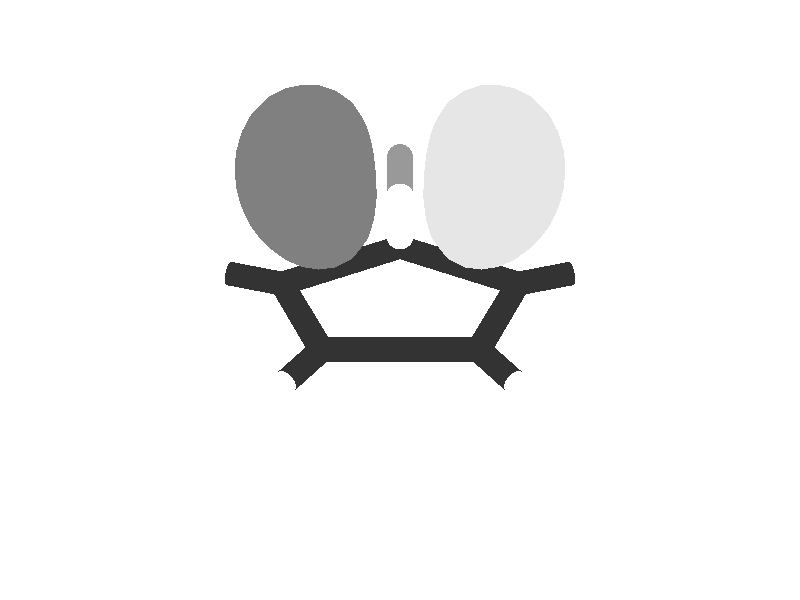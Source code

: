 camera {
 location <0.0, -3.0, -1.5>
 look_at <0.0, -0.04, 0.0>
 sky <0.0, 0.1, 0.0>
 angle 15
}
 light_source { <0, -9, 0> color rgb<0.7, 0.7, 0.7> shadowless}
 light_source { <0, 0, -9> color rgb<0.7, 0.7, 0.7> shadowless}
 background {<1, 1, 1>}
 #declare MeshRed = texture {
 pigment { color rgb<0.9, 0.9, 0.9> }
 finish { ambient 0.2 diffuse 0.6 specular 0.9}
 }
 #declare MeshBlue = texture {
 pigment { color rgb<0.5, 0.5, 0.5> }
 finish { ambient 0.2 diffuse 0.6 specular 0.9}
 }
 #declare BSAMBI = 0.2;
 #declare BSDIFF = 0.8;
 #declare BSSPEC = 0.8;
#declare colorA = 
 texture { 
 pigment { rgb<  1.0000  0.0000  0.0000 >}
 finish {ambient BSAMBI diffuse BSDIFF specular BSSPEC}
 }
#declare colorK = 
 texture { 
 pigment { rgb<  0.6  0.6  0.6 >}
 finish {ambient BSAMBI diffuse BSDIFF specular BSSPEC}
 }
#declare colorN = 
 texture { 
 pigment { rgb<  0.2  0.2  0.2 >}
 finish {ambient BSAMBI diffuse BSDIFF specular BSSPEC}
 }
#declare colorO = 
 texture { 
 pigment { rgb<  1.0  1.0  1.0 >}
 finish {ambient BSAMBI diffuse BSDIFF specular BSSPEC}
 }
 # declare molecule = union { 
 mesh {
 smooth_triangle {
< -0.116667, -0.200000, -0.288028>, < -0.471186, -0.319429, -0.822161>,
< -0.116667, -0.209943, -0.283333>, < -0.478386, -0.405601, -0.778867>,
< -0.127284, -0.200000, -0.283333>, < -0.608553, -0.307513, -0.731504>
 }
 smooth_triangle {
< -0.116667, -0.200000, -0.288028>, < -0.471186, -0.319429, -0.822161>,
< -0.100000, -0.200000, -0.290367>, < -0.231740, -0.330885, -0.914774>,
< -0.100000, -0.215483, -0.283333>, < -0.245147, -0.468077, -0.849003>
 }
 smooth_triangle {
< -0.116667, -0.209943, -0.283333>, < -0.478386, -0.405601, -0.778867>,
< -0.116667, -0.200000, -0.288028>, < -0.471186, -0.319429, -0.822161>,
< -0.100000, -0.215483, -0.283333>, < -0.245147, -0.468077, -0.849003>
 }
 smooth_triangle {
< -0.100000, -0.200000, -0.290367>, < -0.231740, -0.330885, -0.914774>,
< -0.083333, -0.200000, -0.288347>, < -0.007543, -0.333608, -0.942682>,
< -0.083333, -0.211416, -0.283333>, < -0.016522, -0.429441, -0.902944>
 }
 smooth_triangle {
< -0.100000, -0.215483, -0.283333>, < -0.245147, -0.468077, -0.849003>,
< -0.100000, -0.200000, -0.290367>, < -0.231740, -0.330885, -0.914774>,
< -0.083333, -0.211416, -0.283333>, < -0.016522, -0.429441, -0.902944>
 }
 smooth_triangle {
< -0.083333, -0.211416, -0.283333>, < -0.016522, -0.429441, -0.902944>,
< -0.083333, -0.200000, -0.288347>, < -0.007543, -0.333608, -0.942682>,
< -0.070906, -0.200000, -0.283333>, <  0.151037, -0.334439, -0.930236>
 }
 smooth_triangle {
< -0.133333, -0.183333, -0.285463>, < -0.687211, -0.150050, -0.710792>,
< -0.133333, -0.190177, -0.283333>, < -0.688748, -0.208801, -0.694282>,
< -0.136220, -0.183333, -0.283333>, < -0.717037, -0.147315, -0.681290>
 }
 smooth_triangle {
< -0.127284, -0.200000, -0.283333>, < -0.608553, -0.307513, -0.731504>,
< -0.133333, -0.190177, -0.283333>, < -0.688748, -0.208801, -0.694282>,
< -0.133333, -0.183333, -0.285463>, < -0.687211, -0.150050, -0.710792>
 }
 smooth_triangle {
< -0.127284, -0.200000, -0.283333>, < -0.608553, -0.307513, -0.731504>,
< -0.133333, -0.183333, -0.285463>, < -0.687211, -0.150050, -0.710792>,
< -0.116667, -0.200000, -0.288028>, < -0.471186, -0.319429, -0.822161>
 }
 smooth_triangle {
< -0.116667, -0.200000, -0.288028>, < -0.471186, -0.319429, -0.822161>,
< -0.133333, -0.183333, -0.285463>, < -0.687211, -0.150050, -0.710792>,
< -0.116667, -0.183333, -0.292781>, < -0.467039, -0.169224, -0.867893>
 }
 smooth_triangle {
< -0.100000, -0.200000, -0.290367>, < -0.231740, -0.330885, -0.914774>,
< -0.116667, -0.200000, -0.288028>, < -0.471186, -0.319429, -0.822161>,
< -0.100000, -0.183333, -0.294833>, < -0.225323, -0.183447, -0.956858>
 }
 smooth_triangle {
< -0.100000, -0.183333, -0.294833>, < -0.225323, -0.183447, -0.956858>,
< -0.116667, -0.200000, -0.288028>, < -0.471186, -0.319429, -0.822161>,
< -0.116667, -0.183333, -0.292781>, < -0.467039, -0.169224, -0.867893>
 }
 smooth_triangle {
< -0.083333, -0.200000, -0.288347>, < -0.007543, -0.333608, -0.942682>,
< -0.100000, -0.200000, -0.290367>, < -0.231740, -0.330885, -0.914774>,
< -0.083333, -0.183333, -0.292899>, < -0.003020, -0.192616, -0.981270>
 }
 smooth_triangle {
< -0.083333, -0.183333, -0.292899>, < -0.003020, -0.192616, -0.981270>,
< -0.100000, -0.200000, -0.290367>, < -0.231740, -0.330885, -0.914774>,
< -0.100000, -0.183333, -0.294833>, < -0.225323, -0.183447, -0.956858>
 }
 smooth_triangle {
< -0.066667, -0.194708, -0.283333>, <  0.201519, -0.288008, -0.936185>,
< -0.070906, -0.200000, -0.283333>, <  0.151037, -0.334439, -0.930236>,
< -0.083333, -0.200000, -0.288347>, < -0.007543, -0.333608, -0.942682>
 }
 smooth_triangle {
< -0.066667, -0.194708, -0.283333>, <  0.201519, -0.288008, -0.936185>,
< -0.083333, -0.200000, -0.288347>, < -0.007543, -0.333608, -0.942682>,
< -0.066667, -0.183333, -0.286671>, <  0.203701, -0.198292, -0.958742>
 }
 smooth_triangle {
< -0.066667, -0.183333, -0.286671>, <  0.203701, -0.198292, -0.958742>,
< -0.083333, -0.200000, -0.288347>, < -0.007543, -0.333608, -0.942682>,
< -0.083333, -0.183333, -0.292899>, < -0.003020, -0.192616, -0.981270>
 }
 smooth_triangle {
< -0.066667, -0.194708, -0.283333>, <  0.201519, -0.288008, -0.936185>,
< -0.066667, -0.183333, -0.286671>, <  0.203701, -0.198292, -0.958742>,
< -0.062222, -0.183333, -0.283333>, <  0.266761, -0.199517, -0.942885>
 }
 smooth_triangle {
< -0.133333, -0.166667, -0.287455>, < -0.691056, -0.001650, -0.722800>,
< -0.133333, -0.183333, -0.285463>, < -0.687211, -0.150050, -0.710792>,
< -0.136220, -0.183333, -0.283333>, < -0.717037, -0.147315, -0.681290>
 }
 smooth_triangle {
< -0.138802, -0.166667, -0.283333>, < -0.746907,  0.001795, -0.664926>,
< -0.133333, -0.166667, -0.287455>, < -0.691056, -0.001650, -0.722800>,
< -0.136220, -0.183333, -0.283333>, < -0.717037, -0.147315, -0.681290>
 }
 smooth_triangle {
< -0.116667, -0.183333, -0.292781>, < -0.467039, -0.169224, -0.867893>,
< -0.133333, -0.183333, -0.285463>, < -0.687211, -0.150050, -0.710792>,
< -0.116667, -0.166667, -0.294716>, < -0.471853, -0.017759, -0.881498>
 }
 smooth_triangle {
< -0.116667, -0.166667, -0.294716>, < -0.471853, -0.017759, -0.881498>,
< -0.133333, -0.183333, -0.285463>, < -0.687211, -0.150050, -0.710792>,
< -0.133333, -0.166667, -0.287455>, < -0.691056, -0.001650, -0.722800>
 }
 smooth_triangle {
< -0.100000, -0.183333, -0.294833>, < -0.225323, -0.183447, -0.956858>,
< -0.116667, -0.183333, -0.292781>, < -0.467039, -0.169224, -0.867893>,
< -0.100000, -0.166667, -0.296816>, < -0.231035, -0.035914, -0.972282>
 }
 smooth_triangle {
< -0.100000, -0.166667, -0.296816>, < -0.231035, -0.035914, -0.972282>,
< -0.116667, -0.183333, -0.292781>, < -0.467039, -0.169224, -0.867893>,
< -0.116667, -0.166667, -0.294716>, < -0.471853, -0.017759, -0.881498>
 }
 smooth_triangle {
< -0.083333, -0.183333, -0.292899>, < -0.003020, -0.192616, -0.981270>,
< -0.100000, -0.183333, -0.294833>, < -0.225323, -0.183447, -0.956858>,
< -0.083333, -0.166667, -0.295044>, < -0.008624, -0.051410, -0.998640>
 }
 smooth_triangle {
< -0.083333, -0.166667, -0.295044>, < -0.008624, -0.051410, -0.998640>,
< -0.100000, -0.183333, -0.294833>, < -0.225323, -0.183447, -0.956858>,
< -0.100000, -0.166667, -0.296816>, < -0.231035, -0.035914, -0.972282>
 }
 smooth_triangle {
< -0.066667, -0.183333, -0.286671>, <  0.203701, -0.198292, -0.958742>,
< -0.083333, -0.183333, -0.292899>, < -0.003020, -0.192616, -0.981270>,
< -0.066667, -0.166667, -0.289141>, <  0.200155, -0.061540, -0.977830>
 }
 smooth_triangle {
< -0.066667, -0.166667, -0.289141>, <  0.200155, -0.061540, -0.977830>,
< -0.083333, -0.183333, -0.292899>, < -0.003020, -0.192616, -0.981270>,
< -0.083333, -0.166667, -0.295044>, < -0.008624, -0.051410, -0.998640>
 }
 smooth_triangle {
< -0.058780, -0.166667, -0.283333>, <  0.315017, -0.064398, -0.946899>,
< -0.062222, -0.183333, -0.283333>, <  0.266761, -0.199517, -0.942885>,
< -0.066667, -0.183333, -0.286671>, <  0.203701, -0.198292, -0.958742>
 }
 smooth_triangle {
< -0.066667, -0.166667, -0.289141>, <  0.200155, -0.061540, -0.977830>,
< -0.058780, -0.166667, -0.283333>, <  0.315017, -0.064398, -0.946899>,
< -0.066667, -0.183333, -0.286671>, <  0.203701, -0.198292, -0.958742>
 }
 smooth_triangle {
< -0.133333, -0.150000, -0.286223>, < -0.697939,  0.147339, -0.700837>,
< -0.133333, -0.166667, -0.287455>, < -0.691056, -0.001650, -0.722800>,
< -0.138802, -0.166667, -0.283333>, < -0.746907,  0.001795, -0.664926>
 }
 smooth_triangle {
< -0.137075, -0.150000, -0.283333>, < -0.734702,  0.148171, -0.662011>,
< -0.133333, -0.150000, -0.286223>, < -0.697939,  0.147339, -0.700837>,
< -0.138802, -0.166667, -0.283333>, < -0.746907,  0.001795, -0.664926>
 }
 smooth_triangle {
< -0.116667, -0.166667, -0.294716>, < -0.471853, -0.017759, -0.881498>,
< -0.133333, -0.166667, -0.287455>, < -0.691056, -0.001650, -0.722800>,
< -0.116667, -0.150000, -0.294029>, < -0.486836,  0.136397, -0.862778>
 }
 smooth_triangle {
< -0.116667, -0.150000, -0.294029>, < -0.486836,  0.136397, -0.862778>,
< -0.133333, -0.166667, -0.287455>, < -0.691056, -0.001650, -0.722800>,
< -0.133333, -0.150000, -0.286223>, < -0.697939,  0.147339, -0.700837>
 }
 smooth_triangle {
< -0.100000, -0.166667, -0.296816>, < -0.231035, -0.035914, -0.972282>,
< -0.116667, -0.166667, -0.294716>, < -0.471853, -0.017759, -0.881498>,
< -0.100000, -0.150000, -0.296506>, < -0.249947,  0.116922, -0.961174>
 }
 smooth_triangle {
< -0.100000, -0.150000, -0.296506>, < -0.249947,  0.116922, -0.961174>,
< -0.116667, -0.166667, -0.294716>, < -0.471853, -0.017759, -0.881498>,
< -0.116667, -0.150000, -0.294029>, < -0.486836,  0.136397, -0.862778>
 }
 smooth_triangle {
< -0.083333, -0.166667, -0.295044>, < -0.008624, -0.051410, -0.998640>,
< -0.100000, -0.166667, -0.296816>, < -0.231035, -0.035914, -0.972282>,
< -0.083333, -0.150000, -0.294977>, < -0.024845,  0.097339, -0.994941>
 }
 smooth_triangle {
< -0.083333, -0.150000, -0.294977>, < -0.024845,  0.097339, -0.994941>,
< -0.100000, -0.166667, -0.296816>, < -0.231035, -0.035914, -0.972282>,
< -0.100000, -0.150000, -0.296506>, < -0.249947,  0.116922, -0.961174>
 }
 smooth_triangle {
< -0.066667, -0.166667, -0.289141>, <  0.200155, -0.061540, -0.977830>,
< -0.083333, -0.166667, -0.295044>, < -0.008624, -0.051410, -0.998640>,
< -0.066667, -0.150000, -0.289253>, <  0.189486,  0.084780, -0.978217>
 }
 smooth_triangle {
< -0.066667, -0.150000, -0.289253>, <  0.189486,  0.084780, -0.978217>,
< -0.083333, -0.166667, -0.295044>, < -0.008624, -0.051410, -0.998640>,
< -0.083333, -0.150000, -0.294977>, < -0.024845,  0.097339, -0.994941>
 }
 smooth_triangle {
< -0.058485, -0.150000, -0.283333>, <  0.310320,  0.081672, -0.947117>,
< -0.058780, -0.166667, -0.283333>, <  0.315017, -0.064398, -0.946899>,
< -0.066667, -0.166667, -0.289141>, <  0.200155, -0.061540, -0.977830>
 }
 smooth_triangle {
< -0.066667, -0.150000, -0.289253>, <  0.189486,  0.084780, -0.978217>,
< -0.058485, -0.150000, -0.283333>, <  0.310320,  0.081672, -0.947117>,
< -0.066667, -0.166667, -0.289141>, <  0.200155, -0.061540, -0.977830>
 }
 smooth_triangle {
< -0.133333, -0.150000, -0.286223>, < -0.697939,  0.147339, -0.700837>,
< -0.137075, -0.150000, -0.283333>, < -0.734702,  0.148171, -0.662011>,
< -0.133333, -0.139703, -0.283333>, < -0.704523,  0.238130, -0.668537>
 }
 smooth_triangle {
< -0.133333, -0.139703, -0.283333>, < -0.704523,  0.238130, -0.668537>,
< -0.130360, -0.133333, -0.283333>, < -0.670733,  0.296193, -0.679991>,
< -0.116667, -0.133333, -0.290419>, < -0.508192,  0.293814, -0.809576>
 }
 smooth_triangle {
< -0.133333, -0.139703, -0.283333>, < -0.704523,  0.238130, -0.668537>,
< -0.116667, -0.133333, -0.290419>, < -0.508192,  0.293814, -0.809576>,
< -0.133333, -0.150000, -0.286223>, < -0.697939,  0.147339, -0.700837>
 }
 smooth_triangle {
< -0.133333, -0.150000, -0.286223>, < -0.697939,  0.147339, -0.700837>,
< -0.116667, -0.133333, -0.290419>, < -0.508192,  0.293814, -0.809576>,
< -0.116667, -0.150000, -0.294029>, < -0.486836,  0.136397, -0.862778>
 }
 smooth_triangle {
< -0.100000, -0.150000, -0.296506>, < -0.249947,  0.116922, -0.961174>,
< -0.116667, -0.150000, -0.294029>, < -0.486836,  0.136397, -0.862778>,
< -0.100000, -0.133333, -0.293635>, < -0.279187,  0.279265, -0.918731>
 }
 smooth_triangle {
< -0.100000, -0.133333, -0.293635>, < -0.279187,  0.279265, -0.918731>,
< -0.116667, -0.150000, -0.294029>, < -0.486836,  0.136397, -0.862778>,
< -0.116667, -0.133333, -0.290419>, < -0.508192,  0.293814, -0.809576>
 }
 smooth_triangle {
< -0.083333, -0.150000, -0.294977>, < -0.024845,  0.097339, -0.994941>,
< -0.100000, -0.150000, -0.296506>, < -0.249947,  0.116922, -0.961174>,
< -0.083333, -0.133333, -0.292445>, < -0.050494,  0.260285, -0.964211>
 }
 smooth_triangle {
< -0.083333, -0.133333, -0.292445>, < -0.050494,  0.260285, -0.964211>,
< -0.100000, -0.150000, -0.296506>, < -0.249947,  0.116922, -0.961174>,
< -0.100000, -0.133333, -0.293635>, < -0.279187,  0.279265, -0.918731>
 }
 smooth_triangle {
< -0.066667, -0.150000, -0.289253>, <  0.189486,  0.084780, -0.978217>,
< -0.083333, -0.150000, -0.294977>, < -0.024845,  0.097339, -0.994941>,
< -0.066667, -0.133333, -0.286715>, <  0.172677,  0.247128, -0.953473>
 }
 smooth_triangle {
< -0.066667, -0.133333, -0.286715>, <  0.172677,  0.247128, -0.953473>,
< -0.083333, -0.150000, -0.294977>, < -0.024845,  0.097339, -0.994941>,
< -0.083333, -0.133333, -0.292445>, < -0.050494,  0.260285, -0.964211>
 }
 smooth_triangle {
< -0.061996, -0.133333, -0.283333>, <  0.242978,  0.246147, -0.938282>,
< -0.058485, -0.150000, -0.283333>, <  0.310320,  0.081672, -0.947117>,
< -0.066667, -0.150000, -0.289253>, <  0.189486,  0.084780, -0.978217>
 }
 smooth_triangle {
< -0.066667, -0.133333, -0.286715>, <  0.172677,  0.247128, -0.953473>,
< -0.061996, -0.133333, -0.283333>, <  0.242978,  0.246147, -0.938282>,
< -0.066667, -0.150000, -0.289253>, <  0.189486,  0.084780, -0.978217>
 }
 smooth_triangle {
< -0.116667, -0.133333, -0.290419>, < -0.508192,  0.293814, -0.809576>,
< -0.130360, -0.133333, -0.283333>, < -0.670733,  0.296193, -0.679991>,
< -0.116667, -0.117255, -0.283333>, < -0.527648,  0.444807, -0.723695>
 }
 smooth_triangle {
< -0.116667, -0.117255, -0.283333>, < -0.527648,  0.444807, -0.723695>,
< -0.115717, -0.116667, -0.283333>, < -0.515367,  0.451146, -0.728605>,
< -0.100000, -0.116667, -0.287418>, < -0.311503,  0.448437, -0.837777>
 }
 smooth_triangle {
< -0.116667, -0.117255, -0.283333>, < -0.527648,  0.444807, -0.723695>,
< -0.100000, -0.116667, -0.287418>, < -0.311503,  0.448437, -0.837777>,
< -0.116667, -0.133333, -0.290419>, < -0.508192,  0.293814, -0.809576>
 }
 smooth_triangle {
< -0.116667, -0.133333, -0.290419>, < -0.508192,  0.293814, -0.809576>,
< -0.100000, -0.116667, -0.287418>, < -0.311503,  0.448437, -0.837777>,
< -0.100000, -0.133333, -0.293635>, < -0.279187,  0.279265, -0.918731>
 }
 smooth_triangle {
< -0.083333, -0.133333, -0.292445>, < -0.050494,  0.260285, -0.964211>,
< -0.100000, -0.133333, -0.293635>, < -0.279187,  0.279265, -0.918731>,
< -0.083333, -0.116667, -0.286685>, < -0.081719,  0.436638, -0.895918>
 }
 smooth_triangle {
< -0.083333, -0.116667, -0.286685>, < -0.081719,  0.436638, -0.895918>,
< -0.100000, -0.133333, -0.293635>, < -0.279187,  0.279265, -0.918731>,
< -0.100000, -0.116667, -0.287418>, < -0.311503,  0.448437, -0.837777>
 }
 smooth_triangle {
< -0.074064, -0.116667, -0.283333>, <  0.052576,  0.432473, -0.900113>,
< -0.066667, -0.123448, -0.283333>, <  0.160500,  0.349321, -0.923155>,
< -0.066667, -0.133333, -0.286715>, <  0.172677,  0.247128, -0.953473>
 }
 smooth_triangle {
< -0.074064, -0.116667, -0.283333>, <  0.052576,  0.432473, -0.900113>,
< -0.066667, -0.133333, -0.286715>, <  0.172677,  0.247128, -0.953473>,
< -0.083333, -0.116667, -0.286685>, < -0.081719,  0.436638, -0.895918>
 }
 smooth_triangle {
< -0.083333, -0.116667, -0.286685>, < -0.081719,  0.436638, -0.895918>,
< -0.066667, -0.133333, -0.286715>, <  0.172677,  0.247128, -0.953473>,
< -0.083333, -0.133333, -0.292445>, < -0.050494,  0.260285, -0.964211>
 }
 smooth_triangle {
< -0.061996, -0.133333, -0.283333>, <  0.242978,  0.246147, -0.938282>,
< -0.066667, -0.133333, -0.286715>, <  0.172677,  0.247128, -0.953473>,
< -0.066667, -0.123448, -0.283333>, <  0.160500,  0.349321, -0.923155>
 }
 smooth_triangle {
< -0.100000, -0.116667, -0.287418>, < -0.311503,  0.448437, -0.837777>,
< -0.115717, -0.116667, -0.283333>, < -0.515367,  0.451146, -0.728605>,
< -0.100000, -0.109817, -0.283333>, < -0.324826,  0.514457, -0.793613>
 }
 smooth_triangle {
< -0.083333, -0.116667, -0.286685>, < -0.081719,  0.436638, -0.895918>,
< -0.100000, -0.116667, -0.287418>, < -0.311503,  0.448437, -0.837777>,
< -0.100000, -0.109817, -0.283333>, < -0.324826,  0.514457, -0.793613>
 }
 smooth_triangle {
< -0.083333, -0.110649, -0.283333>, < -0.093862,  0.498340, -0.861886>,
< -0.083333, -0.116667, -0.286685>, < -0.081719,  0.436638, -0.895918>,
< -0.100000, -0.109817, -0.283333>, < -0.324826,  0.514457, -0.793613>
 }
 smooth_triangle {
< -0.074064, -0.116667, -0.283333>, <  0.052576,  0.432473, -0.900113>,
< -0.083333, -0.116667, -0.286685>, < -0.081719,  0.436638, -0.895918>,
< -0.083333, -0.110649, -0.283333>, < -0.093862,  0.498340, -0.861886>
 }
 smooth_triangle {
< -0.116667, -0.233333, -0.267453>, < -0.511005, -0.619471, -0.595927>,
< -0.116667, -0.234144, -0.266667>, < -0.512296, -0.625596, -0.588373>,
< -0.118017, -0.233333, -0.266667>, < -0.526814, -0.617507, -0.584082>
 }
 smooth_triangle {
< -0.116667, -0.233333, -0.267453>, < -0.511005, -0.619471, -0.595927>,
< -0.100000, -0.233333, -0.271712>, < -0.283463, -0.641960, -0.712415>,
< -0.100000, -0.238903, -0.266667>, < -0.296172, -0.689370, -0.661099>
 }
 smooth_triangle {
< -0.116667, -0.234144, -0.266667>, < -0.512296, -0.625596, -0.588373>,
< -0.116667, -0.233333, -0.267453>, < -0.511005, -0.619471, -0.595927>,
< -0.100000, -0.238903, -0.266667>, < -0.296172, -0.689370, -0.661099>
 }
 smooth_triangle {
< -0.100000, -0.233333, -0.271712>, < -0.283463, -0.641960, -0.712415>,
< -0.083333, -0.233333, -0.270267>, < -0.054320, -0.648195, -0.759535>,
< -0.083333, -0.237538, -0.266667>, < -0.063674, -0.685555, -0.725231>
 }
 smooth_triangle {
< -0.100000, -0.238903, -0.266667>, < -0.296172, -0.689370, -0.661099>,
< -0.100000, -0.233333, -0.271712>, < -0.283463, -0.641960, -0.712415>,
< -0.083333, -0.237538, -0.266667>, < -0.063674, -0.685555, -0.725231>
 }
 smooth_triangle {
< -0.083333, -0.237538, -0.266667>, < -0.063674, -0.685555, -0.725231>,
< -0.083333, -0.233333, -0.270267>, < -0.054320, -0.648195, -0.759535>,
< -0.075055, -0.233333, -0.266667>, <  0.060519, -0.652547, -0.755328>
 }
 smooth_triangle {
< -0.133333, -0.216667, -0.270773>, < -0.702204, -0.442186, -0.558015>,
< -0.133333, -0.221710, -0.266667>, < -0.705793, -0.481528, -0.519602>,
< -0.137712, -0.216667, -0.266667>, < -0.745258, -0.434113, -0.506100>
 }
 smooth_triangle {
< -0.118017, -0.233333, -0.266667>, < -0.526814, -0.617507, -0.584082>,
< -0.133333, -0.221710, -0.266667>, < -0.705793, -0.481528, -0.519602>,
< -0.133333, -0.216667, -0.270773>, < -0.702204, -0.442186, -0.558015>
 }
 smooth_triangle {
< -0.118017, -0.233333, -0.266667>, < -0.526814, -0.617507, -0.584082>,
< -0.133333, -0.216667, -0.270773>, < -0.702204, -0.442186, -0.558015>,
< -0.116667, -0.233333, -0.267453>, < -0.511005, -0.619471, -0.595927>
 }
 smooth_triangle {
< -0.116667, -0.233333, -0.267453>, < -0.511005, -0.619471, -0.595927>,
< -0.133333, -0.216667, -0.270773>, < -0.702204, -0.442186, -0.558015>,
< -0.116667, -0.216667, -0.279986>, < -0.487160, -0.470432, -0.735778>
 }
 smooth_triangle {
< -0.100000, -0.233333, -0.271712>, < -0.283463, -0.641960, -0.712415>,
< -0.116667, -0.233333, -0.267453>, < -0.511005, -0.619471, -0.595927>,
< -0.100000, -0.216667, -0.282782>, < -0.247007, -0.480255, -0.841631>
 }
 smooth_triangle {
< -0.100000, -0.216667, -0.282782>, < -0.247007, -0.480255, -0.841631>,
< -0.116667, -0.233333, -0.267453>, < -0.511005, -0.619471, -0.595927>,
< -0.116667, -0.216667, -0.279986>, < -0.487160, -0.470432, -0.735778>
 }
 smooth_triangle {
< -0.083333, -0.233333, -0.270267>, < -0.054320, -0.648195, -0.759535>,
< -0.100000, -0.233333, -0.271712>, < -0.283463, -0.641960, -0.712415>,
< -0.083333, -0.216667, -0.281017>, < -0.023397, -0.482727, -0.875458>
 }
 smooth_triangle {
< -0.083333, -0.216667, -0.281017>, < -0.023397, -0.482727, -0.875458>,
< -0.100000, -0.233333, -0.271712>, < -0.283463, -0.641960, -0.712415>,
< -0.100000, -0.216667, -0.282782>, < -0.247007, -0.480255, -0.841631>
 }
 smooth_triangle {
< -0.066667, -0.228874, -0.266667>, <  0.173831, -0.603463, -0.778213>,
< -0.075055, -0.233333, -0.266667>, <  0.060519, -0.652547, -0.755328>,
< -0.083333, -0.233333, -0.270267>, < -0.054320, -0.648195, -0.759535>
 }
 smooth_triangle {
< -0.066667, -0.228874, -0.266667>, <  0.173831, -0.603463, -0.778213>,
< -0.083333, -0.233333, -0.270267>, < -0.054320, -0.648195, -0.759535>,
< -0.066667, -0.216667, -0.274662>, <  0.188429, -0.488895, -0.851749>
 }
 smooth_triangle {
< -0.066667, -0.216667, -0.274662>, <  0.188429, -0.488895, -0.851749>,
< -0.083333, -0.233333, -0.270267>, < -0.054320, -0.648195, -0.759535>,
< -0.083333, -0.216667, -0.281017>, < -0.023397, -0.482727, -0.875458>
 }
 smooth_triangle {
< -0.066667, -0.228874, -0.266667>, <  0.173831, -0.603463, -0.778213>,
< -0.066667, -0.216667, -0.274662>, <  0.188429, -0.488895, -0.851749>,
< -0.056701, -0.216667, -0.266667>, <  0.335151, -0.492603, -0.803129>
 }
 smooth_triangle {
< -0.133333, -0.200000, -0.280165>, < -0.692208, -0.297437, -0.657556>,
< -0.133333, -0.216667, -0.270773>, < -0.702204, -0.442186, -0.558015>,
< -0.137712, -0.216667, -0.266667>, < -0.745258, -0.434113, -0.506100>
 }
 smooth_triangle {
< -0.147610, -0.200000, -0.266667>, < -0.841226, -0.273937, -0.466151>,
< -0.133333, -0.200000, -0.280165>, < -0.692208, -0.297437, -0.657556>,
< -0.137712, -0.216667, -0.266667>, < -0.745258, -0.434113, -0.506100>
 }
 smooth_triangle {
< -0.116667, -0.209943, -0.283333>, < -0.478386, -0.405601, -0.778867>,
< -0.133333, -0.200000, -0.280165>, < -0.692208, -0.297437, -0.657556>,
< -0.127284, -0.200000, -0.283333>, < -0.608553, -0.307513, -0.731504>
 }
 smooth_triangle {
< -0.116667, -0.209943, -0.283333>, < -0.478386, -0.405601, -0.778867>,
< -0.116667, -0.216667, -0.279986>, < -0.487160, -0.470432, -0.735778>,
< -0.133333, -0.200000, -0.280165>, < -0.692208, -0.297437, -0.657556>
 }
 smooth_triangle {
< -0.116667, -0.216667, -0.279986>, < -0.487160, -0.470432, -0.735778>,
< -0.133333, -0.216667, -0.270773>, < -0.702204, -0.442186, -0.558015>,
< -0.133333, -0.200000, -0.280165>, < -0.692208, -0.297437, -0.657556>
 }
 smooth_triangle {
< -0.100000, -0.215483, -0.283333>, < -0.245147, -0.468077, -0.849003>,
< -0.116667, -0.216667, -0.279986>, < -0.487160, -0.470432, -0.735778>,
< -0.116667, -0.209943, -0.283333>, < -0.478386, -0.405601, -0.778867>
 }
 smooth_triangle {
< -0.100000, -0.216667, -0.282782>, < -0.247007, -0.480255, -0.841631>,
< -0.116667, -0.216667, -0.279986>, < -0.487160, -0.470432, -0.735778>,
< -0.100000, -0.215483, -0.283333>, < -0.245147, -0.468077, -0.849003>
 }
 smooth_triangle {
< -0.083333, -0.211416, -0.283333>, < -0.016522, -0.429441, -0.902944>,
< -0.100000, -0.216667, -0.282782>, < -0.247007, -0.480255, -0.841631>,
< -0.100000, -0.215483, -0.283333>, < -0.245147, -0.468077, -0.849003>
 }
 smooth_triangle {
< -0.083333, -0.216667, -0.281017>, < -0.023397, -0.482727, -0.875458>,
< -0.100000, -0.216667, -0.282782>, < -0.247007, -0.480255, -0.841631>,
< -0.083333, -0.211416, -0.283333>, < -0.016522, -0.429441, -0.902944>
 }
 smooth_triangle {
< -0.070906, -0.200000, -0.283333>, <  0.151037, -0.334439, -0.930236>,
< -0.083333, -0.216667, -0.281017>, < -0.023397, -0.482727, -0.875458>,
< -0.083333, -0.211416, -0.283333>, < -0.016522, -0.429441, -0.902944>
 }
 smooth_triangle {
< -0.070906, -0.200000, -0.283333>, <  0.151037, -0.334439, -0.930236>,
< -0.066667, -0.200000, -0.281871>, <  0.200130, -0.335513, -0.920532>,
< -0.083333, -0.216667, -0.281017>, < -0.023397, -0.482727, -0.875458>
 }
 smooth_triangle {
< -0.066667, -0.200000, -0.281871>, <  0.200130, -0.335513, -0.920532>,
< -0.066667, -0.216667, -0.274662>, <  0.188429, -0.488895, -0.851749>,
< -0.083333, -0.216667, -0.281017>, < -0.023397, -0.482727, -0.875458>
 }
 smooth_triangle {
< -0.050000, -0.204954, -0.266667>, <  0.450565, -0.379265, -0.808177>,
< -0.056701, -0.216667, -0.266667>, <  0.335151, -0.492603, -0.803129>,
< -0.066667, -0.216667, -0.274662>, <  0.188429, -0.488895, -0.851749>
 }
 smooth_triangle {
< -0.050000, -0.204954, -0.266667>, <  0.450565, -0.379265, -0.808177>,
< -0.066667, -0.216667, -0.274662>, <  0.188429, -0.488895, -0.851749>,
< -0.050000, -0.200000, -0.268944>, <  0.453987, -0.338862, -0.824056>
 }
 smooth_triangle {
< -0.050000, -0.200000, -0.268944>, <  0.453987, -0.338862, -0.824056>,
< -0.066667, -0.216667, -0.274662>, <  0.188429, -0.488895, -0.851749>,
< -0.066667, -0.200000, -0.281871>, <  0.200130, -0.335513, -0.920532>
 }
 smooth_triangle {
< -0.050000, -0.204954, -0.266667>, <  0.450565, -0.379265, -0.808177>,
< -0.050000, -0.200000, -0.268944>, <  0.453987, -0.338862, -0.824056>,
< -0.048393, -0.200000, -0.266667>, <  0.486187, -0.337051, -0.806238>
 }
 smooth_triangle {
< -0.150000, -0.183333, -0.270297>, < -0.865743, -0.130112, -0.483280>,
< -0.150000, -0.192749, -0.266667>, < -0.866675, -0.207017, -0.453892>,
< -0.152750, -0.183333, -0.266667>, < -0.886134, -0.127633, -0.445507>
 }
 smooth_triangle {
< -0.147610, -0.200000, -0.266667>, < -0.841226, -0.273937, -0.466151>,
< -0.150000, -0.192749, -0.266667>, < -0.866675, -0.207017, -0.453892>,
< -0.150000, -0.183333, -0.270297>, < -0.865743, -0.130112, -0.483280>
 }
 smooth_triangle {
< -0.133333, -0.200000, -0.280165>, < -0.692208, -0.297437, -0.657556>,
< -0.147610, -0.200000, -0.266667>, < -0.841226, -0.273937, -0.466151>,
< -0.150000, -0.183333, -0.270297>, < -0.865743, -0.130112, -0.483280>
 }
 smooth_triangle {
< -0.133333, -0.200000, -0.280165>, < -0.692208, -0.297437, -0.657556>,
< -0.150000, -0.183333, -0.270297>, < -0.865743, -0.130112, -0.483280>,
< -0.136220, -0.183333, -0.283333>, < -0.717037, -0.147315, -0.681290>
 }
 smooth_triangle {
< -0.133333, -0.200000, -0.280165>, < -0.692208, -0.297437, -0.657556>,
< -0.136220, -0.183333, -0.283333>, < -0.717037, -0.147315, -0.681290>,
< -0.133333, -0.190177, -0.283333>, < -0.688748, -0.208801, -0.694282>
 }
 smooth_triangle {
< -0.127284, -0.200000, -0.283333>, < -0.608553, -0.307513, -0.731504>,
< -0.133333, -0.200000, -0.280165>, < -0.692208, -0.297437, -0.657556>,
< -0.133333, -0.190177, -0.283333>, < -0.688748, -0.208801, -0.694282>
 }
 smooth_triangle {
< -0.070906, -0.200000, -0.283333>, <  0.151037, -0.334439, -0.930236>,
< -0.066667, -0.194708, -0.283333>, <  0.201519, -0.288008, -0.936185>,
< -0.066667, -0.200000, -0.281871>, <  0.200130, -0.335513, -0.920532>
 }
 smooth_triangle {
< -0.062222, -0.183333, -0.283333>, <  0.266761, -0.199517, -0.942885>,
< -0.066667, -0.200000, -0.281871>, <  0.200130, -0.335513, -0.920532>,
< -0.066667, -0.194708, -0.283333>, <  0.201519, -0.288008, -0.936185>
 }
 smooth_triangle {
< -0.062222, -0.183333, -0.283333>, <  0.266761, -0.199517, -0.942885>,
< -0.050000, -0.183333, -0.273935>, <  0.464439, -0.201785, -0.862310>,
< -0.066667, -0.200000, -0.281871>, <  0.200130, -0.335513, -0.920532>
 }
 smooth_triangle {
< -0.050000, -0.183333, -0.273935>, <  0.464439, -0.201785, -0.862310>,
< -0.050000, -0.200000, -0.268944>, <  0.453987, -0.338862, -0.824056>,
< -0.066667, -0.200000, -0.281871>, <  0.200130, -0.335513, -0.920532>
 }
 smooth_triangle {
< -0.045141, -0.183333, -0.266667>, <  0.574734, -0.197258, -0.794210>,
< -0.048393, -0.200000, -0.266667>, <  0.486187, -0.337051, -0.806238>,
< -0.050000, -0.200000, -0.268944>, <  0.453987, -0.338862, -0.824056>
 }
 smooth_triangle {
< -0.050000, -0.183333, -0.273935>, <  0.464439, -0.201785, -0.862310>,
< -0.045141, -0.183333, -0.266667>, <  0.574734, -0.197258, -0.794210>,
< -0.050000, -0.200000, -0.268944>, <  0.453987, -0.338862, -0.824056>
 }
 smooth_triangle {
< -0.150000, -0.166667, -0.272460>, < -0.866889,  0.010156, -0.498398>,
< -0.150000, -0.183333, -0.270297>, < -0.865743, -0.130112, -0.483280>,
< -0.152750, -0.183333, -0.266667>, < -0.886134, -0.127633, -0.445507>
 }
 smooth_triangle {
< -0.154343, -0.166667, -0.266667>, < -0.899109,  0.011827, -0.437566>,
< -0.150000, -0.166667, -0.272460>, < -0.866889,  0.010156, -0.498398>,
< -0.152750, -0.183333, -0.266667>, < -0.886134, -0.127633, -0.445507>
 }
 smooth_triangle {
< -0.136220, -0.183333, -0.283333>, < -0.717037, -0.147315, -0.681290>,
< -0.150000, -0.166667, -0.272460>, < -0.866889,  0.010156, -0.498398>,
< -0.138802, -0.166667, -0.283333>, < -0.746907,  0.001795, -0.664926>
 }
 smooth_triangle {
< -0.150000, -0.183333, -0.270297>, < -0.865743, -0.130112, -0.483280>,
< -0.150000, -0.166667, -0.272460>, < -0.866889,  0.010156, -0.498398>,
< -0.136220, -0.183333, -0.283333>, < -0.717037, -0.147315, -0.681290>
 }
 smooth_triangle {
< -0.050000, -0.183333, -0.273935>, <  0.464439, -0.201785, -0.862310>,
< -0.058780, -0.166667, -0.283333>, <  0.315017, -0.064398, -0.946899>,
< -0.050000, -0.166667, -0.276643>, <  0.461271, -0.066247, -0.884783>
 }
 smooth_triangle {
< -0.062222, -0.183333, -0.283333>, <  0.266761, -0.199517, -0.942885>,
< -0.058780, -0.166667, -0.283333>, <  0.315017, -0.064398, -0.946899>,
< -0.050000, -0.183333, -0.273935>, <  0.464439, -0.201785, -0.862310>
 }
 smooth_triangle {
< -0.043402, -0.166667, -0.266667>, <  0.617511, -0.067498, -0.783661>,
< -0.045141, -0.183333, -0.266667>, <  0.574734, -0.197258, -0.794210>,
< -0.050000, -0.183333, -0.273935>, <  0.464439, -0.201785, -0.862310>
 }
 smooth_triangle {
< -0.050000, -0.166667, -0.276643>, <  0.461271, -0.066247, -0.884783>,
< -0.043402, -0.166667, -0.266667>, <  0.617511, -0.067498, -0.783661>,
< -0.050000, -0.183333, -0.273935>, <  0.464439, -0.201785, -0.862310>
 }
 smooth_triangle {
< -0.150000, -0.150000, -0.270400>, < -0.868046,  0.150083, -0.473257>,
< -0.150000, -0.166667, -0.272460>, < -0.866889,  0.010156, -0.498398>,
< -0.154343, -0.166667, -0.266667>, < -0.899109,  0.011827, -0.437566>
 }
 smooth_triangle {
< -0.152752, -0.150000, -0.266667>, < -0.887670,  0.149641, -0.435487>,
< -0.150000, -0.150000, -0.270400>, < -0.868046,  0.150083, -0.473257>,
< -0.154343, -0.166667, -0.266667>, < -0.899109,  0.011827, -0.437566>
 }
 smooth_triangle {
< -0.138802, -0.166667, -0.283333>, < -0.746907,  0.001795, -0.664926>,
< -0.150000, -0.150000, -0.270400>, < -0.868046,  0.150083, -0.473257>,
< -0.137075, -0.150000, -0.283333>, < -0.734702,  0.148171, -0.662011>
 }
 smooth_triangle {
< -0.150000, -0.166667, -0.272460>, < -0.866889,  0.010156, -0.498398>,
< -0.150000, -0.150000, -0.270400>, < -0.868046,  0.150083, -0.473257>,
< -0.138802, -0.166667, -0.283333>, < -0.746907,  0.001795, -0.664926>
 }
 smooth_triangle {
< -0.050000, -0.166667, -0.276643>, <  0.461271, -0.066247, -0.884783>,
< -0.058485, -0.150000, -0.283333>, <  0.310320,  0.081672, -0.947117>,
< -0.050000, -0.150000, -0.277102>, <  0.449215,  0.080746, -0.889767>
 }
 smooth_triangle {
< -0.058780, -0.166667, -0.283333>, <  0.315017, -0.064398, -0.946899>,
< -0.058485, -0.150000, -0.283333>, <  0.310320,  0.081672, -0.947117>,
< -0.050000, -0.166667, -0.276643>, <  0.461271, -0.066247, -0.884783>
 }
 smooth_triangle {
< -0.042752, -0.150000, -0.266667>, <  0.612576,  0.074348, -0.786907>,
< -0.043402, -0.166667, -0.266667>, <  0.617511, -0.067498, -0.783661>,
< -0.050000, -0.166667, -0.276643>, <  0.461271, -0.066247, -0.884783>
 }
 smooth_triangle {
< -0.050000, -0.150000, -0.277102>, <  0.449215,  0.080746, -0.889767>,
< -0.042752, -0.150000, -0.266667>, <  0.612576,  0.074348, -0.786907>,
< -0.050000, -0.166667, -0.276643>, <  0.461271, -0.066247, -0.884783>
 }
 smooth_triangle {
< -0.150000, -0.150000, -0.270400>, < -0.868046,  0.150083, -0.473257>,
< -0.152752, -0.150000, -0.266667>, < -0.887670,  0.149641, -0.435487>,
< -0.150000, -0.140529, -0.266667>, < -0.869722,  0.227406, -0.438030>
 }
 smooth_triangle {
< -0.133333, -0.133333, -0.281468>, < -0.708645,  0.295966, -0.640489>,
< -0.150000, -0.140529, -0.266667>, < -0.869722,  0.227406, -0.438030>,
< -0.147772, -0.133333, -0.266667>, < -0.847917,  0.289657, -0.444000>
 }
 smooth_triangle {
< -0.133333, -0.139703, -0.283333>, < -0.704523,  0.238130, -0.668537>,
< -0.150000, -0.140529, -0.266667>, < -0.869722,  0.227406, -0.438030>,
< -0.133333, -0.133333, -0.281468>, < -0.708645,  0.295966, -0.640489>
 }
 smooth_triangle {
< -0.133333, -0.139703, -0.283333>, < -0.704523,  0.238130, -0.668537>,
< -0.150000, -0.150000, -0.270400>, < -0.868046,  0.150083, -0.473257>,
< -0.150000, -0.140529, -0.266667>, < -0.869722,  0.227406, -0.438030>
 }
 smooth_triangle {
< -0.133333, -0.139703, -0.283333>, < -0.704523,  0.238130, -0.668537>,
< -0.137075, -0.150000, -0.283333>, < -0.734702,  0.148171, -0.662011>,
< -0.150000, -0.150000, -0.270400>, < -0.868046,  0.150083, -0.473257>
 }
 smooth_triangle {
< -0.133333, -0.139703, -0.283333>, < -0.704523,  0.238130, -0.668537>,
< -0.133333, -0.133333, -0.281468>, < -0.708645,  0.295966, -0.640489>,
< -0.130360, -0.133333, -0.283333>, < -0.670733,  0.296193, -0.679991>
 }
 smooth_triangle {
< -0.050000, -0.150000, -0.277102>, <  0.449215,  0.080746, -0.889767>,
< -0.061996, -0.133333, -0.283333>, <  0.242978,  0.246147, -0.938282>,
< -0.050000, -0.133333, -0.274730>, <  0.434496,  0.249580, -0.865403>
 }
 smooth_triangle {
< -0.058485, -0.150000, -0.283333>, <  0.310320,  0.081672, -0.947117>,
< -0.061996, -0.133333, -0.283333>, <  0.242978,  0.246147, -0.938282>,
< -0.050000, -0.150000, -0.277102>, <  0.449215,  0.080746, -0.889767>
 }
 smooth_triangle {
< -0.044123, -0.133333, -0.266667>, <  0.556839,  0.247248, -0.792968>,
< -0.042752, -0.150000, -0.266667>, <  0.612576,  0.074348, -0.786907>,
< -0.050000, -0.150000, -0.277102>, <  0.449215,  0.080746, -0.889767>
 }
 smooth_triangle {
< -0.050000, -0.133333, -0.274730>, <  0.434496,  0.249580, -0.865403>,
< -0.044123, -0.133333, -0.266667>, <  0.556839,  0.247248, -0.792968>,
< -0.050000, -0.150000, -0.277102>, <  0.449215,  0.080746, -0.889767>
 }
 smooth_triangle {
< -0.133333, -0.116667, -0.272193>, < -0.722568,  0.443000, -0.530703>,
< -0.133333, -0.133333, -0.281468>, < -0.708645,  0.295966, -0.640489>,
< -0.147772, -0.133333, -0.266667>, < -0.847917,  0.289657, -0.444000>
 }
 smooth_triangle {
< -0.138589, -0.116667, -0.266667>, < -0.768224,  0.437984, -0.466907>,
< -0.133333, -0.116667, -0.272193>, < -0.722568,  0.443000, -0.530703>,
< -0.147772, -0.133333, -0.266667>, < -0.847917,  0.289657, -0.444000>
 }
 smooth_triangle {
< -0.130360, -0.133333, -0.283333>, < -0.670733,  0.296193, -0.679991>,
< -0.116667, -0.116667, -0.283055>, < -0.528565,  0.450796, -0.719306>,
< -0.116667, -0.117255, -0.283333>, < -0.527648,  0.444807, -0.723695>
 }
 smooth_triangle {
< -0.130360, -0.133333, -0.283333>, < -0.670733,  0.296193, -0.679991>,
< -0.133333, -0.133333, -0.281468>, < -0.708645,  0.295966, -0.640489>,
< -0.116667, -0.116667, -0.283055>, < -0.528565,  0.450796, -0.719306>
 }
 smooth_triangle {
< -0.133333, -0.133333, -0.281468>, < -0.708645,  0.295966, -0.640489>,
< -0.133333, -0.116667, -0.272193>, < -0.722568,  0.443000, -0.530703>,
< -0.116667, -0.116667, -0.283055>, < -0.528565,  0.450796, -0.719306>
 }
 smooth_triangle {
< -0.116667, -0.117255, -0.283333>, < -0.527648,  0.444807, -0.723695>,
< -0.116667, -0.116667, -0.283055>, < -0.528565,  0.450796, -0.719306>,
< -0.115717, -0.116667, -0.283333>, < -0.515367,  0.451146, -0.728605>
 }
 smooth_triangle {
< -0.066667, -0.123448, -0.283333>, <  0.160500,  0.349321, -0.923155>,
< -0.074064, -0.116667, -0.283333>, <  0.052576,  0.432473, -0.900113>,
< -0.066667, -0.116667, -0.280992>, <  0.150349,  0.431293, -0.889597>
 }
 smooth_triangle {
< -0.066667, -0.123448, -0.283333>, <  0.160500,  0.349321, -0.923155>,
< -0.050000, -0.133333, -0.274730>, <  0.434496,  0.249580, -0.865403>,
< -0.061996, -0.133333, -0.283333>, <  0.242978,  0.246147, -0.938282>
 }
 smooth_triangle {
< -0.066667, -0.123448, -0.283333>, <  0.160500,  0.349321, -0.923155>,
< -0.066667, -0.116667, -0.280992>, <  0.150349,  0.431293, -0.889597>,
< -0.050000, -0.133333, -0.274730>, <  0.434496,  0.249580, -0.865403>
 }
 smooth_triangle {
< -0.066667, -0.116667, -0.280992>, <  0.150349,  0.431293, -0.889597>,
< -0.050000, -0.116667, -0.268469>, <  0.416365,  0.441478, -0.794819>,
< -0.050000, -0.133333, -0.274730>, <  0.434496,  0.249580, -0.865403>
 }
 smooth_triangle {
< -0.048685, -0.116667, -0.266667>, <  0.441845,  0.442235, -0.780514>,
< -0.044123, -0.133333, -0.266667>, <  0.556839,  0.247248, -0.792968>,
< -0.050000, -0.133333, -0.274730>, <  0.434496,  0.249580, -0.865403>
 }
 smooth_triangle {
< -0.050000, -0.116667, -0.268469>, <  0.416365,  0.441478, -0.794819>,
< -0.048685, -0.116667, -0.266667>, <  0.441845,  0.442235, -0.780514>,
< -0.050000, -0.133333, -0.274730>, <  0.434496,  0.249580, -0.865403>
 }
 smooth_triangle {
< -0.133333, -0.116667, -0.272193>, < -0.722568,  0.443000, -0.530703>,
< -0.138589, -0.116667, -0.266667>, < -0.768224,  0.437984, -0.466907>,
< -0.133333, -0.110226, -0.266667>, < -0.726667,  0.494303, -0.477094>
 }
 smooth_triangle {
< -0.133333, -0.110226, -0.266667>, < -0.726667,  0.494303, -0.477094>,
< -0.122108, -0.100000, -0.266667>, < -0.611442,  0.603397, -0.511909>,
< -0.116667, -0.100000, -0.270655>, < -0.556178,  0.609282, -0.565191>
 }
 smooth_triangle {
< -0.133333, -0.110226, -0.266667>, < -0.726667,  0.494303, -0.477094>,
< -0.116667, -0.100000, -0.270655>, < -0.556178,  0.609282, -0.565191>,
< -0.133333, -0.116667, -0.272193>, < -0.722568,  0.443000, -0.530703>
 }
 smooth_triangle {
< -0.133333, -0.116667, -0.272193>, < -0.722568,  0.443000, -0.530703>,
< -0.116667, -0.100000, -0.270655>, < -0.556178,  0.609282, -0.565191>,
< -0.116667, -0.116667, -0.283055>, < -0.528565,  0.450796, -0.719306>
 }
 smooth_triangle {
< -0.115717, -0.116667, -0.283333>, < -0.515367,  0.451146, -0.728605>,
< -0.100000, -0.100000, -0.276773>, < -0.348642,  0.623846, -0.699474>,
< -0.100000, -0.109817, -0.283333>, < -0.324826,  0.514457, -0.793613>
 }
 smooth_triangle {
< -0.115717, -0.116667, -0.283333>, < -0.515367,  0.451146, -0.728605>,
< -0.116667, -0.116667, -0.283055>, < -0.528565,  0.450796, -0.719306>,
< -0.100000, -0.100000, -0.276773>, < -0.348642,  0.623846, -0.699474>
 }
 smooth_triangle {
< -0.116667, -0.116667, -0.283055>, < -0.528565,  0.450796, -0.719306>,
< -0.116667, -0.100000, -0.270655>, < -0.556178,  0.609282, -0.565191>,
< -0.100000, -0.100000, -0.276773>, < -0.348642,  0.623846, -0.699474>
 }
 smooth_triangle {
< -0.100000, -0.109817, -0.283333>, < -0.324826,  0.514457, -0.793613>,
< -0.083333, -0.100000, -0.276803>, < -0.120858,  0.629097, -0.767874>,
< -0.083333, -0.110649, -0.283333>, < -0.093862,  0.498340, -0.861886>
 }
 smooth_triangle {
< -0.100000, -0.100000, -0.276773>, < -0.348642,  0.623846, -0.699474>,
< -0.083333, -0.100000, -0.276803>, < -0.120858,  0.629097, -0.767874>,
< -0.100000, -0.109817, -0.283333>, < -0.324826,  0.514457, -0.793613>
 }
 smooth_triangle {
< -0.083333, -0.110649, -0.283333>, < -0.093862,  0.498340, -0.861886>,
< -0.066667, -0.116667, -0.280992>, <  0.150349,  0.431293, -0.889597>,
< -0.074064, -0.116667, -0.283333>, <  0.052576,  0.432473, -0.900113>
 }
 smooth_triangle {
< -0.083333, -0.110649, -0.283333>, < -0.093862,  0.498340, -0.861886>,
< -0.083333, -0.100000, -0.276803>, < -0.120858,  0.629097, -0.767874>,
< -0.066667, -0.116667, -0.280992>, <  0.150349,  0.431293, -0.889597>
 }
 smooth_triangle {
< -0.083333, -0.100000, -0.276803>, < -0.120858,  0.629097, -0.767874>,
< -0.066667, -0.100000, -0.270963>, <  0.120350,  0.636833, -0.761551>,
< -0.066667, -0.116667, -0.280992>, <  0.150349,  0.431293, -0.889597>
 }
 smooth_triangle {
< -0.061430, -0.100000, -0.266667>, <  0.207116,  0.643458, -0.736929>,
< -0.050000, -0.113743, -0.266667>, <  0.413912,  0.473954, -0.777203>,
< -0.050000, -0.116667, -0.268469>, <  0.416365,  0.441478, -0.794819>
 }
 smooth_triangle {
< -0.061430, -0.100000, -0.266667>, <  0.207116,  0.643458, -0.736929>,
< -0.050000, -0.116667, -0.268469>, <  0.416365,  0.441478, -0.794819>,
< -0.066667, -0.100000, -0.270963>, <  0.120350,  0.636833, -0.761551>
 }
 smooth_triangle {
< -0.066667, -0.100000, -0.270963>, <  0.120350,  0.636833, -0.761551>,
< -0.050000, -0.116667, -0.268469>, <  0.416365,  0.441478, -0.794819>,
< -0.066667, -0.116667, -0.280992>, <  0.150349,  0.431293, -0.889597>
 }
 smooth_triangle {
< -0.048685, -0.116667, -0.266667>, <  0.441845,  0.442235, -0.780514>,
< -0.050000, -0.116667, -0.268469>, <  0.416365,  0.441478, -0.794819>,
< -0.050000, -0.113743, -0.266667>, <  0.413912,  0.473954, -0.777203>
 }
 smooth_triangle {
< -0.116667, -0.100000, -0.270655>, < -0.556178,  0.609282, -0.565191>,
< -0.122108, -0.100000, -0.266667>, < -0.611442,  0.603397, -0.511909>,
< -0.116667, -0.096190, -0.266667>, < -0.560982,  0.639781, -0.525338>
 }
 smooth_triangle {
< -0.100000, -0.100000, -0.276773>, < -0.348642,  0.623846, -0.699474>,
< -0.116667, -0.100000, -0.270655>, < -0.556178,  0.609282, -0.565191>,
< -0.116667, -0.096190, -0.266667>, < -0.560982,  0.639781, -0.525338>
 }
 smooth_triangle {
< -0.100000, -0.089611, -0.266667>, < -0.369963,  0.722986, -0.583454>,
< -0.100000, -0.100000, -0.276773>, < -0.348642,  0.623846, -0.699474>,
< -0.116667, -0.096190, -0.266667>, < -0.560982,  0.639781, -0.525338>
 }
 smooth_triangle {
< -0.083333, -0.100000, -0.276803>, < -0.120858,  0.629097, -0.767874>,
< -0.100000, -0.100000, -0.276773>, < -0.348642,  0.623846, -0.699474>,
< -0.100000, -0.089611, -0.266667>, < -0.369963,  0.722986, -0.583454>
 }
 smooth_triangle {
< -0.083333, -0.088948, -0.266667>, < -0.147225,  0.747797, -0.647398>,
< -0.083333, -0.100000, -0.276803>, < -0.120858,  0.629097, -0.767874>,
< -0.100000, -0.089611, -0.266667>, < -0.369963,  0.722986, -0.583454>
 }
 smooth_triangle {
< -0.066667, -0.100000, -0.270963>, <  0.120350,  0.636833, -0.761551>,
< -0.083333, -0.100000, -0.276803>, < -0.120858,  0.629097, -0.767874>,
< -0.083333, -0.088948, -0.266667>, < -0.147225,  0.747797, -0.647398>
 }
 smooth_triangle {
< -0.066667, -0.095095, -0.266667>, <  0.110551,  0.690577, -0.714760>,
< -0.066667, -0.100000, -0.270963>, <  0.120350,  0.636833, -0.761551>,
< -0.083333, -0.088948, -0.266667>, < -0.147225,  0.747797, -0.647398>
 }
 smooth_triangle {
< -0.061430, -0.100000, -0.266667>, <  0.207116,  0.643458, -0.736929>,
< -0.066667, -0.100000, -0.270963>, <  0.120350,  0.636833, -0.761551>,
< -0.066667, -0.095095, -0.266667>, <  0.110551,  0.690577, -0.714760>
 }
 smooth_triangle {
< -0.100000, -0.250000, -0.253575>, < -0.327824, -0.802514, -0.498501>,
< -0.100000, -0.252541, -0.250000>, < -0.335040, -0.821690, -0.461057>,
< -0.108896, -0.250000, -0.250000>, < -0.440786, -0.786799, -0.432035>
 }
 smooth_triangle {
< -0.100000, -0.250000, -0.253575>, < -0.327824, -0.802514, -0.498501>,
< -0.083333, -0.250000, -0.253004>, < -0.099518, -0.825685, -0.555284>,
< -0.083333, -0.252289, -0.250000>, < -0.106664, -0.845321, -0.523503>
 }
 smooth_triangle {
< -0.100000, -0.252541, -0.250000>, < -0.335040, -0.821690, -0.461057>,
< -0.100000, -0.250000, -0.253575>, < -0.327824, -0.802514, -0.498501>,
< -0.083333, -0.252289, -0.250000>, < -0.106664, -0.845321, -0.523503>
 }
 smooth_triangle {
< -0.083333, -0.252289, -0.250000>, < -0.106664, -0.845321, -0.523503>,
< -0.083333, -0.250000, -0.253004>, < -0.099518, -0.825685, -0.555284>,
< -0.077246, -0.250000, -0.250000>, < -0.011483, -0.836226, -0.548265>
 }
 smooth_triangle {
< -0.133333, -0.233333, -0.254457>, < -0.716463, -0.580691, -0.386624>,
< -0.133333, -0.236633, -0.250000>, < -0.719159, -0.603200, -0.344905>,
< -0.136790, -0.233333, -0.250000>, < -0.747977, -0.571732, -0.337125>
 }
 smooth_triangle {
< -0.133333, -0.233333, -0.254457>, < -0.716463, -0.580691, -0.386624>,
< -0.118017, -0.233333, -0.266667>, < -0.526814, -0.617507, -0.584082>,
< -0.116667, -0.234144, -0.266667>, < -0.512296, -0.625596, -0.588373>
 }
 smooth_triangle {
< -0.133333, -0.233333, -0.254457>, < -0.716463, -0.580691, -0.386624>,
< -0.116667, -0.234144, -0.266667>, < -0.512296, -0.625596, -0.588373>,
< -0.133333, -0.236633, -0.250000>, < -0.719159, -0.603200, -0.344905>
 }
 smooth_triangle {
< -0.133333, -0.236633, -0.250000>, < -0.719159, -0.603200, -0.344905>,
< -0.116667, -0.234144, -0.266667>, < -0.512296, -0.625596, -0.588373>,
< -0.116667, -0.247559, -0.250000>, < -0.540746, -0.739967, -0.400053>
 }
 smooth_triangle {
< -0.108896, -0.250000, -0.250000>, < -0.440786, -0.786799, -0.432035>,
< -0.100000, -0.238903, -0.266667>, < -0.296172, -0.689370, -0.661099>,
< -0.100000, -0.250000, -0.253575>, < -0.327824, -0.802514, -0.498501>
 }
 smooth_triangle {
< -0.108896, -0.250000, -0.250000>, < -0.440786, -0.786799, -0.432035>,
< -0.116667, -0.247559, -0.250000>, < -0.540746, -0.739967, -0.400053>,
< -0.100000, -0.238903, -0.266667>, < -0.296172, -0.689370, -0.661099>
 }
 smooth_triangle {
< -0.116667, -0.247559, -0.250000>, < -0.540746, -0.739967, -0.400053>,
< -0.116667, -0.234144, -0.266667>, < -0.512296, -0.625596, -0.588373>,
< -0.100000, -0.238903, -0.266667>, < -0.296172, -0.689370, -0.661099>
 }
 smooth_triangle {
< -0.083333, -0.237538, -0.266667>, < -0.063674, -0.685555, -0.725231>,
< -0.100000, -0.250000, -0.253575>, < -0.327824, -0.802514, -0.498501>,
< -0.100000, -0.238903, -0.266667>, < -0.296172, -0.689370, -0.661099>
 }
 smooth_triangle {
< -0.083333, -0.250000, -0.253004>, < -0.099518, -0.825685, -0.555284>,
< -0.100000, -0.250000, -0.253575>, < -0.327824, -0.802514, -0.498501>,
< -0.083333, -0.237538, -0.266667>, < -0.063674, -0.685555, -0.725231>
 }
 smooth_triangle {
< -0.075055, -0.233333, -0.266667>, <  0.060519, -0.652547, -0.755328>,
< -0.066667, -0.233333, -0.263220>, <  0.166729, -0.658675, -0.733723>,
< -0.066667, -0.246239, -0.250000>, <  0.140622, -0.799687, -0.583718>
 }
 smooth_triangle {
< -0.083333, -0.237538, -0.266667>, < -0.063674, -0.685555, -0.725231>,
< -0.075055, -0.233333, -0.266667>, <  0.060519, -0.652547, -0.755328>,
< -0.066667, -0.246239, -0.250000>, <  0.140622, -0.799687, -0.583718>
 }
 smooth_triangle {
< -0.083333, -0.237538, -0.266667>, < -0.063674, -0.685555, -0.725231>,
< -0.066667, -0.246239, -0.250000>, <  0.140622, -0.799687, -0.583718>,
< -0.077246, -0.250000, -0.250000>, < -0.011483, -0.836226, -0.548265>
 }
 smooth_triangle {
< -0.083333, -0.237538, -0.266667>, < -0.063674, -0.685555, -0.725231>,
< -0.077246, -0.250000, -0.250000>, < -0.011483, -0.836226, -0.548265>,
< -0.083333, -0.250000, -0.253004>, < -0.099518, -0.825685, -0.555284>
 }
 smooth_triangle {
< -0.066667, -0.246239, -0.250000>, <  0.140622, -0.799687, -0.583718>,
< -0.066667, -0.233333, -0.263220>, <  0.166729, -0.658675, -0.733723>,
< -0.052234, -0.233333, -0.250000>, <  0.386106, -0.676704, -0.626892>
 }
 smooth_triangle {
< -0.133333, -0.221710, -0.266667>, < -0.705793, -0.481528, -0.519602>,
< -0.133333, -0.233333, -0.254457>, < -0.716463, -0.580691, -0.386624>,
< -0.136790, -0.233333, -0.250000>, < -0.747977, -0.571732, -0.337125>
 }
 smooth_triangle {
< -0.133333, -0.221710, -0.266667>, < -0.705793, -0.481528, -0.519602>,
< -0.136790, -0.233333, -0.250000>, < -0.747977, -0.571732, -0.337125>,
< -0.137712, -0.216667, -0.266667>, < -0.745258, -0.434113, -0.506100>
 }
 smooth_triangle {
< -0.137712, -0.216667, -0.266667>, < -0.745258, -0.434113, -0.506100>,
< -0.136790, -0.233333, -0.250000>, < -0.747977, -0.571732, -0.337125>,
< -0.149765, -0.216667, -0.250000>, < -0.865842, -0.402405, -0.297299>
 }
 smooth_triangle {
< -0.118017, -0.233333, -0.266667>, < -0.526814, -0.617507, -0.584082>,
< -0.133333, -0.233333, -0.254457>, < -0.716463, -0.580691, -0.386624>,
< -0.133333, -0.221710, -0.266667>, < -0.705793, -0.481528, -0.519602>
 }
 smooth_triangle {
< -0.075055, -0.233333, -0.266667>, <  0.060519, -0.652547, -0.755328>,
< -0.066667, -0.228874, -0.266667>, <  0.173831, -0.603463, -0.778213>,
< -0.066667, -0.233333, -0.263220>, <  0.166729, -0.658675, -0.733723>
 }
 smooth_triangle {
< -0.056701, -0.216667, -0.266667>, <  0.335151, -0.492603, -0.803129>,
< -0.050000, -0.216667, -0.260867>, <  0.441714, -0.497620, -0.746500>,
< -0.050000, -0.230886, -0.250000>, <  0.425814, -0.647042, -0.632470>
 }
 smooth_triangle {
< -0.066667, -0.228874, -0.266667>, <  0.173831, -0.603463, -0.778213>,
< -0.056701, -0.216667, -0.266667>, <  0.335151, -0.492603, -0.803129>,
< -0.050000, -0.230886, -0.250000>, <  0.425814, -0.647042, -0.632470>
 }
 smooth_triangle {
< -0.066667, -0.228874, -0.266667>, <  0.173831, -0.603463, -0.778213>,
< -0.050000, -0.230886, -0.250000>, <  0.425814, -0.647042, -0.632470>,
< -0.052234, -0.233333, -0.250000>, <  0.386106, -0.676704, -0.626892>
 }
 smooth_triangle {
< -0.066667, -0.228874, -0.266667>, <  0.173831, -0.603463, -0.778213>,
< -0.052234, -0.233333, -0.250000>, <  0.386106, -0.676704, -0.626892>,
< -0.066667, -0.233333, -0.263220>, <  0.166729, -0.658675, -0.733723>
 }
 smooth_triangle {
< -0.050000, -0.230886, -0.250000>, <  0.425814, -0.647042, -0.632470>,
< -0.050000, -0.216667, -0.260867>, <  0.441714, -0.497620, -0.746500>,
< -0.043216, -0.216667, -0.250000>, <  0.584894, -0.492029, -0.644830>
 }
 smooth_triangle {
< -0.150000, -0.200000, -0.263312>, < -0.867248, -0.268637, -0.419184>,
< -0.150000, -0.216219, -0.250000>, < -0.868252, -0.397850, -0.296403>,
< -0.157505, -0.200000, -0.250000>, < -0.924429, -0.256632, -0.282083>
 }
 smooth_triangle {
< -0.150000, -0.200000, -0.263312>, < -0.867248, -0.268637, -0.419184>,
< -0.149765, -0.216667, -0.250000>, < -0.865842, -0.402405, -0.297299>,
< -0.150000, -0.216219, -0.250000>, < -0.868252, -0.397850, -0.296403>
 }
 smooth_triangle {
< -0.150000, -0.200000, -0.263312>, < -0.867248, -0.268637, -0.419184>,
< -0.147610, -0.200000, -0.266667>, < -0.841226, -0.273937, -0.466151>,
< -0.149765, -0.216667, -0.250000>, < -0.865842, -0.402405, -0.297299>
 }
 smooth_triangle {
< -0.147610, -0.200000, -0.266667>, < -0.841226, -0.273937, -0.466151>,
< -0.137712, -0.216667, -0.266667>, < -0.745258, -0.434113, -0.506100>,
< -0.149765, -0.216667, -0.250000>, < -0.865842, -0.402405, -0.297299>
 }
 smooth_triangle {
< -0.056701, -0.216667, -0.266667>, <  0.335151, -0.492603, -0.803129>,
< -0.050000, -0.204954, -0.266667>, <  0.450565, -0.379265, -0.808177>,
< -0.050000, -0.216667, -0.260867>, <  0.441714, -0.497620, -0.746500>
 }
 smooth_triangle {
< -0.050000, -0.216667, -0.260867>, <  0.441714, -0.497620, -0.746500>,
< -0.050000, -0.204954, -0.266667>, <  0.450565, -0.379265, -0.808177>,
< -0.048393, -0.200000, -0.266667>, <  0.486187, -0.337051, -0.806238>
 }
 smooth_triangle {
< -0.050000, -0.216667, -0.260867>, <  0.441714, -0.497620, -0.746500>,
< -0.048393, -0.200000, -0.266667>, <  0.486187, -0.337051, -0.806238>,
< -0.043216, -0.216667, -0.250000>, <  0.584894, -0.492029, -0.644830>
 }
 smooth_triangle {
< -0.043216, -0.216667, -0.250000>, <  0.584894, -0.492029, -0.644830>,
< -0.048393, -0.200000, -0.266667>, <  0.486187, -0.337051, -0.806238>,
< -0.039182, -0.200000, -0.250000>, <  0.715326, -0.309036, -0.626742>
 }
 smooth_triangle {
< -0.150000, -0.192749, -0.266667>, < -0.866675, -0.207017, -0.453892>,
< -0.150000, -0.200000, -0.263312>, < -0.867248, -0.268637, -0.419184>,
< -0.157505, -0.200000, -0.250000>, < -0.924429, -0.256632, -0.282083>
 }
 smooth_triangle {
< -0.150000, -0.192749, -0.266667>, < -0.866675, -0.207017, -0.453892>,
< -0.157505, -0.200000, -0.250000>, < -0.924429, -0.256632, -0.282083>,
< -0.152750, -0.183333, -0.266667>, < -0.886134, -0.127633, -0.445507>
 }
 smooth_triangle {
< -0.152750, -0.183333, -0.266667>, < -0.886134, -0.127633, -0.445507>,
< -0.157505, -0.200000, -0.250000>, < -0.924429, -0.256632, -0.282083>,
< -0.161664, -0.183333, -0.250000>, < -0.955616, -0.117707, -0.270080>
 }
 smooth_triangle {
< -0.147610, -0.200000, -0.266667>, < -0.841226, -0.273937, -0.466151>,
< -0.150000, -0.200000, -0.263312>, < -0.867248, -0.268637, -0.419184>,
< -0.150000, -0.192749, -0.266667>, < -0.866675, -0.207017, -0.453892>
 }
 smooth_triangle {
< -0.048393, -0.200000, -0.266667>, <  0.486187, -0.337051, -0.806238>,
< -0.045141, -0.183333, -0.266667>, <  0.574734, -0.197258, -0.794210>,
< -0.039182, -0.200000, -0.250000>, <  0.715326, -0.309036, -0.626742>
 }
 smooth_triangle {
< -0.039182, -0.200000, -0.250000>, <  0.715326, -0.309036, -0.626742>,
< -0.045141, -0.183333, -0.266667>, <  0.574734, -0.197258, -0.794210>,
< -0.037986, -0.183333, -0.250000>, <  0.786833, -0.170694, -0.593092>
 }
 smooth_triangle {
< -0.152750, -0.183333, -0.266667>, < -0.886134, -0.127633, -0.445507>,
< -0.161664, -0.183333, -0.250000>, < -0.955616, -0.117707, -0.270080>,
< -0.154343, -0.166667, -0.266667>, < -0.899109,  0.011827, -0.437566>
 }
 smooth_triangle {
< -0.161664, -0.183333, -0.250000>, < -0.955616, -0.117707, -0.270080>,
< -0.162888, -0.166667, -0.250000>, < -0.964394,  0.015920, -0.263991>,
< -0.154343, -0.166667, -0.266667>, < -0.899109,  0.011827, -0.437566>
 }
 smooth_triangle {
< -0.045141, -0.183333, -0.266667>, <  0.574734, -0.197258, -0.794210>,
< -0.043402, -0.166667, -0.266667>, <  0.617511, -0.067498, -0.783661>,
< -0.037986, -0.183333, -0.250000>, <  0.786833, -0.170694, -0.593092>
 }
 smooth_triangle {
< -0.037986, -0.183333, -0.250000>, <  0.786833, -0.170694, -0.593092>,
< -0.043402, -0.166667, -0.266667>, <  0.617511, -0.067498, -0.783661>,
< -0.037026, -0.166667, -0.250000>, <  0.816619, -0.065786, -0.573415>
 }
 smooth_triangle {
< -0.154343, -0.166667, -0.266667>, < -0.899109,  0.011827, -0.437566>,
< -0.162888, -0.166667, -0.250000>, < -0.964394,  0.015920, -0.263991>,
< -0.152752, -0.150000, -0.266667>, < -0.887670,  0.149641, -0.435487>
 }
 smooth_triangle {
< -0.162888, -0.166667, -0.250000>, < -0.964394,  0.015920, -0.263991>,
< -0.161404, -0.150000, -0.250000>, < -0.952975,  0.148083, -0.264406>,
< -0.152752, -0.150000, -0.266667>, < -0.887670,  0.149641, -0.435487>
 }
 smooth_triangle {
< -0.043402, -0.166667, -0.266667>, <  0.617511, -0.067498, -0.783661>,
< -0.042752, -0.150000, -0.266667>, <  0.612576,  0.074348, -0.786907>,
< -0.037026, -0.166667, -0.250000>, <  0.816619, -0.065786, -0.573415>
 }
 smooth_triangle {
< -0.037026, -0.166667, -0.250000>, <  0.816619, -0.065786, -0.573415>,
< -0.042752, -0.150000, -0.266667>, <  0.612576,  0.074348, -0.786907>,
< -0.035337, -0.150000, -0.250000>, <  0.814416,  0.052322, -0.577918>
 }
 smooth_triangle {
< -0.150000, -0.133333, -0.263207>, < -0.870548,  0.287926, -0.399055>,
< -0.150000, -0.140529, -0.266667>, < -0.869722,  0.227406, -0.438030>,
< -0.152752, -0.150000, -0.266667>, < -0.887670,  0.149641, -0.435487>
 }
 smooth_triangle {
< -0.150000, -0.133333, -0.263207>, < -0.870548,  0.287926, -0.399055>,
< -0.152752, -0.150000, -0.266667>, < -0.887670,  0.149641, -0.435487>,
< -0.157032, -0.133333, -0.250000>, < -0.920597,  0.282664, -0.269449>
 }
 smooth_triangle {
< -0.157032, -0.133333, -0.250000>, < -0.920597,  0.282664, -0.269449>,
< -0.152752, -0.150000, -0.266667>, < -0.887670,  0.149641, -0.435487>,
< -0.161404, -0.150000, -0.250000>, < -0.952975,  0.148083, -0.264406>
 }
 smooth_triangle {
< -0.150000, -0.140529, -0.266667>, < -0.869722,  0.227406, -0.438030>,
< -0.150000, -0.133333, -0.263207>, < -0.870548,  0.287926, -0.399055>,
< -0.147772, -0.133333, -0.266667>, < -0.847917,  0.289657, -0.444000>
 }
 smooth_triangle {
< -0.042752, -0.150000, -0.266667>, <  0.612576,  0.074348, -0.786907>,
< -0.044123, -0.133333, -0.266667>, <  0.556839,  0.247248, -0.792968>,
< -0.035337, -0.150000, -0.250000>, <  0.814416,  0.052322, -0.577918>
 }
 smooth_triangle {
< -0.035337, -0.150000, -0.250000>, <  0.814416,  0.052322, -0.577918>,
< -0.044123, -0.133333, -0.266667>, <  0.556839,  0.247248, -0.792968>,
< -0.035169, -0.133333, -0.250000>, <  0.771606,  0.227449, -0.594046>
 }
 smooth_triangle {
< -0.150000, -0.133333, -0.263207>, < -0.870548,  0.287926, -0.399055>,
< -0.157032, -0.133333, -0.250000>, < -0.920597,  0.282664, -0.269449>,
< -0.150000, -0.118316, -0.250000>, < -0.871132,  0.406609, -0.275313>
 }
 smooth_triangle {
< -0.150000, -0.118316, -0.250000>, < -0.871132,  0.406609, -0.275313>,
< -0.147772, -0.133333, -0.266667>, < -0.847917,  0.289657, -0.444000>,
< -0.150000, -0.133333, -0.263207>, < -0.870548,  0.287926, -0.399055>
 }
 smooth_triangle {
< -0.150000, -0.118316, -0.250000>, < -0.871132,  0.406609, -0.275313>,
< -0.149168, -0.116667, -0.250000>, < -0.863152,  0.422036, -0.277225>,
< -0.147772, -0.133333, -0.266667>, < -0.847917,  0.289657, -0.444000>
 }
 smooth_triangle {
< -0.149168, -0.116667, -0.250000>, < -0.863152,  0.422036, -0.277225>,
< -0.138589, -0.116667, -0.266667>, < -0.768224,  0.437984, -0.466907>,
< -0.147772, -0.133333, -0.266667>, < -0.847917,  0.289657, -0.444000>
 }
 smooth_triangle {
< -0.044123, -0.133333, -0.266667>, <  0.556839,  0.247248, -0.792968>,
< -0.048685, -0.116667, -0.266667>, <  0.441845,  0.442235, -0.780514>,
< -0.035169, -0.133333, -0.250000>, <  0.771606,  0.227449, -0.594046>
 }
 smooth_triangle {
< -0.035169, -0.133333, -0.250000>, <  0.771606,  0.227449, -0.594046>,
< -0.048685, -0.116667, -0.266667>, <  0.441845,  0.442235, -0.780514>,
< -0.038596, -0.116667, -0.250000>, <  0.663832,  0.450487, -0.596983>
 }
 smooth_triangle {
< -0.133333, -0.100000, -0.254928>, < -0.733029,  0.583117, -0.350204>,
< -0.133333, -0.110226, -0.266667>, < -0.726667,  0.494303, -0.477094>,
< -0.138589, -0.116667, -0.266667>, < -0.768224,  0.437984, -0.466907>
 }
 smooth_triangle {
< -0.133333, -0.100000, -0.254928>, < -0.733029,  0.583117, -0.350204>,
< -0.138589, -0.116667, -0.266667>, < -0.768224,  0.437984, -0.466907>,
< -0.136649, -0.100000, -0.250000>, < -0.759072,  0.577295, -0.300899>
 }
 smooth_triangle {
< -0.136649, -0.100000, -0.250000>, < -0.759072,  0.577295, -0.300899>,
< -0.138589, -0.116667, -0.266667>, < -0.768224,  0.437984, -0.466907>,
< -0.149168, -0.116667, -0.250000>, < -0.863152,  0.422036, -0.277225>
 }
 smooth_triangle {
< -0.133333, -0.110226, -0.266667>, < -0.726667,  0.494303, -0.477094>,
< -0.133333, -0.100000, -0.254928>, < -0.733029,  0.583117, -0.350204>,
< -0.122108, -0.100000, -0.266667>, < -0.611442,  0.603397, -0.511909>
 }
 smooth_triangle {
< -0.050000, -0.113743, -0.266667>, <  0.413912,  0.473954, -0.777203>,
< -0.061430, -0.100000, -0.266667>, <  0.207116,  0.643458, -0.736929>,
< -0.050000, -0.100000, -0.256317>, <  0.397464,  0.663954, -0.633394>
 }
 smooth_triangle {
< -0.050000, -0.113743, -0.266667>, <  0.413912,  0.473954, -0.777203>,
< -0.050000, -0.100000, -0.256317>, <  0.397464,  0.663954, -0.633394>,
< -0.046263, -0.100000, -0.250000>, <  0.472671,  0.670999, -0.571264>
 }
 smooth_triangle {
< -0.050000, -0.113743, -0.266667>, <  0.413912,  0.473954, -0.777203>,
< -0.046263, -0.100000, -0.250000>, <  0.472671,  0.670999, -0.571264>,
< -0.048685, -0.116667, -0.266667>, <  0.441845,  0.442235, -0.780514>
 }
 smooth_triangle {
< -0.048685, -0.116667, -0.266667>, <  0.441845,  0.442235, -0.780514>,
< -0.046263, -0.100000, -0.250000>, <  0.472671,  0.670999, -0.571264>,
< -0.038596, -0.116667, -0.250000>, <  0.663832,  0.450487, -0.596983>
 }
 smooth_triangle {
< -0.133333, -0.100000, -0.254928>, < -0.733029,  0.583117, -0.350204>,
< -0.136649, -0.100000, -0.250000>, < -0.759072,  0.577295, -0.300899>,
< -0.133333, -0.096712, -0.250000>, < -0.734552,  0.605856, -0.305569>
 }
 smooth_triangle {
< -0.122108, -0.100000, -0.266667>, < -0.611442,  0.603397, -0.511909>,
< -0.133333, -0.100000, -0.254928>, < -0.733029,  0.583117, -0.350204>,
< -0.133333, -0.096712, -0.250000>, < -0.734552,  0.605856, -0.305569>
 }
 smooth_triangle {
< -0.122108, -0.100000, -0.266667>, < -0.611442,  0.603397, -0.511909>,
< -0.133333, -0.096712, -0.250000>, < -0.734552,  0.605856, -0.305569>,
< -0.116667, -0.096190, -0.266667>, < -0.560982,  0.639781, -0.525338>
 }
 smooth_triangle {
< -0.116667, -0.096190, -0.266667>, < -0.560982,  0.639781, -0.525338>,
< -0.133333, -0.096712, -0.250000>, < -0.734552,  0.605856, -0.305569>,
< -0.116667, -0.084565, -0.250000>, < -0.575795,  0.743024, -0.341139>
 }
 smooth_triangle {
< -0.100000, -0.083333, -0.258275>, < -0.383956,  0.792378, -0.474040>,
< -0.116667, -0.084565, -0.250000>, < -0.575795,  0.743024, -0.341139>,
< -0.113747, -0.083333, -0.250000>, < -0.541642,  0.764189, -0.350198>
 }
 smooth_triangle {
< -0.100000, -0.083333, -0.258275>, < -0.383956,  0.792378, -0.474040>,
< -0.100000, -0.089611, -0.266667>, < -0.369963,  0.722986, -0.583454>,
< -0.116667, -0.084565, -0.250000>, < -0.575795,  0.743024, -0.341139>
 }
 smooth_triangle {
< -0.100000, -0.089611, -0.266667>, < -0.369963,  0.722986, -0.583454>,
< -0.116667, -0.096190, -0.266667>, < -0.560982,  0.639781, -0.525338>,
< -0.116667, -0.084565, -0.250000>, < -0.575795,  0.743024, -0.341139>
 }
 smooth_triangle {
< -0.100000, -0.089611, -0.266667>, < -0.369963,  0.722986, -0.583454>,
< -0.083333, -0.083333, -0.259684>, < -0.162736,  0.820083, -0.548618>,
< -0.083333, -0.088948, -0.266667>, < -0.147225,  0.747797, -0.647398>
 }
 smooth_triangle {
< -0.100000, -0.083333, -0.258275>, < -0.383956,  0.792378, -0.474040>,
< -0.083333, -0.083333, -0.259684>, < -0.162736,  0.820083, -0.548618>,
< -0.100000, -0.089611, -0.266667>, < -0.369963,  0.722986, -0.583454>
 }
 smooth_triangle {
< -0.083333, -0.088948, -0.266667>, < -0.147225,  0.747797, -0.647398>,
< -0.066667, -0.083333, -0.252846>, <  0.081306,  0.847214, -0.524994>,
< -0.066667, -0.095095, -0.266667>, <  0.110551,  0.690577, -0.714760>
 }
 smooth_triangle {
< -0.083333, -0.083333, -0.259684>, < -0.162736,  0.820083, -0.548618>,
< -0.066667, -0.083333, -0.252846>, <  0.081306,  0.847214, -0.524994>,
< -0.083333, -0.088948, -0.266667>, < -0.147225,  0.747797, -0.647398>
 }
 smooth_triangle {
< -0.066667, -0.095095, -0.266667>, <  0.110551,  0.690577, -0.714760>,
< -0.066667, -0.083333, -0.252846>, <  0.081306,  0.847214, -0.524994>,
< -0.063927, -0.083333, -0.250000>, <  0.127621,  0.854207, -0.504026>
 }
 smooth_triangle {
< -0.061430, -0.100000, -0.266667>, <  0.207116,  0.643458, -0.736929>,
< -0.066667, -0.095095, -0.266667>, <  0.110551,  0.690577, -0.714760>,
< -0.063927, -0.083333, -0.250000>, <  0.127621,  0.854207, -0.504026>
 }
 smooth_triangle {
< -0.061430, -0.100000, -0.266667>, <  0.207116,  0.643458, -0.736929>,
< -0.063927, -0.083333, -0.250000>, <  0.127621,  0.854207, -0.504026>,
< -0.050000, -0.094220, -0.250000>, <  0.388364,  0.732908, -0.558587>
 }
 smooth_triangle {
< -0.061430, -0.100000, -0.266667>, <  0.207116,  0.643458, -0.736929>,
< -0.050000, -0.094220, -0.250000>, <  0.388364,  0.732908, -0.558587>,
< -0.050000, -0.100000, -0.256317>, <  0.397464,  0.663954, -0.633394>
 }
 smooth_triangle {
< -0.046263, -0.100000, -0.250000>, <  0.472671,  0.670999, -0.571264>,
< -0.050000, -0.100000, -0.256317>, <  0.397464,  0.663954, -0.633394>,
< -0.050000, -0.094220, -0.250000>, <  0.388364,  0.732908, -0.558587>
 }
 smooth_triangle {
< -0.100000, -0.083333, -0.258275>, < -0.383956,  0.792378, -0.474040>,
< -0.113747, -0.083333, -0.250000>, < -0.541642,  0.764189, -0.350198>,
< -0.100000, -0.078202, -0.250000>, < -0.394616,  0.833737, -0.386212>
 }
 smooth_triangle {
< -0.083333, -0.083333, -0.259684>, < -0.162736,  0.820083, -0.548618>,
< -0.100000, -0.083333, -0.258275>, < -0.383956,  0.792378, -0.474040>,
< -0.100000, -0.078202, -0.250000>, < -0.394616,  0.833737, -0.386212>
 }
 smooth_triangle {
< -0.083333, -0.076939, -0.250000>, < -0.180058,  0.880877, -0.437760>,
< -0.083333, -0.083333, -0.259684>, < -0.162736,  0.820083, -0.548618>,
< -0.100000, -0.078202, -0.250000>, < -0.394616,  0.833737, -0.386212>
 }
 smooth_triangle {
< -0.066667, -0.083333, -0.252846>, <  0.081306,  0.847214, -0.524994>,
< -0.083333, -0.083333, -0.259684>, < -0.162736,  0.820083, -0.548618>,
< -0.083333, -0.076939, -0.250000>, < -0.180058,  0.880877, -0.437760>
 }
 smooth_triangle {
< -0.066667, -0.081364, -0.250000>, <  0.076108,  0.866560, -0.493236>,
< -0.066667, -0.083333, -0.252846>, <  0.081306,  0.847214, -0.524994>,
< -0.083333, -0.076939, -0.250000>, < -0.180058,  0.880877, -0.437760>
 }
 smooth_triangle {
< -0.063927, -0.083333, -0.250000>, <  0.127621,  0.854207, -0.504026>,
< -0.066667, -0.083333, -0.252846>, <  0.081306,  0.847214, -0.524994>,
< -0.066667, -0.081364, -0.250000>, <  0.076108,  0.866560, -0.493236>
 }
 smooth_triangle {
< -0.116667, -0.250000, -0.245215>, < -0.547169, -0.763453, -0.343142>,
< -0.116667, -0.255418, -0.233333>, < -0.561023, -0.798239, -0.219243>,
< -0.125815, -0.250000, -0.233333>, < -0.648787, -0.734481, -0.199031>
 }
 smooth_triangle {
< -0.116667, -0.250000, -0.245215>, < -0.547169, -0.763453, -0.343142>,
< -0.108896, -0.250000, -0.250000>, < -0.440786, -0.786799, -0.432035>,
< -0.100000, -0.252541, -0.250000>, < -0.335040, -0.821690, -0.461057>
 }
 smooth_triangle {
< -0.116667, -0.250000, -0.245215>, < -0.547169, -0.763453, -0.343142>,
< -0.100000, -0.252541, -0.250000>, < -0.335040, -0.821690, -0.461057>,
< -0.116667, -0.255418, -0.233333>, < -0.561023, -0.798239, -0.219243>
 }
 smooth_triangle {
< -0.116667, -0.255418, -0.233333>, < -0.561023, -0.798239, -0.219243>,
< -0.100000, -0.252541, -0.250000>, < -0.335040, -0.821690, -0.461057>,
< -0.100000, -0.260648, -0.233333>, < -0.366293, -0.891398, -0.266906>
 }
 smooth_triangle {
< -0.083333, -0.252289, -0.250000>, < -0.106664, -0.845321, -0.523503>,
< -0.083333, -0.261111, -0.233333>, < -0.143405, -0.936723, -0.319351>,
< -0.100000, -0.252541, -0.250000>, < -0.335040, -0.821690, -0.461057>
 }
 smooth_triangle {
< -0.100000, -0.252541, -0.250000>, < -0.335040, -0.821690, -0.461057>,
< -0.083333, -0.261111, -0.233333>, < -0.143405, -0.936723, -0.319351>,
< -0.100000, -0.260648, -0.233333>, < -0.366293, -0.891398, -0.266906>
 }
 smooth_triangle {
< -0.077246, -0.250000, -0.250000>, < -0.011483, -0.836226, -0.548265>,
< -0.066667, -0.250000, -0.244270>, <  0.129733, -0.853484, -0.504712>,
< -0.066667, -0.256397, -0.233333>, <  0.108588, -0.921332, -0.373304>
 }
 smooth_triangle {
< -0.077246, -0.250000, -0.250000>, < -0.011483, -0.836226, -0.548265>,
< -0.066667, -0.256397, -0.233333>, <  0.108588, -0.921332, -0.373304>,
< -0.083333, -0.252289, -0.250000>, < -0.106664, -0.845321, -0.523503>
 }
 smooth_triangle {
< -0.083333, -0.252289, -0.250000>, < -0.106664, -0.845321, -0.523503>,
< -0.066667, -0.256397, -0.233333>, <  0.108588, -0.921332, -0.373304>,
< -0.083333, -0.261111, -0.233333>, < -0.143405, -0.936723, -0.319351>
 }
 smooth_triangle {
< -0.066667, -0.256397, -0.233333>, <  0.108588, -0.921332, -0.373304>,
< -0.066667, -0.250000, -0.244270>, <  0.129733, -0.853484, -0.504712>,
< -0.057842, -0.250000, -0.233333>, <  0.266273, -0.876551, -0.400945>
 }
 smooth_triangle {
< -0.133333, -0.236633, -0.250000>, < -0.719159, -0.603200, -0.344905>,
< -0.133333, -0.244742, -0.233333>, < -0.729164, -0.660657, -0.178471>,
< -0.144690, -0.233333, -0.233333>, < -0.823305, -0.545211, -0.157844>
 }
 smooth_triangle {
< -0.136790, -0.233333, -0.250000>, < -0.747977, -0.571732, -0.337125>,
< -0.133333, -0.236633, -0.250000>, < -0.719159, -0.603200, -0.344905>,
< -0.144690, -0.233333, -0.233333>, < -0.823305, -0.545211, -0.157844>
 }
 smooth_triangle {
< -0.125815, -0.250000, -0.233333>, < -0.648787, -0.734481, -0.199031>,
< -0.116667, -0.247559, -0.250000>, < -0.540746, -0.739967, -0.400053>,
< -0.116667, -0.250000, -0.245215>, < -0.547169, -0.763453, -0.343142>
 }
 smooth_triangle {
< -0.125815, -0.250000, -0.233333>, < -0.648787, -0.734481, -0.199031>,
< -0.133333, -0.244742, -0.233333>, < -0.729164, -0.660657, -0.178471>,
< -0.116667, -0.247559, -0.250000>, < -0.540746, -0.739967, -0.400053>
 }
 smooth_triangle {
< -0.133333, -0.244742, -0.233333>, < -0.729164, -0.660657, -0.178471>,
< -0.133333, -0.236633, -0.250000>, < -0.719159, -0.603200, -0.344905>,
< -0.116667, -0.247559, -0.250000>, < -0.540746, -0.739967, -0.400053>
 }
 smooth_triangle {
< -0.108896, -0.250000, -0.250000>, < -0.440786, -0.786799, -0.432035>,
< -0.116667, -0.250000, -0.245215>, < -0.547169, -0.763453, -0.343142>,
< -0.116667, -0.247559, -0.250000>, < -0.540746, -0.739967, -0.400053>
 }
 smooth_triangle {
< -0.077246, -0.250000, -0.250000>, < -0.011483, -0.836226, -0.548265>,
< -0.066667, -0.246239, -0.250000>, <  0.140622, -0.799687, -0.583718>,
< -0.066667, -0.250000, -0.244270>, <  0.129733, -0.853484, -0.504712>
 }
 smooth_triangle {
< -0.052234, -0.233333, -0.250000>, <  0.386106, -0.676704, -0.626892>,
< -0.050000, -0.233333, -0.247514>, <  0.421573, -0.681409, -0.598296>,
< -0.050000, -0.244018, -0.233333>, <  0.406302, -0.809282, -0.424243>
 }
 smooth_triangle {
< -0.066667, -0.246239, -0.250000>, <  0.140622, -0.799687, -0.583718>,
< -0.052234, -0.233333, -0.250000>, <  0.386106, -0.676704, -0.626892>,
< -0.050000, -0.244018, -0.233333>, <  0.406302, -0.809282, -0.424243>
 }
 smooth_triangle {
< -0.066667, -0.246239, -0.250000>, <  0.140622, -0.799687, -0.583718>,
< -0.050000, -0.244018, -0.233333>, <  0.406302, -0.809282, -0.424243>,
< -0.057842, -0.250000, -0.233333>, <  0.266273, -0.876551, -0.400945>
 }
 smooth_triangle {
< -0.066667, -0.246239, -0.250000>, <  0.140622, -0.799687, -0.583718>,
< -0.057842, -0.250000, -0.233333>, <  0.266273, -0.876551, -0.400945>,
< -0.066667, -0.250000, -0.244270>, <  0.129733, -0.853484, -0.504712>
 }
 smooth_triangle {
< -0.050000, -0.244018, -0.233333>, <  0.406302, -0.809282, -0.424243>,
< -0.050000, -0.233333, -0.247514>, <  0.421573, -0.681409, -0.598296>,
< -0.042941, -0.233333, -0.233333>, <  0.564745, -0.696152, -0.443211>
 }
 smooth_triangle {
< -0.150000, -0.216667, -0.249440>, < -0.868407, -0.401638, -0.290787>,
< -0.150000, -0.226018, -0.233333>, < -0.872268, -0.467160, -0.144604>,
< -0.155834, -0.216667, -0.233333>, < -0.911698, -0.387229, -0.137331>
 }
 smooth_triangle {
< -0.150000, -0.216667, -0.249440>, < -0.868407, -0.401638, -0.290787>,
< -0.144690, -0.233333, -0.233333>, < -0.823305, -0.545211, -0.157844>,
< -0.150000, -0.226018, -0.233333>, < -0.872268, -0.467160, -0.144604>
 }
 smooth_triangle {
< -0.150000, -0.216667, -0.249440>, < -0.868407, -0.401638, -0.290787>,
< -0.149765, -0.216667, -0.250000>, < -0.865842, -0.402405, -0.297299>,
< -0.144690, -0.233333, -0.233333>, < -0.823305, -0.545211, -0.157844>
 }
 smooth_triangle {
< -0.149765, -0.216667, -0.250000>, < -0.865842, -0.402405, -0.297299>,
< -0.136790, -0.233333, -0.250000>, < -0.747977, -0.571732, -0.337125>,
< -0.144690, -0.233333, -0.233333>, < -0.823305, -0.545211, -0.157844>
 }
 smooth_triangle {
< -0.052234, -0.233333, -0.250000>, <  0.386106, -0.676704, -0.626892>,
< -0.050000, -0.230886, -0.250000>, <  0.425814, -0.647042, -0.632470>,
< -0.050000, -0.233333, -0.247514>, <  0.421573, -0.681409, -0.598296>
 }
 smooth_triangle {
< -0.050000, -0.233333, -0.247514>, <  0.421573, -0.681409, -0.598296>,
< -0.050000, -0.230886, -0.250000>, <  0.425814, -0.647042, -0.632470>,
< -0.043216, -0.216667, -0.250000>, <  0.584894, -0.492029, -0.644830>
 }
 smooth_triangle {
< -0.050000, -0.233333, -0.247514>, <  0.421573, -0.681409, -0.598296>,
< -0.043216, -0.216667, -0.250000>, <  0.584894, -0.492029, -0.644830>,
< -0.042941, -0.233333, -0.233333>, <  0.564745, -0.696152, -0.443211>
 }
 smooth_triangle {
< -0.042941, -0.233333, -0.233333>, <  0.564745, -0.696152, -0.443211>,
< -0.043216, -0.216667, -0.250000>, <  0.584894, -0.492029, -0.644830>,
< -0.035797, -0.216667, -0.233333>, <  0.754251, -0.474442, -0.453884>
 }
 smooth_triangle {
< -0.150000, -0.216219, -0.250000>, < -0.868252, -0.397850, -0.296403>,
< -0.150000, -0.216667, -0.249440>, < -0.868407, -0.401638, -0.290787>,
< -0.155834, -0.216667, -0.233333>, < -0.911698, -0.387229, -0.137331>
 }
 smooth_triangle {
< -0.150000, -0.216219, -0.250000>, < -0.868252, -0.397850, -0.296403>,
< -0.155834, -0.216667, -0.233333>, < -0.911698, -0.387229, -0.137331>,
< -0.157505, -0.200000, -0.250000>, < -0.924429, -0.256632, -0.282083>
 }
 smooth_triangle {
< -0.157505, -0.200000, -0.250000>, < -0.924429, -0.256632, -0.282083>,
< -0.155834, -0.216667, -0.233333>, < -0.911698, -0.387229, -0.137331>,
< -0.162678, -0.200000, -0.233333>, < -0.961464, -0.244752, -0.125236>
 }
 smooth_triangle {
< -0.149765, -0.216667, -0.250000>, < -0.865842, -0.402405, -0.297299>,
< -0.150000, -0.216667, -0.249440>, < -0.868407, -0.401638, -0.290787>,
< -0.150000, -0.216219, -0.250000>, < -0.868252, -0.397850, -0.296403>
 }
 smooth_triangle {
< -0.033333, -0.200502, -0.233333>, <  0.853434, -0.276233, -0.441978>,
< -0.039182, -0.200000, -0.250000>, <  0.715326, -0.309036, -0.626742>,
< -0.033333, -0.200000, -0.233539>, <  0.854301, -0.271377, -0.443310>
 }
 smooth_triangle {
< -0.033333, -0.200502, -0.233333>, <  0.853434, -0.276233, -0.441978>,
< -0.035797, -0.216667, -0.233333>, <  0.754251, -0.474442, -0.453884>,
< -0.039182, -0.200000, -0.250000>, <  0.715326, -0.309036, -0.626742>
 }
 smooth_triangle {
< -0.035797, -0.216667, -0.233333>, <  0.754251, -0.474442, -0.453884>,
< -0.043216, -0.216667, -0.250000>, <  0.584894, -0.492029, -0.644830>,
< -0.039182, -0.200000, -0.250000>, <  0.715326, -0.309036, -0.626742>
 }
 smooth_triangle {
< -0.033333, -0.200502, -0.233333>, <  0.853434, -0.276233, -0.441978>,
< -0.033333, -0.200000, -0.233539>, <  0.854301, -0.271377, -0.443310>,
< -0.033282, -0.200000, -0.233333>, <  0.855471, -0.270711, -0.441458>
 }
 smooth_triangle {
< -0.157505, -0.200000, -0.250000>, < -0.924429, -0.256632, -0.282083>,
< -0.162678, -0.200000, -0.233333>, < -0.961464, -0.244752, -0.125236>,
< -0.161664, -0.183333, -0.250000>, < -0.955616, -0.117707, -0.270080>
 }
 smooth_triangle {
< -0.162678, -0.200000, -0.233333>, < -0.961464, -0.244752, -0.125236>,
< -0.166293, -0.183333, -0.233333>, < -0.987110, -0.110231, -0.116033>,
< -0.161664, -0.183333, -0.250000>, < -0.955616, -0.117707, -0.270080>
 }
 smooth_triangle {
< -0.033333, -0.200000, -0.233539>, <  0.854301, -0.271377, -0.443310>,
< -0.033846, -0.183333, -0.233333>, <  0.895817, -0.142660, -0.420903>,
< -0.033333, -0.198501, -0.233333>, <  0.860229, -0.258330, -0.439627>
 }
 smooth_triangle {
< -0.033333, -0.200000, -0.233539>, <  0.854301, -0.271377, -0.443310>,
< -0.039182, -0.200000, -0.250000>, <  0.715326, -0.309036, -0.626742>,
< -0.033846, -0.183333, -0.233333>, <  0.895817, -0.142660, -0.420903>
 }
 smooth_triangle {
< -0.039182, -0.200000, -0.250000>, <  0.715326, -0.309036, -0.626742>,
< -0.037986, -0.183333, -0.250000>, <  0.786833, -0.170694, -0.593092>,
< -0.033846, -0.183333, -0.233333>, <  0.895817, -0.142660, -0.420903>
 }
 smooth_triangle {
< -0.033282, -0.200000, -0.233333>, <  0.855471, -0.270711, -0.441458>,
< -0.033333, -0.200000, -0.233539>, <  0.854301, -0.271377, -0.443310>,
< -0.033333, -0.198501, -0.233333>, <  0.860229, -0.258330, -0.439627>
 }
 smooth_triangle {
< -0.166667, -0.166667, -0.236019>, < -0.990770,  0.018132, -0.134336>,
< -0.166667, -0.177266, -0.233333>, < -0.991415, -0.062738, -0.114715>,
< -0.167379, -0.166667, -0.233333>, < -0.993426,  0.018323, -0.113005>
 }
 smooth_triangle {
< -0.166667, -0.166667, -0.236019>, < -0.990770,  0.018132, -0.134336>,
< -0.166293, -0.183333, -0.233333>, < -0.987110, -0.110231, -0.116033>,
< -0.166667, -0.177266, -0.233333>, < -0.991415, -0.062738, -0.114715>
 }
 smooth_triangle {
< -0.166667, -0.166667, -0.236019>, < -0.990770,  0.018132, -0.134336>,
< -0.162888, -0.166667, -0.250000>, < -0.964394,  0.015920, -0.263991>,
< -0.166293, -0.183333, -0.233333>, < -0.987110, -0.110231, -0.116033>
 }
 smooth_triangle {
< -0.162888, -0.166667, -0.250000>, < -0.964394,  0.015920, -0.263991>,
< -0.161664, -0.183333, -0.250000>, < -0.955616, -0.117707, -0.270080>,
< -0.166293, -0.183333, -0.233333>, < -0.987110, -0.110231, -0.116033>
 }
 smooth_triangle {
< -0.037986, -0.183333, -0.250000>, <  0.786833, -0.170694, -0.593092>,
< -0.037026, -0.166667, -0.250000>, <  0.816619, -0.065786, -0.573415>,
< -0.033846, -0.183333, -0.233333>, <  0.895817, -0.142660, -0.420903>
 }
 smooth_triangle {
< -0.033846, -0.183333, -0.233333>, <  0.895817, -0.142660, -0.420903>,
< -0.037026, -0.166667, -0.250000>, <  0.816619, -0.065786, -0.573415>,
< -0.033509, -0.166667, -0.233333>, <  0.911984, -0.057937, -0.406113>
 }
 smooth_triangle {
< -0.166667, -0.166667, -0.236019>, < -0.990770,  0.018132, -0.134336>,
< -0.167379, -0.166667, -0.233333>, < -0.993426,  0.018323, -0.113005>,
< -0.166667, -0.159073, -0.233333>, < -0.990715,  0.076033, -0.112707>
 }
 smooth_triangle {
< -0.166667, -0.159073, -0.233333>, < -0.990715,  0.076033, -0.112707>,
< -0.162888, -0.166667, -0.250000>, < -0.964394,  0.015920, -0.263991>,
< -0.166667, -0.166667, -0.236019>, < -0.990770,  0.018132, -0.134336>
 }
 smooth_triangle {
< -0.166667, -0.159073, -0.233333>, < -0.990715,  0.076033, -0.112707>,
< -0.165900, -0.150000, -0.233333>, < -0.982810,  0.145973, -0.113033>,
< -0.162888, -0.166667, -0.250000>, < -0.964394,  0.015920, -0.263991>
 }
 smooth_triangle {
< -0.165900, -0.150000, -0.233333>, < -0.982810,  0.145973, -0.113033>,
< -0.161404, -0.150000, -0.250000>, < -0.952975,  0.148083, -0.264406>,
< -0.162888, -0.166667, -0.250000>, < -0.964394,  0.015920, -0.263991>
 }
 smooth_triangle {
< -0.033333, -0.165447, -0.233333>, <  0.912580, -0.050390, -0.405781>,
< -0.035337, -0.150000, -0.250000>, <  0.814416,  0.052322, -0.577918>,
< -0.033333, -0.150000, -0.243367>, <  0.865123,  0.047733, -0.499282>
 }
 smooth_triangle {
< -0.033333, -0.165447, -0.233333>, <  0.912580, -0.050390, -0.405781>,
< -0.033509, -0.166667, -0.233333>, <  0.911984, -0.057937, -0.406113>,
< -0.035337, -0.150000, -0.250000>, <  0.814416,  0.052322, -0.577918>
 }
 smooth_triangle {
< -0.033509, -0.166667, -0.233333>, <  0.911984, -0.057937, -0.406113>,
< -0.037026, -0.166667, -0.250000>, <  0.816619, -0.065786, -0.573415>,
< -0.035337, -0.150000, -0.250000>, <  0.814416,  0.052322, -0.577918>
 }
 smooth_triangle {
< -0.033333, -0.165447, -0.233333>, <  0.912580, -0.050390, -0.405781>,
< -0.033333, -0.150000, -0.243367>, <  0.865123,  0.047733, -0.499282>,
< -0.031283, -0.150000, -0.233333>, <  0.914770,  0.031742, -0.402726>
 }
 smooth_triangle {
< -0.161404, -0.150000, -0.250000>, < -0.952975,  0.148083, -0.264406>,
< -0.165900, -0.150000, -0.233333>, < -0.982810,  0.145973, -0.113033>,
< -0.157032, -0.133333, -0.250000>, < -0.920597,  0.282664, -0.269449>
 }
 smooth_triangle {
< -0.165900, -0.150000, -0.233333>, < -0.982810,  0.145973, -0.113033>,
< -0.161905, -0.133333, -0.233333>, < -0.953613,  0.276924, -0.118046>,
< -0.157032, -0.133333, -0.250000>, < -0.920597,  0.282664, -0.269449>
 }
 smooth_triangle {
< -0.033333, -0.150000, -0.243367>, <  0.865123,  0.047733, -0.499282>,
< -0.035169, -0.133333, -0.250000>, <  0.771606,  0.227449, -0.594046>,
< -0.033333, -0.133333, -0.245221>, <  0.816122,  0.224225, -0.532605>
 }
 smooth_triangle {
< -0.035337, -0.150000, -0.250000>, <  0.814416,  0.052322, -0.577918>,
< -0.035169, -0.133333, -0.250000>, <  0.771606,  0.227449, -0.594046>,
< -0.033333, -0.150000, -0.243367>, <  0.865123,  0.047733, -0.499282>
 }
 smooth_triangle {
< -0.030221, -0.133333, -0.233333>, <  0.891418,  0.207745, -0.402761>,
< -0.031283, -0.150000, -0.233333>, <  0.914770,  0.031742, -0.402726>,
< -0.033333, -0.150000, -0.243367>, <  0.865123,  0.047733, -0.499282>
 }
 smooth_triangle {
< -0.033333, -0.133333, -0.245221>, <  0.816122,  0.224225, -0.532605>,
< -0.030221, -0.133333, -0.233333>, <  0.891418,  0.207745, -0.402761>,
< -0.033333, -0.150000, -0.243367>, <  0.865123,  0.047733, -0.499282>
 }
 smooth_triangle {
< -0.150000, -0.116667, -0.247687>, < -0.871406,  0.420491, -0.252662>,
< -0.150000, -0.118316, -0.250000>, < -0.871132,  0.406609, -0.275313>,
< -0.157032, -0.133333, -0.250000>, < -0.920597,  0.282664, -0.269449>
 }
 smooth_triangle {
< -0.150000, -0.116667, -0.247687>, < -0.871406,  0.420491, -0.252662>,
< -0.157032, -0.133333, -0.250000>, < -0.920597,  0.282664, -0.269449>,
< -0.154691, -0.116667, -0.233333>, < -0.902116,  0.413244, -0.124159>
 }
 smooth_triangle {
< -0.154691, -0.116667, -0.233333>, < -0.902116,  0.413244, -0.124159>,
< -0.157032, -0.133333, -0.250000>, < -0.920597,  0.282664, -0.269449>,
< -0.161905, -0.133333, -0.233333>, < -0.953613,  0.276924, -0.118046>
 }
 smooth_triangle {
< -0.150000, -0.118316, -0.250000>, < -0.871132,  0.406609, -0.275313>,
< -0.150000, -0.116667, -0.247687>, < -0.871406,  0.420491, -0.252662>,
< -0.149168, -0.116667, -0.250000>, < -0.863152,  0.422036, -0.277225>
 }
 smooth_triangle {
< -0.033333, -0.133333, -0.245221>, <  0.816122,  0.224225, -0.532605>,
< -0.038596, -0.116667, -0.250000>, <  0.663832,  0.450487, -0.596983>,
< -0.033333, -0.116667, -0.237025>, <  0.781281,  0.450287, -0.432251>
 }
 smooth_triangle {
< -0.035169, -0.133333, -0.250000>, <  0.771606,  0.227449, -0.594046>,
< -0.038596, -0.116667, -0.250000>, <  0.663832,  0.450487, -0.596983>,
< -0.033333, -0.133333, -0.245221>, <  0.816122,  0.224225, -0.532605>
 }
 smooth_triangle {
< -0.032342, -0.116667, -0.233333>, <  0.803616,  0.448577, -0.391126>,
< -0.030221, -0.133333, -0.233333>, <  0.891418,  0.207745, -0.402761>,
< -0.033333, -0.133333, -0.245221>, <  0.816122,  0.224225, -0.532605>
 }
 smooth_triangle {
< -0.033333, -0.116667, -0.237025>, <  0.781281,  0.450287, -0.432251>,
< -0.032342, -0.116667, -0.233333>, <  0.803616,  0.448577, -0.391126>,
< -0.033333, -0.133333, -0.245221>, <  0.816122,  0.224225, -0.532605>
 }
 smooth_triangle {
< -0.150000, -0.116667, -0.247687>, < -0.871406,  0.420491, -0.252662>,
< -0.154691, -0.116667, -0.233333>, < -0.902116,  0.413244, -0.124159>,
< -0.150000, -0.109311, -0.233333>, < -0.872417,  0.471922, -0.127193>
 }
 smooth_triangle {
< -0.150000, -0.109311, -0.233333>, < -0.872417,  0.471922, -0.127193>,
< -0.149168, -0.116667, -0.250000>, < -0.863152,  0.422036, -0.277225>,
< -0.150000, -0.116667, -0.247687>, < -0.871406,  0.420491, -0.252662>
 }
 smooth_triangle {
< -0.150000, -0.109311, -0.233333>, < -0.872417,  0.471922, -0.127193>,
< -0.143365, -0.100000, -0.233333>, < -0.815224,  0.562693, -0.137065>,
< -0.149168, -0.116667, -0.250000>, < -0.863152,  0.422036, -0.277225>
 }
 smooth_triangle {
< -0.143365, -0.100000, -0.233333>, < -0.815224,  0.562693, -0.137065>,
< -0.136649, -0.100000, -0.250000>, < -0.759072,  0.577295, -0.300899>,
< -0.149168, -0.116667, -0.250000>, < -0.863152,  0.422036, -0.277225>
 }
 smooth_triangle {
< -0.033333, -0.116667, -0.237025>, <  0.781281,  0.450287, -0.432251>,
< -0.039180, -0.100000, -0.233333>, <  0.623034,  0.689462, -0.369419>,
< -0.033333, -0.113124, -0.233333>, <  0.776851,  0.495147, -0.389014>
 }
 smooth_triangle {
< -0.033333, -0.116667, -0.237025>, <  0.781281,  0.450287, -0.432251>,
< -0.038596, -0.116667, -0.250000>, <  0.663832,  0.450487, -0.596983>,
< -0.039180, -0.100000, -0.233333>, <  0.623034,  0.689462, -0.369419>
 }
 smooth_triangle {
< -0.038596, -0.116667, -0.250000>, <  0.663832,  0.450487, -0.596983>,
< -0.046263, -0.100000, -0.250000>, <  0.472671,  0.670999, -0.571264>,
< -0.039180, -0.100000, -0.233333>, <  0.623034,  0.689462, -0.369419>
 }
 smooth_triangle {
< -0.032342, -0.116667, -0.233333>, <  0.803616,  0.448577, -0.391126>,
< -0.033333, -0.116667, -0.237025>, <  0.781281,  0.450287, -0.432251>,
< -0.033333, -0.113124, -0.233333>, <  0.776851,  0.495147, -0.389014>
 }
 smooth_triangle {
< -0.136649, -0.100000, -0.250000>, < -0.759072,  0.577295, -0.300899>,
< -0.143365, -0.100000, -0.233333>, < -0.815224,  0.562693, -0.137065>,
< -0.133333, -0.089731, -0.233333>, < -0.739457,  0.656815, -0.147640>
 }
 smooth_triangle {
< -0.133333, -0.096712, -0.250000>, < -0.734552,  0.605856, -0.305569>,
< -0.136649, -0.100000, -0.250000>, < -0.759072,  0.577295, -0.300899>,
< -0.133333, -0.089731, -0.233333>, < -0.739457,  0.656815, -0.147640>
 }
 smooth_triangle {
< -0.116667, -0.083333, -0.247112>, < -0.577935,  0.755485, -0.308600>,
< -0.133333, -0.089731, -0.233333>, < -0.739457,  0.656815, -0.147640>,
< -0.124911, -0.083333, -0.233333>, < -0.657029,  0.736379, -0.161430>
 }
 smooth_triangle {
< -0.116667, -0.083333, -0.247112>, < -0.577935,  0.755485, -0.308600>,
< -0.116667, -0.084565, -0.250000>, < -0.575795,  0.743024, -0.341139>,
< -0.133333, -0.089731, -0.233333>, < -0.739457,  0.656815, -0.147640>
 }
 smooth_triangle {
< -0.116667, -0.084565, -0.250000>, < -0.575795,  0.743024, -0.341139>,
< -0.133333, -0.096712, -0.250000>, < -0.734552,  0.605856, -0.305569>,
< -0.133333, -0.089731, -0.233333>, < -0.739457,  0.656815, -0.147640>
 }
 smooth_triangle {
< -0.116667, -0.084565, -0.250000>, < -0.575795,  0.743024, -0.341139>,
< -0.116667, -0.083333, -0.247112>, < -0.577935,  0.755485, -0.308600>,
< -0.113747, -0.083333, -0.250000>, < -0.541642,  0.764189, -0.350198>
 }
 smooth_triangle {
< -0.050000, -0.094220, -0.250000>, <  0.388364,  0.732908, -0.558587>,
< -0.051666, -0.083333, -0.233333>, <  0.331016,  0.885408, -0.326314>,
< -0.050000, -0.084475, -0.233333>, <  0.362208,  0.871143, -0.331534>
 }
 smooth_triangle {
< -0.063927, -0.083333, -0.250000>, <  0.127621,  0.854207, -0.504026>,
< -0.051666, -0.083333, -0.233333>, <  0.331016,  0.885408, -0.326314>,
< -0.050000, -0.094220, -0.250000>, <  0.388364,  0.732908, -0.558587>
 }
 smooth_triangle {
< -0.039180, -0.100000, -0.233333>, <  0.623034,  0.689462, -0.369419>,
< -0.046263, -0.100000, -0.250000>, <  0.472671,  0.670999, -0.571264>,
< -0.050000, -0.094220, -0.250000>, <  0.388364,  0.732908, -0.558587>
 }
 smooth_triangle {
< -0.050000, -0.084475, -0.233333>, <  0.362208,  0.871143, -0.331534>,
< -0.039180, -0.100000, -0.233333>, <  0.623034,  0.689462, -0.369419>,
< -0.050000, -0.094220, -0.250000>, <  0.388364,  0.732908, -0.558587>
 }
 smooth_triangle {
< -0.116667, -0.083333, -0.247112>, < -0.577935,  0.755485, -0.308600>,
< -0.124911, -0.083333, -0.233333>, < -0.657029,  0.736379, -0.161430>,
< -0.116667, -0.078087, -0.233333>, < -0.586684,  0.791206, -0.172611>
 }
 smooth_triangle {
< -0.113747, -0.083333, -0.250000>, < -0.541642,  0.764189, -0.350198>,
< -0.116667, -0.083333, -0.247112>, < -0.577935,  0.755485, -0.308600>,
< -0.116667, -0.078087, -0.233333>, < -0.586684,  0.791206, -0.172611>
 }
 smooth_triangle {
< -0.113747, -0.083333, -0.250000>, < -0.541642,  0.764189, -0.350198>,
< -0.116667, -0.078087, -0.233333>, < -0.586684,  0.791206, -0.172611>,
< -0.100000, -0.078202, -0.250000>, < -0.394616,  0.833737, -0.386212>
 }
 smooth_triangle {
< -0.100000, -0.078202, -0.250000>, < -0.394616,  0.833737, -0.386212>,
< -0.116667, -0.078087, -0.233333>, < -0.586684,  0.791206, -0.172611>,
< -0.100000, -0.071817, -0.233333>, < -0.410159,  0.889089, -0.203198>
 }
 smooth_triangle {
< -0.083333, -0.076939, -0.250000>, < -0.180058,  0.880877, -0.437760>,
< -0.100000, -0.078202, -0.250000>, < -0.394616,  0.833737, -0.386212>,
< -0.083333, -0.070239, -0.233333>, < -0.201253,  0.949823, -0.239444>
 }
 smooth_triangle {
< -0.100000, -0.078202, -0.250000>, < -0.394616,  0.833737, -0.386212>,
< -0.100000, -0.071817, -0.233333>, < -0.410159,  0.889089, -0.203198>,
< -0.083333, -0.070239, -0.233333>, < -0.201253,  0.949823, -0.239444>
 }
 smooth_triangle {
< -0.066667, -0.081364, -0.250000>, <  0.076108,  0.866560, -0.493236>,
< -0.083333, -0.076939, -0.250000>, < -0.180058,  0.880877, -0.437760>,
< -0.066667, -0.073660, -0.233333>, <  0.049756,  0.957477, -0.284186>
 }
 smooth_triangle {
< -0.083333, -0.076939, -0.250000>, < -0.180058,  0.880877, -0.437760>,
< -0.083333, -0.070239, -0.233333>, < -0.201253,  0.949823, -0.239444>,
< -0.066667, -0.073660, -0.233333>, <  0.049756,  0.957477, -0.284186>
 }
 smooth_triangle {
< -0.051666, -0.083333, -0.233333>, <  0.331016,  0.885408, -0.326314>,
< -0.063927, -0.083333, -0.250000>, <  0.127621,  0.854207, -0.504026>,
< -0.066667, -0.081364, -0.250000>, <  0.076108,  0.866560, -0.493236>
 }
 smooth_triangle {
< -0.066667, -0.073660, -0.233333>, <  0.049756,  0.957477, -0.284186>,
< -0.051666, -0.083333, -0.233333>, <  0.331016,  0.885408, -0.326314>,
< -0.066667, -0.081364, -0.250000>, <  0.076108,  0.866560, -0.493236>
 }
 smooth_triangle {
< -0.116667, -0.255418, -0.233333>, < -0.561023, -0.798239, -0.219243>,
< -0.116667, -0.259047, -0.216667>, < -0.575023, -0.816779, -0.047116>,
< -0.130994, -0.250000, -0.216667>, < -0.708589, -0.705201, -0.024336>
 }
 smooth_triangle {
< -0.125815, -0.250000, -0.233333>, < -0.648787, -0.734481, -0.199031>,
< -0.116667, -0.255418, -0.233333>, < -0.561023, -0.798239, -0.219243>,
< -0.130994, -0.250000, -0.216667>, < -0.708589, -0.705201, -0.024336>
 }
 smooth_triangle {
< -0.100000, -0.260648, -0.233333>, < -0.366293, -0.891398, -0.266906>,
< -0.100000, -0.264493, -0.216667>, < -0.386176, -0.918981, -0.079643>,
< -0.116667, -0.255418, -0.233333>, < -0.561023, -0.798239, -0.219243>
 }
 smooth_triangle {
< -0.116667, -0.255418, -0.233333>, < -0.561023, -0.798239, -0.219243>,
< -0.100000, -0.264493, -0.216667>, < -0.386176, -0.918981, -0.079643>,
< -0.116667, -0.259047, -0.216667>, < -0.575023, -0.816779, -0.047116>
 }
 smooth_triangle {
< -0.083333, -0.261111, -0.233333>, < -0.143405, -0.936723, -0.319351>,
< -0.083333, -0.265412, -0.216667>, < -0.169408, -0.978489, -0.117729>,
< -0.100000, -0.260648, -0.233333>, < -0.366293, -0.891398, -0.266906>
 }
 smooth_triangle {
< -0.100000, -0.260648, -0.233333>, < -0.366293, -0.891398, -0.266906>,
< -0.083333, -0.265412, -0.216667>, < -0.169408, -0.978489, -0.117729>,
< -0.100000, -0.264493, -0.216667>, < -0.386176, -0.918981, -0.079643>
 }
 smooth_triangle {
< -0.066667, -0.256397, -0.233333>, <  0.108588, -0.921332, -0.373304>,
< -0.066667, -0.261597, -0.216667>, <  0.080707, -0.983765, -0.160291>,
< -0.083333, -0.261111, -0.233333>, < -0.143405, -0.936723, -0.319351>
 }
 smooth_triangle {
< -0.083333, -0.261111, -0.233333>, < -0.143405, -0.936723, -0.319351>,
< -0.066667, -0.261597, -0.216667>, <  0.080707, -0.983765, -0.160291>,
< -0.083333, -0.265412, -0.216667>, < -0.169408, -0.978489, -0.117729>
 }
 smooth_triangle {
< -0.057842, -0.250000, -0.233333>, <  0.266273, -0.876551, -0.400945>,
< -0.050000, -0.250000, -0.218400>, <  0.384260, -0.896154, -0.221928>,
< -0.050000, -0.250653, -0.216667>, <  0.381709, -0.902232, -0.200688>
 }
 smooth_triangle {
< -0.057842, -0.250000, -0.233333>, <  0.266273, -0.876551, -0.400945>,
< -0.050000, -0.250653, -0.216667>, <  0.381709, -0.902232, -0.200688>,
< -0.066667, -0.256397, -0.233333>, <  0.108588, -0.921332, -0.373304>
 }
 smooth_triangle {
< -0.066667, -0.256397, -0.233333>, <  0.108588, -0.921332, -0.373304>,
< -0.050000, -0.250653, -0.216667>, <  0.381709, -0.902232, -0.200688>,
< -0.066667, -0.261597, -0.216667>, <  0.080707, -0.983765, -0.160291>
 }
 smooth_triangle {
< -0.050000, -0.250653, -0.216667>, <  0.381709, -0.902232, -0.200688>,
< -0.050000, -0.250000, -0.218400>, <  0.384260, -0.896154, -0.221928>,
< -0.049476, -0.250000, -0.216667>, <  0.392983, -0.897112, -0.201879>
 }
 smooth_triangle {
< -0.133333, -0.244742, -0.233333>, < -0.729164, -0.660657, -0.178471>,
< -0.133333, -0.248241, -0.216667>, < -0.733222, -0.679701, -0.019805>,
< -0.147642, -0.233333, -0.216667>, < -0.849794, -0.527109, -0.002483>
 }
 smooth_triangle {
< -0.144690, -0.233333, -0.233333>, < -0.823305, -0.545211, -0.157844>,
< -0.133333, -0.244742, -0.233333>, < -0.729164, -0.660657, -0.178471>,
< -0.147642, -0.233333, -0.216667>, < -0.849794, -0.527109, -0.002483>
 }
 smooth_triangle {
< -0.130994, -0.250000, -0.216667>, < -0.708589, -0.705201, -0.024336>,
< -0.133333, -0.244742, -0.233333>, < -0.729164, -0.660657, -0.178471>,
< -0.125815, -0.250000, -0.233333>, < -0.648787, -0.734481, -0.199031>
 }
 smooth_triangle {
< -0.133333, -0.248241, -0.216667>, < -0.733222, -0.679701, -0.019805>,
< -0.133333, -0.244742, -0.233333>, < -0.729164, -0.660657, -0.178471>,
< -0.130994, -0.250000, -0.216667>, < -0.708589, -0.705201, -0.024336>
 }
 smooth_triangle {
< -0.057842, -0.250000, -0.233333>, <  0.266273, -0.876551, -0.400945>,
< -0.050000, -0.244018, -0.233333>, <  0.406302, -0.809282, -0.424243>,
< -0.050000, -0.250000, -0.218400>, <  0.384260, -0.896154, -0.221928>
 }
 smooth_triangle {
< -0.050000, -0.250000, -0.218400>, <  0.384260, -0.896154, -0.221928>,
< -0.050000, -0.244018, -0.233333>, <  0.406302, -0.809282, -0.424243>,
< -0.042941, -0.233333, -0.233333>, <  0.564745, -0.696152, -0.443211>
 }
 smooth_triangle {
< -0.050000, -0.250000, -0.218400>, <  0.384260, -0.896154, -0.221928>,
< -0.042941, -0.233333, -0.233333>, <  0.564745, -0.696152, -0.443211>,
< -0.049476, -0.250000, -0.216667>, <  0.392983, -0.897112, -0.201879>
 }
 smooth_triangle {
< -0.049476, -0.250000, -0.216667>, <  0.392983, -0.897112, -0.201879>,
< -0.042941, -0.233333, -0.233333>, <  0.564745, -0.696152, -0.443211>,
< -0.037861, -0.233333, -0.216667>, <  0.667523, -0.707402, -0.232369>
 }
 smooth_triangle {
< -0.150000, -0.226018, -0.233333>, < -0.872268, -0.467160, -0.144604>,
< -0.150000, -0.229924, -0.216667>, < -0.871484, -0.490422,  0.001486>,
< -0.158090, -0.216667, -0.216667>, < -0.926301, -0.376707,  0.007662>
 }
 smooth_triangle {
< -0.155834, -0.216667, -0.233333>, < -0.911698, -0.387229, -0.137331>,
< -0.150000, -0.226018, -0.233333>, < -0.872268, -0.467160, -0.144604>,
< -0.158090, -0.216667, -0.216667>, < -0.926301, -0.376707,  0.007662>
 }
 smooth_triangle {
< -0.147642, -0.233333, -0.216667>, < -0.849794, -0.527109, -0.002483>,
< -0.150000, -0.226018, -0.233333>, < -0.872268, -0.467160, -0.144604>,
< -0.144690, -0.233333, -0.233333>, < -0.823305, -0.545211, -0.157844>
 }
 smooth_triangle {
< -0.150000, -0.229924, -0.216667>, < -0.871484, -0.490422,  0.001486>,
< -0.150000, -0.226018, -0.233333>, < -0.872268, -0.467160, -0.144604>,
< -0.147642, -0.233333, -0.216667>, < -0.849794, -0.527109, -0.002483>
 }
 smooth_triangle {
< -0.033333, -0.223246, -0.216667>, <  0.789778, -0.561161, -0.247689>,
< -0.035797, -0.216667, -0.233333>, <  0.754251, -0.474442, -0.453884>,
< -0.033333, -0.216667, -0.225232>, <  0.805644, -0.476649, -0.351772>
 }
 smooth_triangle {
< -0.033333, -0.223246, -0.216667>, <  0.789778, -0.561161, -0.247689>,
< -0.037861, -0.233333, -0.216667>, <  0.667523, -0.707402, -0.232369>,
< -0.035797, -0.216667, -0.233333>, <  0.754251, -0.474442, -0.453884>
 }
 smooth_triangle {
< -0.037861, -0.233333, -0.216667>, <  0.667523, -0.707402, -0.232369>,
< -0.042941, -0.233333, -0.233333>, <  0.564745, -0.696152, -0.443211>,
< -0.035797, -0.216667, -0.233333>, <  0.754251, -0.474442, -0.453884>
 }
 smooth_triangle {
< -0.033333, -0.223246, -0.216667>, <  0.789778, -0.561161, -0.247689>,
< -0.033333, -0.216667, -0.225232>, <  0.805644, -0.476649, -0.351772>,
< -0.031475, -0.216667, -0.216667>, <  0.841841, -0.476110, -0.254211>
 }
 smooth_triangle {
< -0.155834, -0.216667, -0.233333>, < -0.911698, -0.387229, -0.137331>,
< -0.158090, -0.216667, -0.216667>, < -0.926301, -0.376707,  0.007662>,
< -0.162678, -0.200000, -0.233333>, < -0.961464, -0.244752, -0.125236>
 }
 smooth_triangle {
< -0.158090, -0.216667, -0.216667>, < -0.926301, -0.376707,  0.007662>,
< -0.164488, -0.200000, -0.216667>, < -0.971364, -0.237104,  0.015292>,
< -0.162678, -0.200000, -0.233333>, < -0.961464, -0.244752, -0.125236>
 }
 smooth_triangle {
< -0.035797, -0.216667, -0.233333>, <  0.754251, -0.474442, -0.453884>,
< -0.033333, -0.200502, -0.233333>, <  0.853434, -0.276233, -0.441978>,
< -0.033333, -0.216667, -0.225232>, <  0.805644, -0.476649, -0.351772>
 }
 smooth_triangle {
< -0.033333, -0.216667, -0.225232>, <  0.805644, -0.476649, -0.351772>,
< -0.033333, -0.200502, -0.233333>, <  0.853434, -0.276233, -0.441978>,
< -0.033282, -0.200000, -0.233333>, <  0.855471, -0.270711, -0.441458>
 }
 smooth_triangle {
< -0.033333, -0.216667, -0.225232>, <  0.805644, -0.476649, -0.351772>,
< -0.033282, -0.200000, -0.233333>, <  0.855471, -0.270711, -0.441458>,
< -0.031475, -0.216667, -0.216667>, <  0.841841, -0.476110, -0.254211>
 }
 smooth_triangle {
< -0.031475, -0.216667, -0.216667>, <  0.841841, -0.476110, -0.254211>,
< -0.033282, -0.200000, -0.233333>, <  0.855471, -0.270711, -0.441458>,
< -0.029357, -0.200000, -0.216667>, <  0.924697, -0.260900, -0.277250>
 }
 smooth_triangle {
< -0.166667, -0.183333, -0.229555>, < -0.990486, -0.109330, -0.083577>,
< -0.166667, -0.189446, -0.216667>, < -0.988177, -0.152150,  0.018871>,
< -0.168008, -0.183333, -0.216667>, < -0.994115, -0.106545,  0.019564>
 }
 smooth_triangle {
< -0.166667, -0.183333, -0.229555>, < -0.990486, -0.109330, -0.083577>,
< -0.164488, -0.200000, -0.216667>, < -0.971364, -0.237104,  0.015292>,
< -0.166667, -0.189446, -0.216667>, < -0.988177, -0.152150,  0.018871>
 }
 smooth_triangle {
< -0.166667, -0.183333, -0.229555>, < -0.990486, -0.109330, -0.083577>,
< -0.166293, -0.183333, -0.233333>, < -0.987110, -0.110231, -0.116033>,
< -0.164488, -0.200000, -0.216667>, < -0.971364, -0.237104,  0.015292>
 }
 smooth_triangle {
< -0.166293, -0.183333, -0.233333>, < -0.987110, -0.110231, -0.116033>,
< -0.162678, -0.200000, -0.233333>, < -0.961464, -0.244752, -0.125236>,
< -0.164488, -0.200000, -0.216667>, < -0.971364, -0.237104,  0.015292>
 }
 smooth_triangle {
< -0.033333, -0.198501, -0.233333>, <  0.860229, -0.258330, -0.439627>,
< -0.033846, -0.183333, -0.233333>, <  0.895817, -0.142660, -0.420903>,
< -0.033333, -0.183333, -0.231698>, <  0.903515, -0.141822, -0.404410>
 }
 smooth_triangle {
< -0.033333, -0.198501, -0.233333>, <  0.860229, -0.258330, -0.439627>,
< -0.033333, -0.183333, -0.231698>, <  0.903515, -0.141822, -0.404410>,
< -0.029696, -0.183333, -0.216667>, <  0.948064, -0.127211, -0.291535>
 }
 smooth_triangle {
< -0.033333, -0.198501, -0.233333>, <  0.860229, -0.258330, -0.439627>,
< -0.029696, -0.183333, -0.216667>, <  0.948064, -0.127211, -0.291535>,
< -0.033282, -0.200000, -0.233333>, <  0.855471, -0.270711, -0.441458>
 }
 smooth_triangle {
< -0.033282, -0.200000, -0.233333>, <  0.855471, -0.270711, -0.441458>,
< -0.029696, -0.183333, -0.216667>, <  0.948064, -0.127211, -0.291535>,
< -0.029357, -0.200000, -0.216667>, <  0.924697, -0.260900, -0.277250>
 }
 smooth_triangle {
< -0.166667, -0.177266, -0.233333>, < -0.991415, -0.062738, -0.114715>,
< -0.166667, -0.183333, -0.229555>, < -0.990486, -0.109330, -0.083577>,
< -0.168008, -0.183333, -0.216667>, < -0.994115, -0.106545,  0.019564>
 }
 smooth_triangle {
< -0.166667, -0.177266, -0.233333>, < -0.991415, -0.062738, -0.114715>,
< -0.168008, -0.183333, -0.216667>, < -0.994115, -0.106545,  0.019564>,
< -0.167379, -0.166667, -0.233333>, < -0.993426,  0.018323, -0.113005>
 }
 smooth_triangle {
< -0.167379, -0.166667, -0.233333>, < -0.993426,  0.018323, -0.113005>,
< -0.168008, -0.183333, -0.216667>, < -0.994115, -0.106545,  0.019564>,
< -0.169052, -0.166667, -0.216667>, < -0.999590,  0.019446,  0.021009>
 }
 smooth_triangle {
< -0.166293, -0.183333, -0.233333>, < -0.987110, -0.110231, -0.116033>,
< -0.166667, -0.183333, -0.229555>, < -0.990486, -0.109330, -0.083577>,
< -0.166667, -0.177266, -0.233333>, < -0.991415, -0.062738, -0.114715>
 }
 smooth_triangle {
< -0.033333, -0.183333, -0.231698>, <  0.903515, -0.141822, -0.404410>,
< -0.033509, -0.166667, -0.233333>, <  0.911984, -0.057937, -0.406113>,
< -0.033333, -0.166667, -0.232766>, <  0.914455, -0.057530, -0.400578>
 }
 smooth_triangle {
< -0.033846, -0.183333, -0.233333>, <  0.895817, -0.142660, -0.420903>,
< -0.033509, -0.166667, -0.233333>, <  0.911984, -0.057937, -0.406113>,
< -0.033333, -0.183333, -0.231698>, <  0.903515, -0.141822, -0.404410>
 }
 smooth_triangle {
< -0.029550, -0.166667, -0.216667>, <  0.956697, -0.049767, -0.286800>,
< -0.029696, -0.183333, -0.216667>, <  0.948064, -0.127211, -0.291535>,
< -0.033333, -0.183333, -0.231698>, <  0.903515, -0.141822, -0.404410>
 }
 smooth_triangle {
< -0.033333, -0.166667, -0.232766>, <  0.914455, -0.057530, -0.400578>,
< -0.029550, -0.166667, -0.216667>, <  0.956697, -0.049767, -0.286800>,
< -0.033333, -0.183333, -0.231698>, <  0.903515, -0.141822, -0.404410>
 }
 smooth_triangle {
< -0.166667, -0.150000, -0.224954>, < -0.988420,  0.145541, -0.042936>,
< -0.166667, -0.159073, -0.233333>, < -0.990715,  0.076033, -0.112707>,
< -0.167379, -0.166667, -0.233333>, < -0.993426,  0.018323, -0.113005>
 }
 smooth_triangle {
< -0.166667, -0.150000, -0.224954>, < -0.988420,  0.145541, -0.042936>,
< -0.167379, -0.166667, -0.233333>, < -0.993426,  0.018323, -0.113005>,
< -0.167475, -0.150000, -0.216667>, < -0.989234,  0.144709,  0.021818>
 }
 smooth_triangle {
< -0.167475, -0.150000, -0.216667>, < -0.989234,  0.144709,  0.021818>,
< -0.167379, -0.166667, -0.233333>, < -0.993426,  0.018323, -0.113005>,
< -0.169052, -0.166667, -0.216667>, < -0.999590,  0.019446,  0.021009>
 }
 smooth_triangle {
< -0.166667, -0.159073, -0.233333>, < -0.990715,  0.076033, -0.112707>,
< -0.166667, -0.150000, -0.224954>, < -0.988420,  0.145541, -0.042936>,
< -0.165900, -0.150000, -0.233333>, < -0.982810,  0.145973, -0.113033>
 }
 smooth_triangle {
< -0.033509, -0.166667, -0.233333>, <  0.911984, -0.057937, -0.406113>,
< -0.033333, -0.165447, -0.233333>, <  0.912580, -0.050390, -0.405781>,
< -0.033333, -0.166667, -0.232766>, <  0.914455, -0.057530, -0.400578>
 }
 smooth_triangle {
< -0.033333, -0.166667, -0.232766>, <  0.914455, -0.057530, -0.400578>,
< -0.033333, -0.165447, -0.233333>, <  0.912580, -0.050390, -0.405781>,
< -0.031283, -0.150000, -0.233333>, <  0.914770,  0.031742, -0.402726>
 }
 smooth_triangle {
< -0.033333, -0.166667, -0.232766>, <  0.914455, -0.057530, -0.400578>,
< -0.031283, -0.150000, -0.233333>, <  0.914770,  0.031742, -0.402726>,
< -0.029550, -0.166667, -0.216667>, <  0.956697, -0.049767, -0.286800>
 }
 smooth_triangle {
< -0.029550, -0.166667, -0.216667>, <  0.956697, -0.049767, -0.286800>,
< -0.031283, -0.150000, -0.233333>, <  0.914770,  0.031742, -0.402726>,
< -0.027612, -0.150000, -0.216667>, <  0.964154,  0.042387, -0.261937>
 }
 smooth_triangle {
< -0.166667, -0.150000, -0.224954>, < -0.988420,  0.145541, -0.042936>,
< -0.167475, -0.150000, -0.216667>, < -0.989234,  0.144709,  0.021818>,
< -0.166667, -0.146783, -0.216667>, < -0.985518,  0.168156,  0.021868>
 }
 smooth_triangle {
< -0.166667, -0.146783, -0.216667>, < -0.985518,  0.168156,  0.021868>,
< -0.165900, -0.150000, -0.233333>, < -0.982810,  0.145973, -0.113033>,
< -0.166667, -0.150000, -0.224954>, < -0.988420,  0.145541, -0.042936>
 }
 smooth_triangle {
< -0.166667, -0.146783, -0.216667>, < -0.985518,  0.168156,  0.021868>,
< -0.163536, -0.133333, -0.216667>, < -0.961805,  0.273040,  0.019517>,
< -0.165900, -0.150000, -0.233333>, < -0.982810,  0.145973, -0.113033>
 }
 smooth_triangle {
< -0.163536, -0.133333, -0.216667>, < -0.961805,  0.273040,  0.019517>,
< -0.161905, -0.133333, -0.233333>, < -0.953613,  0.276924, -0.118046>,
< -0.165900, -0.150000, -0.233333>, < -0.982810,  0.145973, -0.113033>
 }
 smooth_triangle {
< -0.031283, -0.150000, -0.233333>, <  0.914770,  0.031742, -0.402726>,
< -0.030221, -0.133333, -0.233333>, <  0.891418,  0.207745, -0.402761>,
< -0.027612, -0.150000, -0.216667>, <  0.964154,  0.042387, -0.261937>
 }
 smooth_triangle {
< -0.027612, -0.150000, -0.216667>, <  0.964154,  0.042387, -0.261937>,
< -0.030221, -0.133333, -0.233333>, <  0.891418,  0.207745, -0.402761>,
< -0.027128, -0.133333, -0.216667>, <  0.948509,  0.226310, -0.221620>
 }
 smooth_triangle {
< -0.161905, -0.133333, -0.233333>, < -0.953613,  0.276924, -0.118046>,
< -0.163536, -0.133333, -0.216667>, < -0.961805,  0.273040,  0.019517>,
< -0.154691, -0.116667, -0.233333>, < -0.902116,  0.413244, -0.124159>
 }
 smooth_triangle {
< -0.163536, -0.133333, -0.216667>, < -0.961805,  0.273040,  0.019517>,
< -0.156609, -0.116667, -0.216667>, < -0.913055,  0.407530,  0.015824>,
< -0.154691, -0.116667, -0.233333>, < -0.902116,  0.413244, -0.124159>
 }
 smooth_triangle {
< -0.030221, -0.133333, -0.233333>, <  0.891418,  0.207745, -0.402761>,
< -0.032342, -0.116667, -0.233333>, <  0.803616,  0.448577, -0.391126>,
< -0.027128, -0.133333, -0.216667>, <  0.948509,  0.226310, -0.221620>
 }
 smooth_triangle {
< -0.027128, -0.133333, -0.216667>, <  0.948509,  0.226310, -0.221620>,
< -0.032342, -0.116667, -0.233333>, <  0.803616,  0.448577, -0.391126>,
< -0.029495, -0.116667, -0.216667>, <  0.864636,  0.466631, -0.186173>
 }
 smooth_triangle {
< -0.154691, -0.116667, -0.233333>, < -0.902116,  0.413244, -0.124159>,
< -0.156609, -0.116667, -0.216667>, < -0.913055,  0.407530,  0.015824>,
< -0.150000, -0.106199, -0.216667>, < -0.870854,  0.491351,  0.013680>
 }
 smooth_triangle {
< -0.150000, -0.109311, -0.233333>, < -0.872417,  0.471922, -0.127193>,
< -0.154691, -0.116667, -0.233333>, < -0.902116,  0.413244, -0.124159>,
< -0.150000, -0.106199, -0.216667>, < -0.870854,  0.491351,  0.013680>
 }
 smooth_triangle {
< -0.150000, -0.106199, -0.216667>, < -0.870854,  0.491351,  0.013680>,
< -0.143365, -0.100000, -0.233333>, < -0.815224,  0.562693, -0.137065>,
< -0.150000, -0.109311, -0.233333>, < -0.872417,  0.471922, -0.127193>
 }
 smooth_triangle {
< -0.145690, -0.100000, -0.216667>, < -0.833344,  0.552666,  0.009863>,
< -0.143365, -0.100000, -0.233333>, < -0.815224,  0.562693, -0.137065>,
< -0.150000, -0.106199, -0.216667>, < -0.870854,  0.491351,  0.013680>
 }
 smooth_triangle {
< -0.033333, -0.113124, -0.233333>, <  0.776851,  0.495147, -0.389014>,
< -0.035311, -0.100000, -0.216667>, <  0.695928,  0.700731, -0.157035>,
< -0.033333, -0.104002, -0.216667>, <  0.750595,  0.639552, -0.166074>
 }
 smooth_triangle {
< -0.039180, -0.100000, -0.233333>, <  0.623034,  0.689462, -0.369419>,
< -0.035311, -0.100000, -0.216667>, <  0.695928,  0.700731, -0.157035>,
< -0.033333, -0.113124, -0.233333>, <  0.776851,  0.495147, -0.389014>
 }
 smooth_triangle {
< -0.029495, -0.116667, -0.216667>, <  0.864636,  0.466631, -0.186173>,
< -0.032342, -0.116667, -0.233333>, <  0.803616,  0.448577, -0.391126>,
< -0.033333, -0.113124, -0.233333>, <  0.776851,  0.495147, -0.389014>
 }
 smooth_triangle {
< -0.033333, -0.104002, -0.216667>, <  0.750595,  0.639552, -0.166074>,
< -0.029495, -0.116667, -0.216667>, <  0.864636,  0.466631, -0.186173>,
< -0.033333, -0.113124, -0.233333>, <  0.776851,  0.495147, -0.389014>
 }
 smooth_triangle {
< -0.143365, -0.100000, -0.233333>, < -0.815224,  0.562693, -0.137065>,
< -0.145690, -0.100000, -0.216667>, < -0.833344,  0.552666,  0.009863>,
< -0.133333, -0.087105, -0.216667>, < -0.740274,  0.672301,  0.002223>
 }
 smooth_triangle {
< -0.133333, -0.089731, -0.233333>, < -0.739457,  0.656815, -0.147640>,
< -0.143365, -0.100000, -0.233333>, < -0.815224,  0.562693, -0.137065>,
< -0.133333, -0.087105, -0.216667>, < -0.740274,  0.672301,  0.002223>
 }
 smooth_triangle {
< -0.133333, -0.087105, -0.216667>, < -0.740274,  0.672301,  0.002223>,
< -0.124911, -0.083333, -0.233333>, < -0.657029,  0.736379, -0.161430>,
< -0.133333, -0.089731, -0.233333>, < -0.739457,  0.656815, -0.147640>
 }
 smooth_triangle {
< -0.128546, -0.083333, -0.216667>, < -0.693270,  0.720673, -0.002604>,
< -0.124911, -0.083333, -0.233333>, < -0.657029,  0.736379, -0.161430>,
< -0.133333, -0.087105, -0.216667>, < -0.740274,  0.672301,  0.002223>
 }
 smooth_triangle {
< -0.050000, -0.084475, -0.233333>, <  0.362208,  0.871143, -0.331534>,
< -0.051666, -0.083333, -0.233333>, <  0.331016,  0.885408, -0.326314>,
< -0.050000, -0.083333, -0.229349>, <  0.357367,  0.892053, -0.276641>
 }
 smooth_triangle {
< -0.050000, -0.084475, -0.233333>, <  0.362208,  0.871143, -0.331534>,
< -0.050000, -0.083333, -0.229349>, <  0.357367,  0.892053, -0.276641>,
< -0.047079, -0.083333, -0.216667>, <  0.408490,  0.904300, -0.124004>
 }
 smooth_triangle {
< -0.050000, -0.084475, -0.233333>, <  0.362208,  0.871143, -0.331534>,
< -0.047079, -0.083333, -0.216667>, <  0.408490,  0.904300, -0.124004>,
< -0.039180, -0.100000, -0.233333>, <  0.623034,  0.689462, -0.369419>
 }
 smooth_triangle {
< -0.039180, -0.100000, -0.233333>, <  0.623034,  0.689462, -0.369419>,
< -0.047079, -0.083333, -0.216667>, <  0.408490,  0.904300, -0.124004>,
< -0.035311, -0.100000, -0.216667>, <  0.695928,  0.700731, -0.157035>
 }
 smooth_triangle {
< -0.124911, -0.083333, -0.233333>, < -0.657029,  0.736379, -0.161430>,
< -0.128546, -0.083333, -0.216667>, < -0.693270,  0.720673, -0.002604>,
< -0.116667, -0.075508, -0.216667>, < -0.592861,  0.805204, -0.012780>
 }
 smooth_triangle {
< -0.116667, -0.078087, -0.233333>, < -0.586684,  0.791206, -0.172611>,
< -0.124911, -0.083333, -0.233333>, < -0.657029,  0.736379, -0.161430>,
< -0.116667, -0.075508, -0.216667>, < -0.592861,  0.805204, -0.012780>
 }
 smooth_triangle {
< -0.100000, -0.071817, -0.233333>, < -0.410159,  0.889089, -0.203198>,
< -0.116667, -0.078087, -0.233333>, < -0.586684,  0.791206, -0.172611>,
< -0.100000, -0.069190, -0.216667>, < -0.419157,  0.907391, -0.030808>
 }
 smooth_triangle {
< -0.116667, -0.078087, -0.233333>, < -0.586684,  0.791206, -0.172611>,
< -0.116667, -0.075508, -0.216667>, < -0.592861,  0.805204, -0.012780>,
< -0.100000, -0.069190, -0.216667>, < -0.419157,  0.907391, -0.030808>
 }
 smooth_triangle {
< -0.083333, -0.070239, -0.233333>, < -0.201253,  0.949823, -0.239444>,
< -0.100000, -0.071817, -0.233333>, < -0.410159,  0.889089, -0.203198>,
< -0.083333, -0.067384, -0.216667>, < -0.215150,  0.975130, -0.053223>
 }
 smooth_triangle {
< -0.100000, -0.071817, -0.233333>, < -0.410159,  0.889089, -0.203198>,
< -0.100000, -0.069190, -0.216667>, < -0.419157,  0.907391, -0.030808>,
< -0.083333, -0.067384, -0.216667>, < -0.215150,  0.975130, -0.053223>
 }
 smooth_triangle {
< -0.066667, -0.073660, -0.233333>, <  0.049756,  0.957477, -0.284186>,
< -0.083333, -0.070239, -0.233333>, < -0.201253,  0.949823, -0.239444>,
< -0.066667, -0.070242, -0.216667>, <  0.029880,  0.996144, -0.082487>
 }
 smooth_triangle {
< -0.083333, -0.070239, -0.233333>, < -0.201253,  0.949823, -0.239444>,
< -0.083333, -0.067384, -0.216667>, < -0.215150,  0.975130, -0.053223>,
< -0.066667, -0.070242, -0.216667>, <  0.029880,  0.996144, -0.082487>
 }
 smooth_triangle {
< -0.050000, -0.083333, -0.229349>, <  0.357367,  0.892053, -0.276641>,
< -0.051666, -0.083333, -0.233333>, <  0.331016,  0.885408, -0.326314>,
< -0.066667, -0.073660, -0.233333>, <  0.049756,  0.957477, -0.284186>
 }
 smooth_triangle {
< -0.050000, -0.083333, -0.229349>, <  0.357367,  0.892053, -0.276641>,
< -0.066667, -0.073660, -0.233333>, <  0.049756,  0.957477, -0.284186>,
< -0.050000, -0.079890, -0.216667>, <  0.341319,  0.932584, -0.117422>
 }
 smooth_triangle {
< -0.050000, -0.079890, -0.216667>, <  0.341319,  0.932584, -0.117422>,
< -0.066667, -0.073660, -0.233333>, <  0.049756,  0.957477, -0.284186>,
< -0.066667, -0.070242, -0.216667>, <  0.029880,  0.996144, -0.082487>
 }
 smooth_triangle {
< -0.047079, -0.083333, -0.216667>, <  0.408490,  0.904300, -0.124004>,
< -0.050000, -0.083333, -0.229349>, <  0.357367,  0.892053, -0.276641>,
< -0.050000, -0.079890, -0.216667>, <  0.341319,  0.932584, -0.117422>
 }
 smooth_triangle {
< -0.116667, -0.259047, -0.216667>, < -0.575023, -0.816779, -0.047116>,
< -0.116667, -0.259042, -0.200000>, < -0.584726, -0.802781,  0.116783>,
< -0.130444, -0.250000, -0.200000>, < -0.707852, -0.694608,  0.128317>
 }
 smooth_triangle {
< -0.130994, -0.250000, -0.216667>, < -0.708589, -0.705201, -0.024336>,
< -0.116667, -0.259047, -0.216667>, < -0.575023, -0.816779, -0.047116>,
< -0.130444, -0.250000, -0.200000>, < -0.707852, -0.694608,  0.128317>
 }
 smooth_triangle {
< -0.100000, -0.264493, -0.216667>, < -0.386176, -0.918981, -0.079643>,
< -0.100000, -0.264905, -0.200000>, < -0.402291, -0.910289,  0.097656>,
< -0.116667, -0.259047, -0.216667>, < -0.575023, -0.816779, -0.047116>
 }
 smooth_triangle {
< -0.116667, -0.259047, -0.216667>, < -0.575023, -0.816779, -0.047116>,
< -0.100000, -0.264905, -0.200000>, < -0.402291, -0.910289,  0.097656>,
< -0.116667, -0.259042, -0.200000>, < -0.584726, -0.802781,  0.116783>
 }
 smooth_triangle {
< -0.083333, -0.265412, -0.216667>, < -0.169408, -0.978489, -0.117729>,
< -0.083333, -0.266226, -0.200000>, < -0.190970, -0.978798,  0.074064>,
< -0.100000, -0.264493, -0.216667>, < -0.386176, -0.918981, -0.079643>
 }
 smooth_triangle {
< -0.100000, -0.264493, -0.216667>, < -0.386176, -0.918981, -0.079643>,
< -0.083333, -0.266226, -0.200000>, < -0.190970, -0.978798,  0.074064>,
< -0.100000, -0.264905, -0.200000>, < -0.402291, -0.910289,  0.097656>
 }
 smooth_triangle {
< -0.066667, -0.261597, -0.216667>, <  0.080707, -0.983765, -0.160291>,
< -0.066667, -0.262904, -0.200000>, <  0.056679, -0.997261,  0.047526>,
< -0.083333, -0.265412, -0.216667>, < -0.169408, -0.978489, -0.117729>
 }
 smooth_triangle {
< -0.083333, -0.265412, -0.216667>, < -0.169408, -0.978489, -0.117729>,
< -0.066667, -0.262904, -0.200000>, <  0.056679, -0.997261,  0.047526>,
< -0.083333, -0.266226, -0.200000>, < -0.190970, -0.978798,  0.074064>
 }
 smooth_triangle {
< -0.050000, -0.250653, -0.216667>, <  0.381709, -0.902232, -0.200688>,
< -0.050000, -0.252762, -0.200000>, <  0.362229, -0.931897,  0.018935>,
< -0.066667, -0.261597, -0.216667>, <  0.080707, -0.983765, -0.160291>
 }
 smooth_triangle {
< -0.066667, -0.261597, -0.216667>, <  0.080707, -0.983765, -0.160291>,
< -0.050000, -0.252762, -0.200000>, <  0.362229, -0.931897,  0.018935>,
< -0.066667, -0.262904, -0.200000>, <  0.056679, -0.997261,  0.047526>
 }
 smooth_triangle {
< -0.050000, -0.252762, -0.200000>, <  0.362229, -0.931897,  0.018935>,
< -0.050000, -0.250653, -0.216667>, <  0.381709, -0.902232, -0.200688>,
< -0.049476, -0.250000, -0.216667>, <  0.392983, -0.897112, -0.201879>
 }
 smooth_triangle {
< -0.047705, -0.250000, -0.200000>, <  0.413153, -0.910540,  0.014907>,
< -0.050000, -0.252762, -0.200000>, <  0.362229, -0.931897,  0.018935>,
< -0.049476, -0.250000, -0.216667>, <  0.392983, -0.897112, -0.201879>
 }
 smooth_triangle {
< -0.133333, -0.248241, -0.216667>, < -0.733222, -0.679701, -0.019805>,
< -0.133333, -0.247727, -0.200000>, < -0.737327, -0.662676,  0.131183>,
< -0.146826, -0.233333, -0.200000>, < -0.842946, -0.519723,  0.139032>
 }
 smooth_triangle {
< -0.147642, -0.233333, -0.216667>, < -0.849794, -0.527109, -0.002483>,
< -0.133333, -0.248241, -0.216667>, < -0.733222, -0.679701, -0.019805>,
< -0.146826, -0.233333, -0.200000>, < -0.842946, -0.519723,  0.139032>
 }
 smooth_triangle {
< -0.130444, -0.250000, -0.200000>, < -0.707852, -0.694608,  0.128317>,
< -0.133333, -0.248241, -0.216667>, < -0.733222, -0.679701, -0.019805>,
< -0.130994, -0.250000, -0.216667>, < -0.708589, -0.705201, -0.024336>
 }
 smooth_triangle {
< -0.133333, -0.247727, -0.200000>, < -0.737327, -0.662676,  0.131183>,
< -0.133333, -0.248241, -0.216667>, < -0.733222, -0.679701, -0.019805>,
< -0.130444, -0.250000, -0.200000>, < -0.707852, -0.694608,  0.128317>
 }
 smooth_triangle {
< -0.049476, -0.250000, -0.216667>, <  0.392983, -0.897112, -0.201879>,
< -0.037861, -0.233333, -0.216667>, <  0.667523, -0.707402, -0.232369>,
< -0.047705, -0.250000, -0.200000>, <  0.413153, -0.910540,  0.014907>
 }
 smooth_triangle {
< -0.047705, -0.250000, -0.200000>, <  0.413153, -0.910540,  0.014907>,
< -0.037861, -0.233333, -0.216667>, <  0.667523, -0.707402, -0.232369>,
< -0.035865, -0.233333, -0.200000>, <  0.694029, -0.719872, -0.010396>
 }
 smooth_triangle {
< -0.150000, -0.229924, -0.216667>, < -0.871484, -0.490422,  0.001486>,
< -0.150000, -0.228594, -0.200000>, < -0.871115, -0.470218,  0.141611>,
< -0.157164, -0.216667, -0.200000>, < -0.917489, -0.370893,  0.143709>
 }
 smooth_triangle {
< -0.158090, -0.216667, -0.216667>, < -0.926301, -0.376707,  0.007662>,
< -0.150000, -0.229924, -0.216667>, < -0.871484, -0.490422,  0.001486>,
< -0.157164, -0.216667, -0.200000>, < -0.917489, -0.370893,  0.143709>
 }
 smooth_triangle {
< -0.146826, -0.233333, -0.200000>, < -0.842946, -0.519723,  0.139032>,
< -0.150000, -0.229924, -0.216667>, < -0.871484, -0.490422,  0.001486>,
< -0.147642, -0.233333, -0.216667>, < -0.849794, -0.527109, -0.002483>
 }
 smooth_triangle {
< -0.150000, -0.228594, -0.200000>, < -0.871115, -0.470218,  0.141611>,
< -0.150000, -0.229924, -0.216667>, < -0.871484, -0.490422,  0.001486>,
< -0.146826, -0.233333, -0.200000>, < -0.842946, -0.519723,  0.139032>
 }
 smooth_triangle {
< -0.037861, -0.233333, -0.216667>, <  0.667523, -0.707402, -0.232369>,
< -0.033333, -0.228368, -0.200000>, <  0.760473, -0.649061, -0.020025>,
< -0.035865, -0.233333, -0.200000>, <  0.694029, -0.719872, -0.010396>
 }
 smooth_triangle {
< -0.033333, -0.223246, -0.216667>, <  0.789778, -0.561161, -0.247689>,
< -0.033333, -0.228368, -0.200000>, <  0.760473, -0.649061, -0.020025>,
< -0.037861, -0.233333, -0.216667>, <  0.667523, -0.707402, -0.232369>
 }
 smooth_triangle {
< -0.033333, -0.228368, -0.200000>, <  0.760473, -0.649061, -0.020025>,
< -0.033333, -0.223246, -0.216667>, <  0.789778, -0.561161, -0.247689>,
< -0.031475, -0.216667, -0.216667>, <  0.841841, -0.476110, -0.254211>
 }
 smooth_triangle {
< -0.029663, -0.216667, -0.200000>, <  0.863620, -0.502618, -0.039181>,
< -0.033333, -0.228368, -0.200000>, <  0.760473, -0.649061, -0.020025>,
< -0.031475, -0.216667, -0.216667>, <  0.841841, -0.476110, -0.254211>
 }
 smooth_triangle {
< -0.158090, -0.216667, -0.216667>, < -0.926301, -0.376707,  0.007662>,
< -0.157164, -0.216667, -0.200000>, < -0.917489, -0.370893,  0.143709>,
< -0.164488, -0.200000, -0.216667>, < -0.971364, -0.237104,  0.015292>
 }
 smooth_triangle {
< -0.157164, -0.216667, -0.200000>, < -0.917489, -0.370893,  0.143709>,
< -0.163530, -0.200000, -0.200000>, < -0.961181, -0.233695,  0.146686>,
< -0.164488, -0.200000, -0.216667>, < -0.971364, -0.237104,  0.015292>
 }
 smooth_triangle {
< -0.031475, -0.216667, -0.216667>, <  0.841841, -0.476110, -0.254211>,
< -0.029357, -0.200000, -0.216667>, <  0.924697, -0.260900, -0.277250>,
< -0.029663, -0.216667, -0.200000>, <  0.863620, -0.502618, -0.039181>
 }
 smooth_triangle {
< -0.029663, -0.216667, -0.200000>, <  0.863620, -0.502618, -0.039181>,
< -0.029357, -0.200000, -0.216667>, <  0.924697, -0.260900, -0.277250>,
< -0.026725, -0.200000, -0.200000>, <  0.951212, -0.297488, -0.081830>
 }
 smooth_triangle {
< -0.166667, -0.189446, -0.216667>, < -0.988177, -0.152150,  0.018871>,
< -0.166667, -0.184316, -0.200000>, < -0.982601, -0.111225,  0.148739>,
< -0.166879, -0.183333, -0.200000>, < -0.983383, -0.104123,  0.148718>
 }
 smooth_triangle {
< -0.168008, -0.183333, -0.216667>, < -0.994115, -0.106545,  0.019564>,
< -0.166667, -0.189446, -0.216667>, < -0.988177, -0.152150,  0.018871>,
< -0.166879, -0.183333, -0.200000>, < -0.983383, -0.104123,  0.148718>
 }
 smooth_triangle {
< -0.163530, -0.200000, -0.200000>, < -0.961181, -0.233695,  0.146686>,
< -0.166667, -0.189446, -0.216667>, < -0.988177, -0.152150,  0.018871>,
< -0.164488, -0.200000, -0.216667>, < -0.971364, -0.237104,  0.015292>
 }
 smooth_triangle {
< -0.166667, -0.184316, -0.200000>, < -0.982601, -0.111225,  0.148739>,
< -0.166667, -0.189446, -0.216667>, < -0.988177, -0.152150,  0.018871>,
< -0.163530, -0.200000, -0.200000>, < -0.961181, -0.233695,  0.146686>
 }
 smooth_triangle {
< -0.029357, -0.200000, -0.216667>, <  0.924697, -0.260900, -0.277250>,
< -0.029696, -0.183333, -0.216667>, <  0.948064, -0.127211, -0.291535>,
< -0.026725, -0.200000, -0.200000>, <  0.951212, -0.297488, -0.081830>
 }
 smooth_triangle {
< -0.026725, -0.200000, -0.200000>, <  0.951212, -0.297488, -0.081830>,
< -0.029696, -0.183333, -0.216667>, <  0.948064, -0.127211, -0.291535>,
< -0.025629, -0.183333, -0.200000>, <  0.981456, -0.143300, -0.127317>
 }
 smooth_triangle {
< -0.168008, -0.183333, -0.216667>, < -0.994115, -0.106545,  0.019564>,
< -0.166879, -0.183333, -0.200000>, < -0.983383, -0.104123,  0.148718>,
< -0.169052, -0.166667, -0.216667>, < -0.999590,  0.019446,  0.021009>
 }
 smooth_triangle {
< -0.166879, -0.183333, -0.200000>, < -0.983383, -0.104123,  0.148718>,
< -0.167898, -0.166667, -0.200000>, < -0.988571,  0.020286,  0.149387>,
< -0.169052, -0.166667, -0.216667>, < -0.999590,  0.019446,  0.021009>
 }
 smooth_triangle {
< -0.029696, -0.183333, -0.216667>, <  0.948064, -0.127211, -0.291535>,
< -0.029550, -0.166667, -0.216667>, <  0.956697, -0.049767, -0.286800>,
< -0.025629, -0.183333, -0.200000>, <  0.981456, -0.143300, -0.127317>
 }
 smooth_triangle {
< -0.025629, -0.183333, -0.200000>, <  0.981456, -0.143300, -0.127317>,
< -0.029550, -0.166667, -0.216667>, <  0.956697, -0.049767, -0.286800>,
< -0.025093, -0.166667, -0.200000>, <  0.990569, -0.031657, -0.133308>
 }
 smooth_triangle {
< -0.166667, -0.154081, -0.200000>, < -0.982139,  0.113477,  0.150085>,
< -0.166667, -0.150000, -0.205619>, < -0.983675,  0.144559,  0.107173>,
< -0.167475, -0.150000, -0.216667>, < -0.989234,  0.144709,  0.021818>
 }
 smooth_triangle {
< -0.166667, -0.154081, -0.200000>, < -0.982139,  0.113477,  0.150085>,
< -0.167475, -0.150000, -0.216667>, < -0.989234,  0.144709,  0.021818>,
< -0.167898, -0.166667, -0.200000>, < -0.988571,  0.020286,  0.149387>
 }
 smooth_triangle {
< -0.167898, -0.166667, -0.200000>, < -0.988571,  0.020286,  0.149387>,
< -0.167475, -0.150000, -0.216667>, < -0.989234,  0.144709,  0.021818>,
< -0.169052, -0.166667, -0.216667>, < -0.999590,  0.019446,  0.021009>
 }
 smooth_triangle {
< -0.166667, -0.154081, -0.200000>, < -0.982139,  0.113477,  0.150085>,
< -0.166318, -0.150000, -0.200000>, < -0.978126,  0.144205,  0.149915>,
< -0.166667, -0.150000, -0.205619>, < -0.983675,  0.144559,  0.107173>
 }
 smooth_triangle {
< -0.029550, -0.166667, -0.216667>, <  0.956697, -0.049767, -0.286800>,
< -0.027612, -0.150000, -0.216667>, <  0.964154,  0.042387, -0.261937>,
< -0.025093, -0.166667, -0.200000>, <  0.990569, -0.031657, -0.133308>
 }
 smooth_triangle {
< -0.025093, -0.166667, -0.200000>, <  0.990569, -0.031657, -0.133308>,
< -0.027612, -0.150000, -0.216667>, <  0.964154,  0.042387, -0.261937>,
< -0.024673, -0.150000, -0.200000>, <  0.991879,  0.095428, -0.084078>
 }
 smooth_triangle {
< -0.167475, -0.150000, -0.216667>, < -0.989234,  0.144709,  0.021818>,
< -0.166667, -0.150000, -0.205619>, < -0.983675,  0.144559,  0.107173>,
< -0.166667, -0.146783, -0.216667>, < -0.985518,  0.168156,  0.021868>
 }
 smooth_triangle {
< -0.166667, -0.150000, -0.205619>, < -0.983675,  0.144559,  0.107173>,
< -0.163536, -0.133333, -0.216667>, < -0.961805,  0.273040,  0.019517>,
< -0.166667, -0.146783, -0.216667>, < -0.985518,  0.168156,  0.021868>
 }
 smooth_triangle {
< -0.166667, -0.150000, -0.205619>, < -0.983675,  0.144559,  0.107173>,
< -0.166318, -0.150000, -0.200000>, < -0.978126,  0.144205,  0.149915>,
< -0.163536, -0.133333, -0.216667>, < -0.961805,  0.273040,  0.019517>
 }
 smooth_triangle {
< -0.166318, -0.150000, -0.200000>, < -0.978126,  0.144205,  0.149915>,
< -0.162429, -0.133333, -0.200000>, < -0.950692,  0.271743,  0.149469>,
< -0.163536, -0.133333, -0.216667>, < -0.961805,  0.273040,  0.019517>
 }
 smooth_triangle {
< -0.027612, -0.150000, -0.216667>, <  0.964154,  0.042387, -0.261937>,
< -0.027128, -0.133333, -0.216667>, <  0.948509,  0.226310, -0.221620>,
< -0.024673, -0.150000, -0.200000>, <  0.991879,  0.095428, -0.084078>
 }
 smooth_triangle {
< -0.024673, -0.150000, -0.200000>, <  0.991879,  0.095428, -0.084078>,
< -0.027128, -0.133333, -0.216667>, <  0.948509,  0.226310, -0.221620>,
< -0.025550, -0.133333, -0.200000>, <  0.960235,  0.278318, -0.022100>
 }
 smooth_triangle {
< -0.163536, -0.133333, -0.216667>, < -0.961805,  0.273040,  0.019517>,
< -0.162429, -0.133333, -0.200000>, < -0.950692,  0.271743,  0.149469>,
< -0.156609, -0.116667, -0.216667>, < -0.913055,  0.407530,  0.015824>
 }
 smooth_triangle {
< -0.162429, -0.133333, -0.200000>, < -0.950692,  0.271743,  0.149469>,
< -0.155396, -0.116667, -0.200000>, < -0.902248,  0.404682,  0.148934>,
< -0.156609, -0.116667, -0.216667>, < -0.913055,  0.407530,  0.015824>
 }
 smooth_triangle {
< -0.027128, -0.133333, -0.216667>, <  0.948509,  0.226310, -0.221620>,
< -0.029495, -0.116667, -0.216667>, <  0.864636,  0.466631, -0.186173>,
< -0.025550, -0.133333, -0.200000>, <  0.960235,  0.278318, -0.022100>
 }
 smooth_triangle {
< -0.025550, -0.133333, -0.200000>, <  0.960235,  0.278318, -0.022100>,
< -0.029495, -0.116667, -0.216667>, <  0.864636,  0.466631, -0.186173>,
< -0.028544, -0.116667, -0.200000>, <  0.867299,  0.497202,  0.024137>
 }
 smooth_triangle {
< -0.156609, -0.116667, -0.216667>, < -0.913055,  0.407530,  0.015824>,
< -0.155396, -0.116667, -0.200000>, < -0.902248,  0.404682,  0.148934>,
< -0.150000, -0.108094, -0.200000>, < -0.869240,  0.471445,  0.148871>
 }
 smooth_triangle {
< -0.150000, -0.106199, -0.216667>, < -0.870854,  0.491351,  0.013680>,
< -0.156609, -0.116667, -0.216667>, < -0.913055,  0.407530,  0.015824>,
< -0.150000, -0.108094, -0.200000>, < -0.869240,  0.471445,  0.148871>
 }
 smooth_triangle {
< -0.150000, -0.108094, -0.200000>, < -0.869240,  0.471445,  0.148871>,
< -0.145690, -0.100000, -0.216667>, < -0.833344,  0.552666,  0.009863>,
< -0.150000, -0.106199, -0.216667>, < -0.870854,  0.491351,  0.013680>
 }
 smooth_triangle {
< -0.144430, -0.100000, -0.200000>, < -0.822275,  0.549659,  0.147441>,
< -0.145690, -0.100000, -0.216667>, < -0.833344,  0.552666,  0.009863>,
< -0.150000, -0.108094, -0.200000>, < -0.869240,  0.471445,  0.148871>
 }
 smooth_triangle {
< -0.033333, -0.104002, -0.216667>, <  0.750595,  0.639552, -0.166074>,
< -0.034429, -0.100000, -0.200000>, <  0.696637,  0.715284,  0.055365>,
< -0.033333, -0.102019, -0.200000>, <  0.725987,  0.685817,  0.050970>
 }
 smooth_triangle {
< -0.035311, -0.100000, -0.216667>, <  0.695928,  0.700731, -0.157035>,
< -0.034429, -0.100000, -0.200000>, <  0.696637,  0.715284,  0.055365>,
< -0.033333, -0.104002, -0.216667>, <  0.750595,  0.639552, -0.166074>
 }
 smooth_triangle {
< -0.028544, -0.116667, -0.200000>, <  0.867299,  0.497202,  0.024137>,
< -0.029495, -0.116667, -0.216667>, <  0.864636,  0.466631, -0.186173>,
< -0.033333, -0.104002, -0.216667>, <  0.750595,  0.639552, -0.166074>
 }
 smooth_triangle {
< -0.033333, -0.102019, -0.200000>, <  0.725987,  0.685817,  0.050970>,
< -0.028544, -0.116667, -0.200000>, <  0.867299,  0.497202,  0.024137>,
< -0.033333, -0.104002, -0.216667>, <  0.750595,  0.639552, -0.166074>
 }
 smooth_triangle {
< -0.145690, -0.100000, -0.216667>, < -0.833344,  0.552666,  0.009863>,
< -0.144430, -0.100000, -0.200000>, < -0.822275,  0.549659,  0.147441>,
< -0.133333, -0.088322, -0.200000>, < -0.741497,  0.655003,  0.145439>
 }
 smooth_triangle {
< -0.133333, -0.087105, -0.216667>, < -0.740274,  0.672301,  0.002223>,
< -0.145690, -0.100000, -0.216667>, < -0.833344,  0.552666,  0.009863>,
< -0.133333, -0.088322, -0.200000>, < -0.741497,  0.655003,  0.145439>
 }
 smooth_triangle {
< -0.133333, -0.088322, -0.200000>, < -0.741497,  0.655003,  0.145439>,
< -0.128546, -0.083333, -0.216667>, < -0.693270,  0.720673, -0.002604>,
< -0.133333, -0.087105, -0.216667>, < -0.740274,  0.672301,  0.002223>
 }
 smooth_triangle {
< -0.127102, -0.083333, -0.200000>, < -0.681874,  0.717283,  0.143365>,
< -0.128546, -0.083333, -0.216667>, < -0.693270,  0.720673, -0.002604>,
< -0.133333, -0.088322, -0.200000>, < -0.741497,  0.655003,  0.145439>
 }
 smooth_triangle {
< -0.035311, -0.100000, -0.216667>, <  0.695928,  0.700731, -0.157035>,
< -0.047079, -0.083333, -0.216667>, <  0.408490,  0.904300, -0.124004>,
< -0.034429, -0.100000, -0.200000>, <  0.696637,  0.715284,  0.055365>
 }
 smooth_triangle {
< -0.034429, -0.100000, -0.200000>, <  0.696637,  0.715284,  0.055365>,
< -0.047079, -0.083333, -0.216667>, <  0.408490,  0.904300, -0.124004>,
< -0.046581, -0.083333, -0.200000>, <  0.401935,  0.911882,  0.083190>
 }
 smooth_triangle {
< -0.128546, -0.083333, -0.216667>, < -0.693270,  0.720673, -0.002604>,
< -0.127102, -0.083333, -0.200000>, < -0.681874,  0.717283,  0.143365>,
< -0.116667, -0.076346, -0.200000>, < -0.596590,  0.790236,  0.140030>
 }
 smooth_triangle {
< -0.116667, -0.075508, -0.216667>, < -0.592861,  0.805204, -0.012780>,
< -0.128546, -0.083333, -0.216667>, < -0.693270,  0.720673, -0.002604>,
< -0.116667, -0.076346, -0.200000>, < -0.596590,  0.790236,  0.140030>
 }
 smooth_triangle {
< -0.100000, -0.069190, -0.216667>, < -0.419157,  0.907391, -0.030808>,
< -0.116667, -0.075508, -0.216667>, < -0.592861,  0.805204, -0.012780>,
< -0.100000, -0.069722, -0.200000>, < -0.427176,  0.894418,  0.132424>
 }
 smooth_triangle {
< -0.116667, -0.075508, -0.216667>, < -0.592861,  0.805204, -0.012780>,
< -0.116667, -0.076346, -0.200000>, < -0.596590,  0.790236,  0.140030>,
< -0.100000, -0.069722, -0.200000>, < -0.427176,  0.894418,  0.132424>
 }
 smooth_triangle {
< -0.083333, -0.067384, -0.216667>, < -0.215150,  0.975130, -0.053223>,
< -0.100000, -0.069190, -0.216667>, < -0.419157,  0.907391, -0.030808>,
< -0.083333, -0.067652, -0.200000>, < -0.227269,  0.966157,  0.122019>
 }
 smooth_triangle {
< -0.100000, -0.069190, -0.216667>, < -0.419157,  0.907391, -0.030808>,
< -0.100000, -0.069722, -0.200000>, < -0.427176,  0.894418,  0.132424>,
< -0.083333, -0.067652, -0.200000>, < -0.227269,  0.966157,  0.122019>
 }
 smooth_triangle {
< -0.066667, -0.070242, -0.216667>, <  0.029880,  0.996144, -0.082487>,
< -0.083333, -0.067384, -0.216667>, < -0.215150,  0.975130, -0.053223>,
< -0.066667, -0.070214, -0.200000>, <  0.013896,  0.994023,  0.108287>
 }
 smooth_triangle {
< -0.083333, -0.067384, -0.216667>, < -0.215150,  0.975130, -0.053223>,
< -0.083333, -0.067652, -0.200000>, < -0.227269,  0.966157,  0.122019>,
< -0.066667, -0.070214, -0.200000>, <  0.013896,  0.994023,  0.108287>
 }
 smooth_triangle {
< -0.050000, -0.079890, -0.216667>, <  0.341319,  0.932584, -0.117422>,
< -0.066667, -0.070242, -0.216667>, <  0.029880,  0.996144, -0.082487>,
< -0.050000, -0.079416, -0.200000>, <  0.323125,  0.942208,  0.088511>
 }
 smooth_triangle {
< -0.066667, -0.070242, -0.216667>, <  0.029880,  0.996144, -0.082487>,
< -0.066667, -0.070214, -0.200000>, <  0.013896,  0.994023,  0.108287>,
< -0.050000, -0.079416, -0.200000>, <  0.323125,  0.942208,  0.088511>
 }
 smooth_triangle {
< -0.046581, -0.083333, -0.200000>, <  0.401935,  0.911882,  0.083190>,
< -0.047079, -0.083333, -0.216667>, <  0.408490,  0.904300, -0.124004>,
< -0.050000, -0.079890, -0.216667>, <  0.341319,  0.932584, -0.117422>
 }
 smooth_triangle {
< -0.050000, -0.079416, -0.200000>, <  0.323125,  0.942208,  0.088511>,
< -0.046581, -0.083333, -0.200000>, <  0.401935,  0.911882,  0.083190>,
< -0.050000, -0.079890, -0.216667>, <  0.341319,  0.932584, -0.117422>
 }
 smooth_triangle {
< -0.116667, -0.259042, -0.200000>, < -0.584726, -0.802781,  0.116783>,
< -0.116667, -0.255463, -0.183333>, < -0.591411, -0.758489,  0.273727>,
< -0.124839, -0.250000, -0.183333>, < -0.659808, -0.699163,  0.275364>
 }
 smooth_triangle {
< -0.130444, -0.250000, -0.200000>, < -0.707852, -0.694608,  0.128317>,
< -0.116667, -0.259042, -0.200000>, < -0.584726, -0.802781,  0.116783>,
< -0.124839, -0.250000, -0.183333>, < -0.659808, -0.699163,  0.275364>
 }
 smooth_triangle {
< -0.100000, -0.264905, -0.200000>, < -0.402291, -0.910289,  0.097656>,
< -0.100000, -0.262043, -0.183333>, < -0.416941, -0.868526,  0.267997>,
< -0.116667, -0.259042, -0.200000>, < -0.584726, -0.802781,  0.116783>
 }
 smooth_triangle {
< -0.116667, -0.259042, -0.200000>, < -0.584726, -0.802781,  0.116783>,
< -0.100000, -0.262043, -0.183333>, < -0.416941, -0.868526,  0.267997>,
< -0.116667, -0.255463, -0.183333>, < -0.591411, -0.758489,  0.273727>
 }
 smooth_triangle {
< -0.083333, -0.266226, -0.200000>, < -0.190970, -0.978798,  0.074064>,
< -0.083333, -0.263822, -0.183333>, < -0.210673, -0.942605,  0.259063>,
< -0.100000, -0.264905, -0.200000>, < -0.402291, -0.910289,  0.097656>
 }
 smooth_triangle {
< -0.100000, -0.264905, -0.200000>, < -0.402291, -0.910289,  0.097656>,
< -0.083333, -0.263822, -0.183333>, < -0.210673, -0.942605,  0.259063>,
< -0.100000, -0.262043, -0.183333>, < -0.416941, -0.868526,  0.267997>
 }
 smooth_triangle {
< -0.066667, -0.262904, -0.200000>, <  0.056679, -0.997261,  0.047526>,
< -0.066667, -0.260727, -0.183333>, <  0.035638, -0.967842,  0.249023>,
< -0.083333, -0.266226, -0.200000>, < -0.190970, -0.978798,  0.074064>
 }
 smooth_triangle {
< -0.083333, -0.266226, -0.200000>, < -0.190970, -0.978798,  0.074064>,
< -0.066667, -0.260727, -0.183333>, <  0.035638, -0.967842,  0.249023>,
< -0.083333, -0.263822, -0.183333>, < -0.210673, -0.942605,  0.259063>
 }
 smooth_triangle {
< -0.050000, -0.252762, -0.200000>, <  0.362229, -0.931897,  0.018935>,
< -0.050000, -0.250590, -0.183333>, <  0.342017, -0.910129,  0.233859>,
< -0.066667, -0.262904, -0.200000>, <  0.056679, -0.997261,  0.047526>
 }
 smooth_triangle {
< -0.066667, -0.262904, -0.200000>, <  0.056679, -0.997261,  0.047526>,
< -0.050000, -0.250590, -0.183333>, <  0.342017, -0.910129,  0.233859>,
< -0.066667, -0.260727, -0.183333>, <  0.035638, -0.967842,  0.249023>
 }
 smooth_triangle {
< -0.050000, -0.250590, -0.183333>, <  0.342017, -0.910129,  0.233859>,
< -0.050000, -0.252762, -0.200000>, <  0.362229, -0.931897,  0.018935>,
< -0.047705, -0.250000, -0.200000>, <  0.413153, -0.910540,  0.014907>
 }
 smooth_triangle {
< -0.049504, -0.250000, -0.183333>, <  0.353031, -0.906048,  0.233337>,
< -0.050000, -0.250590, -0.183333>, <  0.342017, -0.910129,  0.233859>,
< -0.047705, -0.250000, -0.200000>, <  0.413153, -0.910540,  0.014907>
 }
 smooth_triangle {
< -0.133333, -0.247727, -0.200000>, < -0.737327, -0.662676,  0.131183>,
< -0.133333, -0.243168, -0.183333>, < -0.741400, -0.611318,  0.276796>,
< -0.142436, -0.233333, -0.183333>, < -0.807665, -0.520530,  0.276995>
 }
 smooth_triangle {
< -0.146826, -0.233333, -0.200000>, < -0.842946, -0.519723,  0.139032>,
< -0.133333, -0.247727, -0.200000>, < -0.737327, -0.662676,  0.131183>,
< -0.142436, -0.233333, -0.183333>, < -0.807665, -0.520530,  0.276995>
 }
 smooth_triangle {
< -0.124839, -0.250000, -0.183333>, < -0.659808, -0.699163,  0.275364>,
< -0.133333, -0.247727, -0.200000>, < -0.737327, -0.662676,  0.131183>,
< -0.130444, -0.250000, -0.200000>, < -0.707852, -0.694608,  0.128317>
 }
 smooth_triangle {
< -0.133333, -0.243168, -0.183333>, < -0.741400, -0.611318,  0.276796>,
< -0.133333, -0.247727, -0.200000>, < -0.737327, -0.662676,  0.131183>,
< -0.124839, -0.250000, -0.183333>, < -0.659808, -0.699163,  0.275364>
 }
 smooth_triangle {
< -0.047705, -0.250000, -0.200000>, <  0.413153, -0.910540,  0.014907>,
< -0.035865, -0.233333, -0.200000>, <  0.694029, -0.719872, -0.010396>,
< -0.049504, -0.250000, -0.183333>, <  0.353031, -0.906048,  0.233337>
 }
 smooth_triangle {
< -0.049504, -0.250000, -0.183333>, <  0.353031, -0.906048,  0.233337>,
< -0.035865, -0.233333, -0.200000>, <  0.694029, -0.719872, -0.010396>,
< -0.037071, -0.233333, -0.183333>, <  0.646099, -0.731845,  0.216700>
 }
 smooth_triangle {
< -0.150000, -0.228594, -0.200000>, < -0.871115, -0.470218,  0.141611>,
< -0.150000, -0.221842, -0.183333>, < -0.869638, -0.408732,  0.276891>,
< -0.153078, -0.216667, -0.183333>, < -0.887635, -0.368416,  0.276357>
 }
 smooth_triangle {
< -0.157164, -0.216667, -0.200000>, < -0.917489, -0.370893,  0.143709>,
< -0.150000, -0.228594, -0.200000>, < -0.871115, -0.470218,  0.141611>,
< -0.153078, -0.216667, -0.183333>, < -0.887635, -0.368416,  0.276357>
 }
 smooth_triangle {
< -0.142436, -0.233333, -0.183333>, < -0.807665, -0.520530,  0.276995>,
< -0.150000, -0.228594, -0.200000>, < -0.871115, -0.470218,  0.141611>,
< -0.146826, -0.233333, -0.200000>, < -0.842946, -0.519723,  0.139032>
 }
 smooth_triangle {
< -0.150000, -0.221842, -0.183333>, < -0.869638, -0.408732,  0.276891>,
< -0.150000, -0.228594, -0.200000>, < -0.871115, -0.470218,  0.141611>,
< -0.142436, -0.233333, -0.183333>, < -0.807665, -0.520530,  0.276995>
 }
 smooth_triangle {
< -0.035865, -0.233333, -0.200000>, <  0.694029, -0.719872, -0.010396>,
< -0.033333, -0.226540, -0.183333>, <  0.738865, -0.641584,  0.206032>,
< -0.037071, -0.233333, -0.183333>, <  0.646099, -0.731845,  0.216700>
 }
 smooth_triangle {
< -0.033333, -0.228368, -0.200000>, <  0.760473, -0.649061, -0.020025>,
< -0.033333, -0.226540, -0.183333>, <  0.738865, -0.641584,  0.206032>,
< -0.035865, -0.233333, -0.200000>, <  0.694029, -0.719872, -0.010396>
 }
 smooth_triangle {
< -0.033333, -0.226540, -0.183333>, <  0.738865, -0.641584,  0.206032>,
< -0.033333, -0.228368, -0.200000>, <  0.760473, -0.649061, -0.020025>,
< -0.029663, -0.216667, -0.200000>, <  0.863620, -0.502618, -0.039181>
 }
 smooth_triangle {
< -0.030036, -0.216667, -0.183333>, <  0.827417, -0.528047,  0.191171>,
< -0.033333, -0.226540, -0.183333>, <  0.738865, -0.641584,  0.206032>,
< -0.029663, -0.216667, -0.200000>, <  0.863620, -0.502618, -0.039181>
 }
 smooth_triangle {
< -0.157164, -0.216667, -0.200000>, < -0.917489, -0.370893,  0.143709>,
< -0.153078, -0.216667, -0.183333>, < -0.887635, -0.368416,  0.276357>,
< -0.163530, -0.200000, -0.200000>, < -0.961181, -0.233695,  0.146686>
 }
 smooth_triangle {
< -0.153078, -0.216667, -0.183333>, < -0.887635, -0.368416,  0.276357>,
< -0.159819, -0.200000, -0.183333>, < -0.932424, -0.233358,  0.275916>,
< -0.163530, -0.200000, -0.200000>, < -0.961181, -0.233695,  0.146686>
 }
 smooth_triangle {
< -0.029663, -0.216667, -0.200000>, <  0.863620, -0.502618, -0.039181>,
< -0.026725, -0.200000, -0.200000>, <  0.951212, -0.297488, -0.081830>,
< -0.030036, -0.216667, -0.183333>, <  0.827417, -0.528047,  0.191171>
 }
 smooth_triangle {
< -0.030036, -0.216667, -0.183333>, <  0.827417, -0.528047,  0.191171>,
< -0.026725, -0.200000, -0.200000>, <  0.951212, -0.297488, -0.081830>,
< -0.026433, -0.200000, -0.183333>, <  0.929624, -0.333479,  0.156814>
 }
 smooth_triangle {
< -0.166667, -0.184316, -0.200000>, < -0.982601, -0.111225,  0.148739>,
< -0.166667, -0.183333, -0.199108>, < -0.982370, -0.104091,  0.155286>,
< -0.166879, -0.183333, -0.200000>, < -0.983383, -0.104123,  0.148718>
 }
 smooth_triangle {
< -0.166667, -0.184316, -0.200000>, < -0.982601, -0.111225,  0.148739>,
< -0.163336, -0.183333, -0.183333>, < -0.955663, -0.104157,  0.275425>,
< -0.166667, -0.183333, -0.199108>, < -0.982370, -0.104091,  0.155286>
 }
 smooth_triangle {
< -0.166667, -0.184316, -0.200000>, < -0.982601, -0.111225,  0.148739>,
< -0.163530, -0.200000, -0.200000>, < -0.961181, -0.233695,  0.146686>,
< -0.163336, -0.183333, -0.183333>, < -0.955663, -0.104157,  0.275425>
 }
 smooth_triangle {
< -0.163530, -0.200000, -0.200000>, < -0.961181, -0.233695,  0.146686>,
< -0.159819, -0.200000, -0.183333>, < -0.932424, -0.233358,  0.275916>,
< -0.163336, -0.183333, -0.183333>, < -0.955663, -0.104157,  0.275425>
 }
 smooth_triangle {
< -0.026725, -0.200000, -0.200000>, <  0.951212, -0.297488, -0.081830>,
< -0.025629, -0.183333, -0.200000>, <  0.981456, -0.143300, -0.127317>,
< -0.026433, -0.200000, -0.183333>, <  0.929624, -0.333479,  0.156814>
 }
 smooth_triangle {
< -0.026433, -0.200000, -0.183333>, <  0.929624, -0.333479,  0.156814>,
< -0.025629, -0.183333, -0.200000>, <  0.981456, -0.143300, -0.127317>,
< -0.024563, -0.183333, -0.183333>, <  0.978744, -0.163567,  0.123716>
 }
 smooth_triangle {
< -0.166667, -0.183333, -0.199108>, < -0.982370, -0.104091,  0.155286>,
< -0.166667, -0.166667, -0.194825>, < -0.982027,  0.020504,  0.187626>,
< -0.167898, -0.166667, -0.200000>, < -0.988571,  0.020286,  0.149387>
 }
 smooth_triangle {
< -0.166879, -0.183333, -0.200000>, < -0.983383, -0.104123,  0.148718>,
< -0.166667, -0.183333, -0.199108>, < -0.982370, -0.104091,  0.155286>,
< -0.167898, -0.166667, -0.200000>, < -0.988571,  0.020286,  0.149387>
 }
 smooth_triangle {
< -0.164247, -0.166667, -0.183333>, < -0.961091,  0.020756,  0.275452>,
< -0.166667, -0.183333, -0.199108>, < -0.982370, -0.104091,  0.155286>,
< -0.163336, -0.183333, -0.183333>, < -0.955663, -0.104157,  0.275425>
 }
 smooth_triangle {
< -0.166667, -0.166667, -0.194825>, < -0.982027,  0.020504,  0.187626>,
< -0.166667, -0.183333, -0.199108>, < -0.982370, -0.104091,  0.155286>,
< -0.164247, -0.166667, -0.183333>, < -0.961091,  0.020756,  0.275452>
 }
 smooth_triangle {
< -0.025629, -0.183333, -0.200000>, <  0.981456, -0.143300, -0.127317>,
< -0.025093, -0.166667, -0.200000>, <  0.990569, -0.031657, -0.133308>,
< -0.024563, -0.183333, -0.183333>, <  0.978744, -0.163567,  0.123716>
 }
 smooth_triangle {
< -0.024563, -0.183333, -0.183333>, <  0.978744, -0.163567,  0.123716>,
< -0.025093, -0.166667, -0.200000>, <  0.990569, -0.031657, -0.133308>,
< -0.023876, -0.166667, -0.183333>, <  0.992673, -0.013360,  0.120092>
 }
 smooth_triangle {
< -0.167898, -0.166667, -0.200000>, < -0.988571,  0.020286,  0.149387>,
< -0.166667, -0.166667, -0.194825>, < -0.982027,  0.020504,  0.187626>,
< -0.166667, -0.154081, -0.200000>, < -0.982139,  0.113477,  0.150085>
 }
 smooth_triangle {
< -0.166667, -0.166667, -0.194825>, < -0.982027,  0.020504,  0.187626>,
< -0.166318, -0.150000, -0.200000>, < -0.978126,  0.144205,  0.149915>,
< -0.166667, -0.154081, -0.200000>, < -0.982139,  0.113477,  0.150085>
 }
 smooth_triangle {
< -0.166667, -0.166667, -0.194825>, < -0.982027,  0.020504,  0.187626>,
< -0.164247, -0.166667, -0.183333>, < -0.961091,  0.020756,  0.275452>,
< -0.166318, -0.150000, -0.200000>, < -0.978126,  0.144205,  0.149915>
 }
 smooth_triangle {
< -0.164247, -0.166667, -0.183333>, < -0.961091,  0.020756,  0.275452>,
< -0.162728, -0.150000, -0.183333>, < -0.950048,  0.145160,  0.276293>,
< -0.166318, -0.150000, -0.200000>, < -0.978126,  0.144205,  0.149915>
 }
 smooth_triangle {
< -0.025093, -0.166667, -0.200000>, <  0.990569, -0.031657, -0.133308>,
< -0.024673, -0.150000, -0.200000>, <  0.991879,  0.095428, -0.084078>,
< -0.023876, -0.166667, -0.183333>, <  0.992673, -0.013360,  0.120092>
 }
 smooth_triangle {
< -0.023876, -0.166667, -0.183333>, <  0.992673, -0.013360,  0.120092>,
< -0.024673, -0.150000, -0.200000>, <  0.991879,  0.095428, -0.084078>,
< -0.024226, -0.150000, -0.183333>, <  0.977542,  0.143236,  0.154578>
 }
 smooth_triangle {
< -0.166318, -0.150000, -0.200000>, < -0.978126,  0.144205,  0.149915>,
< -0.162728, -0.150000, -0.183333>, < -0.950048,  0.145160,  0.276293>,
< -0.162429, -0.133333, -0.200000>, < -0.950692,  0.271743,  0.149469>
 }
 smooth_triangle {
< -0.162728, -0.150000, -0.183333>, < -0.950048,  0.145160,  0.276293>,
< -0.158539, -0.133333, -0.183333>, < -0.921148,  0.272577,  0.277829>,
< -0.162429, -0.133333, -0.200000>, < -0.950692,  0.271743,  0.149469>
 }
 smooth_triangle {
< -0.024673, -0.150000, -0.200000>, <  0.991879,  0.095428, -0.084078>,
< -0.025550, -0.133333, -0.200000>, <  0.960235,  0.278318, -0.022100>,
< -0.024226, -0.150000, -0.183333>, <  0.977542,  0.143236,  0.154578>
 }
 smooth_triangle {
< -0.024226, -0.150000, -0.183333>, <  0.977542,  0.143236,  0.154578>,
< -0.025550, -0.133333, -0.200000>, <  0.960235,  0.278318, -0.022100>,
< -0.025957, -0.133333, -0.183333>, <  0.924071,  0.324792,  0.201500>
 }
 smooth_triangle {
< -0.162429, -0.133333, -0.200000>, < -0.950692,  0.271743,  0.149469>,
< -0.158539, -0.133333, -0.183333>, < -0.921148,  0.272577,  0.277829>,
< -0.155396, -0.116667, -0.200000>, < -0.902248,  0.404682,  0.148934>
 }
 smooth_triangle {
< -0.158539, -0.133333, -0.183333>, < -0.921148,  0.272577,  0.277829>,
< -0.150975, -0.116667, -0.183333>, < -0.871065,  0.403902,  0.279479>,
< -0.155396, -0.116667, -0.200000>, < -0.902248,  0.404682,  0.148934>
 }
 smooth_triangle {
< -0.025550, -0.133333, -0.200000>, <  0.960235,  0.278318, -0.022100>,
< -0.028544, -0.116667, -0.200000>, <  0.867299,  0.497202,  0.024137>,
< -0.025957, -0.133333, -0.183333>, <  0.924071,  0.324792,  0.201500>
 }
 smooth_triangle {
< -0.025957, -0.133333, -0.183333>, <  0.924071,  0.324792,  0.201500>,
< -0.028544, -0.116667, -0.200000>, <  0.867299,  0.497202,  0.024137>,
< -0.029581, -0.116667, -0.183333>, <  0.815726,  0.526187,  0.240246>
 }
 smooth_triangle {
< -0.155396, -0.116667, -0.200000>, < -0.902248,  0.404682,  0.148934>,
< -0.150975, -0.116667, -0.183333>, < -0.871065,  0.403902,  0.279479>,
< -0.150000, -0.115123, -0.183333>, < -0.865657,  0.415168,  0.279775>
 }
 smooth_triangle {
< -0.150000, -0.108094, -0.200000>, < -0.869240,  0.471445,  0.148871>,
< -0.155396, -0.116667, -0.200000>, < -0.902248,  0.404682,  0.148934>,
< -0.150000, -0.115123, -0.183333>, < -0.865657,  0.415168,  0.279775>
 }
 smooth_triangle {
< -0.150000, -0.115123, -0.183333>, < -0.865657,  0.415168,  0.279775>,
< -0.144430, -0.100000, -0.200000>, < -0.822275,  0.549659,  0.147441>,
< -0.150000, -0.108094, -0.200000>, < -0.869240,  0.471445,  0.148871>
 }
 smooth_triangle {
< -0.139567, -0.100000, -0.183333>, < -0.784306,  0.551999,  0.283126>,
< -0.144430, -0.100000, -0.200000>, < -0.822275,  0.549659,  0.147441>,
< -0.150000, -0.115123, -0.183333>, < -0.865657,  0.415168,  0.279775>
 }
 smooth_triangle {
< -0.033333, -0.102019, -0.200000>, <  0.725987,  0.685817,  0.050970>,
< -0.036630, -0.100000, -0.183333>, <  0.627078,  0.731237,  0.268451>,
< -0.033333, -0.105737, -0.183333>, <  0.710832,  0.654111,  0.258568>
 }
 smooth_triangle {
< -0.034429, -0.100000, -0.200000>, <  0.696637,  0.715284,  0.055365>,
< -0.036630, -0.100000, -0.183333>, <  0.627078,  0.731237,  0.268451>,
< -0.033333, -0.102019, -0.200000>, <  0.725987,  0.685817,  0.050970>
 }
 smooth_triangle {
< -0.029581, -0.116667, -0.183333>, <  0.815726,  0.526187,  0.240246>,
< -0.028544, -0.116667, -0.200000>, <  0.867299,  0.497202,  0.024137>,
< -0.033333, -0.102019, -0.200000>, <  0.725987,  0.685817,  0.050970>
 }
 smooth_triangle {
< -0.033333, -0.105737, -0.183333>, <  0.710832,  0.654111,  0.258568>,
< -0.029581, -0.116667, -0.183333>, <  0.815726,  0.526187,  0.240246>,
< -0.033333, -0.102019, -0.200000>, <  0.725987,  0.685817,  0.050970>
 }
 smooth_triangle {
< -0.144430, -0.100000, -0.200000>, < -0.822275,  0.549659,  0.147441>,
< -0.139567, -0.100000, -0.183333>, < -0.784306,  0.551999,  0.283126>,
< -0.133333, -0.093449, -0.183333>, < -0.742081,  0.607005,  0.284358>
 }
 smooth_triangle {
< -0.133333, -0.088322, -0.200000>, < -0.741497,  0.655003,  0.145439>,
< -0.144430, -0.100000, -0.200000>, < -0.822275,  0.549659,  0.147441>,
< -0.133333, -0.093449, -0.183333>, < -0.742081,  0.607005,  0.284358>
 }
 smooth_triangle {
< -0.133333, -0.093449, -0.183333>, < -0.742081,  0.607005,  0.284358>,
< -0.127102, -0.083333, -0.200000>, < -0.681874,  0.717283,  0.143365>,
< -0.133333, -0.088322, -0.200000>, < -0.741497,  0.655003,  0.145439>
 }
 smooth_triangle {
< -0.120681, -0.083333, -0.183333>, < -0.628468,  0.722951,  0.287000>,
< -0.127102, -0.083333, -0.200000>, < -0.681874,  0.717283,  0.143365>,
< -0.133333, -0.093449, -0.183333>, < -0.742081,  0.607005,  0.284358>
 }
 smooth_triangle {
< -0.034429, -0.100000, -0.200000>, <  0.696637,  0.715284,  0.055365>,
< -0.046581, -0.083333, -0.200000>, <  0.401935,  0.911882,  0.083190>,
< -0.036630, -0.100000, -0.183333>, <  0.627078,  0.731237,  0.268451>
 }
 smooth_triangle {
< -0.036630, -0.100000, -0.183333>, <  0.627078,  0.731237,  0.268451>,
< -0.046581, -0.083333, -0.200000>, <  0.401935,  0.911882,  0.083190>,
< -0.049549, -0.083333, -0.183333>, <  0.316849,  0.904527,  0.285374>
 }
 smooth_triangle {
< -0.127102, -0.083333, -0.200000>, < -0.681874,  0.717283,  0.143365>,
< -0.120681, -0.083333, -0.183333>, < -0.628468,  0.722951,  0.287000>,
< -0.116667, -0.080644, -0.183333>, < -0.597780,  0.748380,  0.287379>
 }
 smooth_triangle {
< -0.116667, -0.076346, -0.200000>, < -0.596590,  0.790236,  0.140030>,
< -0.127102, -0.083333, -0.200000>, < -0.681874,  0.717283,  0.143365>,
< -0.116667, -0.080644, -0.183333>, < -0.597780,  0.748380,  0.287379>
 }
 smooth_triangle {
< -0.100000, -0.069722, -0.200000>, < -0.427176,  0.894418,  0.132424>,
< -0.116667, -0.076346, -0.200000>, < -0.596590,  0.790236,  0.140030>,
< -0.100000, -0.073385, -0.183333>, < -0.434624,  0.852474,  0.290500>
 }
 smooth_triangle {
< -0.116667, -0.076346, -0.200000>, < -0.596590,  0.790236,  0.140030>,
< -0.116667, -0.080644, -0.183333>, < -0.597780,  0.748380,  0.287379>,
< -0.100000, -0.073385, -0.183333>, < -0.434624,  0.852474,  0.290500>
 }
 smooth_triangle {
< -0.083333, -0.067652, -0.200000>, < -0.227269,  0.966157,  0.122019>,
< -0.100000, -0.069722, -0.200000>, < -0.427176,  0.894418,  0.132424>,
< -0.083333, -0.070949, -0.183333>, < -0.238695,  0.926152,  0.292006>
 }
 smooth_triangle {
< -0.100000, -0.069722, -0.200000>, < -0.427176,  0.894418,  0.132424>,
< -0.100000, -0.073385, -0.183333>, < -0.434624,  0.852474,  0.290500>,
< -0.083333, -0.070949, -0.183333>, < -0.238695,  0.926152,  0.292006>
 }
 smooth_triangle {
< -0.066667, -0.070214, -0.200000>, <  0.013896,  0.994023,  0.108287>,
< -0.083333, -0.067652, -0.200000>, < -0.227269,  0.966157,  0.122019>,
< -0.066667, -0.073406, -0.183333>, <  0.000568,  0.956249,  0.292553>
 }
 smooth_triangle {
< -0.083333, -0.067652, -0.200000>, < -0.227269,  0.966157,  0.122019>,
< -0.083333, -0.070949, -0.183333>, < -0.238695,  0.926152,  0.292006>,
< -0.066667, -0.073406, -0.183333>, <  0.000568,  0.956249,  0.292553>
 }
 smooth_triangle {
< -0.050000, -0.079416, -0.200000>, <  0.323125,  0.942208,  0.088511>,
< -0.066667, -0.070214, -0.200000>, <  0.013896,  0.994023,  0.108287>,
< -0.050000, -0.082821, -0.183333>, <  0.306672,  0.907925,  0.285700>
 }
 smooth_triangle {
< -0.066667, -0.070214, -0.200000>, <  0.013896,  0.994023,  0.108287>,
< -0.066667, -0.073406, -0.183333>, <  0.000568,  0.956249,  0.292553>,
< -0.050000, -0.082821, -0.183333>, <  0.306672,  0.907925,  0.285700>
 }
 smooth_triangle {
< -0.049549, -0.083333, -0.183333>, <  0.316849,  0.904527,  0.285374>,
< -0.046581, -0.083333, -0.200000>, <  0.401935,  0.911882,  0.083190>,
< -0.050000, -0.079416, -0.200000>, <  0.323125,  0.942208,  0.088511>
 }
 smooth_triangle {
< -0.050000, -0.082821, -0.183333>, <  0.306672,  0.907925,  0.285700>,
< -0.049549, -0.083333, -0.183333>, <  0.316849,  0.904527,  0.285374>,
< -0.050000, -0.079416, -0.200000>, <  0.323125,  0.942208,  0.088511>
 }
 smooth_triangle {
< -0.116667, -0.255463, -0.183333>, < -0.591411, -0.758489,  0.273727>,
< -0.116667, -0.250000, -0.171217>, < -0.594125, -0.708111,  0.381570>,
< -0.124839, -0.250000, -0.183333>, < -0.659808, -0.699163,  0.275364>
 }
 smooth_triangle {
< -0.112330, -0.250000, -0.166667>, < -0.547896, -0.718945,  0.427701>,
< -0.116667, -0.250000, -0.171217>, < -0.594125, -0.708111,  0.381570>,
< -0.116667, -0.255463, -0.183333>, < -0.591411, -0.758489,  0.273727>
 }
 smooth_triangle {
< -0.112330, -0.250000, -0.166667>, < -0.547896, -0.718945,  0.427701>,
< -0.116667, -0.255463, -0.183333>, < -0.591411, -0.758489,  0.273727>,
< -0.100000, -0.255446, -0.166667>, < -0.427132, -0.794184,  0.432239>
 }
 smooth_triangle {
< -0.100000, -0.255446, -0.166667>, < -0.427132, -0.794184,  0.432239>,
< -0.116667, -0.255463, -0.183333>, < -0.591411, -0.758489,  0.273727>,
< -0.100000, -0.262043, -0.183333>, < -0.416941, -0.868526,  0.267997>
 }
 smooth_triangle {
< -0.083333, -0.263822, -0.183333>, < -0.210673, -0.942605,  0.259063>,
< -0.083333, -0.257796, -0.166667>, < -0.226666, -0.869569,  0.438716>,
< -0.100000, -0.262043, -0.183333>, < -0.416941, -0.868526,  0.267997>
 }
 smooth_triangle {
< -0.100000, -0.262043, -0.183333>, < -0.416941, -0.868526,  0.267997>,
< -0.083333, -0.257796, -0.166667>, < -0.226666, -0.869569,  0.438716>,
< -0.100000, -0.255446, -0.166667>, < -0.427132, -0.794184,  0.432239>
 }
 smooth_triangle {
< -0.066667, -0.260727, -0.183333>, <  0.035638, -0.967842,  0.249023>,
< -0.066667, -0.254707, -0.166667>, <  0.017910, -0.896094,  0.443503>,
< -0.083333, -0.263822, -0.183333>, < -0.210673, -0.942605,  0.259063>
 }
 smooth_triangle {
< -0.083333, -0.263822, -0.183333>, < -0.210673, -0.942605,  0.259063>,
< -0.066667, -0.254707, -0.166667>, <  0.017910, -0.896094,  0.443503>,
< -0.083333, -0.257796, -0.166667>, < -0.226666, -0.869569,  0.438716>
 }
 smooth_triangle {
< -0.050000, -0.250000, -0.181756>, <  0.340802, -0.905643,  0.252320>,
< -0.059081, -0.250000, -0.166667>, <  0.157966, -0.881093,  0.445783>,
< -0.066667, -0.254707, -0.166667>, <  0.017910, -0.896094,  0.443503>
 }
 smooth_triangle {
< -0.050000, -0.250000, -0.181756>, <  0.340802, -0.905643,  0.252320>,
< -0.066667, -0.254707, -0.166667>, <  0.017910, -0.896094,  0.443503>,
< -0.050000, -0.250590, -0.183333>, <  0.342017, -0.910129,  0.233859>
 }
 smooth_triangle {
< -0.050000, -0.250590, -0.183333>, <  0.342017, -0.910129,  0.233859>,
< -0.066667, -0.254707, -0.166667>, <  0.017910, -0.896094,  0.443503>,
< -0.066667, -0.260727, -0.183333>, <  0.035638, -0.967842,  0.249023>
 }
 smooth_triangle {
< -0.050000, -0.250590, -0.183333>, <  0.342017, -0.910129,  0.233859>,
< -0.049504, -0.250000, -0.183333>, <  0.353031, -0.906048,  0.233337>,
< -0.050000, -0.250000, -0.181756>, <  0.340802, -0.905643,  0.252320>
 }
 smooth_triangle {
< -0.133333, -0.243168, -0.183333>, < -0.741400, -0.611318,  0.276796>,
< -0.133333, -0.233856, -0.166667>, < -0.740042, -0.527986,  0.416615>,
< -0.133816, -0.233333, -0.166667>, < -0.743178, -0.523717,  0.416423>
 }
 smooth_triangle {
< -0.142436, -0.233333, -0.183333>, < -0.807665, -0.520530,  0.276995>,
< -0.133333, -0.243168, -0.183333>, < -0.741400, -0.611318,  0.276796>,
< -0.133816, -0.233333, -0.166667>, < -0.743178, -0.523717,  0.416423>
 }
 smooth_triangle {
< -0.116667, -0.250000, -0.171217>, < -0.594125, -0.708111,  0.381570>,
< -0.133333, -0.243168, -0.183333>, < -0.741400, -0.611318,  0.276796>,
< -0.124839, -0.250000, -0.183333>, < -0.659808, -0.699163,  0.275364>
 }
 smooth_triangle {
< -0.116667, -0.250000, -0.171217>, < -0.594125, -0.708111,  0.381570>,
< -0.116667, -0.247831, -0.166667>, < -0.595494, -0.681793,  0.424906>,
< -0.133333, -0.243168, -0.183333>, < -0.741400, -0.611318,  0.276796>
 }
 smooth_triangle {
< -0.116667, -0.247831, -0.166667>, < -0.595494, -0.681793,  0.424906>,
< -0.133333, -0.233856, -0.166667>, < -0.740042, -0.527986,  0.416615>,
< -0.133333, -0.243168, -0.183333>, < -0.741400, -0.611318,  0.276796>
 }
 smooth_triangle {
< -0.112330, -0.250000, -0.166667>, < -0.547896, -0.718945,  0.427701>,
< -0.116667, -0.247831, -0.166667>, < -0.595494, -0.681793,  0.424906>,
< -0.116667, -0.250000, -0.171217>, < -0.594125, -0.708111,  0.381570>
 }
 smooth_triangle {
< -0.050000, -0.250000, -0.181756>, <  0.340802, -0.905643,  0.252320>,
< -0.050000, -0.244291, -0.166667>, <  0.325622, -0.833199,  0.446933>,
< -0.059081, -0.250000, -0.166667>, <  0.157966, -0.881093,  0.445783>
 }
 smooth_triangle {
< -0.050000, -0.244291, -0.166667>, <  0.325622, -0.833199,  0.446933>,
< -0.050000, -0.250000, -0.181756>, <  0.340802, -0.905643,  0.252320>,
< -0.049504, -0.250000, -0.183333>, <  0.353031, -0.906048,  0.233337>
 }
 smooth_triangle {
< -0.050000, -0.244291, -0.166667>, <  0.325622, -0.833199,  0.446933>,
< -0.049504, -0.250000, -0.183333>, <  0.353031, -0.906048,  0.233337>,
< -0.041811, -0.233333, -0.166667>, <  0.515559, -0.733410,  0.443068>
 }
 smooth_triangle {
< -0.041811, -0.233333, -0.166667>, <  0.515559, -0.733410,  0.443068>,
< -0.049504, -0.250000, -0.183333>, <  0.353031, -0.906048,  0.233337>,
< -0.037071, -0.233333, -0.183333>, <  0.646099, -0.731845,  0.216700>
 }
 smooth_triangle {
< -0.150000, -0.221842, -0.183333>, < -0.869638, -0.408732,  0.276891>,
< -0.150000, -0.216667, -0.176434>, < -0.869156, -0.369162,  0.329071>,
< -0.153078, -0.216667, -0.183333>, < -0.887635, -0.368416,  0.276357>
 }
 smooth_triangle {
< -0.150000, -0.221842, -0.183333>, < -0.869638, -0.408732,  0.276891>,
< -0.145620, -0.216667, -0.166667>, < -0.831504, -0.373102,  0.411578>,
< -0.150000, -0.216667, -0.176434>, < -0.869156, -0.369162,  0.329071>
 }
 smooth_triangle {
< -0.150000, -0.221842, -0.183333>, < -0.869638, -0.408732,  0.276891>,
< -0.142436, -0.233333, -0.183333>, < -0.807665, -0.520530,  0.276995>,
< -0.145620, -0.216667, -0.166667>, < -0.831504, -0.373102,  0.411578>
 }
 smooth_triangle {
< -0.142436, -0.233333, -0.183333>, < -0.807665, -0.520530,  0.276995>,
< -0.133816, -0.233333, -0.166667>, < -0.743178, -0.523717,  0.416423>,
< -0.145620, -0.216667, -0.166667>, < -0.831504, -0.373102,  0.411578>
 }
 smooth_triangle {
< -0.037071, -0.233333, -0.183333>, <  0.646099, -0.731845,  0.216700>,
< -0.033333, -0.218207, -0.166667>, <  0.714908, -0.554967,  0.425345>,
< -0.041811, -0.233333, -0.166667>, <  0.515559, -0.733410,  0.443068>
 }
 smooth_triangle {
< -0.033333, -0.226540, -0.183333>, <  0.738865, -0.641584,  0.206032>,
< -0.033333, -0.218207, -0.166667>, <  0.714908, -0.554967,  0.425345>,
< -0.037071, -0.233333, -0.183333>, <  0.646099, -0.731845,  0.216700>
 }
 smooth_triangle {
< -0.033333, -0.218207, -0.166667>, <  0.714908, -0.554967,  0.425345>,
< -0.033333, -0.226540, -0.183333>, <  0.738865, -0.641584,  0.206032>,
< -0.030036, -0.216667, -0.183333>, <  0.827417, -0.528047,  0.191171>
 }
 smooth_triangle {
< -0.032810, -0.216667, -0.166667>, <  0.728022, -0.539278,  0.423277>,
< -0.033333, -0.218207, -0.166667>, <  0.714908, -0.554967,  0.425345>,
< -0.030036, -0.216667, -0.183333>, <  0.827417, -0.528047,  0.191171>
 }
 smooth_triangle {
< -0.150000, -0.216667, -0.176434>, < -0.869156, -0.369162,  0.329071>,
< -0.150000, -0.206648, -0.166667>, < -0.867422, -0.284462,  0.408242>,
< -0.152806, -0.200000, -0.166667>, < -0.883123, -0.234032,  0.406599>
 }
 smooth_triangle {
< -0.150000, -0.216667, -0.176434>, < -0.869156, -0.369162,  0.329071>,
< -0.152806, -0.200000, -0.166667>, < -0.883123, -0.234032,  0.406599>,
< -0.153078, -0.216667, -0.183333>, < -0.887635, -0.368416,  0.276357>
 }
 smooth_triangle {
< -0.153078, -0.216667, -0.183333>, < -0.887635, -0.368416,  0.276357>,
< -0.152806, -0.200000, -0.166667>, < -0.883123, -0.234032,  0.406599>,
< -0.159819, -0.200000, -0.183333>, < -0.932424, -0.233358,  0.275916>
 }
 smooth_triangle {
< -0.145620, -0.216667, -0.166667>, < -0.831504, -0.373102,  0.411578>,
< -0.150000, -0.206648, -0.166667>, < -0.867422, -0.284462,  0.408242>,
< -0.150000, -0.216667, -0.176434>, < -0.869156, -0.369162,  0.329071>
 }
 smooth_triangle {
< -0.030036, -0.216667, -0.183333>, <  0.827417, -0.528047,  0.191171>,
< -0.026433, -0.200000, -0.183333>, <  0.929624, -0.333479,  0.156814>,
< -0.032810, -0.216667, -0.166667>, <  0.728022, -0.539278,  0.423277>
 }
 smooth_triangle {
< -0.032810, -0.216667, -0.166667>, <  0.728022, -0.539278,  0.423277>,
< -0.026433, -0.200000, -0.183333>, <  0.929624, -0.333479,  0.156814>,
< -0.028667, -0.200000, -0.166667>, <  0.844212, -0.351298,  0.404841>
 }
 smooth_triangle {
< -0.159819, -0.200000, -0.183333>, < -0.932424, -0.233358,  0.275916>,
< -0.152806, -0.200000, -0.166667>, < -0.883123, -0.234032,  0.406599>,
< -0.163336, -0.183333, -0.183333>, < -0.955663, -0.104157,  0.275425>
 }
 smooth_triangle {
< -0.152806, -0.200000, -0.166667>, < -0.883123, -0.234032,  0.406599>,
< -0.156766, -0.183333, -0.166667>, < -0.908285, -0.104986,  0.404965>,
< -0.163336, -0.183333, -0.183333>, < -0.955663, -0.104157,  0.275425>
 }
 smooth_triangle {
< -0.026433, -0.200000, -0.183333>, <  0.929624, -0.333479,  0.156814>,
< -0.024563, -0.183333, -0.183333>, <  0.978744, -0.163567,  0.123716>,
< -0.028667, -0.200000, -0.166667>, <  0.844212, -0.351298,  0.404841>
 }
 smooth_triangle {
< -0.028667, -0.200000, -0.166667>, <  0.844212, -0.351298,  0.404841>,
< -0.024563, -0.183333, -0.183333>, <  0.978744, -0.163567,  0.123716>,
< -0.026409, -0.183333, -0.166667>, <  0.905454, -0.172065,  0.388004>
 }
 smooth_triangle {
< -0.163336, -0.183333, -0.183333>, < -0.955663, -0.104157,  0.275425>,
< -0.156766, -0.183333, -0.166667>, < -0.908285, -0.104986,  0.404965>,
< -0.164247, -0.166667, -0.183333>, < -0.961091,  0.020756,  0.275452>
 }
 smooth_triangle {
< -0.156766, -0.183333, -0.166667>, < -0.908285, -0.104986,  0.404965>,
< -0.157784, -0.166667, -0.166667>, < -0.914316,  0.021072,  0.404454>,
< -0.164247, -0.166667, -0.183333>, < -0.961091,  0.020756,  0.275452>
 }
 smooth_triangle {
< -0.024563, -0.183333, -0.183333>, <  0.978744, -0.163567,  0.123716>,
< -0.023876, -0.166667, -0.183333>, <  0.992673, -0.013360,  0.120092>,
< -0.026409, -0.183333, -0.166667>, <  0.905454, -0.172065,  0.388004>
 }
 smooth_triangle {
< -0.026409, -0.183333, -0.166667>, <  0.905454, -0.172065,  0.388004>,
< -0.023876, -0.166667, -0.183333>, <  0.992673, -0.013360,  0.120092>,
< -0.025668, -0.166667, -0.166667>, <  0.922135, -0.001341,  0.386865>
 }
 smooth_triangle {
< -0.164247, -0.166667, -0.183333>, < -0.961091,  0.020756,  0.275452>,
< -0.157784, -0.166667, -0.166667>, < -0.914316,  0.021072,  0.404454>,
< -0.162728, -0.150000, -0.183333>, < -0.950048,  0.145160,  0.276293>
 }
 smooth_triangle {
< -0.157784, -0.166667, -0.166667>, < -0.914316,  0.021072,  0.404454>,
< -0.156041, -0.150000, -0.166667>, < -0.902276,  0.146651,  0.405453>,
< -0.162728, -0.150000, -0.183333>, < -0.950048,  0.145160,  0.276293>
 }
 smooth_triangle {
< -0.023876, -0.166667, -0.183333>, <  0.992673, -0.013360,  0.120092>,
< -0.024226, -0.150000, -0.183333>, <  0.977542,  0.143236,  0.154578>,
< -0.025668, -0.166667, -0.166667>, <  0.922135, -0.001341,  0.386865>
 }
 smooth_triangle {
< -0.025668, -0.166667, -0.166667>, <  0.922135, -0.001341,  0.386865>,
< -0.024226, -0.150000, -0.183333>, <  0.977542,  0.143236,  0.154578>,
< -0.026344, -0.150000, -0.166667>, <  0.898146,  0.171174,  0.405010>
 }
 smooth_triangle {
< -0.162728, -0.150000, -0.183333>, < -0.950048,  0.145160,  0.276293>,
< -0.156041, -0.150000, -0.166667>, < -0.902276,  0.146651,  0.405453>,
< -0.158539, -0.133333, -0.183333>, < -0.921148,  0.272577,  0.277829>
 }
 smooth_triangle {
< -0.156041, -0.150000, -0.166667>, < -0.902276,  0.146651,  0.405453>,
< -0.151262, -0.133333, -0.166667>, < -0.871156,  0.274008,  0.407440>,
< -0.158539, -0.133333, -0.183333>, < -0.921148,  0.272577,  0.277829>
 }
 smooth_triangle {
< -0.024226, -0.150000, -0.183333>, <  0.977542,  0.143236,  0.154578>,
< -0.025957, -0.133333, -0.183333>, <  0.924071,  0.324792,  0.201500>,
< -0.026344, -0.150000, -0.166667>, <  0.898146,  0.171174,  0.405010>
 }
 smooth_triangle {
< -0.026344, -0.150000, -0.166667>, <  0.898146,  0.171174,  0.405010>,
< -0.025957, -0.133333, -0.183333>, <  0.924071,  0.324792,  0.201500>,
< -0.028610, -0.133333, -0.166667>, <  0.829226,  0.353884,  0.432609>
 }
 smooth_triangle {
< -0.150000, -0.130622, -0.166667>, < -0.864340,  0.293668,  0.408259>,
< -0.150000, -0.116667, -0.181204>, < -0.865662,  0.404402,  0.295107>,
< -0.150975, -0.116667, -0.183333>, < -0.871065,  0.403902,  0.279479>
 }
 smooth_triangle {
< -0.150000, -0.130622, -0.166667>, < -0.864340,  0.293668,  0.408259>,
< -0.150975, -0.116667, -0.183333>, < -0.871065,  0.403902,  0.279479>,
< -0.151262, -0.133333, -0.166667>, < -0.871156,  0.274008,  0.407440>
 }
 smooth_triangle {
< -0.151262, -0.133333, -0.166667>, < -0.871156,  0.274008,  0.407440>,
< -0.150975, -0.116667, -0.183333>, < -0.871065,  0.403902,  0.279479>,
< -0.158539, -0.133333, -0.183333>, < -0.921148,  0.272577,  0.277829>
 }
 smooth_triangle {
< -0.150000, -0.130622, -0.166667>, < -0.864340,  0.293668,  0.408259>,
< -0.143309, -0.116667, -0.166667>, < -0.811598,  0.411604,  0.414597>,
< -0.150000, -0.116667, -0.181204>, < -0.865662,  0.404402,  0.295107>
 }
 smooth_triangle {
< -0.025957, -0.133333, -0.183333>, <  0.924071,  0.324792,  0.201500>,
< -0.029581, -0.116667, -0.183333>, <  0.815726,  0.526187,  0.240246>,
< -0.028610, -0.133333, -0.166667>, <  0.829226,  0.353884,  0.432609>
 }
 smooth_triangle {
< -0.028610, -0.133333, -0.166667>, <  0.829226,  0.353884,  0.432609>,
< -0.029581, -0.116667, -0.183333>, <  0.815726,  0.526187,  0.240246>,
< -0.032860, -0.116667, -0.166667>, <  0.704106,  0.543851,  0.456574>
 }
 smooth_triangle {
< -0.150975, -0.116667, -0.183333>, < -0.871065,  0.403902,  0.279479>,
< -0.150000, -0.116667, -0.181204>, < -0.865662,  0.404402,  0.295107>,
< -0.150000, -0.115123, -0.183333>, < -0.865657,  0.415168,  0.279775>
 }
 smooth_triangle {
< -0.139567, -0.100000, -0.183333>, < -0.784306,  0.551999,  0.283126>,
< -0.133333, -0.103378, -0.166667>, < -0.741086,  0.523845,  0.419973>,
< -0.133333, -0.100000, -0.171775>, < -0.741225,  0.556067,  0.375999>
 }
 smooth_triangle {
< -0.150000, -0.115123, -0.183333>, < -0.865657,  0.415168,  0.279775>,
< -0.133333, -0.103378, -0.166667>, < -0.741086,  0.523845,  0.419973>,
< -0.139567, -0.100000, -0.183333>, < -0.784306,  0.551999,  0.283126>
 }
 smooth_triangle {
< -0.150000, -0.115123, -0.183333>, < -0.865657,  0.415168,  0.279775>,
< -0.143309, -0.116667, -0.166667>, < -0.811598,  0.411604,  0.414597>,
< -0.133333, -0.103378, -0.166667>, < -0.741086,  0.523845,  0.419973>
 }
 smooth_triangle {
< -0.150000, -0.115123, -0.183333>, < -0.865657,  0.415168,  0.279775>,
< -0.150000, -0.116667, -0.181204>, < -0.865662,  0.404402,  0.295107>,
< -0.143309, -0.116667, -0.166667>, < -0.811598,  0.411604,  0.414597>
 }
 smooth_triangle {
< -0.133333, -0.103378, -0.166667>, < -0.741086,  0.523845,  0.419973>,
< -0.130231, -0.100000, -0.166667>, < -0.711526,  0.561105,  0.422956>,
< -0.133333, -0.100000, -0.171775>, < -0.741225,  0.556067,  0.375999>
 }
 smooth_triangle {
< -0.033333, -0.105737, -0.183333>, <  0.710832,  0.654111,  0.258568>,
< -0.042279, -0.100000, -0.166667>, <  0.476595,  0.737393,  0.478653>,
< -0.033333, -0.115313, -0.166667>, <  0.691819,  0.557673,  0.458680>
 }
 smooth_triangle {
< -0.036630, -0.100000, -0.183333>, <  0.627078,  0.731237,  0.268451>,
< -0.042279, -0.100000, -0.166667>, <  0.476595,  0.737393,  0.478653>,
< -0.033333, -0.105737, -0.183333>, <  0.710832,  0.654111,  0.258568>
 }
 smooth_triangle {
< -0.032860, -0.116667, -0.166667>, <  0.704106,  0.543851,  0.456574>,
< -0.029581, -0.116667, -0.183333>, <  0.815726,  0.526187,  0.240246>,
< -0.033333, -0.105737, -0.183333>, <  0.710832,  0.654111,  0.258568>
 }
 smooth_triangle {
< -0.033333, -0.115313, -0.166667>, <  0.691819,  0.557673,  0.458680>,
< -0.032860, -0.116667, -0.166667>, <  0.704106,  0.543851,  0.456574>,
< -0.033333, -0.105737, -0.183333>, <  0.710832,  0.654111,  0.258568>
 }
 smooth_triangle {
< -0.139567, -0.100000, -0.183333>, < -0.784306,  0.551999,  0.283126>,
< -0.133333, -0.100000, -0.171775>, < -0.741225,  0.556067,  0.375999>,
< -0.133333, -0.093449, -0.183333>, < -0.742081,  0.607005,  0.284358>
 }
 smooth_triangle {
< -0.120681, -0.083333, -0.183333>, < -0.628468,  0.722951,  0.287000>,
< -0.116667, -0.088786, -0.166667>, < -0.601416,  0.671968,  0.432155>,
< -0.116667, -0.083333, -0.177621>, < -0.598600,  0.728004,  0.334198>
 }
 smooth_triangle {
< -0.133333, -0.093449, -0.183333>, < -0.742081,  0.607005,  0.284358>,
< -0.116667, -0.088786, -0.166667>, < -0.601416,  0.671968,  0.432155>,
< -0.120681, -0.083333, -0.183333>, < -0.628468,  0.722951,  0.287000>
 }
 smooth_triangle {
< -0.133333, -0.093449, -0.183333>, < -0.742081,  0.607005,  0.284358>,
< -0.130231, -0.100000, -0.166667>, < -0.711526,  0.561105,  0.422956>,
< -0.116667, -0.088786, -0.166667>, < -0.601416,  0.671968,  0.432155>
 }
 smooth_triangle {
< -0.133333, -0.093449, -0.183333>, < -0.742081,  0.607005,  0.284358>,
< -0.133333, -0.100000, -0.171775>, < -0.741225,  0.556067,  0.375999>,
< -0.130231, -0.100000, -0.166667>, < -0.711526,  0.561105,  0.422956>
 }
 smooth_triangle {
< -0.116667, -0.088786, -0.166667>, < -0.601416,  0.671968,  0.432155>,
< -0.105832, -0.083333, -0.166667>, < -0.490072,  0.752050,  0.440737>,
< -0.116667, -0.083333, -0.177621>, < -0.598600,  0.728004,  0.334198>
 }
 smooth_triangle {
< -0.050000, -0.083333, -0.182129>, <  0.306022,  0.904042,  0.298427>,
< -0.061459, -0.083333, -0.166667>, <  0.085016,  0.875844,  0.475047>,
< -0.050000, -0.090060, -0.166667>, <  0.295663,  0.825165,  0.481338>
 }
 smooth_triangle {
< -0.050000, -0.083333, -0.182129>, <  0.306022,  0.904042,  0.298427>,
< -0.050000, -0.090060, -0.166667>, <  0.295663,  0.825165,  0.481338>,
< -0.042279, -0.100000, -0.166667>, <  0.476595,  0.737393,  0.478653>
 }
 smooth_triangle {
< -0.050000, -0.083333, -0.182129>, <  0.306022,  0.904042,  0.298427>,
< -0.042279, -0.100000, -0.166667>, <  0.476595,  0.737393,  0.478653>,
< -0.049549, -0.083333, -0.183333>, <  0.316849,  0.904527,  0.285374>
 }
 smooth_triangle {
< -0.049549, -0.083333, -0.183333>, <  0.316849,  0.904527,  0.285374>,
< -0.042279, -0.100000, -0.166667>, <  0.476595,  0.737393,  0.478653>,
< -0.036630, -0.100000, -0.183333>, <  0.627078,  0.731237,  0.268451>
 }
 smooth_triangle {
< -0.120681, -0.083333, -0.183333>, < -0.628468,  0.722951,  0.287000>,
< -0.116667, -0.083333, -0.177621>, < -0.598600,  0.728004,  0.334198>,
< -0.116667, -0.080644, -0.183333>, < -0.597780,  0.748380,  0.287379>
 }
 smooth_triangle {
< -0.116667, -0.083333, -0.177621>, < -0.598600,  0.728004,  0.334198>,
< -0.105832, -0.083333, -0.166667>, < -0.490072,  0.752050,  0.440737>,
< -0.100000, -0.080717, -0.166667>, < -0.437682,  0.782047,  0.443663>
 }
 smooth_triangle {
< -0.116667, -0.083333, -0.177621>, < -0.598600,  0.728004,  0.334198>,
< -0.100000, -0.080717, -0.166667>, < -0.437682,  0.782047,  0.443663>,
< -0.116667, -0.080644, -0.183333>, < -0.597780,  0.748380,  0.287379>
 }
 smooth_triangle {
< -0.116667, -0.080644, -0.183333>, < -0.597780,  0.748380,  0.287379>,
< -0.100000, -0.080717, -0.166667>, < -0.437682,  0.782047,  0.443663>,
< -0.100000, -0.073385, -0.183333>, < -0.434624,  0.852474,  0.290500>
 }
 smooth_triangle {
< -0.083333, -0.070949, -0.183333>, < -0.238695,  0.926152,  0.292006>,
< -0.100000, -0.073385, -0.183333>, < -0.434624,  0.852474,  0.290500>,
< -0.083333, -0.077779, -0.166667>, < -0.246617,  0.854195,  0.457745>
 }
 smooth_triangle {
< -0.100000, -0.073385, -0.183333>, < -0.434624,  0.852474,  0.290500>,
< -0.100000, -0.080717, -0.166667>, < -0.437682,  0.782047,  0.443663>,
< -0.083333, -0.077779, -0.166667>, < -0.246617,  0.854195,  0.457745>
 }
 smooth_triangle {
< -0.066667, -0.073406, -0.183333>, <  0.000568,  0.956249,  0.292553>,
< -0.083333, -0.070949, -0.183333>, < -0.238695,  0.926152,  0.292006>,
< -0.066667, -0.080315, -0.166667>, < -0.009504,  0.882439,  0.470331>
 }
 smooth_triangle {
< -0.083333, -0.070949, -0.183333>, < -0.238695,  0.926152,  0.292006>,
< -0.083333, -0.077779, -0.166667>, < -0.246617,  0.854195,  0.457745>,
< -0.066667, -0.080315, -0.166667>, < -0.009504,  0.882439,  0.470331>
 }
 smooth_triangle {
< -0.061459, -0.083333, -0.166667>, <  0.085016,  0.875844,  0.475047>,
< -0.050000, -0.083333, -0.182129>, <  0.306022,  0.904042,  0.298427>,
< -0.050000, -0.082821, -0.183333>, <  0.306672,  0.907925,  0.285700>
 }
 smooth_triangle {
< -0.061459, -0.083333, -0.166667>, <  0.085016,  0.875844,  0.475047>,
< -0.050000, -0.082821, -0.183333>, <  0.306672,  0.907925,  0.285700>,
< -0.066667, -0.080315, -0.166667>, < -0.009504,  0.882439,  0.470331>
 }
 smooth_triangle {
< -0.066667, -0.080315, -0.166667>, < -0.009504,  0.882439,  0.470331>,
< -0.050000, -0.082821, -0.183333>, <  0.306672,  0.907925,  0.285700>,
< -0.066667, -0.073406, -0.183333>, <  0.000568,  0.956249,  0.292553>
 }
 smooth_triangle {
< -0.049549, -0.083333, -0.183333>, <  0.316849,  0.904527,  0.285374>,
< -0.050000, -0.082821, -0.183333>, <  0.306672,  0.907925,  0.285700>,
< -0.050000, -0.083333, -0.182129>, <  0.306022,  0.904042,  0.298427>
 }
 smooth_triangle {
< -0.100000, -0.255446, -0.166667>, < -0.427132, -0.794184,  0.432239>,
< -0.100000, -0.250000, -0.158169>, < -0.430547, -0.745813,  0.508323>,
< -0.112330, -0.250000, -0.166667>, < -0.547896, -0.718945,  0.427701>
 }
 smooth_triangle {
< -0.100000, -0.255446, -0.166667>, < -0.427132, -0.794184,  0.432239>,
< -0.083333, -0.257796, -0.166667>, < -0.226666, -0.869569,  0.438716>,
< -0.083333, -0.250000, -0.154129>, < -0.234176, -0.792372,  0.563301>
 }
 smooth_triangle {
< -0.100000, -0.250000, -0.158169>, < -0.430547, -0.745813,  0.508323>,
< -0.100000, -0.255446, -0.166667>, < -0.427132, -0.794184,  0.432239>,
< -0.083333, -0.250000, -0.154129>, < -0.234176, -0.792372,  0.563301>
 }
 smooth_triangle {
< -0.083333, -0.257796, -0.166667>, < -0.226666, -0.869569,  0.438716>,
< -0.066667, -0.254707, -0.166667>, <  0.017910, -0.896094,  0.443503>,
< -0.066667, -0.250000, -0.158919>, <  0.011558, -0.851259,  0.524618>
 }
 smooth_triangle {
< -0.083333, -0.250000, -0.154129>, < -0.234176, -0.792372,  0.563301>,
< -0.083333, -0.257796, -0.166667>, < -0.226666, -0.869569,  0.438716>,
< -0.066667, -0.250000, -0.158919>, <  0.011558, -0.851259,  0.524618>
 }
 smooth_triangle {
< -0.066667, -0.254707, -0.166667>, <  0.017910, -0.896094,  0.443503>,
< -0.059081, -0.250000, -0.166667>, <  0.157966, -0.881093,  0.445783>,
< -0.066667, -0.250000, -0.158919>, <  0.011558, -0.851259,  0.524618>
 }
 smooth_triangle {
< -0.133333, -0.233856, -0.166667>, < -0.740042, -0.527986,  0.416615>,
< -0.133333, -0.233333, -0.166027>, < -0.740119, -0.524127,  0.421325>,
< -0.133816, -0.233333, -0.166667>, < -0.743178, -0.523717,  0.416423>
 }
 smooth_triangle {
< -0.118726, -0.233333, -0.150000>, < -0.614355, -0.545538,  0.570050>,
< -0.133333, -0.233333, -0.166027>, < -0.740119, -0.524127,  0.421325>,
< -0.133333, -0.233856, -0.166667>, < -0.740042, -0.527986,  0.416615>
 }
 smooth_triangle {
< -0.118726, -0.233333, -0.150000>, < -0.614355, -0.545538,  0.570050>,
< -0.133333, -0.233856, -0.166667>, < -0.740042, -0.527986,  0.416615>,
< -0.116667, -0.235049, -0.150000>, < -0.598801, -0.561006,  0.571585>
 }
 smooth_triangle {
< -0.116667, -0.235049, -0.150000>, < -0.598801, -0.561006,  0.571585>,
< -0.133333, -0.233856, -0.166667>, < -0.740042, -0.527986,  0.416615>,
< -0.116667, -0.247831, -0.166667>, < -0.595494, -0.681793,  0.424906>
 }
 smooth_triangle {
< -0.100000, -0.250000, -0.158169>, < -0.430547, -0.745813,  0.508323>,
< -0.116667, -0.247831, -0.166667>, < -0.595494, -0.681793,  0.424906>,
< -0.112330, -0.250000, -0.166667>, < -0.547896, -0.718945,  0.427701>
 }
 smooth_triangle {
< -0.100000, -0.250000, -0.158169>, < -0.430547, -0.745813,  0.508323>,
< -0.100000, -0.244192, -0.150000>, < -0.434978, -0.678716,  0.591725>,
< -0.116667, -0.247831, -0.166667>, < -0.595494, -0.681793,  0.424906>
 }
 smooth_triangle {
< -0.100000, -0.244192, -0.150000>, < -0.434978, -0.678716,  0.591725>,
< -0.116667, -0.235049, -0.150000>, < -0.598801, -0.561006,  0.571585>,
< -0.116667, -0.247831, -0.166667>, < -0.595494, -0.681793,  0.424906>
 }
 smooth_triangle {
< -0.083333, -0.250000, -0.154129>, < -0.234176, -0.792372,  0.563301>,
< -0.100000, -0.244192, -0.150000>, < -0.434978, -0.678716,  0.591725>,
< -0.100000, -0.250000, -0.158169>, < -0.430547, -0.745813,  0.508323>
 }
 smooth_triangle {
< -0.083333, -0.247178, -0.150000>, < -0.237465, -0.755543,  0.610545>,
< -0.100000, -0.244192, -0.150000>, < -0.434978, -0.678716,  0.591725>,
< -0.083333, -0.250000, -0.154129>, < -0.234176, -0.792372,  0.563301>
 }
 smooth_triangle {
< -0.066667, -0.250000, -0.158919>, <  0.011558, -0.851259,  0.524618>,
< -0.083333, -0.247178, -0.150000>, < -0.237465, -0.755543,  0.610545>,
< -0.083333, -0.250000, -0.154129>, < -0.234176, -0.792372,  0.563301>
 }
 smooth_triangle {
< -0.066667, -0.244085, -0.150000>, <  0.002290, -0.773992,  0.633191>,
< -0.083333, -0.247178, -0.150000>, < -0.237465, -0.755543,  0.610545>,
< -0.066667, -0.250000, -0.158919>, <  0.011558, -0.851259,  0.524618>
 }
 smooth_triangle {
< -0.050000, -0.233333, -0.151056>, <  0.307843, -0.710137,  0.633197>,
< -0.051153, -0.233333, -0.150000>, <  0.285541, -0.706911,  0.647104>,
< -0.066667, -0.244085, -0.150000>, <  0.002290, -0.773992,  0.633191>
 }
 smooth_triangle {
< -0.050000, -0.244291, -0.166667>, <  0.325622, -0.833199,  0.446933>,
< -0.050000, -0.233333, -0.151056>, <  0.307843, -0.710137,  0.633197>,
< -0.066667, -0.244085, -0.150000>, <  0.002290, -0.773992,  0.633191>
 }
 smooth_triangle {
< -0.050000, -0.244291, -0.166667>, <  0.325622, -0.833199,  0.446933>,
< -0.066667, -0.244085, -0.150000>, <  0.002290, -0.773992,  0.633191>,
< -0.066667, -0.250000, -0.158919>, <  0.011558, -0.851259,  0.524618>
 }
 smooth_triangle {
< -0.050000, -0.244291, -0.166667>, <  0.325622, -0.833199,  0.446933>,
< -0.066667, -0.250000, -0.158919>, <  0.011558, -0.851259,  0.524618>,
< -0.059081, -0.250000, -0.166667>, <  0.157966, -0.881093,  0.445783>
 }
 smooth_triangle {
< -0.050000, -0.244291, -0.166667>, <  0.325622, -0.833199,  0.446933>,
< -0.041811, -0.233333, -0.166667>, <  0.515559, -0.733410,  0.443068>,
< -0.050000, -0.233333, -0.151056>, <  0.307843, -0.710137,  0.633197>
 }
 smooth_triangle {
< -0.133333, -0.233333, -0.166027>, < -0.740119, -0.524127,  0.421325>,
< -0.133333, -0.217002, -0.150000>, < -0.739960, -0.382851,  0.553068>,
< -0.133573, -0.216667, -0.150000>, < -0.741454, -0.380246,  0.552864>
 }
 smooth_triangle {
< -0.133333, -0.233333, -0.166027>, < -0.740119, -0.524127,  0.421325>,
< -0.133573, -0.216667, -0.150000>, < -0.741454, -0.380246,  0.552864>,
< -0.133816, -0.233333, -0.166667>, < -0.743178, -0.523717,  0.416423>
 }
 smooth_triangle {
< -0.133816, -0.233333, -0.166667>, < -0.743178, -0.523717,  0.416423>,
< -0.133573, -0.216667, -0.150000>, < -0.741454, -0.380246,  0.552864>,
< -0.145620, -0.216667, -0.166667>, < -0.831504, -0.373102,  0.411578>
 }
 smooth_triangle {
< -0.118726, -0.233333, -0.150000>, < -0.614355, -0.545538,  0.570050>,
< -0.133333, -0.217002, -0.150000>, < -0.739960, -0.382851,  0.553068>,
< -0.133333, -0.233333, -0.166027>, < -0.740119, -0.524127,  0.421325>
 }
 smooth_triangle {
< -0.050000, -0.233333, -0.151056>, <  0.307843, -0.710137,  0.633197>,
< -0.050000, -0.232437, -0.150000>, <  0.306413, -0.697403,  0.647873>,
< -0.051153, -0.233333, -0.150000>, <  0.285541, -0.706911,  0.647104>
 }
 smooth_triangle {
< -0.033333, -0.216667, -0.164875>, <  0.713590, -0.540754,  0.445393>,
< -0.040392, -0.216667, -0.150000>, <  0.530051, -0.540898,  0.653051>,
< -0.050000, -0.232437, -0.150000>, <  0.306413, -0.697403,  0.647873>
 }
 smooth_triangle {
< -0.033333, -0.218207, -0.166667>, <  0.714908, -0.554967,  0.425345>,
< -0.033333, -0.216667, -0.164875>, <  0.713590, -0.540754,  0.445393>,
< -0.050000, -0.232437, -0.150000>, <  0.306413, -0.697403,  0.647873>
 }
 smooth_triangle {
< -0.033333, -0.218207, -0.166667>, <  0.714908, -0.554967,  0.425345>,
< -0.050000, -0.232437, -0.150000>, <  0.306413, -0.697403,  0.647873>,
< -0.050000, -0.233333, -0.151056>, <  0.307843, -0.710137,  0.633197>
 }
 smooth_triangle {
< -0.033333, -0.218207, -0.166667>, <  0.714908, -0.554967,  0.425345>,
< -0.050000, -0.233333, -0.151056>, <  0.307843, -0.710137,  0.633197>,
< -0.041811, -0.233333, -0.166667>, <  0.515559, -0.733410,  0.443068>
 }
 smooth_triangle {
< -0.033333, -0.218207, -0.166667>, <  0.714908, -0.554967,  0.425345>,
< -0.032810, -0.216667, -0.166667>, <  0.728022, -0.539278,  0.423277>,
< -0.033333, -0.216667, -0.164875>, <  0.713590, -0.540754,  0.445393>
 }
 smooth_triangle {
< -0.150000, -0.206648, -0.166667>, < -0.867422, -0.284462,  0.408242>,
< -0.150000, -0.200000, -0.162150>, < -0.866819, -0.234850,  0.439853>,
< -0.152806, -0.200000, -0.166667>, < -0.883123, -0.234032,  0.406599>
 }
 smooth_triangle {
< -0.150000, -0.206648, -0.166667>, < -0.867422, -0.284462,  0.408242>,
< -0.142018, -0.200000, -0.150000>, < -0.801984, -0.240375,  0.546847>,
< -0.150000, -0.200000, -0.162150>, < -0.866819, -0.234850,  0.439853>
 }
 smooth_triangle {
< -0.150000, -0.206648, -0.166667>, < -0.867422, -0.284462,  0.408242>,
< -0.145620, -0.216667, -0.166667>, < -0.831504, -0.373102,  0.411578>,
< -0.142018, -0.200000, -0.150000>, < -0.801984, -0.240375,  0.546847>
 }
 smooth_triangle {
< -0.145620, -0.216667, -0.166667>, < -0.831504, -0.373102,  0.411578>,
< -0.133573, -0.216667, -0.150000>, < -0.741454, -0.380246,  0.552864>,
< -0.142018, -0.200000, -0.150000>, < -0.801984, -0.240375,  0.546847>
 }
 smooth_triangle {
< -0.033333, -0.200000, -0.150792>, <  0.694398, -0.353944,  0.626525>,
< -0.040392, -0.216667, -0.150000>, <  0.530051, -0.540898,  0.653051>,
< -0.033333, -0.216667, -0.164875>, <  0.713590, -0.540754,  0.445393>
 }
 smooth_triangle {
< -0.033716, -0.200000, -0.150000>, <  0.683375, -0.353542,  0.638754>,
< -0.040392, -0.216667, -0.150000>, <  0.530051, -0.540898,  0.653051>,
< -0.033333, -0.200000, -0.150792>, <  0.694398, -0.353944,  0.626525>
 }
 smooth_triangle {
< -0.032810, -0.216667, -0.166667>, <  0.728022, -0.539278,  0.423277>,
< -0.028667, -0.200000, -0.166667>, <  0.844212, -0.351298,  0.404841>,
< -0.033333, -0.200000, -0.150792>, <  0.694398, -0.353944,  0.626525>
 }
 smooth_triangle {
< -0.033333, -0.216667, -0.164875>, <  0.713590, -0.540754,  0.445393>,
< -0.032810, -0.216667, -0.166667>, <  0.728022, -0.539278,  0.423277>,
< -0.033333, -0.200000, -0.150792>, <  0.694398, -0.353944,  0.626525>
 }
 smooth_triangle {
< -0.150000, -0.200000, -0.162150>, < -0.866819, -0.234850,  0.439853>,
< -0.150000, -0.183333, -0.155657>, < -0.865801, -0.105719,  0.489093>,
< -0.156766, -0.183333, -0.166667>, < -0.908285, -0.104986,  0.404965>
 }
 smooth_triangle {
< -0.152806, -0.200000, -0.166667>, < -0.883123, -0.234032,  0.406599>,
< -0.150000, -0.200000, -0.162150>, < -0.866819, -0.234850,  0.439853>,
< -0.156766, -0.183333, -0.166667>, < -0.908285, -0.104986,  0.404965>
 }
 smooth_triangle {
< -0.146353, -0.183333, -0.150000>, < -0.834102, -0.106992,  0.541134>,
< -0.150000, -0.200000, -0.162150>, < -0.866819, -0.234850,  0.439853>,
< -0.142018, -0.200000, -0.150000>, < -0.801984, -0.240375,  0.546847>
 }
 smooth_triangle {
< -0.150000, -0.183333, -0.155657>, < -0.865801, -0.105719,  0.489093>,
< -0.150000, -0.200000, -0.162150>, < -0.866819, -0.234850,  0.439853>,
< -0.146353, -0.183333, -0.150000>, < -0.834102, -0.106992,  0.541134>
 }
 smooth_triangle {
< -0.033333, -0.200000, -0.150792>, <  0.694398, -0.353944,  0.626525>,
< -0.033333, -0.198388, -0.150000>, <  0.692904, -0.334768,  0.638604>,
< -0.033716, -0.200000, -0.150000>, <  0.683375, -0.353542,  0.638754>
 }
 smooth_triangle {
< -0.033333, -0.198388, -0.150000>, <  0.692904, -0.334768,  0.638604>,
< -0.033333, -0.200000, -0.150792>, <  0.694398, -0.353944,  0.626525>,
< -0.028667, -0.200000, -0.166667>, <  0.844212, -0.351298,  0.404841>
 }
 smooth_triangle {
< -0.033333, -0.198388, -0.150000>, <  0.692904, -0.334768,  0.638604>,
< -0.028667, -0.200000, -0.166667>, <  0.844212, -0.351298,  0.404841>,
< -0.030991, -0.183333, -0.150000>, <  0.754944, -0.172203,  0.632777>
 }
 smooth_triangle {
< -0.030991, -0.183333, -0.150000>, <  0.754944, -0.172203,  0.632777>,
< -0.028667, -0.200000, -0.166667>, <  0.844212, -0.351298,  0.404841>,
< -0.026409, -0.183333, -0.166667>, <  0.905454, -0.172065,  0.388004>
 }
 smooth_triangle {
< -0.150000, -0.183333, -0.155657>, < -0.865801, -0.105719,  0.489093>,
< -0.150000, -0.166667, -0.153977>, < -0.864501,  0.021336,  0.502178>,
< -0.157784, -0.166667, -0.166667>, < -0.914316,  0.021072,  0.404454>
 }
 smooth_triangle {
< -0.156766, -0.183333, -0.166667>, < -0.908285, -0.104986,  0.404965>,
< -0.150000, -0.183333, -0.155657>, < -0.865801, -0.105719,  0.489093>,
< -0.157784, -0.166667, -0.166667>, < -0.914316,  0.021072,  0.404454>
 }
 smooth_triangle {
< -0.147448, -0.166667, -0.150000>, < -0.841928,  0.021370,  0.539167>,
< -0.150000, -0.183333, -0.155657>, < -0.865801, -0.105719,  0.489093>,
< -0.146353, -0.183333, -0.150000>, < -0.834102, -0.106992,  0.541134>
 }
 smooth_triangle {
< -0.150000, -0.166667, -0.153977>, < -0.864501,  0.021336,  0.502178>,
< -0.150000, -0.183333, -0.155657>, < -0.865801, -0.105719,  0.489093>,
< -0.147448, -0.166667, -0.150000>, < -0.841928,  0.021370,  0.539167>
 }
 smooth_triangle {
< -0.026409, -0.183333, -0.166667>, <  0.905454, -0.172065,  0.388004>,
< -0.025668, -0.166667, -0.166667>, <  0.922135, -0.001341,  0.386865>,
< -0.030991, -0.183333, -0.150000>, <  0.754944, -0.172203,  0.632777>
 }
 smooth_triangle {
< -0.030991, -0.183333, -0.150000>, <  0.754944, -0.172203,  0.632777>,
< -0.025668, -0.166667, -0.166667>, <  0.922135, -0.001341,  0.386865>,
< -0.030186, -0.166667, -0.150000>, <  0.774031,  0.006463,  0.633115>
 }
 smooth_triangle {
< -0.150000, -0.166667, -0.153977>, < -0.864501,  0.021336,  0.502178>,
< -0.150000, -0.150000, -0.156885>, < -0.865147,  0.147749,  0.479261>,
< -0.156041, -0.150000, -0.166667>, < -0.902276,  0.146651,  0.405453>
 }
 smooth_triangle {
< -0.157784, -0.166667, -0.166667>, < -0.914316,  0.021072,  0.404454>,
< -0.150000, -0.166667, -0.153977>, < -0.864501,  0.021336,  0.502178>,
< -0.156041, -0.150000, -0.166667>, < -0.902276,  0.146651,  0.405453>
 }
 smooth_triangle {
< -0.145538, -0.150000, -0.150000>, < -0.826987,  0.149425,  0.542001>,
< -0.150000, -0.166667, -0.153977>, < -0.864501,  0.021336,  0.502178>,
< -0.147448, -0.166667, -0.150000>, < -0.841928,  0.021370,  0.539167>
 }
 smooth_triangle {
< -0.150000, -0.150000, -0.156885>, < -0.865147,  0.147749,  0.479261>,
< -0.150000, -0.166667, -0.153977>, < -0.864501,  0.021336,  0.502178>,
< -0.145538, -0.150000, -0.150000>, < -0.826987,  0.149425,  0.542001>
 }
 smooth_triangle {
< -0.025668, -0.166667, -0.166667>, <  0.922135, -0.001341,  0.386865>,
< -0.026344, -0.150000, -0.166667>, <  0.898146,  0.171174,  0.405010>,
< -0.030186, -0.166667, -0.150000>, <  0.774031,  0.006463,  0.633115>
 }
 smooth_triangle {
< -0.030186, -0.166667, -0.150000>, <  0.774031,  0.006463,  0.633115>,
< -0.026344, -0.150000, -0.166667>, <  0.898146,  0.171174,  0.405010>,
< -0.031094, -0.150000, -0.150000>, <  0.744264,  0.185344,  0.641653>
 }
 smooth_triangle {
< -0.150000, -0.150000, -0.156885>, < -0.865147,  0.147749,  0.479261>,
< -0.150000, -0.133333, -0.164653>, < -0.864121,  0.274477,  0.421850>,
< -0.151262, -0.133333, -0.166667>, < -0.871156,  0.274008,  0.407440>
 }
 smooth_triangle {
< -0.156041, -0.150000, -0.166667>, < -0.902276,  0.146651,  0.405453>,
< -0.150000, -0.150000, -0.156885>, < -0.865147,  0.147749,  0.479261>,
< -0.151262, -0.133333, -0.166667>, < -0.871156,  0.274008,  0.407440>
 }
 smooth_triangle {
< -0.140277, -0.133333, -0.150000>, < -0.787696,  0.281386,  0.548049>,
< -0.150000, -0.150000, -0.156885>, < -0.865147,  0.147749,  0.479261>,
< -0.145538, -0.150000, -0.150000>, < -0.826987,  0.149425,  0.542001>
 }
 smooth_triangle {
< -0.150000, -0.133333, -0.164653>, < -0.864121,  0.274477,  0.421850>,
< -0.150000, -0.150000, -0.156885>, < -0.865147,  0.147749,  0.479261>,
< -0.140277, -0.133333, -0.150000>, < -0.787696,  0.281386,  0.548049>
 }
 smooth_triangle {
< -0.033333, -0.133333, -0.151452>, <  0.681304,  0.366708,  0.633522>,
< -0.034083, -0.133333, -0.150000>, <  0.660456,  0.367220,  0.654940>,
< -0.033333, -0.136312, -0.150000>, <  0.680126,  0.332644,  0.653282>
 }
 smooth_triangle {
< -0.033333, -0.133333, -0.151452>, <  0.681304,  0.366708,  0.633522>,
< -0.033333, -0.136312, -0.150000>, <  0.680126,  0.332644,  0.653282>,
< -0.031094, -0.150000, -0.150000>, <  0.744264,  0.185344,  0.641653>
 }
 smooth_triangle {
< -0.033333, -0.133333, -0.151452>, <  0.681304,  0.366708,  0.633522>,
< -0.031094, -0.150000, -0.150000>, <  0.744264,  0.185344,  0.641653>,
< -0.028610, -0.133333, -0.166667>, <  0.829226,  0.353884,  0.432609>
 }
 smooth_triangle {
< -0.028610, -0.133333, -0.166667>, <  0.829226,  0.353884,  0.432609>,
< -0.031094, -0.150000, -0.150000>, <  0.744264,  0.185344,  0.641653>,
< -0.026344, -0.150000, -0.166667>, <  0.898146,  0.171174,  0.405010>
 }
 smooth_triangle {
< -0.151262, -0.133333, -0.166667>, < -0.871156,  0.274008,  0.407440>,
< -0.150000, -0.133333, -0.164653>, < -0.864121,  0.274477,  0.421850>,
< -0.150000, -0.130622, -0.166667>, < -0.864340,  0.293668,  0.408259>
 }
 smooth_triangle {
< -0.143309, -0.116667, -0.166667>, < -0.811598,  0.411604,  0.414597>,
< -0.133333, -0.120867, -0.150000>, < -0.740438,  0.381136,  0.553613>,
< -0.133333, -0.116667, -0.153097>, < -0.740733,  0.417969,  0.525943>
 }
 smooth_triangle {
< -0.150000, -0.130622, -0.166667>, < -0.864340,  0.293668,  0.408259>,
< -0.133333, -0.120867, -0.150000>, < -0.740438,  0.381136,  0.553613>,
< -0.143309, -0.116667, -0.166667>, < -0.811598,  0.411604,  0.414597>
 }
 smooth_triangle {
< -0.150000, -0.130622, -0.166667>, < -0.864340,  0.293668,  0.408259>,
< -0.140277, -0.133333, -0.150000>, < -0.787696,  0.281386,  0.548049>,
< -0.133333, -0.120867, -0.150000>, < -0.740438,  0.381136,  0.553613>
 }
 smooth_triangle {
< -0.150000, -0.130622, -0.166667>, < -0.864340,  0.293668,  0.408259>,
< -0.150000, -0.133333, -0.164653>, < -0.864121,  0.274477,  0.421850>,
< -0.140277, -0.133333, -0.150000>, < -0.787696,  0.281386,  0.548049>
 }
 smooth_triangle {
< -0.133333, -0.120867, -0.150000>, < -0.740438,  0.381136,  0.553613>,
< -0.130636, -0.116667, -0.150000>, < -0.714897,  0.421572,  0.557852>,
< -0.133333, -0.116667, -0.153097>, < -0.740733,  0.417969,  0.525943>
 }
 smooth_triangle {
< -0.033333, -0.116667, -0.165154>, <  0.691063,  0.545670,  0.474000>,
< -0.034083, -0.133333, -0.150000>, <  0.660456,  0.367220,  0.654940>,
< -0.033333, -0.133333, -0.151452>, <  0.681304,  0.366708,  0.633522>
 }
 smooth_triangle {
< -0.041144, -0.116667, -0.150000>, <  0.491851,  0.553719,  0.671921>,
< -0.034083, -0.133333, -0.150000>, <  0.660456,  0.367220,  0.654940>,
< -0.033333, -0.116667, -0.165154>, <  0.691063,  0.545670,  0.474000>
 }
 smooth_triangle {
< -0.028610, -0.133333, -0.166667>, <  0.829226,  0.353884,  0.432609>,
< -0.032860, -0.116667, -0.166667>, <  0.704106,  0.543851,  0.456574>,
< -0.033333, -0.116667, -0.165154>, <  0.691063,  0.545670,  0.474000>
 }
 smooth_triangle {
< -0.033333, -0.133333, -0.151452>, <  0.681304,  0.366708,  0.633522>,
< -0.028610, -0.133333, -0.166667>, <  0.829226,  0.353884,  0.432609>,
< -0.033333, -0.116667, -0.165154>, <  0.691063,  0.545670,  0.474000>
 }
 smooth_triangle {
< -0.143309, -0.116667, -0.166667>, < -0.811598,  0.411604,  0.414597>,
< -0.133333, -0.116667, -0.153097>, < -0.740733,  0.417969,  0.525943>,
< -0.133333, -0.103378, -0.166667>, < -0.741086,  0.523845,  0.419973>
 }
 smooth_triangle {
< -0.130231, -0.100000, -0.166667>, < -0.711526,  0.561105,  0.422956>,
< -0.116667, -0.102109, -0.150000>, < -0.601199,  0.556890,  0.573090>,
< -0.116667, -0.100000, -0.152226>, < -0.601129,  0.578031,  0.551836>
 }
 smooth_triangle {
< -0.133333, -0.103378, -0.166667>, < -0.741086,  0.523845,  0.419973>,
< -0.116667, -0.102109, -0.150000>, < -0.601199,  0.556890,  0.573090>,
< -0.130231, -0.100000, -0.166667>, < -0.711526,  0.561105,  0.422956>
 }
 smooth_triangle {
< -0.133333, -0.103378, -0.166667>, < -0.741086,  0.523845,  0.419973>,
< -0.130636, -0.116667, -0.150000>, < -0.714897,  0.421572,  0.557852>,
< -0.116667, -0.102109, -0.150000>, < -0.601199,  0.556890,  0.573090>
 }
 smooth_triangle {
< -0.133333, -0.103378, -0.166667>, < -0.741086,  0.523845,  0.419973>,
< -0.133333, -0.116667, -0.153097>, < -0.740733,  0.417969,  0.525943>,
< -0.130636, -0.116667, -0.150000>, < -0.714897,  0.421572,  0.557852>
 }
 smooth_triangle {
< -0.116667, -0.102109, -0.150000>, < -0.601199,  0.556890,  0.573090>,
< -0.113600, -0.100000, -0.150000>, < -0.568781,  0.584640,  0.578519>,
< -0.116667, -0.100000, -0.152226>, < -0.601129,  0.578031,  0.551836>
 }
 smooth_triangle {
< -0.050000, -0.100000, -0.153095>, <  0.286184,  0.723273,  0.628470>,
< -0.053748, -0.100000, -0.150000>, <  0.215620,  0.715245,  0.664780>,
< -0.050000, -0.102732, -0.150000>, <  0.283746,  0.687810,  0.668137>
 }
 smooth_triangle {
< -0.041144, -0.116667, -0.150000>, <  0.491851,  0.553719,  0.671921>,
< -0.050000, -0.100000, -0.153095>, <  0.286184,  0.723273,  0.628470>,
< -0.050000, -0.102732, -0.150000>, <  0.283746,  0.687810,  0.668137>
 }
 smooth_triangle {
< -0.033333, -0.116667, -0.165154>, <  0.691063,  0.545670,  0.474000>,
< -0.050000, -0.100000, -0.153095>, <  0.286184,  0.723273,  0.628470>,
< -0.041144, -0.116667, -0.150000>, <  0.491851,  0.553719,  0.671921>
 }
 smooth_triangle {
< -0.033333, -0.116667, -0.165154>, <  0.691063,  0.545670,  0.474000>,
< -0.042279, -0.100000, -0.166667>, <  0.476595,  0.737393,  0.478653>,
< -0.050000, -0.100000, -0.153095>, <  0.286184,  0.723273,  0.628470>
 }
 smooth_triangle {
< -0.033333, -0.116667, -0.165154>, <  0.691063,  0.545670,  0.474000>,
< -0.033333, -0.115313, -0.166667>, <  0.691819,  0.557673,  0.458680>,
< -0.042279, -0.100000, -0.166667>, <  0.476595,  0.737393,  0.478653>
 }
 smooth_triangle {
< -0.032860, -0.116667, -0.166667>, <  0.704106,  0.543851,  0.456574>,
< -0.033333, -0.115313, -0.166667>, <  0.691819,  0.557673,  0.458680>,
< -0.033333, -0.116667, -0.165154>, <  0.691063,  0.545670,  0.474000>
 }
 smooth_triangle {
< -0.130231, -0.100000, -0.166667>, < -0.711526,  0.561105,  0.422956>,
< -0.116667, -0.100000, -0.152226>, < -0.601129,  0.578031,  0.551836>,
< -0.116667, -0.088786, -0.166667>, < -0.601416,  0.671968,  0.432155>
 }
 smooth_triangle {
< -0.105832, -0.083333, -0.166667>, < -0.490072,  0.752050,  0.440737>,
< -0.100000, -0.092443, -0.150000>, < -0.442734,  0.669729,  0.596196>,
< -0.100000, -0.083333, -0.162648>, < -0.438478,  0.762062,  0.476443>
 }
 smooth_triangle {
< -0.116667, -0.088786, -0.166667>, < -0.601416,  0.671968,  0.432155>,
< -0.100000, -0.092443, -0.150000>, < -0.442734,  0.669729,  0.596196>,
< -0.105832, -0.083333, -0.166667>, < -0.490072,  0.752050,  0.440737>
 }
 smooth_triangle {
< -0.116667, -0.088786, -0.166667>, < -0.601416,  0.671968,  0.432155>,
< -0.113600, -0.100000, -0.150000>, < -0.568781,  0.584640,  0.578519>,
< -0.100000, -0.092443, -0.150000>, < -0.442734,  0.669729,  0.596196>
 }
 smooth_triangle {
< -0.116667, -0.088786, -0.166667>, < -0.601416,  0.671968,  0.432155>,
< -0.116667, -0.100000, -0.152226>, < -0.601129,  0.578031,  0.551836>,
< -0.113600, -0.100000, -0.150000>, < -0.568781,  0.584640,  0.578519>
 }
 smooth_triangle {
< -0.100000, -0.083333, -0.162648>, < -0.438478,  0.762062,  0.476443>,
< -0.083333, -0.088963, -0.150000>, < -0.252671,  0.742315,  0.620585>,
< -0.083333, -0.083333, -0.157996>, < -0.249045,  0.806676,  0.535958>
 }
 smooth_triangle {
< -0.100000, -0.092443, -0.150000>, < -0.442734,  0.669729,  0.596196>,
< -0.083333, -0.088963, -0.150000>, < -0.252671,  0.742315,  0.620585>,
< -0.100000, -0.083333, -0.162648>, < -0.438478,  0.762062,  0.476443>
 }
 smooth_triangle {
< -0.083333, -0.083333, -0.157996>, < -0.249045,  0.806676,  0.535958>,
< -0.066667, -0.091564, -0.150000>, < -0.018562,  0.761777,  0.647573>,
< -0.066667, -0.083333, -0.161896>, < -0.011541,  0.857015,  0.515163>
 }
 smooth_triangle {
< -0.083333, -0.088963, -0.150000>, < -0.252671,  0.742315,  0.620585>,
< -0.066667, -0.091564, -0.150000>, < -0.018562,  0.761777,  0.647573>,
< -0.083333, -0.083333, -0.157996>, < -0.249045,  0.806676,  0.535958>
 }
 smooth_triangle {
< -0.053748, -0.100000, -0.150000>, <  0.215620,  0.715245,  0.664780>,
< -0.066667, -0.083333, -0.161896>, < -0.011541,  0.857015,  0.515163>,
< -0.066667, -0.091564, -0.150000>, < -0.018562,  0.761777,  0.647573>
 }
 smooth_triangle {
< -0.050000, -0.100000, -0.153095>, <  0.286184,  0.723273,  0.628470>,
< -0.066667, -0.083333, -0.161896>, < -0.011541,  0.857015,  0.515163>,
< -0.053748, -0.100000, -0.150000>, <  0.215620,  0.715245,  0.664780>
 }
 smooth_triangle {
< -0.050000, -0.100000, -0.153095>, <  0.286184,  0.723273,  0.628470>,
< -0.061459, -0.083333, -0.166667>, <  0.085016,  0.875844,  0.475047>,
< -0.066667, -0.083333, -0.161896>, < -0.011541,  0.857015,  0.515163>
 }
 smooth_triangle {
< -0.050000, -0.100000, -0.153095>, <  0.286184,  0.723273,  0.628470>,
< -0.050000, -0.090060, -0.166667>, <  0.295663,  0.825165,  0.481338>,
< -0.061459, -0.083333, -0.166667>, <  0.085016,  0.875844,  0.475047>
 }
 smooth_triangle {
< -0.042279, -0.100000, -0.166667>, <  0.476595,  0.737393,  0.478653>,
< -0.050000, -0.090060, -0.166667>, <  0.295663,  0.825165,  0.481338>,
< -0.050000, -0.100000, -0.153095>, <  0.286184,  0.723273,  0.628470>
 }
 smooth_triangle {
< -0.105832, -0.083333, -0.166667>, < -0.490072,  0.752050,  0.440737>,
< -0.100000, -0.083333, -0.162648>, < -0.438478,  0.762062,  0.476443>,
< -0.100000, -0.080717, -0.166667>, < -0.437682,  0.782047,  0.443663>
 }
 smooth_triangle {
< -0.083333, -0.077779, -0.166667>, < -0.246617,  0.854195,  0.457745>,
< -0.100000, -0.080717, -0.166667>, < -0.437682,  0.782047,  0.443663>,
< -0.100000, -0.083333, -0.162648>, < -0.438478,  0.762062,  0.476443>
 }
 smooth_triangle {
< -0.083333, -0.083333, -0.157996>, < -0.249045,  0.806676,  0.535958>,
< -0.083333, -0.077779, -0.166667>, < -0.246617,  0.854195,  0.457745>,
< -0.100000, -0.083333, -0.162648>, < -0.438478,  0.762062,  0.476443>
 }
 smooth_triangle {
< -0.066667, -0.080315, -0.166667>, < -0.009504,  0.882439,  0.470331>,
< -0.083333, -0.077779, -0.166667>, < -0.246617,  0.854195,  0.457745>,
< -0.083333, -0.083333, -0.157996>, < -0.249045,  0.806676,  0.535958>
 }
 smooth_triangle {
< -0.066667, -0.083333, -0.161896>, < -0.011541,  0.857015,  0.515163>,
< -0.066667, -0.080315, -0.166667>, < -0.009504,  0.882439,  0.470331>,
< -0.083333, -0.083333, -0.157996>, < -0.249045,  0.806676,  0.535958>
 }
 smooth_triangle {
< -0.061459, -0.083333, -0.166667>, <  0.085016,  0.875844,  0.475047>,
< -0.066667, -0.080315, -0.166667>, < -0.009504,  0.882439,  0.470331>,
< -0.066667, -0.083333, -0.161896>, < -0.011541,  0.857015,  0.515163>
 }
 smooth_triangle {
< -0.116667, -0.235049, -0.150000>, < -0.598801, -0.561006,  0.571585>,
< -0.116667, -0.233333, -0.148328>, < -0.599113, -0.547862,  0.583877>,
< -0.118726, -0.233333, -0.150000>, < -0.614355, -0.545538,  0.570050>
 }
 smooth_triangle {
< -0.116667, -0.235049, -0.150000>, < -0.598801, -0.561006,  0.571585>,
< -0.100000, -0.244192, -0.150000>, < -0.434978, -0.678716,  0.591725>,
< -0.100000, -0.233333, -0.139127>, < -0.438849, -0.580340,  0.686015>
 }
 smooth_triangle {
< -0.116667, -0.233333, -0.148328>, < -0.599113, -0.547862,  0.583877>,
< -0.116667, -0.235049, -0.150000>, < -0.598801, -0.561006,  0.571585>,
< -0.100000, -0.233333, -0.139127>, < -0.438849, -0.580340,  0.686015>
 }
 smooth_triangle {
< -0.100000, -0.244192, -0.150000>, < -0.434978, -0.678716,  0.591725>,
< -0.083333, -0.247178, -0.150000>, < -0.237465, -0.755543,  0.610545>,
< -0.083333, -0.233333, -0.135828>, < -0.245656, -0.616445,  0.748097>
 }
 smooth_triangle {
< -0.100000, -0.233333, -0.139127>, < -0.438849, -0.580340,  0.686015>,
< -0.100000, -0.244192, -0.150000>, < -0.434978, -0.678716,  0.591725>,
< -0.083333, -0.233333, -0.135828>, < -0.245656, -0.616445,  0.748097>
 }
 smooth_triangle {
< -0.083333, -0.247178, -0.150000>, < -0.237465, -0.755543,  0.610545>,
< -0.066667, -0.244085, -0.150000>, <  0.002290, -0.773992,  0.633191>,
< -0.066667, -0.233333, -0.138809>, < -0.006692, -0.664385,  0.747361>
 }
 smooth_triangle {
< -0.083333, -0.233333, -0.135828>, < -0.245656, -0.616445,  0.748097>,
< -0.083333, -0.247178, -0.150000>, < -0.237465, -0.755543,  0.610545>,
< -0.066667, -0.233333, -0.138809>, < -0.006692, -0.664385,  0.747361>
 }
 smooth_triangle {
< -0.066667, -0.244085, -0.150000>, <  0.002290, -0.773992,  0.633191>,
< -0.051153, -0.233333, -0.150000>, <  0.285541, -0.706911,  0.647104>,
< -0.066667, -0.233333, -0.138809>, < -0.006692, -0.664385,  0.747361>
 }
 smooth_triangle {
< -0.133333, -0.217002, -0.150000>, < -0.739960, -0.382851,  0.553068>,
< -0.133333, -0.216667, -0.149748>, < -0.739952, -0.380405,  0.554764>,
< -0.133573, -0.216667, -0.150000>, < -0.741454, -0.380246,  0.552864>
 }
 smooth_triangle {
< -0.133333, -0.217002, -0.150000>, < -0.739960, -0.382851,  0.553068>,
< -0.118726, -0.233333, -0.150000>, < -0.614355, -0.545538,  0.570050>,
< -0.116667, -0.233333, -0.148328>, < -0.599113, -0.547862,  0.583877>
 }
 smooth_triangle {
< -0.133333, -0.217002, -0.150000>, < -0.739960, -0.382851,  0.553068>,
< -0.116667, -0.233333, -0.148328>, < -0.599113, -0.547862,  0.583877>,
< -0.133333, -0.216667, -0.149748>, < -0.739952, -0.380405,  0.554764>
 }
 smooth_triangle {
< -0.133333, -0.216667, -0.149748>, < -0.739952, -0.380405,  0.554764>,
< -0.116667, -0.233333, -0.148328>, < -0.599113, -0.547862,  0.583877>,
< -0.116667, -0.216667, -0.135573>, < -0.601040, -0.399365,  0.692285>
 }
 smooth_triangle {
< -0.112562, -0.216667, -0.133333>, < -0.557629, -0.406049,  0.723999>,
< -0.100000, -0.233333, -0.139127>, < -0.438849, -0.580340,  0.686015>,
< -0.100000, -0.225772, -0.133333>, < -0.439972, -0.500974,  0.745285>
 }
 smooth_triangle {
< -0.112562, -0.216667, -0.133333>, < -0.557629, -0.406049,  0.723999>,
< -0.116667, -0.216667, -0.135573>, < -0.601040, -0.399365,  0.692285>,
< -0.100000, -0.233333, -0.139127>, < -0.438849, -0.580340,  0.686015>
 }
 smooth_triangle {
< -0.116667, -0.216667, -0.135573>, < -0.601040, -0.399365,  0.692285>,
< -0.116667, -0.233333, -0.148328>, < -0.599113, -0.547862,  0.583877>,
< -0.100000, -0.233333, -0.139127>, < -0.438849, -0.580340,  0.686015>
 }
 smooth_triangle {
< -0.083333, -0.233333, -0.135828>, < -0.245656, -0.616445,  0.748097>,
< -0.100000, -0.225772, -0.133333>, < -0.439972, -0.500974,  0.745285>,
< -0.100000, -0.233333, -0.139127>, < -0.438849, -0.580340,  0.686015>
 }
 smooth_triangle {
< -0.083333, -0.230158, -0.133333>, < -0.246976, -0.578961,  0.777050>,
< -0.100000, -0.225772, -0.133333>, < -0.439972, -0.500974,  0.745285>,
< -0.083333, -0.233333, -0.135828>, < -0.245656, -0.616445,  0.748097>
 }
 smooth_triangle {
< -0.066667, -0.233333, -0.138809>, < -0.006692, -0.664385,  0.747361>,
< -0.083333, -0.230158, -0.133333>, < -0.246976, -0.578961,  0.777050>,
< -0.083333, -0.233333, -0.135828>, < -0.245656, -0.616445,  0.748097>
 }
 smooth_triangle {
< -0.066667, -0.226495, -0.133333>, < -0.011529, -0.580646,  0.814074>,
< -0.083333, -0.230158, -0.133333>, < -0.246976, -0.578961,  0.777050>,
< -0.066667, -0.233333, -0.138809>, < -0.006692, -0.664385,  0.747361>
 }
 smooth_triangle {
< -0.050000, -0.216667, -0.136669>, <  0.293070, -0.522114,  0.800942>,
< -0.055292, -0.216667, -0.133333>, <  0.193312, -0.510283,  0.837999>,
< -0.066667, -0.226495, -0.133333>, < -0.011529, -0.580646,  0.814074>
 }
 smooth_triangle {
< -0.050000, -0.232437, -0.150000>, <  0.306413, -0.697403,  0.647873>,
< -0.050000, -0.216667, -0.136669>, <  0.293070, -0.522114,  0.800942>,
< -0.066667, -0.226495, -0.133333>, < -0.011529, -0.580646,  0.814074>
 }
 smooth_triangle {
< -0.050000, -0.232437, -0.150000>, <  0.306413, -0.697403,  0.647873>,
< -0.066667, -0.226495, -0.133333>, < -0.011529, -0.580646,  0.814074>,
< -0.066667, -0.233333, -0.138809>, < -0.006692, -0.664385,  0.747361>
 }
 smooth_triangle {
< -0.050000, -0.232437, -0.150000>, <  0.306413, -0.697403,  0.647873>,
< -0.066667, -0.233333, -0.138809>, < -0.006692, -0.664385,  0.747361>,
< -0.051153, -0.233333, -0.150000>, <  0.285541, -0.706911,  0.647104>
 }
 smooth_triangle {
< -0.050000, -0.232437, -0.150000>, <  0.306413, -0.697403,  0.647873>,
< -0.040392, -0.216667, -0.150000>, <  0.530051, -0.540898,  0.653051>,
< -0.050000, -0.216667, -0.136669>, <  0.293070, -0.522114,  0.800942>
 }
 smooth_triangle {
< -0.133333, -0.216667, -0.149748>, < -0.739952, -0.380405,  0.554764>,
< -0.133333, -0.200000, -0.140645>, < -0.742379, -0.244564,  0.623748>,
< -0.142018, -0.200000, -0.150000>, < -0.801984, -0.240375,  0.546847>
 }
 smooth_triangle {
< -0.133573, -0.216667, -0.150000>, < -0.741454, -0.380246,  0.552864>,
< -0.133333, -0.216667, -0.149748>, < -0.739952, -0.380405,  0.554764>,
< -0.142018, -0.200000, -0.150000>, < -0.801984, -0.240375,  0.546847>
 }
 smooth_triangle {
< -0.124779, -0.200000, -0.133333>, < -0.664267, -0.251369,  0.703962>,
< -0.116667, -0.216667, -0.135573>, < -0.601040, -0.399365,  0.692285>,
< -0.116667, -0.212323, -0.133333>, < -0.600890, -0.358354,  0.714502>
 }
 smooth_triangle {
< -0.124779, -0.200000, -0.133333>, < -0.664267, -0.251369,  0.703962>,
< -0.133333, -0.200000, -0.140645>, < -0.742379, -0.244564,  0.623748>,
< -0.116667, -0.216667, -0.135573>, < -0.601040, -0.399365,  0.692285>
 }
 smooth_triangle {
< -0.133333, -0.200000, -0.140645>, < -0.742379, -0.244564,  0.623748>,
< -0.133333, -0.216667, -0.149748>, < -0.739952, -0.380405,  0.554764>,
< -0.116667, -0.216667, -0.135573>, < -0.601040, -0.399365,  0.692285>
 }
 smooth_triangle {
< -0.112562, -0.216667, -0.133333>, < -0.557629, -0.406049,  0.723999>,
< -0.116667, -0.212323, -0.133333>, < -0.600890, -0.358354,  0.714502>,
< -0.116667, -0.216667, -0.135573>, < -0.601040, -0.399365,  0.692285>
 }
 smooth_triangle {
< -0.050000, -0.216667, -0.136669>, <  0.293070, -0.522114,  0.800942>,
< -0.050000, -0.210729, -0.133333>, <  0.288277, -0.448925,  0.845791>,
< -0.055292, -0.216667, -0.133333>, <  0.193312, -0.510283,  0.837999>
 }
 smooth_triangle {
< -0.050000, -0.210729, -0.133333>, <  0.288277, -0.448925,  0.845791>,
< -0.050000, -0.216667, -0.136669>, <  0.293070, -0.522114,  0.800942>,
< -0.040392, -0.216667, -0.150000>, <  0.530051, -0.540898,  0.653051>
 }
 smooth_triangle {
< -0.050000, -0.210729, -0.133333>, <  0.288277, -0.448925,  0.845791>,
< -0.040392, -0.216667, -0.150000>, <  0.530051, -0.540898,  0.653051>,
< -0.045292, -0.200000, -0.133333>, <  0.393409, -0.344579,  0.852346>
 }
 smooth_triangle {
< -0.045292, -0.200000, -0.133333>, <  0.393409, -0.344579,  0.852346>,
< -0.040392, -0.216667, -0.150000>, <  0.530051, -0.540898,  0.653051>,
< -0.033716, -0.200000, -0.150000>, <  0.683375, -0.353542,  0.638754>
 }
 smooth_triangle {
< -0.133333, -0.200000, -0.140645>, < -0.742379, -0.244564,  0.623748>,
< -0.133333, -0.183333, -0.135782>, < -0.739877, -0.110253,  0.663647>,
< -0.146353, -0.183333, -0.150000>, < -0.834102, -0.106992,  0.541134>
 }
 smooth_triangle {
< -0.142018, -0.200000, -0.150000>, < -0.801984, -0.240375,  0.546847>,
< -0.133333, -0.200000, -0.140645>, < -0.742379, -0.244564,  0.623748>,
< -0.146353, -0.183333, -0.150000>, < -0.834102, -0.106992,  0.541134>
 }
 smooth_triangle {
< -0.130530, -0.183333, -0.133333>, < -0.712920, -0.111509,  0.692322>,
< -0.133333, -0.200000, -0.140645>, < -0.742379, -0.244564,  0.623748>,
< -0.124779, -0.200000, -0.133333>, < -0.664267, -0.251369,  0.703962>
 }
 smooth_triangle {
< -0.133333, -0.183333, -0.135782>, < -0.739877, -0.110253,  0.663647>,
< -0.133333, -0.200000, -0.140645>, < -0.742379, -0.244564,  0.623748>,
< -0.130530, -0.183333, -0.133333>, < -0.712920, -0.111509,  0.692322>
 }
 smooth_triangle {
< -0.033333, -0.183333, -0.144243>, <  0.688800, -0.172227,  0.704197>,
< -0.033716, -0.200000, -0.150000>, <  0.683375, -0.353542,  0.638754>,
< -0.033333, -0.198388, -0.150000>, <  0.692904, -0.334768,  0.638604>
 }
 smooth_triangle {
< -0.033333, -0.183333, -0.144243>, <  0.688800, -0.172227,  0.704197>,
< -0.041043, -0.183333, -0.133333>, <  0.490258, -0.166867,  0.855454>,
< -0.033716, -0.200000, -0.150000>, <  0.683375, -0.353542,  0.638754>
 }
 smooth_triangle {
< -0.041043, -0.183333, -0.133333>, <  0.490258, -0.166867,  0.855454>,
< -0.045292, -0.200000, -0.133333>, <  0.393409, -0.344579,  0.852346>,
< -0.033716, -0.200000, -0.150000>, <  0.683375, -0.353542,  0.638754>
 }
 smooth_triangle {
< -0.033333, -0.198388, -0.150000>, <  0.692904, -0.334768,  0.638604>,
< -0.030991, -0.183333, -0.150000>, <  0.754944, -0.172203,  0.632777>,
< -0.033333, -0.183333, -0.144243>, <  0.688800, -0.172227,  0.704197>
 }
 smooth_triangle {
< -0.133333, -0.183333, -0.135782>, < -0.739877, -0.110253,  0.663647>,
< -0.133333, -0.166667, -0.134533>, < -0.738486,  0.021423,  0.673928>,
< -0.147448, -0.166667, -0.150000>, < -0.841928,  0.021370,  0.539167>
 }
 smooth_triangle {
< -0.146353, -0.183333, -0.150000>, < -0.834102, -0.106992,  0.541134>,
< -0.133333, -0.183333, -0.135782>, < -0.739877, -0.110253,  0.663647>,
< -0.147448, -0.166667, -0.150000>, < -0.841928,  0.021370,  0.539167>
 }
 smooth_triangle {
< -0.131968, -0.166667, -0.133333>, < -0.725189,  0.021426,  0.688216>,
< -0.133333, -0.183333, -0.135782>, < -0.739877, -0.110253,  0.663647>,
< -0.130530, -0.183333, -0.133333>, < -0.712920, -0.111509,  0.692322>
 }
 smooth_triangle {
< -0.133333, -0.166667, -0.134533>, < -0.738486,  0.021423,  0.673928>,
< -0.133333, -0.183333, -0.135782>, < -0.739877, -0.110253,  0.663647>,
< -0.131968, -0.166667, -0.133333>, < -0.725189,  0.021426,  0.688216>
 }
 smooth_triangle {
< -0.033333, -0.166667, -0.142336>, <  0.683882,  0.008911,  0.729538>,
< -0.041043, -0.183333, -0.133333>, <  0.490258, -0.166867,  0.855454>,
< -0.033333, -0.183333, -0.144243>, <  0.688800, -0.172227,  0.704197>
 }
 smooth_triangle {
< -0.039785, -0.166667, -0.133333>, <  0.516613,  0.012585,  0.856126>,
< -0.041043, -0.183333, -0.133333>, <  0.490258, -0.166867,  0.855454>,
< -0.033333, -0.166667, -0.142336>, <  0.683882,  0.008911,  0.729538>
 }
 smooth_triangle {
< -0.030991, -0.183333, -0.150000>, <  0.754944, -0.172203,  0.632777>,
< -0.030186, -0.166667, -0.150000>, <  0.774031,  0.006463,  0.633115>,
< -0.033333, -0.166667, -0.142336>, <  0.683882,  0.008911,  0.729538>
 }
 smooth_triangle {
< -0.033333, -0.183333, -0.144243>, <  0.688800, -0.172227,  0.704197>,
< -0.030991, -0.183333, -0.150000>, <  0.754944, -0.172203,  0.632777>,
< -0.033333, -0.166667, -0.142336>, <  0.683882,  0.008911,  0.729538>
 }
 smooth_triangle {
< -0.133333, -0.166667, -0.134533>, < -0.738486,  0.021423,  0.673928>,
< -0.133333, -0.150000, -0.136708>, < -0.740031,  0.152524,  0.655050>,
< -0.145538, -0.150000, -0.150000>, < -0.826987,  0.149425,  0.542001>
 }
 smooth_triangle {
< -0.147448, -0.166667, -0.150000>, < -0.841928,  0.021370,  0.539167>,
< -0.133333, -0.166667, -0.134533>, < -0.738486,  0.021423,  0.673928>,
< -0.145538, -0.150000, -0.150000>, < -0.826987,  0.149425,  0.542001>
 }
 smooth_triangle {
< -0.129456, -0.150000, -0.133333>, < -0.703208,  0.154214,  0.694058>,
< -0.133333, -0.166667, -0.134533>, < -0.738486,  0.021423,  0.673928>,
< -0.131968, -0.166667, -0.133333>, < -0.725189,  0.021426,  0.688216>
 }
 smooth_triangle {
< -0.133333, -0.150000, -0.136708>, < -0.740031,  0.152524,  0.655050>,
< -0.133333, -0.166667, -0.134533>, < -0.738486,  0.021423,  0.673928>,
< -0.129456, -0.150000, -0.133333>, < -0.703208,  0.154214,  0.694058>
 }
 smooth_triangle {
< -0.033333, -0.150000, -0.144575>, <  0.681395,  0.188612,  0.707196>,
< -0.039785, -0.166667, -0.133333>, <  0.516613,  0.012585,  0.856126>,
< -0.033333, -0.166667, -0.142336>, <  0.683882,  0.008911,  0.729538>
 }
 smooth_triangle {
< -0.041422, -0.150000, -0.133333>, <  0.474931,  0.191756,  0.858877>,
< -0.039785, -0.166667, -0.133333>, <  0.516613,  0.012585,  0.856126>,
< -0.033333, -0.150000, -0.144575>, <  0.681395,  0.188612,  0.707196>
 }
 smooth_triangle {
< -0.030186, -0.166667, -0.150000>, <  0.774031,  0.006463,  0.633115>,
< -0.031094, -0.150000, -0.150000>, <  0.744264,  0.185344,  0.641653>,
< -0.033333, -0.150000, -0.144575>, <  0.681395,  0.188612,  0.707196>
 }
 smooth_triangle {
< -0.033333, -0.166667, -0.142336>, <  0.683882,  0.008911,  0.729538>,
< -0.030186, -0.166667, -0.150000>, <  0.774031,  0.006463,  0.633115>,
< -0.033333, -0.150000, -0.144575>, <  0.681395,  0.188612,  0.707196>
 }
 smooth_triangle {
< -0.133333, -0.150000, -0.136708>, < -0.740031,  0.152524,  0.655050>,
< -0.133333, -0.133333, -0.142556>, < -0.741558,  0.284659,  0.607503>,
< -0.140277, -0.133333, -0.150000>, < -0.787696,  0.281386,  0.548049>
 }
 smooth_triangle {
< -0.145538, -0.150000, -0.150000>, < -0.826987,  0.149425,  0.542001>,
< -0.133333, -0.150000, -0.136708>, < -0.740031,  0.152524,  0.655050>,
< -0.140277, -0.133333, -0.150000>, < -0.787696,  0.281386,  0.548049>
 }
 smooth_triangle {
< -0.122469, -0.133333, -0.133333>, < -0.645065,  0.292694,  0.705848>,
< -0.133333, -0.150000, -0.136708>, < -0.740031,  0.152524,  0.655050>,
< -0.129456, -0.150000, -0.133333>, < -0.703208,  0.154214,  0.694058>
 }
 smooth_triangle {
< -0.133333, -0.133333, -0.142556>, < -0.741558,  0.284659,  0.607503>,
< -0.133333, -0.150000, -0.136708>, < -0.740031,  0.152524,  0.655050>,
< -0.122469, -0.133333, -0.133333>, < -0.645065,  0.292694,  0.705848>
 }
 smooth_triangle {
< -0.033333, -0.136312, -0.150000>, <  0.680126,  0.332644,  0.653282>,
< -0.041422, -0.150000, -0.133333>, <  0.474931,  0.191756,  0.858877>,
< -0.033333, -0.150000, -0.144575>, <  0.681395,  0.188612,  0.707196>
 }
 smooth_triangle {
< -0.033333, -0.136312, -0.150000>, <  0.680126,  0.332644,  0.653282>,
< -0.034083, -0.133333, -0.150000>, <  0.660456,  0.367220,  0.654940>,
< -0.041422, -0.150000, -0.133333>, <  0.474931,  0.191756,  0.858877>
 }
 smooth_triangle {
< -0.034083, -0.133333, -0.150000>, <  0.660456,  0.367220,  0.654940>,
< -0.046138, -0.133333, -0.133333>, <  0.361888,  0.367760,  0.856615>,
< -0.041422, -0.150000, -0.133333>, <  0.474931,  0.191756,  0.858877>
 }
 smooth_triangle {
< -0.031094, -0.150000, -0.150000>, <  0.744264,  0.185344,  0.641653>,
< -0.033333, -0.136312, -0.150000>, <  0.680126,  0.332644,  0.653282>,
< -0.033333, -0.150000, -0.144575>, <  0.681395,  0.188612,  0.707196>
 }
 smooth_triangle {
< -0.140277, -0.133333, -0.150000>, < -0.787696,  0.281386,  0.548049>,
< -0.133333, -0.133333, -0.142556>, < -0.741558,  0.284659,  0.607503>,
< -0.133333, -0.120867, -0.150000>, < -0.740438,  0.381136,  0.553613>
 }
 smooth_triangle {
< -0.130636, -0.116667, -0.150000>, < -0.714897,  0.421572,  0.557852>,
< -0.116667, -0.125288, -0.133333>, < -0.601902,  0.358941,  0.713356>,
< -0.116667, -0.116667, -0.138148>, < -0.603073,  0.436021,  0.667974>
 }
 smooth_triangle {
< -0.133333, -0.120867, -0.150000>, < -0.740438,  0.381136,  0.553613>,
< -0.116667, -0.125288, -0.133333>, < -0.601902,  0.358941,  0.713356>,
< -0.130636, -0.116667, -0.150000>, < -0.714897,  0.421572,  0.557852>
 }
 smooth_triangle {
< -0.133333, -0.120867, -0.150000>, < -0.740438,  0.381136,  0.553613>,
< -0.122469, -0.133333, -0.133333>, < -0.645065,  0.292694,  0.705848>,
< -0.116667, -0.125288, -0.133333>, < -0.601902,  0.358941,  0.713356>
 }
 smooth_triangle {
< -0.133333, -0.120867, -0.150000>, < -0.740438,  0.381136,  0.553613>,
< -0.133333, -0.133333, -0.142556>, < -0.741558,  0.284659,  0.607503>,
< -0.122469, -0.133333, -0.133333>, < -0.645065,  0.292694,  0.705848>
 }
 smooth_triangle {
< -0.116667, -0.125288, -0.133333>, < -0.601902,  0.358941,  0.713356>,
< -0.107783, -0.116667, -0.133333>, < -0.512648,  0.448227,  0.732315>,
< -0.116667, -0.116667, -0.138148>, < -0.603073,  0.436021,  0.667974>
 }
 smooth_triangle {
< -0.050000, -0.116667, -0.138178>, <  0.277752,  0.543418,  0.792181>,
< -0.058102, -0.116667, -0.133333>, <  0.127942,  0.528958,  0.838948>,
< -0.050000, -0.125065, -0.133333>, <  0.274280,  0.445700,  0.852128>
 }
 smooth_triangle {
< -0.050000, -0.116667, -0.138178>, <  0.277752,  0.543418,  0.792181>,
< -0.050000, -0.125065, -0.133333>, <  0.274280,  0.445700,  0.852128>,
< -0.046138, -0.133333, -0.133333>, <  0.361888,  0.367760,  0.856615>
 }
 smooth_triangle {
< -0.050000, -0.116667, -0.138178>, <  0.277752,  0.543418,  0.792181>,
< -0.046138, -0.133333, -0.133333>, <  0.361888,  0.367760,  0.856615>,
< -0.041144, -0.116667, -0.150000>, <  0.491851,  0.553719,  0.671921>
 }
 smooth_triangle {
< -0.041144, -0.116667, -0.150000>, <  0.491851,  0.553719,  0.671921>,
< -0.046138, -0.133333, -0.133333>, <  0.361888,  0.367760,  0.856615>,
< -0.034083, -0.133333, -0.150000>, <  0.660456,  0.367220,  0.654940>
 }
 smooth_triangle {
< -0.130636, -0.116667, -0.150000>, < -0.714897,  0.421572,  0.557852>,
< -0.116667, -0.116667, -0.138148>, < -0.603073,  0.436021,  0.667974>,
< -0.116667, -0.102109, -0.150000>, < -0.601199,  0.556890,  0.573090>
 }
 smooth_triangle {
< -0.113600, -0.100000, -0.150000>, < -0.568781,  0.584640,  0.578519>,
< -0.100000, -0.111288, -0.133333>, < -0.443840,  0.499240,  0.744154>,
< -0.100000, -0.100000, -0.142293>, < -0.443938,  0.608116,  0.658113>
 }
 smooth_triangle {
< -0.116667, -0.102109, -0.150000>, < -0.601199,  0.556890,  0.573090>,
< -0.100000, -0.111288, -0.133333>, < -0.443840,  0.499240,  0.744154>,
< -0.113600, -0.100000, -0.150000>, < -0.568781,  0.584640,  0.578519>
 }
 smooth_triangle {
< -0.116667, -0.102109, -0.150000>, < -0.601199,  0.556890,  0.573090>,
< -0.107783, -0.116667, -0.133333>, < -0.512648,  0.448227,  0.732315>,
< -0.100000, -0.111288, -0.133333>, < -0.443840,  0.499240,  0.744154>
 }
 smooth_triangle {
< -0.116667, -0.102109, -0.150000>, < -0.601199,  0.556890,  0.573090>,
< -0.116667, -0.116667, -0.138148>, < -0.603073,  0.436021,  0.667974>,
< -0.107783, -0.116667, -0.133333>, < -0.512648,  0.448227,  0.732315>
 }
 smooth_triangle {
< -0.100000, -0.100000, -0.142293>, < -0.443938,  0.608116,  0.658113>,
< -0.083333, -0.106570, -0.133333>, < -0.256637,  0.571290,  0.779593>,
< -0.083333, -0.100000, -0.138612>, < -0.255711,  0.642424,  0.722429>
 }
 smooth_triangle {
< -0.100000, -0.111288, -0.133333>, < -0.443840,  0.499240,  0.744154>,
< -0.083333, -0.106570, -0.133333>, < -0.256637,  0.571290,  0.779593>,
< -0.100000, -0.100000, -0.142293>, < -0.443938,  0.608116,  0.658113>
 }
 smooth_triangle {
< -0.083333, -0.100000, -0.138612>, < -0.255711,  0.642424,  0.722429>,
< -0.066667, -0.109725, -0.133333>, < -0.025227,  0.574573,  0.818064>,
< -0.066667, -0.100000, -0.141219>, < -0.022087,  0.683888,  0.729253>
 }
 smooth_triangle {
< -0.083333, -0.106570, -0.133333>, < -0.256637,  0.571290,  0.779593>,
< -0.066667, -0.109725, -0.133333>, < -0.025227,  0.574573,  0.818064>,
< -0.083333, -0.100000, -0.138612>, < -0.255711,  0.642424,  0.722429>
 }
 smooth_triangle {
< -0.058102, -0.116667, -0.133333>, <  0.127942,  0.528958,  0.838948>,
< -0.066667, -0.100000, -0.141219>, < -0.022087,  0.683888,  0.729253>,
< -0.066667, -0.109725, -0.133333>, < -0.025227,  0.574573,  0.818064>
 }
 smooth_triangle {
< -0.050000, -0.116667, -0.138178>, <  0.277752,  0.543418,  0.792181>,
< -0.066667, -0.100000, -0.141219>, < -0.022087,  0.683888,  0.729253>,
< -0.058102, -0.116667, -0.133333>, <  0.127942,  0.528958,  0.838948>
 }
 smooth_triangle {
< -0.050000, -0.116667, -0.138178>, <  0.277752,  0.543418,  0.792181>,
< -0.053748, -0.100000, -0.150000>, <  0.215620,  0.715245,  0.664780>,
< -0.066667, -0.100000, -0.141219>, < -0.022087,  0.683888,  0.729253>
 }
 smooth_triangle {
< -0.050000, -0.116667, -0.138178>, <  0.277752,  0.543418,  0.792181>,
< -0.050000, -0.102732, -0.150000>, <  0.283746,  0.687810,  0.668137>,
< -0.053748, -0.100000, -0.150000>, <  0.215620,  0.715245,  0.664780>
 }
 smooth_triangle {
< -0.041144, -0.116667, -0.150000>, <  0.491851,  0.553719,  0.671921>,
< -0.050000, -0.102732, -0.150000>, <  0.283746,  0.687810,  0.668137>,
< -0.050000, -0.116667, -0.138178>, <  0.277752,  0.543418,  0.792181>
 }
 smooth_triangle {
< -0.113600, -0.100000, -0.150000>, < -0.568781,  0.584640,  0.578519>,
< -0.100000, -0.100000, -0.142293>, < -0.443938,  0.608116,  0.658113>,
< -0.100000, -0.092443, -0.150000>, < -0.442734,  0.669729,  0.596196>
 }
 smooth_triangle {
< -0.083333, -0.088963, -0.150000>, < -0.252671,  0.742315,  0.620585>,
< -0.100000, -0.092443, -0.150000>, < -0.442734,  0.669729,  0.596196>,
< -0.100000, -0.100000, -0.142293>, < -0.443938,  0.608116,  0.658113>
 }
 smooth_triangle {
< -0.083333, -0.100000, -0.138612>, < -0.255711,  0.642424,  0.722429>,
< -0.083333, -0.088963, -0.150000>, < -0.252671,  0.742315,  0.620585>,
< -0.100000, -0.100000, -0.142293>, < -0.443938,  0.608116,  0.658113>
 }
 smooth_triangle {
< -0.066667, -0.091564, -0.150000>, < -0.018562,  0.761777,  0.647573>,
< -0.083333, -0.088963, -0.150000>, < -0.252671,  0.742315,  0.620585>,
< -0.083333, -0.100000, -0.138612>, < -0.255711,  0.642424,  0.722429>
 }
 smooth_triangle {
< -0.066667, -0.100000, -0.141219>, < -0.022087,  0.683888,  0.729253>,
< -0.066667, -0.091564, -0.150000>, < -0.018562,  0.761777,  0.647573>,
< -0.083333, -0.100000, -0.138612>, < -0.255711,  0.642424,  0.722429>
 }
 smooth_triangle {
< -0.053748, -0.100000, -0.150000>, <  0.215620,  0.715245,  0.664780>,
< -0.066667, -0.091564, -0.150000>, < -0.018562,  0.761777,  0.647573>,
< -0.066667, -0.100000, -0.141219>, < -0.022087,  0.683888,  0.729253>
 }
 smooth_triangle {
< -0.100000, -0.225772, -0.133333>, < -0.439972, -0.500974,  0.745285>,
< -0.100000, -0.216667, -0.127437>, < -0.442254, -0.423066,  0.790839>,
< -0.112562, -0.216667, -0.133333>, < -0.557629, -0.406049,  0.723999>
 }
 smooth_triangle {
< -0.100000, -0.225772, -0.133333>, < -0.439972, -0.500974,  0.745285>,
< -0.083333, -0.230158, -0.133333>, < -0.246976, -0.578961,  0.777050>,
< -0.083333, -0.216667, -0.124422>, < -0.252818, -0.451478,  0.855717>
 }
 smooth_triangle {
< -0.100000, -0.216667, -0.127437>, < -0.442254, -0.423066,  0.790839>,
< -0.100000, -0.225772, -0.133333>, < -0.439972, -0.500974,  0.745285>,
< -0.083333, -0.216667, -0.124422>, < -0.252818, -0.451478,  0.855717>
 }
 smooth_triangle {
< -0.083333, -0.230158, -0.133333>, < -0.246976, -0.578961,  0.777050>,
< -0.066667, -0.226495, -0.133333>, < -0.011529, -0.580646,  0.814074>,
< -0.066667, -0.216667, -0.126743>, < -0.016916, -0.485358,  0.874152>
 }
 smooth_triangle {
< -0.083333, -0.216667, -0.124422>, < -0.252818, -0.451478,  0.855717>,
< -0.083333, -0.230158, -0.133333>, < -0.246976, -0.578961,  0.777050>,
< -0.066667, -0.216667, -0.126743>, < -0.016916, -0.485358,  0.874152>
 }
 smooth_triangle {
< -0.066667, -0.226495, -0.133333>, < -0.011529, -0.580646,  0.814074>,
< -0.055292, -0.216667, -0.133333>, <  0.193312, -0.510283,  0.837999>,
< -0.066667, -0.216667, -0.126743>, < -0.016916, -0.485358,  0.874152>
 }
 smooth_triangle {
< -0.116667, -0.212323, -0.133333>, < -0.600890, -0.358354,  0.714502>,
< -0.116667, -0.200000, -0.127675>, < -0.602706, -0.256631,  0.755570>,
< -0.124779, -0.200000, -0.133333>, < -0.664267, -0.251369,  0.703962>
 }
 smooth_triangle {
< -0.116667, -0.212323, -0.133333>, < -0.600890, -0.358354,  0.714502>,
< -0.112562, -0.216667, -0.133333>, < -0.557629, -0.406049,  0.723999>,
< -0.100000, -0.216667, -0.127437>, < -0.442254, -0.423066,  0.790839>
 }
 smooth_triangle {
< -0.116667, -0.212323, -0.133333>, < -0.600890, -0.358354,  0.714502>,
< -0.100000, -0.216667, -0.127437>, < -0.442254, -0.423066,  0.790839>,
< -0.116667, -0.200000, -0.127675>, < -0.602706, -0.256631,  0.755570>
 }
 smooth_triangle {
< -0.116667, -0.200000, -0.127675>, < -0.602706, -0.256631,  0.755570>,
< -0.100000, -0.216667, -0.127437>, < -0.442254, -0.423066,  0.790839>,
< -0.100000, -0.200000, -0.120245>, < -0.442912, -0.271242,  0.854550>
 }
 smooth_triangle {
< -0.083333, -0.216667, -0.124422>, < -0.252818, -0.451478,  0.855717>,
< -0.083333, -0.200000, -0.117462>, < -0.253539, -0.287965,  0.923469>,
< -0.100000, -0.216667, -0.127437>, < -0.442254, -0.423066,  0.790839>
 }
 smooth_triangle {
< -0.083333, -0.200000, -0.117462>, < -0.253539, -0.287965,  0.923469>,
< -0.100000, -0.200000, -0.120245>, < -0.442912, -0.271242,  0.854550>,
< -0.100000, -0.216667, -0.127437>, < -0.442254, -0.423066,  0.790839>
 }
 smooth_triangle {
< -0.066667, -0.216667, -0.126743>, < -0.016916, -0.485358,  0.874152>,
< -0.066667, -0.200000, -0.119405>, < -0.022678, -0.311549,  0.949959>,
< -0.083333, -0.216667, -0.124422>, < -0.252818, -0.451478,  0.855717>
 }
 smooth_triangle {
< -0.066667, -0.200000, -0.119405>, < -0.022678, -0.311549,  0.949959>,
< -0.083333, -0.200000, -0.117462>, < -0.253539, -0.287965,  0.923469>,
< -0.083333, -0.216667, -0.124422>, < -0.252818, -0.451478,  0.855717>
 }
 smooth_triangle {
< -0.055292, -0.216667, -0.133333>, <  0.193312, -0.510283,  0.837999>,
< -0.050000, -0.210729, -0.133333>, <  0.288277, -0.448925,  0.845791>,
< -0.050000, -0.200000, -0.128013>, <  0.282660, -0.338452,  0.897527>
 }
 smooth_triangle {
< -0.055292, -0.216667, -0.133333>, <  0.193312, -0.510283,  0.837999>,
< -0.050000, -0.200000, -0.128013>, <  0.282660, -0.338452,  0.897527>,
< -0.066667, -0.216667, -0.126743>, < -0.016916, -0.485358,  0.874152>
 }
 smooth_triangle {
< -0.066667, -0.216667, -0.126743>, < -0.016916, -0.485358,  0.874152>,
< -0.050000, -0.200000, -0.128013>, <  0.282660, -0.338452,  0.897527>,
< -0.066667, -0.200000, -0.119405>, < -0.022678, -0.311549,  0.949959>
 }
 smooth_triangle {
< -0.050000, -0.210729, -0.133333>, <  0.288277, -0.448925,  0.845791>,
< -0.045292, -0.200000, -0.133333>, <  0.393409, -0.344579,  0.852346>,
< -0.050000, -0.200000, -0.128013>, <  0.282660, -0.338452,  0.897527>
 }
 smooth_triangle {
< -0.116667, -0.200000, -0.127675>, < -0.602706, -0.256631,  0.755570>,
< -0.116667, -0.183333, -0.123477>, < -0.602985, -0.116771,  0.789160>,
< -0.130530, -0.183333, -0.133333>, < -0.712920, -0.111509,  0.692322>
 }
 smooth_triangle {
< -0.124779, -0.200000, -0.133333>, < -0.664267, -0.251369,  0.703962>,
< -0.116667, -0.200000, -0.127675>, < -0.602706, -0.256631,  0.755570>,
< -0.130530, -0.183333, -0.133333>, < -0.712920, -0.111509,  0.692322>
 }
 smooth_triangle {
< -0.100595, -0.183333, -0.116667>, < -0.445618, -0.123032,  0.886729>,
< -0.100000, -0.200000, -0.120245>, < -0.442912, -0.271242,  0.854550>,
< -0.100000, -0.184344, -0.116667>, < -0.440703, -0.131523,  0.887965>
 }
 smooth_triangle {
< -0.100595, -0.183333, -0.116667>, < -0.445618, -0.123032,  0.886729>,
< -0.116667, -0.183333, -0.123477>, < -0.602985, -0.116771,  0.789160>,
< -0.100000, -0.200000, -0.120245>, < -0.442912, -0.271242,  0.854550>
 }
 smooth_triangle {
< -0.116667, -0.183333, -0.123477>, < -0.602985, -0.116771,  0.789160>,
< -0.116667, -0.200000, -0.127675>, < -0.602706, -0.256631,  0.755570>,
< -0.100000, -0.200000, -0.120245>, < -0.442912, -0.271242,  0.854550>
 }
 smooth_triangle {
< -0.083333, -0.200000, -0.117462>, < -0.253539, -0.287965,  0.923469>,
< -0.100000, -0.184344, -0.116667>, < -0.440703, -0.131523,  0.887965>,
< -0.100000, -0.200000, -0.120245>, < -0.442912, -0.271242,  0.854550>
 }
 smooth_triangle {
< -0.083333, -0.196587, -0.116667>, < -0.253892, -0.254091,  0.933261>,
< -0.100000, -0.184344, -0.116667>, < -0.440703, -0.131523,  0.887965>,
< -0.083333, -0.200000, -0.117462>, < -0.253539, -0.287965,  0.923469>
 }
 smooth_triangle {
< -0.066667, -0.200000, -0.119405>, < -0.022678, -0.311549,  0.949959>,
< -0.083333, -0.196587, -0.116667>, < -0.253892, -0.254091,  0.933261>,
< -0.083333, -0.200000, -0.117462>, < -0.253539, -0.287965,  0.923469>
 }
 smooth_triangle {
< -0.066667, -0.188419, -0.116667>, < -0.024874, -0.191912,  0.981097>,
< -0.083333, -0.196587, -0.116667>, < -0.253892, -0.254091,  0.933261>,
< -0.066667, -0.200000, -0.119405>, < -0.022678, -0.311549,  0.949959>
 }
 smooth_triangle {
< -0.066667, -0.188419, -0.116667>, < -0.024874, -0.191912,  0.981097>,
< -0.050000, -0.183333, -0.123429>, <  0.276257, -0.159844,  0.947698>,
< -0.064130, -0.183333, -0.116667>, <  0.018744, -0.146415,  0.989046>
 }
 smooth_triangle {
< -0.066667, -0.188419, -0.116667>, < -0.024874, -0.191912,  0.981097>,
< -0.066667, -0.200000, -0.119405>, < -0.022678, -0.311549,  0.949959>,
< -0.050000, -0.183333, -0.123429>, <  0.276257, -0.159844,  0.947698>
 }
 smooth_triangle {
< -0.066667, -0.200000, -0.119405>, < -0.022678, -0.311549,  0.949959>,
< -0.050000, -0.200000, -0.128013>, <  0.282660, -0.338452,  0.897527>,
< -0.050000, -0.183333, -0.123429>, <  0.276257, -0.159844,  0.947698>
 }
 smooth_triangle {
< -0.045292, -0.200000, -0.133333>, <  0.393409, -0.344579,  0.852346>,
< -0.041043, -0.183333, -0.133333>, <  0.490258, -0.166867,  0.855454>,
< -0.050000, -0.183333, -0.123429>, <  0.276257, -0.159844,  0.947698>
 }
 smooth_triangle {
< -0.050000, -0.200000, -0.128013>, <  0.282660, -0.338452,  0.897527>,
< -0.045292, -0.200000, -0.133333>, <  0.393409, -0.344579,  0.852346>,
< -0.050000, -0.183333, -0.123429>, <  0.276257, -0.159844,  0.947698>
 }
 smooth_triangle {
< -0.116667, -0.183333, -0.123477>, < -0.602985, -0.116771,  0.789160>,
< -0.116667, -0.166667, -0.122390>, < -0.602677,  0.021165,  0.797705>,
< -0.131968, -0.166667, -0.133333>, < -0.725189,  0.021426,  0.688216>
 }
 smooth_triangle {
< -0.130530, -0.183333, -0.133333>, < -0.712920, -0.111509,  0.692322>,
< -0.116667, -0.183333, -0.123477>, < -0.602985, -0.116771,  0.789160>,
< -0.131968, -0.166667, -0.133333>, < -0.725189,  0.021426,  0.688216>
 }
 smooth_triangle {
< -0.103300, -0.166667, -0.116667>, < -0.469860,  0.020862,  0.882495>,
< -0.116667, -0.183333, -0.123477>, < -0.602985, -0.116771,  0.789160>,
< -0.100595, -0.183333, -0.116667>, < -0.445618, -0.123032,  0.886729>
 }
 smooth_triangle {
< -0.116667, -0.166667, -0.122390>, < -0.602677,  0.021165,  0.797705>,
< -0.116667, -0.183333, -0.123477>, < -0.602985, -0.116771,  0.789160>,
< -0.103300, -0.166667, -0.116667>, < -0.469860,  0.020862,  0.882495>
 }
 smooth_triangle {
< -0.050000, -0.166667, -0.122151>, <  0.272285,  0.015789,  0.962087>,
< -0.064130, -0.183333, -0.116667>, <  0.018744, -0.146415,  0.989046>,
< -0.050000, -0.183333, -0.123429>, <  0.276257, -0.159844,  0.947698>
 }
 smooth_triangle {
< -0.061676, -0.166667, -0.116667>, <  0.059899,  0.017943,  0.998043>,
< -0.064130, -0.183333, -0.116667>, <  0.018744, -0.146415,  0.989046>,
< -0.050000, -0.166667, -0.122151>, <  0.272285,  0.015789,  0.962087>
 }
 smooth_triangle {
< -0.041043, -0.183333, -0.133333>, <  0.490258, -0.166867,  0.855454>,
< -0.039785, -0.166667, -0.133333>, <  0.516613,  0.012585,  0.856126>,
< -0.050000, -0.166667, -0.122151>, <  0.272285,  0.015789,  0.962087>
 }
 smooth_triangle {
< -0.050000, -0.183333, -0.123429>, <  0.276257, -0.159844,  0.947698>,
< -0.041043, -0.183333, -0.133333>, <  0.490258, -0.166867,  0.855454>,
< -0.050000, -0.166667, -0.122151>, <  0.272285,  0.015789,  0.962087>
 }
 smooth_triangle {
< -0.116667, -0.166667, -0.122390>, < -0.602677,  0.021165,  0.797705>,
< -0.116667, -0.150000, -0.124249>, < -0.603197,  0.158439,  0.781697>,
< -0.129456, -0.150000, -0.133333>, < -0.703208,  0.154214,  0.694058>
 }
 smooth_triangle {
< -0.131968, -0.166667, -0.133333>, < -0.725189,  0.021426,  0.688216>,
< -0.116667, -0.166667, -0.122390>, < -0.602677,  0.021165,  0.797705>,
< -0.129456, -0.150000, -0.133333>, < -0.703208,  0.154214,  0.694058>
 }
 smooth_triangle {
< -0.100000, -0.154474, -0.116667>, < -0.442113,  0.124976,  0.888210>,
< -0.116667, -0.166667, -0.122390>, < -0.602677,  0.021165,  0.797705>,
< -0.103300, -0.166667, -0.116667>, < -0.469860,  0.020862,  0.882495>
 }
 smooth_triangle {
< -0.100000, -0.154474, -0.116667>, < -0.442113,  0.124976,  0.888210>,
< -0.100000, -0.150000, -0.117118>, < -0.441812,  0.164079,  0.881975>,
< -0.116667, -0.166667, -0.122390>, < -0.602677,  0.021165,  0.797705>
 }
 smooth_triangle {
< -0.100000, -0.150000, -0.117118>, < -0.441812,  0.164079,  0.881975>,
< -0.116667, -0.150000, -0.124249>, < -0.603197,  0.158439,  0.781697>,
< -0.116667, -0.166667, -0.122390>, < -0.602677,  0.021165,  0.797705>
 }
 smooth_triangle {
< -0.100000, -0.154474, -0.116667>, < -0.442113,  0.124976,  0.888210>,
< -0.097455, -0.150000, -0.116667>, < -0.411620,  0.165678,  0.896169>,
< -0.100000, -0.150000, -0.117118>, < -0.441812,  0.164079,  0.881975>
 }
 smooth_triangle {
< -0.050000, -0.150000, -0.123930>, <  0.271419,  0.190251,  0.943470>,
< -0.061676, -0.166667, -0.116667>, <  0.059899,  0.017943,  0.998043>,
< -0.050000, -0.166667, -0.122151>, <  0.272285,  0.015789,  0.962087>
 }
 smooth_triangle {
< -0.065362, -0.150000, -0.116667>, < -0.006201,  0.180974,  0.983468>,
< -0.061676, -0.166667, -0.116667>, <  0.059899,  0.017943,  0.998043>,
< -0.050000, -0.150000, -0.123930>, <  0.271419,  0.190251,  0.943470>
 }
 smooth_triangle {
< -0.039785, -0.166667, -0.133333>, <  0.516613,  0.012585,  0.856126>,
< -0.041422, -0.150000, -0.133333>, <  0.474931,  0.191756,  0.858877>,
< -0.050000, -0.150000, -0.123930>, <  0.271419,  0.190251,  0.943470>
 }
 smooth_triangle {
< -0.050000, -0.166667, -0.122151>, <  0.272285,  0.015789,  0.962087>,
< -0.039785, -0.166667, -0.133333>, <  0.516613,  0.012585,  0.856126>,
< -0.050000, -0.150000, -0.123930>, <  0.271419,  0.190251,  0.943470>
 }
 smooth_triangle {
< -0.116667, -0.150000, -0.124249>, < -0.603197,  0.158439,  0.781697>,
< -0.116667, -0.133333, -0.129292>, < -0.602375,  0.295943,  0.741325>,
< -0.122469, -0.133333, -0.133333>, < -0.645065,  0.292694,  0.705848>
 }
 smooth_triangle {
< -0.129456, -0.150000, -0.133333>, < -0.703208,  0.154214,  0.694058>,
< -0.116667, -0.150000, -0.124249>, < -0.603197,  0.158439,  0.781697>,
< -0.122469, -0.133333, -0.133333>, < -0.645065,  0.292694,  0.705848>
 }
 smooth_triangle {
< -0.100000, -0.150000, -0.117118>, < -0.441812,  0.164079,  0.881975>,
< -0.100000, -0.133333, -0.121629>, < -0.445361,  0.309977,  0.839981>,
< -0.116667, -0.150000, -0.124249>, < -0.603197,  0.158439,  0.781697>
 }
 smooth_triangle {
< -0.100000, -0.133333, -0.121629>, < -0.445361,  0.309977,  0.839981>,
< -0.116667, -0.133333, -0.129292>, < -0.602375,  0.295943,  0.741325>,
< -0.116667, -0.150000, -0.124249>, < -0.603197,  0.158439,  0.781697>
 }
 smooth_triangle {
< -0.083333, -0.140882, -0.116667>, < -0.257510,  0.252452,  0.932715>,
< -0.100000, -0.150000, -0.117118>, < -0.441812,  0.164079,  0.881975>,
< -0.097455, -0.150000, -0.116667>, < -0.411620,  0.165678,  0.896169>
 }
 smooth_triangle {
< -0.083333, -0.140882, -0.116667>, < -0.257510,  0.252452,  0.932715>,
< -0.083333, -0.133333, -0.118693>, < -0.258143,  0.325189,  0.909733>,
< -0.100000, -0.150000, -0.117118>, < -0.441812,  0.164079,  0.881975>
 }
 smooth_triangle {
< -0.083333, -0.133333, -0.118693>, < -0.258143,  0.325189,  0.909733>,
< -0.100000, -0.133333, -0.121629>, < -0.445361,  0.309977,  0.839981>,
< -0.100000, -0.150000, -0.117118>, < -0.441812,  0.164079,  0.881975>
 }
 smooth_triangle {
< -0.083333, -0.133333, -0.118693>, < -0.258143,  0.325189,  0.909733>,
< -0.066667, -0.147720, -0.116667>, < -0.028922,  0.200820,  0.979201>,
< -0.066667, -0.133333, -0.120526>, < -0.029296,  0.345159,  0.938087>
 }
 smooth_triangle {
< -0.083333, -0.140882, -0.116667>, < -0.257510,  0.252452,  0.932715>,
< -0.066667, -0.147720, -0.116667>, < -0.028922,  0.200820,  0.979201>,
< -0.083333, -0.133333, -0.118693>, < -0.258143,  0.325189,  0.909733>
 }
 smooth_triangle {
< -0.065362, -0.150000, -0.116667>, < -0.006201,  0.180974,  0.983468>,
< -0.066667, -0.133333, -0.120526>, < -0.029296,  0.345159,  0.938087>,
< -0.066667, -0.147720, -0.116667>, < -0.028922,  0.200820,  0.979201>
 }
 smooth_triangle {
< -0.065362, -0.150000, -0.116667>, < -0.006201,  0.180974,  0.983468>,
< -0.050000, -0.150000, -0.123930>, <  0.271419,  0.190251,  0.943470>,
< -0.066667, -0.133333, -0.120526>, < -0.029296,  0.345159,  0.938087>
 }
 smooth_triangle {
< -0.050000, -0.150000, -0.123930>, <  0.271419,  0.190251,  0.943470>,
< -0.050000, -0.133333, -0.129041>, <  0.272428,  0.364801,  0.890339>,
< -0.066667, -0.133333, -0.120526>, < -0.029296,  0.345159,  0.938087>
 }
 smooth_triangle {
< -0.041422, -0.150000, -0.133333>, <  0.474931,  0.191756,  0.858877>,
< -0.046138, -0.133333, -0.133333>, <  0.361888,  0.367760,  0.856615>,
< -0.050000, -0.133333, -0.129041>, <  0.272428,  0.364801,  0.890339>
 }
 smooth_triangle {
< -0.050000, -0.150000, -0.123930>, <  0.271419,  0.190251,  0.943470>,
< -0.041422, -0.150000, -0.133333>, <  0.474931,  0.191756,  0.858877>,
< -0.050000, -0.133333, -0.129041>, <  0.272428,  0.364801,  0.890339>
 }
 smooth_triangle {
< -0.122469, -0.133333, -0.133333>, < -0.645065,  0.292694,  0.705848>,
< -0.116667, -0.133333, -0.129292>, < -0.602375,  0.295943,  0.741325>,
< -0.116667, -0.125288, -0.133333>, < -0.601902,  0.358941,  0.713356>
 }
 smooth_triangle {
< -0.107783, -0.116667, -0.133333>, < -0.512648,  0.448227,  0.732315>,
< -0.116667, -0.125288, -0.133333>, < -0.601902,  0.358941,  0.713356>,
< -0.116667, -0.133333, -0.129292>, < -0.602375,  0.295943,  0.741325>
 }
 smooth_triangle {
< -0.107783, -0.116667, -0.133333>, < -0.512648,  0.448227,  0.732315>,
< -0.116667, -0.133333, -0.129292>, < -0.602375,  0.295943,  0.741325>,
< -0.100000, -0.116667, -0.129668>, < -0.444438,  0.456575,  0.770723>
 }
 smooth_triangle {
< -0.100000, -0.116667, -0.129668>, < -0.444438,  0.456575,  0.770723>,
< -0.116667, -0.133333, -0.129292>, < -0.602375,  0.295943,  0.741325>,
< -0.100000, -0.133333, -0.121629>, < -0.445361,  0.309977,  0.839981>
 }
 smooth_triangle {
< -0.083333, -0.133333, -0.118693>, < -0.258143,  0.325189,  0.909733>,
< -0.083333, -0.116667, -0.126387>, < -0.258808,  0.482887,  0.836564>,
< -0.100000, -0.133333, -0.121629>, < -0.445361,  0.309977,  0.839981>
 }
 smooth_triangle {
< -0.083333, -0.116667, -0.126387>, < -0.258808,  0.482887,  0.836564>,
< -0.100000, -0.116667, -0.129668>, < -0.444438,  0.456575,  0.770723>,
< -0.100000, -0.133333, -0.121629>, < -0.445361,  0.309977,  0.839981>
 }
 smooth_triangle {
< -0.066667, -0.133333, -0.120526>, < -0.029296,  0.345159,  0.938087>,
< -0.066667, -0.116667, -0.128522>, < -0.027085,  0.512125,  0.858484>,
< -0.083333, -0.133333, -0.118693>, < -0.258143,  0.325189,  0.909733>
 }
 smooth_triangle {
< -0.066667, -0.116667, -0.128522>, < -0.027085,  0.512125,  0.858484>,
< -0.083333, -0.116667, -0.126387>, < -0.258808,  0.482887,  0.836564>,
< -0.083333, -0.133333, -0.118693>, < -0.258143,  0.325189,  0.909733>
 }
 smooth_triangle {
< -0.050000, -0.125065, -0.133333>, <  0.274280,  0.445700,  0.852128>,
< -0.058102, -0.116667, -0.133333>, <  0.127942,  0.528958,  0.838948>,
< -0.066667, -0.116667, -0.128522>, < -0.027085,  0.512125,  0.858484>
 }
 smooth_triangle {
< -0.050000, -0.125065, -0.133333>, <  0.274280,  0.445700,  0.852128>,
< -0.066667, -0.116667, -0.128522>, < -0.027085,  0.512125,  0.858484>,
< -0.050000, -0.133333, -0.129041>, <  0.272428,  0.364801,  0.890339>
 }
 smooth_triangle {
< -0.050000, -0.133333, -0.129041>, <  0.272428,  0.364801,  0.890339>,
< -0.066667, -0.116667, -0.128522>, < -0.027085,  0.512125,  0.858484>,
< -0.066667, -0.133333, -0.120526>, < -0.029296,  0.345159,  0.938087>
 }
 smooth_triangle {
< -0.046138, -0.133333, -0.133333>, <  0.361888,  0.367760,  0.856615>,
< -0.050000, -0.125065, -0.133333>, <  0.274280,  0.445700,  0.852128>,
< -0.050000, -0.133333, -0.129041>, <  0.272428,  0.364801,  0.890339>
 }
 smooth_triangle {
< -0.107783, -0.116667, -0.133333>, < -0.512648,  0.448227,  0.732315>,
< -0.100000, -0.116667, -0.129668>, < -0.444438,  0.456575,  0.770723>,
< -0.100000, -0.111288, -0.133333>, < -0.443840,  0.499240,  0.744154>
 }
 smooth_triangle {
< -0.083333, -0.106570, -0.133333>, < -0.256637,  0.571290,  0.779593>,
< -0.100000, -0.111288, -0.133333>, < -0.443840,  0.499240,  0.744154>,
< -0.100000, -0.116667, -0.129668>, < -0.444438,  0.456575,  0.770723>
 }
 smooth_triangle {
< -0.083333, -0.116667, -0.126387>, < -0.258808,  0.482887,  0.836564>,
< -0.083333, -0.106570, -0.133333>, < -0.256637,  0.571290,  0.779593>,
< -0.100000, -0.116667, -0.129668>, < -0.444438,  0.456575,  0.770723>
 }
 smooth_triangle {
< -0.066667, -0.109725, -0.133333>, < -0.025227,  0.574573,  0.818064>,
< -0.083333, -0.106570, -0.133333>, < -0.256637,  0.571290,  0.779593>,
< -0.083333, -0.116667, -0.126387>, < -0.258808,  0.482887,  0.836564>
 }
 smooth_triangle {
< -0.066667, -0.116667, -0.128522>, < -0.027085,  0.512125,  0.858484>,
< -0.066667, -0.109725, -0.133333>, < -0.025227,  0.574573,  0.818064>,
< -0.083333, -0.116667, -0.126387>, < -0.258808,  0.482887,  0.836564>
 }
 smooth_triangle {
< -0.058102, -0.116667, -0.133333>, <  0.127942,  0.528958,  0.838948>,
< -0.066667, -0.109725, -0.133333>, < -0.025227,  0.574573,  0.818064>,
< -0.066667, -0.116667, -0.128522>, < -0.027085,  0.512125,  0.858484>
 }
 smooth_triangle {
< -0.100000, -0.184344, -0.116667>, < -0.440703, -0.131523,  0.887965>,
< -0.100000, -0.183333, -0.116428>, < -0.440658, -0.123229,  0.889177>,
< -0.100595, -0.183333, -0.116667>, < -0.445618, -0.123032,  0.886729>
 }
 smooth_triangle {
< -0.100000, -0.184344, -0.116667>, < -0.440703, -0.131523,  0.887965>,
< -0.083333, -0.196587, -0.116667>, < -0.253892, -0.254091,  0.933261>,
< -0.083333, -0.183333, -0.113459>, < -0.256629, -0.133134,  0.957297>
 }
 smooth_triangle {
< -0.100000, -0.183333, -0.116428>, < -0.440658, -0.123229,  0.889177>,
< -0.100000, -0.184344, -0.116667>, < -0.440703, -0.131523,  0.887965>,
< -0.083333, -0.183333, -0.113459>, < -0.256629, -0.133134,  0.957297>
 }
 smooth_triangle {
< -0.083333, -0.196587, -0.116667>, < -0.253892, -0.254091,  0.933261>,
< -0.066667, -0.188419, -0.116667>, < -0.024874, -0.191912,  0.981097>,
< -0.066667, -0.183333, -0.115411>, < -0.026205, -0.144173,  0.989205>
 }
 smooth_triangle {
< -0.083333, -0.183333, -0.113459>, < -0.256629, -0.133134,  0.957297>,
< -0.083333, -0.196587, -0.116667>, < -0.253892, -0.254091,  0.933261>,
< -0.066667, -0.183333, -0.115411>, < -0.026205, -0.144173,  0.989205>
 }
 smooth_triangle {
< -0.066667, -0.188419, -0.116667>, < -0.024874, -0.191912,  0.981097>,
< -0.064130, -0.183333, -0.116667>, <  0.018744, -0.146415,  0.989046>,
< -0.066667, -0.183333, -0.115411>, < -0.026205, -0.144173,  0.989205>
 }
 smooth_triangle {
< -0.100000, -0.183333, -0.116428>, < -0.440658, -0.123229,  0.889177>,
< -0.100000, -0.166667, -0.115330>, < -0.441961,  0.020730,  0.896795>,
< -0.103300, -0.166667, -0.116667>, < -0.469860,  0.020862,  0.882495>
 }
 smooth_triangle {
< -0.100595, -0.183333, -0.116667>, < -0.445618, -0.123032,  0.886729>,
< -0.100000, -0.183333, -0.116428>, < -0.440658, -0.123229,  0.889177>,
< -0.103300, -0.166667, -0.116667>, < -0.469860,  0.020862,  0.882495>
 }
 smooth_triangle {
< -0.083333, -0.183333, -0.113459>, < -0.256629, -0.133134,  0.957297>,
< -0.083333, -0.166667, -0.112370>, < -0.258274,  0.019893,  0.965867>,
< -0.100000, -0.183333, -0.116428>, < -0.440658, -0.123229,  0.889177>
 }
 smooth_triangle {
< -0.083333, -0.166667, -0.112370>, < -0.258274,  0.019893,  0.965867>,
< -0.100000, -0.166667, -0.115330>, < -0.441961,  0.020730,  0.896795>,
< -0.100000, -0.183333, -0.116428>, < -0.440658, -0.123229,  0.889177>
 }
 smooth_triangle {
< -0.066667, -0.183333, -0.115411>, < -0.026205, -0.144173,  0.989205>,
< -0.066667, -0.166667, -0.114233>, < -0.028745,  0.018521,  0.999415>,
< -0.083333, -0.183333, -0.113459>, < -0.256629, -0.133134,  0.957297>
 }
 smooth_triangle {
< -0.066667, -0.166667, -0.114233>, < -0.028745,  0.018521,  0.999415>,
< -0.083333, -0.166667, -0.112370>, < -0.258274,  0.019893,  0.965867>,
< -0.083333, -0.183333, -0.113459>, < -0.256629, -0.133134,  0.957297>
 }
 smooth_triangle {
< -0.064130, -0.183333, -0.116667>, <  0.018744, -0.146415,  0.989046>,
< -0.061676, -0.166667, -0.116667>, <  0.059899,  0.017943,  0.998043>,
< -0.066667, -0.166667, -0.114233>, < -0.028745,  0.018521,  0.999415>
 }
 smooth_triangle {
< -0.066667, -0.183333, -0.115411>, < -0.026205, -0.144173,  0.989205>,
< -0.064130, -0.183333, -0.116667>, <  0.018744, -0.146415,  0.989046>,
< -0.066667, -0.166667, -0.114233>, < -0.028745,  0.018521,  0.999415>
 }
 smooth_triangle {
< -0.103300, -0.166667, -0.116667>, < -0.469860,  0.020862,  0.882495>,
< -0.100000, -0.166667, -0.115330>, < -0.441961,  0.020730,  0.896795>,
< -0.100000, -0.154474, -0.116667>, < -0.442113,  0.124976,  0.888210>
 }
 smooth_triangle {
< -0.097455, -0.150000, -0.116667>, < -0.411620,  0.165678,  0.896169>,
< -0.100000, -0.154474, -0.116667>, < -0.442113,  0.124976,  0.888210>,
< -0.100000, -0.166667, -0.115330>, < -0.441961,  0.020730,  0.896795>
 }
 smooth_triangle {
< -0.097455, -0.150000, -0.116667>, < -0.411620,  0.165678,  0.896169>,
< -0.100000, -0.166667, -0.115330>, < -0.441961,  0.020730,  0.896795>,
< -0.083333, -0.150000, -0.114117>, < -0.258080,  0.171978,  0.950694>
 }
 smooth_triangle {
< -0.083333, -0.150000, -0.114117>, < -0.258080,  0.171978,  0.950694>,
< -0.100000, -0.166667, -0.115330>, < -0.441961,  0.020730,  0.896795>,
< -0.083333, -0.166667, -0.112370>, < -0.258274,  0.019893,  0.965867>
 }
 smooth_triangle {
< -0.066667, -0.166667, -0.114233>, < -0.028745,  0.018521,  0.999415>,
< -0.066667, -0.150000, -0.116026>, < -0.029093,  0.180087,  0.983220>,
< -0.083333, -0.166667, -0.112370>, < -0.258274,  0.019893,  0.965867>
 }
 smooth_triangle {
< -0.066667, -0.150000, -0.116026>, < -0.029093,  0.180087,  0.983220>,
< -0.083333, -0.150000, -0.114117>, < -0.258080,  0.171978,  0.950694>,
< -0.083333, -0.166667, -0.112370>, < -0.258274,  0.019893,  0.965867>
 }
 smooth_triangle {
< -0.061676, -0.166667, -0.116667>, <  0.059899,  0.017943,  0.998043>,
< -0.065362, -0.150000, -0.116667>, < -0.006201,  0.180974,  0.983468>,
< -0.066667, -0.150000, -0.116026>, < -0.029093,  0.180087,  0.983220>
 }
 smooth_triangle {
< -0.066667, -0.166667, -0.114233>, < -0.028745,  0.018521,  0.999415>,
< -0.061676, -0.166667, -0.116667>, <  0.059899,  0.017943,  0.998043>,
< -0.066667, -0.150000, -0.116026>, < -0.029093,  0.180087,  0.983220>
 }
 smooth_triangle {
< -0.097455, -0.150000, -0.116667>, < -0.411620,  0.165678,  0.896169>,
< -0.083333, -0.150000, -0.114117>, < -0.258080,  0.171978,  0.950694>,
< -0.083333, -0.140882, -0.116667>, < -0.257510,  0.252452,  0.932715>
 }
 smooth_triangle {
< -0.066667, -0.147720, -0.116667>, < -0.028922,  0.200820,  0.979201>,
< -0.083333, -0.140882, -0.116667>, < -0.257510,  0.252452,  0.932715>,
< -0.083333, -0.150000, -0.114117>, < -0.258080,  0.171978,  0.950694>
 }
 smooth_triangle {
< -0.066667, -0.150000, -0.116026>, < -0.029093,  0.180087,  0.983220>,
< -0.066667, -0.147720, -0.116667>, < -0.028922,  0.200820,  0.979201>,
< -0.083333, -0.150000, -0.114117>, < -0.258080,  0.171978,  0.950694>
 }
 smooth_triangle {
< -0.065362, -0.150000, -0.116667>, < -0.006201,  0.180974,  0.983468>,
< -0.066667, -0.147720, -0.116667>, < -0.028922,  0.200820,  0.979201>,
< -0.066667, -0.150000, -0.116026>, < -0.029093,  0.180087,  0.983220>
 }
  texture { MeshBlue }
 }
 mesh {
 smooth_triangle {
<  0.083333, -0.200000, -0.288347>, < -0.466867, -0.278136, -0.839450>,
<  0.083333, -0.211416, -0.283333>, < -0.461811, -0.353485, -0.813498>,
<  0.070906, -0.200000, -0.283333>, < -0.635841, -0.245647, -0.731686>
 }
 smooth_triangle {
<  0.083333, -0.200000, -0.288347>, < -0.466867, -0.278136, -0.839450>,
<  0.100000, -0.200000, -0.290367>, < -0.242834, -0.308607, -0.919670>,
<  0.100000, -0.215483, -0.283333>, < -0.231623, -0.429915, -0.872654>
 }
 smooth_triangle {
<  0.083333, -0.211416, -0.283333>, < -0.461811, -0.353485, -0.813498>,
<  0.083333, -0.200000, -0.288347>, < -0.466867, -0.278136, -0.839450>,
<  0.100000, -0.215483, -0.283333>, < -0.231623, -0.429915, -0.872654>
 }
 smooth_triangle {
<  0.100000, -0.200000, -0.290367>, < -0.242834, -0.308607, -0.919670>,
<  0.116667, -0.200000, -0.288028>, <  0.009798, -0.334468, -0.942356>,
<  0.116667, -0.209943, -0.283333>, <  0.019892, -0.418401, -0.908044>
 }
 smooth_triangle {
<  0.100000, -0.215483, -0.283333>, < -0.231623, -0.429915, -0.872654>,
<  0.100000, -0.200000, -0.290367>, < -0.242834, -0.308607, -0.919670>,
<  0.116667, -0.209943, -0.283333>, <  0.019892, -0.418401, -0.908044>
 }
 smooth_triangle {
<  0.116667, -0.209943, -0.283333>, <  0.019892, -0.418401, -0.908044>,
<  0.116667, -0.200000, -0.288028>, <  0.009798, -0.334468, -0.942356>,
<  0.127284, -0.200000, -0.283333>, <  0.188572, -0.348244, -0.918241>
 }
 smooth_triangle {
<  0.066667, -0.183333, -0.286671>, < -0.696937, -0.146799, -0.701947>,
<  0.066667, -0.194708, -0.283333>, < -0.691931, -0.202831, -0.692886>,
<  0.062222, -0.183333, -0.283333>, < -0.758430, -0.136818, -0.637232>
 }
 smooth_triangle {
<  0.070906, -0.200000, -0.283333>, < -0.635841, -0.245647, -0.731686>,
<  0.066667, -0.194708, -0.283333>, < -0.691931, -0.202831, -0.692886>,
<  0.066667, -0.183333, -0.286671>, < -0.696937, -0.146799, -0.701947>
 }
 smooth_triangle {
<  0.070906, -0.200000, -0.283333>, < -0.635841, -0.245647, -0.731686>,
<  0.066667, -0.183333, -0.286671>, < -0.696937, -0.146799, -0.701947>,
<  0.083333, -0.200000, -0.288347>, < -0.466867, -0.278136, -0.839450>
 }
 smooth_triangle {
<  0.083333, -0.200000, -0.288347>, < -0.466867, -0.278136, -0.839450>,
<  0.066667, -0.183333, -0.286671>, < -0.696937, -0.146799, -0.701947>,
<  0.083333, -0.183333, -0.292899>, < -0.469835, -0.171557, -0.865923>
 }
 smooth_triangle {
<  0.100000, -0.200000, -0.290367>, < -0.242834, -0.308607, -0.919670>,
<  0.083333, -0.200000, -0.288347>, < -0.466867, -0.278136, -0.839450>,
<  0.100000, -0.183333, -0.294833>, < -0.246448, -0.184321, -0.951467>
 }
 smooth_triangle {
<  0.100000, -0.183333, -0.294833>, < -0.246448, -0.184321, -0.951467>,
<  0.083333, -0.200000, -0.288347>, < -0.466867, -0.278136, -0.839450>,
<  0.083333, -0.183333, -0.292899>, < -0.469835, -0.171557, -0.865923>
 }
 smooth_triangle {
<  0.116667, -0.200000, -0.288028>, <  0.009798, -0.334468, -0.942356>,
<  0.100000, -0.200000, -0.290367>, < -0.242834, -0.308607, -0.919670>,
<  0.116667, -0.183333, -0.292781>, <  0.003971, -0.192817, -0.981227>
 }
 smooth_triangle {
<  0.116667, -0.183333, -0.292781>, <  0.003971, -0.192817, -0.981227>,
<  0.100000, -0.200000, -0.290367>, < -0.242834, -0.308607, -0.919670>,
<  0.100000, -0.183333, -0.294833>, < -0.246448, -0.184321, -0.951467>
 }
 smooth_triangle {
<  0.133333, -0.190177, -0.283333>, <  0.304507, -0.257426, -0.917065>,
<  0.127284, -0.200000, -0.283333>, <  0.188572, -0.348244, -0.918241>,
<  0.116667, -0.200000, -0.288028>, <  0.009798, -0.334468, -0.942356>
 }
 smooth_triangle {
<  0.133333, -0.190177, -0.283333>, <  0.304507, -0.257426, -0.917065>,
<  0.116667, -0.200000, -0.288028>, <  0.009798, -0.334468, -0.942356>,
<  0.133333, -0.183333, -0.285463>, <  0.302290, -0.195363, -0.932981>
 }
 smooth_triangle {
<  0.133333, -0.183333, -0.285463>, <  0.302290, -0.195363, -0.932981>,
<  0.116667, -0.200000, -0.288028>, <  0.009798, -0.334468, -0.942356>,
<  0.116667, -0.183333, -0.292781>, <  0.003971, -0.192817, -0.981227>
 }
 smooth_triangle {
<  0.133333, -0.190177, -0.283333>, <  0.304507, -0.257426, -0.917065>,
<  0.133333, -0.183333, -0.285463>, <  0.302290, -0.195363, -0.932981>,
<  0.136220, -0.183333, -0.283333>, <  0.352541, -0.195212, -0.915209>
 }
 smooth_triangle {
<  0.066667, -0.166667, -0.289141>, < -0.697030, -0.063338, -0.714239>,
<  0.066667, -0.183333, -0.286671>, < -0.696937, -0.146799, -0.701947>,
<  0.062222, -0.183333, -0.283333>, < -0.758430, -0.136818, -0.637232>
 }
 smooth_triangle {
<  0.058780, -0.166667, -0.283333>, < -0.805459, -0.059829, -0.589624>,
<  0.066667, -0.166667, -0.289141>, < -0.697030, -0.063338, -0.714239>,
<  0.062222, -0.183333, -0.283333>, < -0.758430, -0.136818, -0.637232>
 }
 smooth_triangle {
<  0.083333, -0.183333, -0.292899>, < -0.469835, -0.171557, -0.865923>,
<  0.066667, -0.183333, -0.286671>, < -0.696937, -0.146799, -0.701947>,
<  0.083333, -0.166667, -0.295044>, < -0.466770, -0.065291, -0.881965>
 }
 smooth_triangle {
<  0.083333, -0.166667, -0.295044>, < -0.466770, -0.065291, -0.881965>,
<  0.066667, -0.183333, -0.286671>, < -0.696937, -0.146799, -0.701947>,
<  0.066667, -0.166667, -0.289141>, < -0.697030, -0.063338, -0.714239>
 }
 smooth_triangle {
<  0.100000, -0.183333, -0.294833>, < -0.246448, -0.184321, -0.951467>,
<  0.083333, -0.183333, -0.292899>, < -0.469835, -0.171557, -0.865923>,
<  0.100000, -0.166667, -0.296816>, < -0.241242, -0.061261, -0.968530>
 }
 smooth_triangle {
<  0.100000, -0.166667, -0.296816>, < -0.241242, -0.061261, -0.968530>,
<  0.083333, -0.183333, -0.292899>, < -0.469835, -0.171557, -0.865923>,
<  0.083333, -0.166667, -0.295044>, < -0.466770, -0.065291, -0.881965>
 }
 smooth_triangle {
<  0.116667, -0.183333, -0.292781>, <  0.003971, -0.192817, -0.981227>,
<  0.100000, -0.183333, -0.294833>, < -0.246448, -0.184321, -0.951467>,
<  0.116667, -0.166667, -0.294716>, <  0.011383, -0.051425, -0.998612>
 }
 smooth_triangle {
<  0.116667, -0.166667, -0.294716>, <  0.011383, -0.051425, -0.998612>,
<  0.100000, -0.183333, -0.294833>, < -0.246448, -0.184321, -0.951467>,
<  0.100000, -0.166667, -0.296816>, < -0.241242, -0.061261, -0.968530>
 }
 smooth_triangle {
<  0.133333, -0.183333, -0.285463>, <  0.302290, -0.195363, -0.932981>,
<  0.116667, -0.183333, -0.292781>, <  0.003971, -0.192817, -0.981227>,
<  0.133333, -0.166667, -0.287455>, <  0.312649, -0.036486, -0.949168>
 }
 smooth_triangle {
<  0.133333, -0.166667, -0.287455>, <  0.312649, -0.036486, -0.949168>,
<  0.116667, -0.183333, -0.292781>, <  0.003971, -0.192817, -0.981227>,
<  0.116667, -0.166667, -0.294716>, <  0.011383, -0.051425, -0.998612>
 }
 smooth_triangle {
<  0.138802, -0.166667, -0.283333>, <  0.409440, -0.031435, -0.911795>,
<  0.136220, -0.183333, -0.283333>, <  0.352541, -0.195212, -0.915209>,
<  0.133333, -0.183333, -0.285463>, <  0.302290, -0.195363, -0.932981>
 }
 smooth_triangle {
<  0.133333, -0.166667, -0.287455>, <  0.312649, -0.036486, -0.949168>,
<  0.138802, -0.166667, -0.283333>, <  0.409440, -0.031435, -0.911795>,
<  0.133333, -0.183333, -0.285463>, <  0.302290, -0.195363, -0.932981>
 }
 smooth_triangle {
<  0.066667, -0.150000, -0.289253>, < -0.690698,  0.032132, -0.722429>,
<  0.066667, -0.166667, -0.289141>, < -0.697030, -0.063338, -0.714239>,
<  0.058780, -0.166667, -0.283333>, < -0.805459, -0.059829, -0.589624>
 }
 smooth_triangle {
<  0.058485, -0.150000, -0.283333>, < -0.800361,  0.021200, -0.599144>,
<  0.066667, -0.150000, -0.289253>, < -0.690698,  0.032132, -0.722429>,
<  0.058780, -0.166667, -0.283333>, < -0.805459, -0.059829, -0.589624>
 }
 smooth_triangle {
<  0.083333, -0.166667, -0.295044>, < -0.466770, -0.065291, -0.881965>,
<  0.066667, -0.166667, -0.289141>, < -0.697030, -0.063338, -0.714239>,
<  0.083333, -0.150000, -0.294977>, < -0.460473,  0.051101, -0.886201>
 }
 smooth_triangle {
<  0.083333, -0.150000, -0.294977>, < -0.460473,  0.051101, -0.886201>,
<  0.066667, -0.166667, -0.289141>, < -0.697030, -0.063338, -0.714239>,
<  0.066667, -0.150000, -0.289253>, < -0.690698,  0.032132, -0.722429>
 }
 smooth_triangle {
<  0.100000, -0.166667, -0.296816>, < -0.241242, -0.061261, -0.968530>,
<  0.083333, -0.166667, -0.295044>, < -0.466770, -0.065291, -0.881965>,
<  0.100000, -0.150000, -0.296506>, < -0.228322,  0.071367, -0.970966>
 }
 smooth_triangle {
<  0.100000, -0.150000, -0.296506>, < -0.228322,  0.071367, -0.970966>,
<  0.083333, -0.166667, -0.295044>, < -0.466770, -0.065291, -0.881965>,
<  0.083333, -0.150000, -0.294977>, < -0.460473,  0.051101, -0.886201>
 }
 smooth_triangle {
<  0.116667, -0.166667, -0.294716>, <  0.011383, -0.051425, -0.998612>,
<  0.100000, -0.166667, -0.296816>, < -0.241242, -0.061261, -0.968530>,
<  0.116667, -0.150000, -0.294029>, <  0.032649,  0.099005, -0.994551>
 }
 smooth_triangle {
<  0.116667, -0.150000, -0.294029>, <  0.032649,  0.099005, -0.994551>,
<  0.100000, -0.166667, -0.296816>, < -0.241242, -0.061261, -0.968530>,
<  0.100000, -0.150000, -0.296506>, < -0.228322,  0.071367, -0.970966>
 }
 smooth_triangle {
<  0.133333, -0.166667, -0.287455>, <  0.312649, -0.036486, -0.949168>,
<  0.116667, -0.166667, -0.294716>, <  0.011383, -0.051425, -0.998612>,
<  0.133333, -0.150000, -0.286223>, <  0.335780,  0.129514, -0.932994>
 }
 smooth_triangle {
<  0.133333, -0.150000, -0.286223>, <  0.335780,  0.129514, -0.932994>,
<  0.116667, -0.166667, -0.294716>, <  0.011383, -0.051425, -0.998612>,
<  0.116667, -0.150000, -0.294029>, <  0.032649,  0.099005, -0.994551>
 }
 smooth_triangle {
<  0.137075, -0.150000, -0.283333>, <  0.400277,  0.135443, -0.906330>,
<  0.138802, -0.166667, -0.283333>, <  0.409440, -0.031435, -0.911795>,
<  0.133333, -0.166667, -0.287455>, <  0.312649, -0.036486, -0.949168>
 }
 smooth_triangle {
<  0.133333, -0.150000, -0.286223>, <  0.335780,  0.129514, -0.932994>,
<  0.137075, -0.150000, -0.283333>, <  0.400277,  0.135443, -0.906330>,
<  0.133333, -0.166667, -0.287455>, <  0.312649, -0.036486, -0.949168>
 }
 smooth_triangle {
<  0.066667, -0.133333, -0.286715>, < -0.683103,  0.147152, -0.715344>,
<  0.066667, -0.150000, -0.289253>, < -0.690698,  0.032132, -0.722429>,
<  0.058485, -0.150000, -0.283333>, < -0.800361,  0.021200, -0.599144>
 }
 smooth_triangle {
<  0.061996, -0.133333, -0.283333>, < -0.745893,  0.135019, -0.652238>,
<  0.066667, -0.133333, -0.286715>, < -0.683103,  0.147152, -0.715344>,
<  0.058485, -0.150000, -0.283333>, < -0.800361,  0.021200, -0.599144>
 }
 smooth_triangle {
<  0.083333, -0.150000, -0.294977>, < -0.460473,  0.051101, -0.886201>,
<  0.066667, -0.150000, -0.289253>, < -0.690698,  0.032132, -0.722429>,
<  0.083333, -0.133333, -0.292445>, < -0.452042,  0.186500, -0.872282>
 }
 smooth_triangle {
<  0.083333, -0.133333, -0.292445>, < -0.452042,  0.186500, -0.872282>,
<  0.066667, -0.150000, -0.289253>, < -0.690698,  0.032132, -0.722429>,
<  0.066667, -0.133333, -0.286715>, < -0.683103,  0.147152, -0.715344>
 }
 smooth_triangle {
<  0.100000, -0.150000, -0.296506>, < -0.228322,  0.071367, -0.970966>,
<  0.083333, -0.150000, -0.294977>, < -0.460473,  0.051101, -0.886201>,
<  0.100000, -0.133333, -0.293635>, < -0.208039,  0.223793, -0.952175>
 }
 smooth_triangle {
<  0.100000, -0.133333, -0.293635>, < -0.208039,  0.223793, -0.952175>,
<  0.083333, -0.150000, -0.294977>, < -0.460473,  0.051101, -0.886201>,
<  0.083333, -0.133333, -0.292445>, < -0.452042,  0.186500, -0.872282>
 }
 smooth_triangle {
<  0.116667, -0.150000, -0.294029>, <  0.032649,  0.099005, -0.994551>,
<  0.100000, -0.150000, -0.296506>, < -0.228322,  0.071367, -0.970966>,
<  0.116667, -0.133333, -0.290419>, <  0.065428,  0.266524, -0.961605>
 }
 smooth_triangle {
<  0.116667, -0.133333, -0.290419>, <  0.065428,  0.266524, -0.961605>,
<  0.100000, -0.150000, -0.296506>, < -0.228322,  0.071367, -0.970966>,
<  0.100000, -0.133333, -0.293635>, < -0.208039,  0.223793, -0.952175>
 }
 smooth_triangle {
<  0.130360, -0.133333, -0.283333>, <  0.308538,  0.299661, -0.902778>,
<  0.133333, -0.139703, -0.283333>, <  0.356431,  0.236321, -0.903941>,
<  0.133333, -0.150000, -0.286223>, <  0.335780,  0.129514, -0.932994>
 }
 smooth_triangle {
<  0.130360, -0.133333, -0.283333>, <  0.308538,  0.299661, -0.902778>,
<  0.133333, -0.150000, -0.286223>, <  0.335780,  0.129514, -0.932994>,
<  0.116667, -0.133333, -0.290419>, <  0.065428,  0.266524, -0.961605>
 }
 smooth_triangle {
<  0.116667, -0.133333, -0.290419>, <  0.065428,  0.266524, -0.961605>,
<  0.133333, -0.150000, -0.286223>, <  0.335780,  0.129514, -0.932994>,
<  0.116667, -0.150000, -0.294029>, <  0.032649,  0.099005, -0.994551>
 }
 smooth_triangle {
<  0.137075, -0.150000, -0.283333>, <  0.400277,  0.135443, -0.906330>,
<  0.133333, -0.150000, -0.286223>, <  0.335780,  0.129514, -0.932994>,
<  0.133333, -0.139703, -0.283333>, <  0.356431,  0.236321, -0.903941>
 }
 smooth_triangle {
<  0.066667, -0.133333, -0.286715>, < -0.683103,  0.147152, -0.715344>,
<  0.061996, -0.133333, -0.283333>, < -0.745893,  0.135019, -0.652238>,
<  0.066667, -0.123448, -0.283333>, < -0.680612,  0.223349, -0.697770>
 }
 smooth_triangle {
<  0.066667, -0.123448, -0.283333>, < -0.680612,  0.223349, -0.697770>,
<  0.074064, -0.116667, -0.283333>, < -0.579160,  0.312408, -0.752978>,
<  0.083333, -0.116667, -0.286685>, < -0.439609,  0.343860, -0.829761>
 }
 smooth_triangle {
<  0.066667, -0.123448, -0.283333>, < -0.680612,  0.223349, -0.697770>,
<  0.083333, -0.116667, -0.286685>, < -0.439609,  0.343860, -0.829761>,
<  0.066667, -0.133333, -0.286715>, < -0.683103,  0.147152, -0.715344>
 }
 smooth_triangle {
<  0.066667, -0.133333, -0.286715>, < -0.683103,  0.147152, -0.715344>,
<  0.083333, -0.116667, -0.286685>, < -0.439609,  0.343860, -0.829761>,
<  0.083333, -0.133333, -0.292445>, < -0.452042,  0.186500, -0.872282>
 }
 smooth_triangle {
<  0.100000, -0.133333, -0.293635>, < -0.208039,  0.223793, -0.952175>,
<  0.083333, -0.133333, -0.292445>, < -0.452042,  0.186500, -0.872282>,
<  0.100000, -0.116667, -0.287418>, < -0.180864,  0.398399, -0.899203>
 }
 smooth_triangle {
<  0.100000, -0.116667, -0.287418>, < -0.180864,  0.398399, -0.899203>,
<  0.083333, -0.133333, -0.292445>, < -0.452042,  0.186500, -0.872282>,
<  0.083333, -0.116667, -0.286685>, < -0.439609,  0.343860, -0.829761>
 }
 smooth_triangle {
<  0.115717, -0.116667, -0.283333>, <  0.085085,  0.446924, -0.890516>,
<  0.116667, -0.117255, -0.283333>, <  0.102029,  0.442264, -0.891063>,
<  0.116667, -0.133333, -0.290419>, <  0.065428,  0.266524, -0.961605>
 }
 smooth_triangle {
<  0.115717, -0.116667, -0.283333>, <  0.085085,  0.446924, -0.890516>,
<  0.116667, -0.133333, -0.290419>, <  0.065428,  0.266524, -0.961605>,
<  0.100000, -0.116667, -0.287418>, < -0.180864,  0.398399, -0.899203>
 }
 smooth_triangle {
<  0.100000, -0.116667, -0.287418>, < -0.180864,  0.398399, -0.899203>,
<  0.116667, -0.133333, -0.290419>, <  0.065428,  0.266524, -0.961605>,
<  0.100000, -0.133333, -0.293635>, < -0.208039,  0.223793, -0.952175>
 }
 smooth_triangle {
<  0.130360, -0.133333, -0.283333>, <  0.308538,  0.299661, -0.902778>,
<  0.116667, -0.133333, -0.290419>, <  0.065428,  0.266524, -0.961605>,
<  0.116667, -0.117255, -0.283333>, <  0.102029,  0.442264, -0.891063>
 }
 smooth_triangle {
<  0.083333, -0.116667, -0.286685>, < -0.439609,  0.343860, -0.829761>,
<  0.074064, -0.116667, -0.283333>, < -0.579160,  0.312408, -0.752978>,
<  0.083333, -0.110649, -0.283333>, < -0.434718,  0.401266, -0.806229>
 }
 smooth_triangle {
<  0.100000, -0.116667, -0.287418>, < -0.180864,  0.398399, -0.899203>,
<  0.083333, -0.116667, -0.286685>, < -0.439609,  0.343860, -0.829761>,
<  0.083333, -0.110649, -0.283333>, < -0.434718,  0.401266, -0.806229>
 }
 smooth_triangle {
<  0.100000, -0.109817, -0.283333>, < -0.168390,  0.470642, -0.866107>,
<  0.100000, -0.116667, -0.287418>, < -0.180864,  0.398399, -0.899203>,
<  0.083333, -0.110649, -0.283333>, < -0.434718,  0.401266, -0.806229>
 }
 smooth_triangle {
<  0.115717, -0.116667, -0.283333>, <  0.085085,  0.446924, -0.890516>,
<  0.100000, -0.116667, -0.287418>, < -0.180864,  0.398399, -0.899203>,
<  0.100000, -0.109817, -0.283333>, < -0.168390,  0.470642, -0.866107>
 }
 smooth_triangle {
<  0.083333, -0.233333, -0.270267>, < -0.450957, -0.540924, -0.709957>,
<  0.083333, -0.237538, -0.266667>, < -0.447455, -0.575263, -0.684730>,
<  0.075055, -0.233333, -0.266667>, < -0.571007, -0.502738, -0.649003>
 }
 smooth_triangle {
<  0.083333, -0.233333, -0.270267>, < -0.450957, -0.540924, -0.709957>,
<  0.100000, -0.233333, -0.271712>, < -0.206037, -0.606010, -0.768310>,
<  0.100000, -0.238903, -0.266667>, < -0.195032, -0.657733, -0.727564>
 }
 smooth_triangle {
<  0.083333, -0.237538, -0.266667>, < -0.447455, -0.575263, -0.684730>,
<  0.083333, -0.233333, -0.270267>, < -0.450957, -0.540924, -0.709957>,
<  0.100000, -0.238903, -0.266667>, < -0.195032, -0.657733, -0.727564>
 }
 smooth_triangle {
<  0.100000, -0.233333, -0.271712>, < -0.206037, -0.606010, -0.768310>,
<  0.116667, -0.233333, -0.267453>, <  0.071306, -0.660428, -0.747496>,
<  0.116667, -0.234144, -0.266667>, <  0.073615, -0.667847, -0.740649>
 }
 smooth_triangle {
<  0.100000, -0.238903, -0.266667>, < -0.195032, -0.657733, -0.727564>,
<  0.100000, -0.233333, -0.271712>, < -0.206037, -0.606010, -0.768310>,
<  0.116667, -0.234144, -0.266667>, <  0.073615, -0.667847, -0.740649>
 }
 smooth_triangle {
<  0.116667, -0.234144, -0.266667>, <  0.073615, -0.667847, -0.740649>,
<  0.116667, -0.233333, -0.267453>, <  0.071306, -0.660428, -0.747496>,
<  0.118017, -0.233333, -0.266667>, <  0.093489, -0.664617, -0.741313>
 }
 smooth_triangle {
<  0.066667, -0.216667, -0.274662>, < -0.689398, -0.330617, -0.644533>,
<  0.066667, -0.228874, -0.266667>, < -0.685039, -0.414898, -0.598817>,
<  0.056701, -0.216667, -0.266667>, < -0.819287, -0.266544, -0.507665>
 }
 smooth_triangle {
<  0.075055, -0.233333, -0.266667>, < -0.571007, -0.502738, -0.649003>,
<  0.066667, -0.228874, -0.266667>, < -0.685039, -0.414898, -0.598817>,
<  0.066667, -0.216667, -0.274662>, < -0.689398, -0.330617, -0.644533>
 }
 smooth_triangle {
<  0.075055, -0.233333, -0.266667>, < -0.571007, -0.502738, -0.649003>,
<  0.066667, -0.216667, -0.274662>, < -0.689398, -0.330617, -0.644533>,
<  0.083333, -0.233333, -0.270267>, < -0.450957, -0.540924, -0.709957>
 }
 smooth_triangle {
<  0.083333, -0.233333, -0.270267>, < -0.450957, -0.540924, -0.709957>,
<  0.066667, -0.216667, -0.274662>, < -0.689398, -0.330617, -0.644533>,
<  0.083333, -0.216667, -0.281017>, < -0.460483, -0.396760, -0.794063>
 }
 smooth_triangle {
<  0.100000, -0.233333, -0.271712>, < -0.206037, -0.606010, -0.768310>,
<  0.083333, -0.233333, -0.270267>, < -0.450957, -0.540924, -0.709957>,
<  0.100000, -0.216667, -0.282782>, < -0.230489, -0.441570, -0.867116>
 }
 smooth_triangle {
<  0.100000, -0.216667, -0.282782>, < -0.230489, -0.441570, -0.867116>,
<  0.083333, -0.233333, -0.270267>, < -0.450957, -0.540924, -0.709957>,
<  0.083333, -0.216667, -0.281017>, < -0.460483, -0.396760, -0.794063>
 }
 smooth_triangle {
<  0.116667, -0.233333, -0.267453>, <  0.071306, -0.660428, -0.747496>,
<  0.100000, -0.233333, -0.271712>, < -0.206037, -0.606010, -0.768310>,
<  0.116667, -0.216667, -0.279986>, <  0.031775, -0.488427, -0.872026>
 }
 smooth_triangle {
<  0.116667, -0.216667, -0.279986>, <  0.031775, -0.488427, -0.872026>,
<  0.100000, -0.233333, -0.271712>, < -0.206037, -0.606010, -0.768310>,
<  0.100000, -0.216667, -0.282782>, < -0.230489, -0.441570, -0.867116>
 }
 smooth_triangle {
<  0.133333, -0.221710, -0.266667>, <  0.358471, -0.573001, -0.737000>,
<  0.118017, -0.233333, -0.266667>, <  0.093489, -0.664617, -0.741313>,
<  0.116667, -0.233333, -0.267453>, <  0.071306, -0.660428, -0.747496>
 }
 smooth_triangle {
<  0.133333, -0.221710, -0.266667>, <  0.358471, -0.573001, -0.737000>,
<  0.116667, -0.233333, -0.267453>, <  0.071306, -0.660428, -0.747496>,
<  0.133333, -0.216667, -0.270773>, <  0.346127, -0.525423, -0.777256>
 }
 smooth_triangle {
<  0.133333, -0.216667, -0.270773>, <  0.346127, -0.525423, -0.777256>,
<  0.116667, -0.233333, -0.267453>, <  0.071306, -0.660428, -0.747496>,
<  0.116667, -0.216667, -0.279986>, <  0.031775, -0.488427, -0.872026>
 }
 smooth_triangle {
<  0.133333, -0.221710, -0.266667>, <  0.358471, -0.573001, -0.737000>,
<  0.133333, -0.216667, -0.270773>, <  0.346127, -0.525423, -0.777256>,
<  0.137712, -0.216667, -0.266667>, <  0.425249, -0.530675, -0.733176>
 }
 smooth_triangle {
<  0.050000, -0.200000, -0.268944>, < -0.906670, -0.129386, -0.401508>,
<  0.050000, -0.204954, -0.266667>, < -0.903439, -0.150080, -0.401589>,
<  0.048393, -0.200000, -0.266667>, < -0.921459, -0.117624, -0.370240>
 }
 smooth_triangle {
<  0.056701, -0.216667, -0.266667>, < -0.819287, -0.266544, -0.507665>,
<  0.050000, -0.204954, -0.266667>, < -0.903439, -0.150080, -0.401589>,
<  0.050000, -0.200000, -0.268944>, < -0.906670, -0.129386, -0.401508>
 }
 smooth_triangle {
<  0.056701, -0.216667, -0.266667>, < -0.819287, -0.266544, -0.507665>,
<  0.050000, -0.200000, -0.268944>, < -0.906670, -0.129386, -0.401508>,
<  0.066667, -0.216667, -0.274662>, < -0.689398, -0.330617, -0.644533>
 }
 smooth_triangle {
<  0.066667, -0.216667, -0.274662>, < -0.689398, -0.330617, -0.644533>,
<  0.050000, -0.200000, -0.268944>, < -0.906670, -0.129386, -0.401508>,
<  0.066667, -0.200000, -0.281871>, < -0.691765, -0.230854, -0.684228>
 }
 smooth_triangle {
<  0.083333, -0.211416, -0.283333>, < -0.461811, -0.353485, -0.813498>,
<  0.066667, -0.200000, -0.281871>, < -0.691765, -0.230854, -0.684228>,
<  0.070906, -0.200000, -0.283333>, < -0.635841, -0.245647, -0.731686>
 }
 smooth_triangle {
<  0.083333, -0.211416, -0.283333>, < -0.461811, -0.353485, -0.813498>,
<  0.083333, -0.216667, -0.281017>, < -0.460483, -0.396760, -0.794063>,
<  0.066667, -0.200000, -0.281871>, < -0.691765, -0.230854, -0.684228>
 }
 smooth_triangle {
<  0.083333, -0.216667, -0.281017>, < -0.460483, -0.396760, -0.794063>,
<  0.066667, -0.216667, -0.274662>, < -0.689398, -0.330617, -0.644533>,
<  0.066667, -0.200000, -0.281871>, < -0.691765, -0.230854, -0.684228>
 }
 smooth_triangle {
<  0.100000, -0.215483, -0.283333>, < -0.231623, -0.429915, -0.872654>,
<  0.083333, -0.216667, -0.281017>, < -0.460483, -0.396760, -0.794063>,
<  0.083333, -0.211416, -0.283333>, < -0.461811, -0.353485, -0.813498>
 }
 smooth_triangle {
<  0.100000, -0.216667, -0.282782>, < -0.230489, -0.441570, -0.867116>,
<  0.083333, -0.216667, -0.281017>, < -0.460483, -0.396760, -0.794063>,
<  0.100000, -0.215483, -0.283333>, < -0.231623, -0.429915, -0.872654>
 }
 smooth_triangle {
<  0.116667, -0.209943, -0.283333>, <  0.019892, -0.418401, -0.908044>,
<  0.100000, -0.216667, -0.282782>, < -0.230489, -0.441570, -0.867116>,
<  0.100000, -0.215483, -0.283333>, < -0.231623, -0.429915, -0.872654>
 }
 smooth_triangle {
<  0.116667, -0.216667, -0.279986>, <  0.031775, -0.488427, -0.872026>,
<  0.100000, -0.216667, -0.282782>, < -0.230489, -0.441570, -0.867116>,
<  0.116667, -0.209943, -0.283333>, <  0.019892, -0.418401, -0.908044>
 }
 smooth_triangle {
<  0.127284, -0.200000, -0.283333>, <  0.188572, -0.348244, -0.918241>,
<  0.116667, -0.216667, -0.279986>, <  0.031775, -0.488427, -0.872026>,
<  0.116667, -0.209943, -0.283333>, <  0.019892, -0.418401, -0.908044>
 }
 smooth_triangle {
<  0.127284, -0.200000, -0.283333>, <  0.188572, -0.348244, -0.918241>,
<  0.133333, -0.200000, -0.280165>, <  0.314508, -0.356115, -0.879924>,
<  0.116667, -0.216667, -0.279986>, <  0.031775, -0.488427, -0.872026>
 }
 smooth_triangle {
<  0.133333, -0.200000, -0.280165>, <  0.314508, -0.356115, -0.879924>,
<  0.133333, -0.216667, -0.270773>, <  0.346127, -0.525423, -0.777256>,
<  0.116667, -0.216667, -0.279986>, <  0.031775, -0.488427, -0.872026>
 }
 smooth_triangle {
<  0.147610, -0.200000, -0.266667>, <  0.598432, -0.362477, -0.714486>,
<  0.137712, -0.216667, -0.266667>, <  0.425249, -0.530675, -0.733176>,
<  0.133333, -0.216667, -0.270773>, <  0.346127, -0.525423, -0.777256>
 }
 smooth_triangle {
<  0.133333, -0.200000, -0.280165>, <  0.314508, -0.356115, -0.879924>,
<  0.147610, -0.200000, -0.266667>, <  0.598432, -0.362477, -0.714486>,
<  0.133333, -0.216667, -0.270773>, <  0.346127, -0.525423, -0.777256>
 }
 smooth_triangle {
<  0.050000, -0.183333, -0.273935>, < -0.921591, -0.086988, -0.378289>,
<  0.050000, -0.200000, -0.268944>, < -0.906670, -0.129386, -0.401508>,
<  0.048393, -0.200000, -0.266667>, < -0.921459, -0.117624, -0.370240>
 }
 smooth_triangle {
<  0.045141, -0.183333, -0.266667>, < -0.966587, -0.061172, -0.248934>,
<  0.050000, -0.183333, -0.273935>, < -0.921591, -0.086988, -0.378289>,
<  0.048393, -0.200000, -0.266667>, < -0.921459, -0.117624, -0.370240>
 }
 smooth_triangle {
<  0.066667, -0.194708, -0.283333>, < -0.691931, -0.202831, -0.692886>,
<  0.050000, -0.183333, -0.273935>, < -0.921591, -0.086988, -0.378289>,
<  0.062222, -0.183333, -0.283333>, < -0.758430, -0.136818, -0.637232>
 }
 smooth_triangle {
<  0.066667, -0.194708, -0.283333>, < -0.691931, -0.202831, -0.692886>,
<  0.066667, -0.200000, -0.281871>, < -0.691765, -0.230854, -0.684228>,
<  0.050000, -0.183333, -0.273935>, < -0.921591, -0.086988, -0.378289>
 }
 smooth_triangle {
<  0.066667, -0.200000, -0.281871>, < -0.691765, -0.230854, -0.684228>,
<  0.050000, -0.200000, -0.268944>, < -0.906670, -0.129386, -0.401508>,
<  0.050000, -0.183333, -0.273935>, < -0.921591, -0.086988, -0.378289>
 }
 smooth_triangle {
<  0.070906, -0.200000, -0.283333>, < -0.635841, -0.245647, -0.731686>,
<  0.066667, -0.200000, -0.281871>, < -0.691765, -0.230854, -0.684228>,
<  0.066667, -0.194708, -0.283333>, < -0.691931, -0.202831, -0.692886>
 }
 smooth_triangle {
<  0.127284, -0.200000, -0.283333>, <  0.188572, -0.348244, -0.918241>,
<  0.133333, -0.190177, -0.283333>, <  0.304507, -0.257426, -0.917065>,
<  0.133333, -0.200000, -0.280165>, <  0.314508, -0.356115, -0.879924>
 }
 smooth_triangle {
<  0.136220, -0.183333, -0.283333>, <  0.352541, -0.195212, -0.915209>,
<  0.150000, -0.183333, -0.270297>, <  0.642780, -0.190262, -0.742047>,
<  0.150000, -0.192749, -0.266667>, <  0.647585, -0.284018, -0.707083>
 }
 smooth_triangle {
<  0.133333, -0.190177, -0.283333>, <  0.304507, -0.257426, -0.917065>,
<  0.136220, -0.183333, -0.283333>, <  0.352541, -0.195212, -0.915209>,
<  0.150000, -0.192749, -0.266667>, <  0.647585, -0.284018, -0.707083>
 }
 smooth_triangle {
<  0.133333, -0.190177, -0.283333>, <  0.304507, -0.257426, -0.917065>,
<  0.150000, -0.192749, -0.266667>, <  0.647585, -0.284018, -0.707083>,
<  0.147610, -0.200000, -0.266667>, <  0.598432, -0.362477, -0.714486>
 }
 smooth_triangle {
<  0.133333, -0.190177, -0.283333>, <  0.304507, -0.257426, -0.917065>,
<  0.147610, -0.200000, -0.266667>, <  0.598432, -0.362477, -0.714486>,
<  0.133333, -0.200000, -0.280165>, <  0.314508, -0.356115, -0.879924>
 }
 smooth_triangle {
<  0.150000, -0.192749, -0.266667>, <  0.647585, -0.284018, -0.707083>,
<  0.150000, -0.183333, -0.270297>, <  0.642780, -0.190262, -0.742047>,
<  0.152750, -0.183333, -0.266667>, <  0.689213, -0.188345, -0.699651>
 }
 smooth_triangle {
<  0.050000, -0.166667, -0.276643>, < -0.919424, -0.057268, -0.389077>,
<  0.050000, -0.183333, -0.273935>, < -0.921591, -0.086988, -0.378289>,
<  0.045141, -0.183333, -0.266667>, < -0.966587, -0.061172, -0.248934>
 }
 smooth_triangle {
<  0.043402, -0.166667, -0.266667>, < -0.979499, -0.055734, -0.193587>,
<  0.050000, -0.166667, -0.276643>, < -0.919424, -0.057268, -0.389077>,
<  0.045141, -0.183333, -0.266667>, < -0.966587, -0.061172, -0.248934>
 }
 smooth_triangle {
<  0.062222, -0.183333, -0.283333>, < -0.758430, -0.136818, -0.637232>,
<  0.050000, -0.166667, -0.276643>, < -0.919424, -0.057268, -0.389077>,
<  0.058780, -0.166667, -0.283333>, < -0.805459, -0.059829, -0.589624>
 }
 smooth_triangle {
<  0.050000, -0.183333, -0.273935>, < -0.921591, -0.086988, -0.378289>,
<  0.050000, -0.166667, -0.276643>, < -0.919424, -0.057268, -0.389077>,
<  0.062222, -0.183333, -0.283333>, < -0.758430, -0.136818, -0.637232>
 }
 smooth_triangle {
<  0.150000, -0.183333, -0.270297>, <  0.642780, -0.190262, -0.742047>,
<  0.138802, -0.166667, -0.283333>, <  0.409440, -0.031435, -0.911795>,
<  0.150000, -0.166667, -0.272460>, <  0.649184, -0.017885, -0.760421>
 }
 smooth_triangle {
<  0.136220, -0.183333, -0.283333>, <  0.352541, -0.195212, -0.915209>,
<  0.138802, -0.166667, -0.283333>, <  0.409440, -0.031435, -0.911795>,
<  0.150000, -0.183333, -0.270297>, <  0.642780, -0.190262, -0.742047>
 }
 smooth_triangle {
<  0.154343, -0.166667, -0.266667>, <  0.722673, -0.013650, -0.691055>,
<  0.152750, -0.183333, -0.266667>, <  0.689213, -0.188345, -0.699651>,
<  0.150000, -0.183333, -0.270297>, <  0.642780, -0.190262, -0.742047>
 }
 smooth_triangle {
<  0.150000, -0.166667, -0.272460>, <  0.649184, -0.017885, -0.760421>,
<  0.154343, -0.166667, -0.266667>, <  0.722673, -0.013650, -0.691055>,
<  0.150000, -0.183333, -0.270297>, <  0.642780, -0.190262, -0.742047>
 }
 smooth_triangle {
<  0.050000, -0.150000, -0.277102>, < -0.903621, -0.003456, -0.428319>,
<  0.050000, -0.166667, -0.276643>, < -0.919424, -0.057268, -0.389077>,
<  0.043402, -0.166667, -0.266667>, < -0.979499, -0.055734, -0.193587>
 }
 smooth_triangle {
<  0.042752, -0.150000, -0.266667>, < -0.965258, -0.029120, -0.259672>,
<  0.050000, -0.150000, -0.277102>, < -0.903621, -0.003456, -0.428319>,
<  0.043402, -0.166667, -0.266667>, < -0.979499, -0.055734, -0.193587>
 }
 smooth_triangle {
<  0.058780, -0.166667, -0.283333>, < -0.805459, -0.059829, -0.589624>,
<  0.050000, -0.150000, -0.277102>, < -0.903621, -0.003456, -0.428319>,
<  0.058485, -0.150000, -0.283333>, < -0.800361,  0.021200, -0.599144>
 }
 smooth_triangle {
<  0.050000, -0.166667, -0.276643>, < -0.919424, -0.057268, -0.389077>,
<  0.050000, -0.150000, -0.277102>, < -0.903621, -0.003456, -0.428319>,
<  0.058780, -0.166667, -0.283333>, < -0.805459, -0.059829, -0.589624>
 }
 smooth_triangle {
<  0.150000, -0.166667, -0.272460>, <  0.649184, -0.017885, -0.760421>,
<  0.137075, -0.150000, -0.283333>, <  0.400277,  0.135443, -0.906330>,
<  0.150000, -0.150000, -0.270400>, <  0.666931,  0.158507, -0.728065>
 }
 smooth_triangle {
<  0.138802, -0.166667, -0.283333>, <  0.409440, -0.031435, -0.911795>,
<  0.137075, -0.150000, -0.283333>, <  0.400277,  0.135443, -0.906330>,
<  0.150000, -0.166667, -0.272460>, <  0.649184, -0.017885, -0.760421>
 }
 smooth_triangle {
<  0.152752, -0.150000, -0.266667>, <  0.711194,  0.161438, -0.684208>,
<  0.154343, -0.166667, -0.266667>, <  0.722673, -0.013650, -0.691055>,
<  0.150000, -0.166667, -0.272460>, <  0.649184, -0.017885, -0.760421>
 }
 smooth_triangle {
<  0.150000, -0.150000, -0.270400>, <  0.666931,  0.158507, -0.728065>,
<  0.152752, -0.150000, -0.266667>, <  0.711194,  0.161438, -0.684208>,
<  0.150000, -0.166667, -0.272460>, <  0.649184, -0.017885, -0.760421>
 }
 smooth_triangle {
<  0.050000, -0.133333, -0.274730>, < -0.890430,  0.083872, -0.447325>,
<  0.050000, -0.150000, -0.277102>, < -0.903621, -0.003456, -0.428319>,
<  0.042752, -0.150000, -0.266667>, < -0.965258, -0.029120, -0.259672>
 }
 smooth_triangle {
<  0.044123, -0.133333, -0.266667>, < -0.940679,  0.056289, -0.334598>,
<  0.050000, -0.133333, -0.274730>, < -0.890430,  0.083872, -0.447325>,
<  0.042752, -0.150000, -0.266667>, < -0.965258, -0.029120, -0.259672>
 }
 smooth_triangle {
<  0.058485, -0.150000, -0.283333>, < -0.800361,  0.021200, -0.599144>,
<  0.050000, -0.133333, -0.274730>, < -0.890430,  0.083872, -0.447325>,
<  0.061996, -0.133333, -0.283333>, < -0.745893,  0.135019, -0.652238>
 }
 smooth_triangle {
<  0.050000, -0.150000, -0.277102>, < -0.903621, -0.003456, -0.428319>,
<  0.050000, -0.133333, -0.274730>, < -0.890430,  0.083872, -0.447325>,
<  0.058485, -0.150000, -0.283333>, < -0.800361,  0.021200, -0.599144>
 }
 smooth_triangle {
<  0.133333, -0.139703, -0.283333>, <  0.356431,  0.236321, -0.903941>,
<  0.130360, -0.133333, -0.283333>, <  0.308538,  0.299661, -0.902778>,
<  0.133333, -0.133333, -0.281468>, <  0.372557,  0.307896, -0.875444>
 }
 smooth_triangle {
<  0.133333, -0.139703, -0.283333>, <  0.356431,  0.236321, -0.903941>,
<  0.133333, -0.133333, -0.281468>, <  0.372557,  0.307896, -0.875444>,
<  0.147772, -0.133333, -0.266667>, <  0.647183,  0.336896, -0.683854>
 }
 smooth_triangle {
<  0.137075, -0.150000, -0.283333>, <  0.400277,  0.135443, -0.906330>,
<  0.133333, -0.139703, -0.283333>, <  0.356431,  0.236321, -0.903941>,
<  0.147772, -0.133333, -0.266667>, <  0.647183,  0.336896, -0.683854>
 }
 smooth_triangle {
<  0.137075, -0.150000, -0.283333>, <  0.400277,  0.135443, -0.906330>,
<  0.147772, -0.133333, -0.266667>, <  0.647183,  0.336896, -0.683854>,
<  0.150000, -0.140529, -0.266667>, <  0.682429,  0.259318, -0.683407>
 }
 smooth_triangle {
<  0.137075, -0.150000, -0.283333>, <  0.400277,  0.135443, -0.906330>,
<  0.150000, -0.140529, -0.266667>, <  0.682429,  0.259318, -0.683407>,
<  0.150000, -0.150000, -0.270400>, <  0.666931,  0.158507, -0.728065>
 }
 smooth_triangle {
<  0.152752, -0.150000, -0.266667>, <  0.711194,  0.161438, -0.684208>,
<  0.150000, -0.150000, -0.270400>, <  0.666931,  0.158507, -0.728065>,
<  0.150000, -0.140529, -0.266667>, <  0.682429,  0.259318, -0.683407>
 }
 smooth_triangle {
<  0.050000, -0.116667, -0.268469>, < -0.882404,  0.196688, -0.427407>,
<  0.050000, -0.133333, -0.274730>, < -0.890430,  0.083872, -0.447325>,
<  0.044123, -0.133333, -0.266667>, < -0.940679,  0.056289, -0.334598>
 }
 smooth_triangle {
<  0.048685, -0.116667, -0.266667>, < -0.894644,  0.189292, -0.404698>,
<  0.050000, -0.116667, -0.268469>, < -0.882404,  0.196688, -0.427407>,
<  0.044123, -0.133333, -0.266667>, < -0.940679,  0.056289, -0.334598>
 }
 smooth_triangle {
<  0.061996, -0.133333, -0.283333>, < -0.745893,  0.135019, -0.652238>,
<  0.066667, -0.116667, -0.280992>, < -0.679498,  0.283815, -0.676558>,
<  0.066667, -0.123448, -0.283333>, < -0.680612,  0.223349, -0.697770>
 }
 smooth_triangle {
<  0.061996, -0.133333, -0.283333>, < -0.745893,  0.135019, -0.652238>,
<  0.050000, -0.133333, -0.274730>, < -0.890430,  0.083872, -0.447325>,
<  0.066667, -0.116667, -0.280992>, < -0.679498,  0.283815, -0.676558>
 }
 smooth_triangle {
<  0.050000, -0.133333, -0.274730>, < -0.890430,  0.083872, -0.447325>,
<  0.050000, -0.116667, -0.268469>, < -0.882404,  0.196688, -0.427407>,
<  0.066667, -0.116667, -0.280992>, < -0.679498,  0.283815, -0.676558>
 }
 smooth_triangle {
<  0.066667, -0.123448, -0.283333>, < -0.680612,  0.223349, -0.697770>,
<  0.066667, -0.116667, -0.280992>, < -0.679498,  0.283815, -0.676558>,
<  0.074064, -0.116667, -0.283333>, < -0.579160,  0.312408, -0.752978>
 }
 smooth_triangle {
<  0.116667, -0.117255, -0.283333>, <  0.102029,  0.442264, -0.891063>,
<  0.115717, -0.116667, -0.283333>, <  0.085085,  0.446924, -0.890516>,
<  0.116667, -0.116667, -0.283055>, <  0.103771,  0.449826, -0.887067>
 }
 smooth_triangle {
<  0.116667, -0.117255, -0.283333>, <  0.102029,  0.442264, -0.891063>,
<  0.133333, -0.133333, -0.281468>, <  0.372557,  0.307896, -0.875444>,
<  0.130360, -0.133333, -0.283333>, <  0.308538,  0.299661, -0.902778>
 }
 smooth_triangle {
<  0.116667, -0.117255, -0.283333>, <  0.102029,  0.442264, -0.891063>,
<  0.116667, -0.116667, -0.283055>, <  0.103771,  0.449826, -0.887067>,
<  0.133333, -0.133333, -0.281468>, <  0.372557,  0.307896, -0.875444>
 }
 smooth_triangle {
<  0.116667, -0.116667, -0.283055>, <  0.103771,  0.449826, -0.887067>,
<  0.133333, -0.116667, -0.272193>, <  0.422573,  0.502552, -0.754237>,
<  0.133333, -0.133333, -0.281468>, <  0.372557,  0.307896, -0.875444>
 }
 smooth_triangle {
<  0.138589, -0.116667, -0.266667>, <  0.511453,  0.512267, -0.689926>,
<  0.147772, -0.133333, -0.266667>, <  0.647183,  0.336896, -0.683854>,
<  0.133333, -0.133333, -0.281468>, <  0.372557,  0.307896, -0.875444>
 }
 smooth_triangle {
<  0.133333, -0.116667, -0.272193>, <  0.422573,  0.502552, -0.754237>,
<  0.138589, -0.116667, -0.266667>, <  0.511453,  0.512267, -0.689926>,
<  0.133333, -0.133333, -0.281468>, <  0.372557,  0.307896, -0.875444>
 }
 smooth_triangle {
<  0.050000, -0.116667, -0.268469>, < -0.882404,  0.196688, -0.427407>,
<  0.048685, -0.116667, -0.266667>, < -0.894644,  0.189292, -0.404698>,
<  0.050000, -0.113743, -0.266667>, < -0.882414,  0.215193, -0.418374>
 }
 smooth_triangle {
<  0.050000, -0.113743, -0.266667>, < -0.882414,  0.215193, -0.418374>,
<  0.061430, -0.100000, -0.266667>, < -0.748699,  0.410747, -0.520325>,
<  0.066667, -0.100000, -0.270963>, < -0.676172,  0.442889, -0.588762>
 }
 smooth_triangle {
<  0.050000, -0.113743, -0.266667>, < -0.882414,  0.215193, -0.418374>,
<  0.066667, -0.100000, -0.270963>, < -0.676172,  0.442889, -0.588762>,
<  0.050000, -0.116667, -0.268469>, < -0.882404,  0.196688, -0.427407>
 }
 smooth_triangle {
<  0.050000, -0.116667, -0.268469>, < -0.882404,  0.196688, -0.427407>,
<  0.066667, -0.100000, -0.270963>, < -0.676172,  0.442889, -0.588762>,
<  0.066667, -0.116667, -0.280992>, < -0.679498,  0.283815, -0.676558>
 }
 smooth_triangle {
<  0.074064, -0.116667, -0.283333>, < -0.579160,  0.312408, -0.752978>,
<  0.083333, -0.100000, -0.276803>, < -0.424815,  0.529585, -0.734215>,
<  0.083333, -0.110649, -0.283333>, < -0.434718,  0.401266, -0.806229>
 }
 smooth_triangle {
<  0.074064, -0.116667, -0.283333>, < -0.579160,  0.312408, -0.752978>,
<  0.066667, -0.116667, -0.280992>, < -0.679498,  0.283815, -0.676558>,
<  0.083333, -0.100000, -0.276803>, < -0.424815,  0.529585, -0.734215>
 }
 smooth_triangle {
<  0.066667, -0.116667, -0.280992>, < -0.679498,  0.283815, -0.676558>,
<  0.066667, -0.100000, -0.270963>, < -0.676172,  0.442889, -0.588762>,
<  0.083333, -0.100000, -0.276803>, < -0.424815,  0.529585, -0.734215>
 }
 smooth_triangle {
<  0.083333, -0.110649, -0.283333>, < -0.434718,  0.401266, -0.806229>,
<  0.100000, -0.100000, -0.276773>, < -0.145872,  0.600758, -0.786010>,
<  0.100000, -0.109817, -0.283333>, < -0.168390,  0.470642, -0.866107>
 }
 smooth_triangle {
<  0.083333, -0.100000, -0.276803>, < -0.424815,  0.529585, -0.734215>,
<  0.100000, -0.100000, -0.276773>, < -0.145872,  0.600758, -0.786010>,
<  0.083333, -0.110649, -0.283333>, < -0.434718,  0.401266, -0.806229>
 }
 smooth_triangle {
<  0.100000, -0.109817, -0.283333>, < -0.168390,  0.470642, -0.866107>,
<  0.116667, -0.116667, -0.283055>, <  0.103771,  0.449826, -0.887067>,
<  0.115717, -0.116667, -0.283333>, <  0.085085,  0.446924, -0.890516>
 }
 smooth_triangle {
<  0.100000, -0.109817, -0.283333>, < -0.168390,  0.470642, -0.866107>,
<  0.100000, -0.100000, -0.276773>, < -0.145872,  0.600758, -0.786010>,
<  0.116667, -0.116667, -0.283055>, <  0.103771,  0.449826, -0.887067>
 }
 smooth_triangle {
<  0.100000, -0.100000, -0.276773>, < -0.145872,  0.600758, -0.786010>,
<  0.116667, -0.100000, -0.270655>, <  0.157029,  0.660340, -0.734366>,
<  0.116667, -0.116667, -0.283055>, <  0.103771,  0.449826, -0.887067>
 }
 smooth_triangle {
<  0.122108, -0.100000, -0.266667>, <  0.249965,  0.675868, -0.693339>,
<  0.133333, -0.110226, -0.266667>, <  0.440359,  0.572679, -0.691464>,
<  0.133333, -0.116667, -0.272193>, <  0.422573,  0.502552, -0.754237>
 }
 smooth_triangle {
<  0.122108, -0.100000, -0.266667>, <  0.249965,  0.675868, -0.693339>,
<  0.133333, -0.116667, -0.272193>, <  0.422573,  0.502552, -0.754237>,
<  0.116667, -0.100000, -0.270655>, <  0.157029,  0.660340, -0.734366>
 }
 smooth_triangle {
<  0.116667, -0.100000, -0.270655>, <  0.157029,  0.660340, -0.734366>,
<  0.133333, -0.116667, -0.272193>, <  0.422573,  0.502552, -0.754237>,
<  0.116667, -0.116667, -0.283055>, <  0.103771,  0.449826, -0.887067>
 }
 smooth_triangle {
<  0.138589, -0.116667, -0.266667>, <  0.511453,  0.512267, -0.689926>,
<  0.133333, -0.116667, -0.272193>, <  0.422573,  0.502552, -0.754237>,
<  0.133333, -0.110226, -0.266667>, <  0.440359,  0.572679, -0.691464>
 }
 smooth_triangle {
<  0.066667, -0.100000, -0.270963>, < -0.676172,  0.442889, -0.588762>,
<  0.061430, -0.100000, -0.266667>, < -0.748699,  0.410747, -0.520325>,
<  0.066667, -0.095095, -0.266667>, < -0.674039,  0.485746, -0.556528>
 }
 smooth_triangle {
<  0.083333, -0.100000, -0.276803>, < -0.424815,  0.529585, -0.734215>,
<  0.066667, -0.100000, -0.270963>, < -0.676172,  0.442889, -0.588762>,
<  0.066667, -0.095095, -0.266667>, < -0.674039,  0.485746, -0.556528>
 }
 smooth_triangle {
<  0.083333, -0.088948, -0.266667>, < -0.409162,  0.653104, -0.637214>,
<  0.083333, -0.100000, -0.276803>, < -0.424815,  0.529585, -0.734215>,
<  0.066667, -0.095095, -0.266667>, < -0.674039,  0.485746, -0.556528>
 }
 smooth_triangle {
<  0.100000, -0.100000, -0.276773>, < -0.145872,  0.600758, -0.786010>,
<  0.083333, -0.100000, -0.276803>, < -0.424815,  0.529585, -0.734215>,
<  0.083333, -0.088948, -0.266667>, < -0.409162,  0.653104, -0.637214>
 }
 smooth_triangle {
<  0.100000, -0.089611, -0.266667>, < -0.119806,  0.724442, -0.678845>,
<  0.100000, -0.100000, -0.276773>, < -0.145872,  0.600758, -0.786010>,
<  0.083333, -0.088948, -0.266667>, < -0.409162,  0.653104, -0.637214>
 }
 smooth_triangle {
<  0.116667, -0.100000, -0.270655>, <  0.157029,  0.660340, -0.734366>,
<  0.100000, -0.100000, -0.276773>, < -0.145872,  0.600758, -0.786010>,
<  0.100000, -0.089611, -0.266667>, < -0.119806,  0.724442, -0.678845>
 }
 smooth_triangle {
<  0.116667, -0.096190, -0.266667>, <  0.168380,  0.701930, -0.692056>,
<  0.116667, -0.100000, -0.270655>, <  0.157029,  0.660340, -0.734366>,
<  0.100000, -0.089611, -0.266667>, < -0.119806,  0.724442, -0.678845>
 }
 smooth_triangle {
<  0.122108, -0.100000, -0.266667>, <  0.249965,  0.675868, -0.693339>,
<  0.116667, -0.100000, -0.270655>, <  0.157029,  0.660340, -0.734366>,
<  0.116667, -0.096190, -0.266667>, <  0.168380,  0.701930, -0.692056>
 }
 smooth_triangle {
<  0.083333, -0.250000, -0.253004>, < -0.432584, -0.716034, -0.547874>,
<  0.083333, -0.252289, -0.250000>, < -0.428796, -0.737168, -0.522223>,
<  0.077246, -0.250000, -0.250000>, < -0.528101, -0.682529, -0.505237>
 }
 smooth_triangle {
<  0.083333, -0.250000, -0.253004>, < -0.432584, -0.716034, -0.547874>,
<  0.100000, -0.250000, -0.253575>, < -0.165307, -0.796726, -0.581293>,
<  0.100000, -0.252541, -0.250000>, < -0.157177, -0.822209, -0.547054>
 }
 smooth_triangle {
<  0.083333, -0.252289, -0.250000>, < -0.428796, -0.737168, -0.522223>,
<  0.083333, -0.250000, -0.253004>, < -0.432584, -0.716034, -0.547874>,
<  0.100000, -0.252541, -0.250000>, < -0.157177, -0.822209, -0.547054>
 }
 smooth_triangle {
<  0.100000, -0.252541, -0.250000>, < -0.157177, -0.822209, -0.547054>,
<  0.100000, -0.250000, -0.253575>, < -0.165307, -0.796726, -0.581293>,
<  0.108896, -0.250000, -0.250000>, < -0.015945, -0.834278, -0.551114>
 }
 smooth_triangle {
<  0.066667, -0.233333, -0.263220>, < -0.683343, -0.456559, -0.569734>,
<  0.066667, -0.246239, -0.250000>, < -0.680529, -0.566835, -0.464304>,
<  0.052234, -0.233333, -0.250000>, < -0.863375, -0.341590, -0.371350>
 }
 smooth_triangle {
<  0.077246, -0.250000, -0.250000>, < -0.528101, -0.682529, -0.505237>,
<  0.066667, -0.246239, -0.250000>, < -0.680529, -0.566835, -0.464304>,
<  0.066667, -0.233333, -0.263220>, < -0.683343, -0.456559, -0.569734>
 }
 smooth_triangle {
<  0.083333, -0.250000, -0.253004>, < -0.432584, -0.716034, -0.547874>,
<  0.077246, -0.250000, -0.250000>, < -0.528101, -0.682529, -0.505237>,
<  0.066667, -0.233333, -0.263220>, < -0.683343, -0.456559, -0.569734>
 }
 smooth_triangle {
<  0.083333, -0.250000, -0.253004>, < -0.432584, -0.716034, -0.547874>,
<  0.066667, -0.233333, -0.263220>, < -0.683343, -0.456559, -0.569734>,
<  0.075055, -0.233333, -0.266667>, < -0.571007, -0.502738, -0.649003>
 }
 smooth_triangle {
<  0.083333, -0.250000, -0.253004>, < -0.432584, -0.716034, -0.547874>,
<  0.075055, -0.233333, -0.266667>, < -0.571007, -0.502738, -0.649003>,
<  0.083333, -0.237538, -0.266667>, < -0.447455, -0.575263, -0.684730>
 }
 smooth_triangle {
<  0.100000, -0.238903, -0.266667>, < -0.195032, -0.657733, -0.727564>,
<  0.083333, -0.250000, -0.253004>, < -0.432584, -0.716034, -0.547874>,
<  0.083333, -0.237538, -0.266667>, < -0.447455, -0.575263, -0.684730>
 }
 smooth_triangle {
<  0.100000, -0.250000, -0.253575>, < -0.165307, -0.796726, -0.581293>,
<  0.083333, -0.250000, -0.253004>, < -0.432584, -0.716034, -0.547874>,
<  0.100000, -0.238903, -0.266667>, < -0.195032, -0.657733, -0.727564>
 }
 smooth_triangle {
<  0.100000, -0.250000, -0.253575>, < -0.165307, -0.796726, -0.581293>,
<  0.116667, -0.247559, -0.250000>, <  0.126074, -0.826221, -0.549058>,
<  0.108896, -0.250000, -0.250000>, < -0.015945, -0.834278, -0.551114>
 }
 smooth_triangle {
<  0.100000, -0.250000, -0.253575>, < -0.165307, -0.796726, -0.581293>,
<  0.100000, -0.238903, -0.266667>, < -0.195032, -0.657733, -0.727564>,
<  0.116667, -0.247559, -0.250000>, <  0.126074, -0.826221, -0.549058>
 }
 smooth_triangle {
<  0.100000, -0.238903, -0.266667>, < -0.195032, -0.657733, -0.727564>,
<  0.116667, -0.234144, -0.266667>, <  0.073615, -0.667847, -0.740649>,
<  0.116667, -0.247559, -0.250000>, <  0.126074, -0.826221, -0.549058>
 }
 smooth_triangle {
<  0.118017, -0.233333, -0.266667>, <  0.093489, -0.664617, -0.741313>,
<  0.133333, -0.233333, -0.254457>, <  0.399395, -0.707697, -0.582794>,
<  0.133333, -0.236633, -0.250000>, <  0.411560, -0.738680, -0.533826>
 }
 smooth_triangle {
<  0.118017, -0.233333, -0.266667>, <  0.093489, -0.664617, -0.741313>,
<  0.133333, -0.236633, -0.250000>, <  0.411560, -0.738680, -0.533826>,
<  0.116667, -0.234144, -0.266667>, <  0.073615, -0.667847, -0.740649>
 }
 smooth_triangle {
<  0.116667, -0.234144, -0.266667>, <  0.073615, -0.667847, -0.740649>,
<  0.133333, -0.236633, -0.250000>, <  0.411560, -0.738680, -0.533826>,
<  0.116667, -0.247559, -0.250000>, <  0.126074, -0.826221, -0.549058>
 }
 smooth_triangle {
<  0.133333, -0.236633, -0.250000>, <  0.411560, -0.738680, -0.533826>,
<  0.133333, -0.233333, -0.254457>, <  0.399395, -0.707697, -0.582794>,
<  0.136790, -0.233333, -0.250000>, <  0.461909, -0.711245, -0.529878>
 }
 smooth_triangle {
<  0.050000, -0.216667, -0.260867>, < -0.894061, -0.205137, -0.398213>,
<  0.050000, -0.230886, -0.250000>, < -0.887829, -0.297252, -0.351283>,
<  0.043216, -0.216667, -0.250000>, < -0.950861, -0.135272, -0.278505>
 }
 smooth_triangle {
<  0.052234, -0.233333, -0.250000>, < -0.863375, -0.341590, -0.371350>,
<  0.050000, -0.230886, -0.250000>, < -0.887829, -0.297252, -0.351283>,
<  0.050000, -0.216667, -0.260867>, < -0.894061, -0.205137, -0.398213>
 }
 smooth_triangle {
<  0.066667, -0.233333, -0.263220>, < -0.683343, -0.456559, -0.569734>,
<  0.052234, -0.233333, -0.250000>, < -0.863375, -0.341590, -0.371350>,
<  0.050000, -0.216667, -0.260867>, < -0.894061, -0.205137, -0.398213>
 }
 smooth_triangle {
<  0.066667, -0.233333, -0.263220>, < -0.683343, -0.456559, -0.569734>,
<  0.050000, -0.216667, -0.260867>, < -0.894061, -0.205137, -0.398213>,
<  0.056701, -0.216667, -0.266667>, < -0.819287, -0.266544, -0.507665>
 }
 smooth_triangle {
<  0.066667, -0.233333, -0.263220>, < -0.683343, -0.456559, -0.569734>,
<  0.056701, -0.216667, -0.266667>, < -0.819287, -0.266544, -0.507665>,
<  0.066667, -0.228874, -0.266667>, < -0.685039, -0.414898, -0.598817>
 }
 smooth_triangle {
<  0.075055, -0.233333, -0.266667>, < -0.571007, -0.502738, -0.649003>,
<  0.066667, -0.233333, -0.263220>, < -0.683343, -0.456559, -0.569734>,
<  0.066667, -0.228874, -0.266667>, < -0.685039, -0.414898, -0.598817>
 }
 smooth_triangle {
<  0.118017, -0.233333, -0.266667>, <  0.093489, -0.664617, -0.741313>,
<  0.133333, -0.221710, -0.266667>, <  0.358471, -0.573001, -0.737000>,
<  0.133333, -0.233333, -0.254457>, <  0.399395, -0.707697, -0.582794>
 }
 smooth_triangle {
<  0.133333, -0.233333, -0.254457>, <  0.399395, -0.707697, -0.582794>,
<  0.133333, -0.221710, -0.266667>, <  0.358471, -0.573001, -0.737000>,
<  0.137712, -0.216667, -0.266667>, <  0.425249, -0.530675, -0.733176>
 }
 smooth_triangle {
<  0.133333, -0.233333, -0.254457>, <  0.399395, -0.707697, -0.582794>,
<  0.137712, -0.216667, -0.266667>, <  0.425249, -0.530675, -0.733176>,
<  0.136790, -0.233333, -0.250000>, <  0.461909, -0.711245, -0.529878>
 }
 smooth_triangle {
<  0.136790, -0.233333, -0.250000>, <  0.461909, -0.711245, -0.529878>,
<  0.137712, -0.216667, -0.266667>, <  0.425249, -0.530675, -0.733176>,
<  0.149765, -0.216667, -0.250000>, <  0.679374, -0.534234, -0.503035>
 }
 smooth_triangle {
<  0.050000, -0.204954, -0.266667>, < -0.903439, -0.150080, -0.401589>,
<  0.050000, -0.216667, -0.260867>, < -0.894061, -0.205137, -0.398213>,
<  0.043216, -0.216667, -0.250000>, < -0.950861, -0.135272, -0.278505>
 }
 smooth_triangle {
<  0.050000, -0.204954, -0.266667>, < -0.903439, -0.150080, -0.401589>,
<  0.043216, -0.216667, -0.250000>, < -0.950861, -0.135272, -0.278505>,
<  0.048393, -0.200000, -0.266667>, < -0.921459, -0.117624, -0.370240>
 }
 smooth_triangle {
<  0.048393, -0.200000, -0.266667>, < -0.921459, -0.117624, -0.370240>,
<  0.043216, -0.216667, -0.250000>, < -0.950861, -0.135272, -0.278505>,
<  0.039182, -0.200000, -0.250000>, < -0.983335,  0.027443, -0.179722>
 }
 smooth_triangle {
<  0.056701, -0.216667, -0.266667>, < -0.819287, -0.266544, -0.507665>,
<  0.050000, -0.216667, -0.260867>, < -0.894061, -0.205137, -0.398213>,
<  0.050000, -0.204954, -0.266667>, < -0.903439, -0.150080, -0.401589>
 }
 smooth_triangle {
<  0.150000, -0.216219, -0.250000>, <  0.683992, -0.528915, -0.502399>,
<  0.147610, -0.200000, -0.266667>, <  0.598432, -0.362477, -0.714486>,
<  0.150000, -0.200000, -0.263312>, <  0.656055, -0.362279, -0.662077>
 }
 smooth_triangle {
<  0.150000, -0.216219, -0.250000>, <  0.683992, -0.528915, -0.502399>,
<  0.149765, -0.216667, -0.250000>, <  0.679374, -0.534234, -0.503035>,
<  0.147610, -0.200000, -0.266667>, <  0.598432, -0.362477, -0.714486>
 }
 smooth_triangle {
<  0.149765, -0.216667, -0.250000>, <  0.679374, -0.534234, -0.503035>,
<  0.137712, -0.216667, -0.266667>, <  0.425249, -0.530675, -0.733176>,
<  0.147610, -0.200000, -0.266667>, <  0.598432, -0.362477, -0.714486>
 }
 smooth_triangle {
<  0.150000, -0.216219, -0.250000>, <  0.683992, -0.528915, -0.502399>,
<  0.150000, -0.200000, -0.263312>, <  0.656055, -0.362279, -0.662077>,
<  0.157505, -0.200000, -0.250000>, <  0.794927, -0.357903, -0.489895>
 }
 smooth_triangle {
<  0.048393, -0.200000, -0.266667>, < -0.921459, -0.117624, -0.370240>,
<  0.039182, -0.200000, -0.250000>, < -0.983335,  0.027443, -0.179722>,
<  0.045141, -0.183333, -0.266667>, < -0.966587, -0.061172, -0.248934>
 }
 smooth_triangle {
<  0.039182, -0.200000, -0.250000>, < -0.983335,  0.027443, -0.179722>,
<  0.037986, -0.183333, -0.250000>, < -0.998254,  0.057931,  0.011569>,
<  0.045141, -0.183333, -0.266667>, < -0.966587, -0.061172, -0.248934>
 }
 smooth_triangle {
<  0.147610, -0.200000, -0.266667>, <  0.598432, -0.362477, -0.714486>,
<  0.150000, -0.192749, -0.266667>, <  0.647585, -0.284018, -0.707083>,
<  0.150000, -0.200000, -0.263312>, <  0.656055, -0.362279, -0.662077>
 }
 smooth_triangle {
<  0.150000, -0.200000, -0.263312>, <  0.656055, -0.362279, -0.662077>,
<  0.150000, -0.192749, -0.266667>, <  0.647585, -0.284018, -0.707083>,
<  0.152750, -0.183333, -0.266667>, <  0.689213, -0.188345, -0.699651>
 }
 smooth_triangle {
<  0.150000, -0.200000, -0.263312>, <  0.656055, -0.362279, -0.662077>,
<  0.152750, -0.183333, -0.266667>, <  0.689213, -0.188345, -0.699651>,
<  0.157505, -0.200000, -0.250000>, <  0.794927, -0.357903, -0.489895>
 }
 smooth_triangle {
<  0.157505, -0.200000, -0.250000>, <  0.794927, -0.357903, -0.489895>,
<  0.152750, -0.183333, -0.266667>, <  0.689213, -0.188345, -0.699651>,
<  0.161664, -0.183333, -0.250000>, <  0.861282, -0.179302, -0.475441>
 }
 smooth_triangle {
<  0.045141, -0.183333, -0.266667>, < -0.966587, -0.061172, -0.248934>,
<  0.037986, -0.183333, -0.250000>, < -0.998254,  0.057931,  0.011569>,
<  0.043402, -0.166667, -0.266667>, < -0.979499, -0.055734, -0.193587>
 }
 smooth_triangle {
<  0.037986, -0.183333, -0.250000>, < -0.998254,  0.057931,  0.011569>,
<  0.037026, -0.166667, -0.250000>, < -0.988987, -0.088840,  0.118371>,
<  0.043402, -0.166667, -0.266667>, < -0.979499, -0.055734, -0.193587>
 }
 smooth_triangle {
<  0.152750, -0.183333, -0.266667>, <  0.689213, -0.188345, -0.699651>,
<  0.154343, -0.166667, -0.266667>, <  0.722673, -0.013650, -0.691055>,
<  0.161664, -0.183333, -0.250000>, <  0.861282, -0.179302, -0.475441>
 }
 smooth_triangle {
<  0.161664, -0.183333, -0.250000>, <  0.861282, -0.179302, -0.475441>,
<  0.154343, -0.166667, -0.266667>, <  0.722673, -0.013650, -0.691055>,
<  0.162888, -0.166667, -0.250000>, <  0.885051, -0.002996, -0.465484>
 }
 smooth_triangle {
<  0.043402, -0.166667, -0.266667>, < -0.979499, -0.055734, -0.193587>,
<  0.037026, -0.166667, -0.250000>, < -0.988987, -0.088840,  0.118371>,
<  0.042752, -0.150000, -0.266667>, < -0.965258, -0.029120, -0.259672>
 }
 smooth_triangle {
<  0.037026, -0.166667, -0.250000>, < -0.988987, -0.088840,  0.118371>,
<  0.035337, -0.150000, -0.250000>, < -0.985847, -0.152153, -0.070387>,
<  0.042752, -0.150000, -0.266667>, < -0.965258, -0.029120, -0.259672>
 }
 smooth_triangle {
<  0.154343, -0.166667, -0.266667>, <  0.722673, -0.013650, -0.691055>,
<  0.152752, -0.150000, -0.266667>, <  0.711194,  0.161438, -0.684208>,
<  0.162888, -0.166667, -0.250000>, <  0.885051, -0.002996, -0.465484>
 }
 smooth_triangle {
<  0.162888, -0.166667, -0.250000>, <  0.885051, -0.002996, -0.465484>,
<  0.152752, -0.150000, -0.266667>, <  0.711194,  0.161438, -0.684208>,
<  0.161404, -0.150000, -0.250000>, <  0.870000,  0.172484, -0.461897>
 }
 smooth_triangle {
<  0.042752, -0.150000, -0.266667>, < -0.965258, -0.029120, -0.259672>,
<  0.035337, -0.150000, -0.250000>, < -0.985847, -0.152153, -0.070387>,
<  0.044123, -0.133333, -0.266667>, < -0.940679,  0.056289, -0.334598>
 }
 smooth_triangle {
<  0.035337, -0.150000, -0.250000>, < -0.985847, -0.152153, -0.070387>,
<  0.035169, -0.133333, -0.250000>, < -0.985817, -0.031352, -0.164866>,
<  0.044123, -0.133333, -0.266667>, < -0.940679,  0.056289, -0.334598>
 }
 smooth_triangle {
<  0.150000, -0.140529, -0.266667>, <  0.682429,  0.259318, -0.683407>,
<  0.147772, -0.133333, -0.266667>, <  0.647183,  0.336896, -0.683854>,
<  0.150000, -0.133333, -0.263207>, <  0.697511,  0.341230, -0.630111>
 }
 smooth_triangle {
<  0.150000, -0.140529, -0.266667>, <  0.682429,  0.259318, -0.683407>,
<  0.150000, -0.133333, -0.263207>, <  0.697511,  0.341230, -0.630111>,
<  0.157032, -0.133333, -0.250000>, <  0.815218,  0.349305, -0.461959>
 }
 smooth_triangle {
<  0.150000, -0.140529, -0.266667>, <  0.682429,  0.259318, -0.683407>,
<  0.157032, -0.133333, -0.250000>, <  0.815218,  0.349305, -0.461959>,
<  0.152752, -0.150000, -0.266667>, <  0.711194,  0.161438, -0.684208>
 }
 smooth_triangle {
<  0.152752, -0.150000, -0.266667>, <  0.711194,  0.161438, -0.684208>,
<  0.157032, -0.133333, -0.250000>, <  0.815218,  0.349305, -0.461959>,
<  0.161404, -0.150000, -0.250000>, <  0.870000,  0.172484, -0.461897>
 }
 smooth_triangle {
<  0.044123, -0.133333, -0.266667>, < -0.940679,  0.056289, -0.334598>,
<  0.035169, -0.133333, -0.250000>, < -0.985817, -0.031352, -0.164866>,
<  0.048685, -0.116667, -0.266667>, < -0.894644,  0.189292, -0.404698>
 }
 smooth_triangle {
<  0.035169, -0.133333, -0.250000>, < -0.985817, -0.031352, -0.164866>,
<  0.038596, -0.116667, -0.250000>, < -0.969385,  0.116716, -0.216034>,
<  0.048685, -0.116667, -0.266667>, < -0.894644,  0.189292, -0.404698>
 }
 smooth_triangle {
<  0.150000, -0.133333, -0.263207>, <  0.697511,  0.341230, -0.630111>,
<  0.149168, -0.116667, -0.250000>, <  0.714424,  0.525861, -0.461593>,
<  0.150000, -0.118316, -0.250000>, <  0.728604,  0.506547, -0.461028>
 }
 smooth_triangle {
<  0.150000, -0.133333, -0.263207>, <  0.697511,  0.341230, -0.630111>,
<  0.147772, -0.133333, -0.266667>, <  0.647183,  0.336896, -0.683854>,
<  0.149168, -0.116667, -0.250000>, <  0.714424,  0.525861, -0.461593>
 }
 smooth_triangle {
<  0.147772, -0.133333, -0.266667>, <  0.647183,  0.336896, -0.683854>,
<  0.138589, -0.116667, -0.266667>, <  0.511453,  0.512267, -0.689926>,
<  0.149168, -0.116667, -0.250000>, <  0.714424,  0.525861, -0.461593>
 }
 smooth_triangle {
<  0.157032, -0.133333, -0.250000>, <  0.815218,  0.349305, -0.461959>,
<  0.150000, -0.133333, -0.263207>, <  0.697511,  0.341230, -0.630111>,
<  0.150000, -0.118316, -0.250000>, <  0.728604,  0.506547, -0.461028>
 }
 smooth_triangle {
<  0.050000, -0.100000, -0.256317>, < -0.880077,  0.325023, -0.346155>,
<  0.050000, -0.113743, -0.266667>, < -0.882414,  0.215193, -0.418374>,
<  0.048685, -0.116667, -0.266667>, < -0.894644,  0.189292, -0.404698>
 }
 smooth_triangle {
<  0.050000, -0.100000, -0.256317>, < -0.880077,  0.325023, -0.346155>,
<  0.048685, -0.116667, -0.266667>, < -0.894644,  0.189292, -0.404698>,
<  0.046263, -0.100000, -0.250000>, < -0.913465,  0.294475, -0.280832>
 }
 smooth_triangle {
<  0.046263, -0.100000, -0.250000>, < -0.913465,  0.294475, -0.280832>,
<  0.048685, -0.116667, -0.266667>, < -0.894644,  0.189292, -0.404698>,
<  0.038596, -0.116667, -0.250000>, < -0.969385,  0.116716, -0.216034>
 }
 smooth_triangle {
<  0.050000, -0.113743, -0.266667>, < -0.882414,  0.215193, -0.418374>,
<  0.050000, -0.100000, -0.256317>, < -0.880077,  0.325023, -0.346155>,
<  0.061430, -0.100000, -0.266667>, < -0.748699,  0.410747, -0.520325>
 }
 smooth_triangle {
<  0.133333, -0.110226, -0.266667>, <  0.440359,  0.572679, -0.691464>,
<  0.122108, -0.100000, -0.266667>, <  0.249965,  0.675868, -0.693339>,
<  0.133333, -0.100000, -0.254928>, <  0.474201,  0.703098, -0.529893>
 }
 smooth_triangle {
<  0.133333, -0.110226, -0.266667>, <  0.440359,  0.572679, -0.691464>,
<  0.133333, -0.100000, -0.254928>, <  0.474201,  0.703098, -0.529893>,
<  0.136649, -0.100000, -0.250000>, <  0.527439,  0.706725, -0.471538>
 }
 smooth_triangle {
<  0.133333, -0.110226, -0.266667>, <  0.440359,  0.572679, -0.691464>,
<  0.136649, -0.100000, -0.250000>, <  0.527439,  0.706725, -0.471538>,
<  0.138589, -0.116667, -0.266667>, <  0.511453,  0.512267, -0.689926>
 }
 smooth_triangle {
<  0.138589, -0.116667, -0.266667>, <  0.511453,  0.512267, -0.689926>,
<  0.136649, -0.100000, -0.250000>, <  0.527439,  0.706725, -0.471538>,
<  0.149168, -0.116667, -0.250000>, <  0.714424,  0.525861, -0.461593>
 }
 smooth_triangle {
<  0.050000, -0.100000, -0.256317>, < -0.880077,  0.325023, -0.346155>,
<  0.046263, -0.100000, -0.250000>, < -0.913465,  0.294475, -0.280832>,
<  0.050000, -0.094220, -0.250000>, < -0.879082,  0.364330, -0.307373>
 }
 smooth_triangle {
<  0.066667, -0.083333, -0.252846>, < -0.663558,  0.618773, -0.420488>,
<  0.050000, -0.094220, -0.250000>, < -0.879082,  0.364330, -0.307373>,
<  0.063927, -0.083333, -0.250000>, < -0.703641,  0.597018, -0.385304>
 }
 smooth_triangle {
<  0.066667, -0.095095, -0.266667>, < -0.674039,  0.485746, -0.556528>,
<  0.050000, -0.094220, -0.250000>, < -0.879082,  0.364330, -0.307373>,
<  0.066667, -0.083333, -0.252846>, < -0.663558,  0.618773, -0.420488>
 }
 smooth_triangle {
<  0.066667, -0.095095, -0.266667>, < -0.674039,  0.485746, -0.556528>,
<  0.050000, -0.100000, -0.256317>, < -0.880077,  0.325023, -0.346155>,
<  0.050000, -0.094220, -0.250000>, < -0.879082,  0.364330, -0.307373>
 }
 smooth_triangle {
<  0.066667, -0.095095, -0.266667>, < -0.674039,  0.485746, -0.556528>,
<  0.061430, -0.100000, -0.266667>, < -0.748699,  0.410747, -0.520325>,
<  0.050000, -0.100000, -0.256317>, < -0.880077,  0.325023, -0.346155>
 }
 smooth_triangle {
<  0.066667, -0.095095, -0.266667>, < -0.674039,  0.485746, -0.556528>,
<  0.083333, -0.083333, -0.259684>, < -0.398199,  0.733648, -0.550635>,
<  0.083333, -0.088948, -0.266667>, < -0.409162,  0.653104, -0.637214>
 }
 smooth_triangle {
<  0.066667, -0.083333, -0.252846>, < -0.663558,  0.618773, -0.420488>,
<  0.083333, -0.083333, -0.259684>, < -0.398199,  0.733648, -0.550635>,
<  0.066667, -0.095095, -0.266667>, < -0.674039,  0.485746, -0.556528>
 }
 smooth_triangle {
<  0.083333, -0.088948, -0.266667>, < -0.409162,  0.653104, -0.637214>,
<  0.100000, -0.083333, -0.258275>, < -0.100096,  0.817795, -0.566739>,
<  0.100000, -0.089611, -0.266667>, < -0.119806,  0.724442, -0.678845>
 }
 smooth_triangle {
<  0.083333, -0.083333, -0.259684>, < -0.398199,  0.733648, -0.550635>,
<  0.100000, -0.083333, -0.258275>, < -0.100096,  0.817795, -0.566739>,
<  0.083333, -0.088948, -0.266667>, < -0.409162,  0.653104, -0.637214>
 }
 smooth_triangle {
<  0.113747, -0.083333, -0.250000>, <  0.153160,  0.864682, -0.478401>,
<  0.100000, -0.089611, -0.266667>, < -0.119806,  0.724442, -0.678845>,
<  0.100000, -0.083333, -0.258275>, < -0.100096,  0.817795, -0.566739>
 }
 smooth_triangle {
<  0.113747, -0.083333, -0.250000>, <  0.153160,  0.864682, -0.478401>,
<  0.116667, -0.084565, -0.250000>, <  0.209375,  0.853129, -0.477842>,
<  0.100000, -0.089611, -0.266667>, < -0.119806,  0.724442, -0.678845>
 }
 smooth_triangle {
<  0.116667, -0.084565, -0.250000>, <  0.209375,  0.853129, -0.477842>,
<  0.116667, -0.096190, -0.266667>, <  0.168380,  0.701930, -0.692056>,
<  0.100000, -0.089611, -0.266667>, < -0.119806,  0.724442, -0.678845>
 }
 smooth_triangle {
<  0.133333, -0.100000, -0.254928>, <  0.474201,  0.703098, -0.529893>,
<  0.122108, -0.100000, -0.266667>, <  0.249965,  0.675868, -0.693339>,
<  0.116667, -0.096190, -0.266667>, <  0.168380,  0.701930, -0.692056>
 }
 smooth_triangle {
<  0.133333, -0.100000, -0.254928>, <  0.474201,  0.703098, -0.529893>,
<  0.116667, -0.096190, -0.266667>, <  0.168380,  0.701930, -0.692056>,
<  0.133333, -0.096712, -0.250000>, <  0.483833,  0.736183, -0.473222>
 }
 smooth_triangle {
<  0.133333, -0.096712, -0.250000>, <  0.483833,  0.736183, -0.473222>,
<  0.116667, -0.096190, -0.266667>, <  0.168380,  0.701930, -0.692056>,
<  0.116667, -0.084565, -0.250000>, <  0.209375,  0.853129, -0.477842>
 }
 smooth_triangle {
<  0.136649, -0.100000, -0.250000>, <  0.527439,  0.706725, -0.471538>,
<  0.133333, -0.100000, -0.254928>, <  0.474201,  0.703098, -0.529893>,
<  0.133333, -0.096712, -0.250000>, <  0.483833,  0.736183, -0.473222>
 }
 smooth_triangle {
<  0.066667, -0.083333, -0.252846>, < -0.663558,  0.618773, -0.420488>,
<  0.063927, -0.083333, -0.250000>, < -0.703641,  0.597018, -0.385304>,
<  0.066667, -0.081364, -0.250000>, < -0.661228,  0.636034, -0.397793>
 }
 smooth_triangle {
<  0.083333, -0.083333, -0.259684>, < -0.398199,  0.733648, -0.550635>,
<  0.066667, -0.083333, -0.252846>, < -0.663558,  0.618773, -0.420488>,
<  0.066667, -0.081364, -0.250000>, < -0.661228,  0.636034, -0.397793>
 }
 smooth_triangle {
<  0.083333, -0.076939, -0.250000>, < -0.383785,  0.804867, -0.452656>,
<  0.083333, -0.083333, -0.259684>, < -0.398199,  0.733648, -0.550635>,
<  0.066667, -0.081364, -0.250000>, < -0.661228,  0.636034, -0.397793>
 }
 smooth_triangle {
<  0.100000, -0.083333, -0.258275>, < -0.100096,  0.817795, -0.566739>,
<  0.083333, -0.083333, -0.259684>, < -0.398199,  0.733648, -0.550635>,
<  0.083333, -0.076939, -0.250000>, < -0.383785,  0.804867, -0.452656>
 }
 smooth_triangle {
<  0.100000, -0.078202, -0.250000>, < -0.083202,  0.875557, -0.475896>,
<  0.100000, -0.083333, -0.258275>, < -0.100096,  0.817795, -0.566739>,
<  0.083333, -0.076939, -0.250000>, < -0.383785,  0.804867, -0.452656>
 }
 smooth_triangle {
<  0.113747, -0.083333, -0.250000>, <  0.153160,  0.864682, -0.478401>,
<  0.100000, -0.083333, -0.258275>, < -0.100096,  0.817795, -0.566739>,
<  0.100000, -0.078202, -0.250000>, < -0.083202,  0.875557, -0.475896>
 }
 smooth_triangle {
<  0.066667, -0.250000, -0.244270>, < -0.677364, -0.612897, -0.406861>,
<  0.066667, -0.256397, -0.233333>, < -0.673112, -0.670872, -0.311210>,
<  0.057842, -0.250000, -0.233333>, < -0.794654, -0.539195, -0.278915>
 }
 smooth_triangle {
<  0.066667, -0.250000, -0.244270>, < -0.677364, -0.612897, -0.406861>,
<  0.077246, -0.250000, -0.250000>, < -0.528101, -0.682529, -0.505237>,
<  0.083333, -0.252289, -0.250000>, < -0.428796, -0.737168, -0.522223>
 }
 smooth_triangle {
<  0.066667, -0.250000, -0.244270>, < -0.677364, -0.612897, -0.406861>,
<  0.083333, -0.252289, -0.250000>, < -0.428796, -0.737168, -0.522223>,
<  0.066667, -0.256397, -0.233333>, < -0.673112, -0.670872, -0.311210>
 }
 smooth_triangle {
<  0.066667, -0.256397, -0.233333>, < -0.673112, -0.670872, -0.311210>,
<  0.083333, -0.252289, -0.250000>, < -0.428796, -0.737168, -0.522223>,
<  0.083333, -0.261111, -0.233333>, < -0.409249, -0.844894, -0.344483>
 }
 smooth_triangle {
<  0.100000, -0.252541, -0.250000>, < -0.157177, -0.822209, -0.547054>,
<  0.100000, -0.260648, -0.233333>, < -0.121711, -0.927687, -0.352964>,
<  0.083333, -0.252289, -0.250000>, < -0.428796, -0.737168, -0.522223>
 }
 smooth_triangle {
<  0.083333, -0.252289, -0.250000>, < -0.428796, -0.737168, -0.522223>,
<  0.100000, -0.260648, -0.233333>, < -0.121711, -0.927687, -0.352964>,
<  0.083333, -0.261111, -0.233333>, < -0.409249, -0.844894, -0.344483>
 }
 smooth_triangle {
<  0.108896, -0.250000, -0.250000>, < -0.015945, -0.834278, -0.551114>,
<  0.116667, -0.250000, -0.245215>, <  0.139288, -0.863414, -0.484886>,
<  0.116667, -0.255418, -0.233333>, <  0.170678, -0.923297, -0.344082>
 }
 smooth_triangle {
<  0.108896, -0.250000, -0.250000>, < -0.015945, -0.834278, -0.551114>,
<  0.116667, -0.255418, -0.233333>, <  0.170678, -0.923297, -0.344082>,
<  0.100000, -0.252541, -0.250000>, < -0.157177, -0.822209, -0.547054>
 }
 smooth_triangle {
<  0.100000, -0.252541, -0.250000>, < -0.157177, -0.822209, -0.547054>,
<  0.116667, -0.255418, -0.233333>, <  0.170678, -0.923297, -0.344082>,
<  0.100000, -0.260648, -0.233333>, < -0.121711, -0.927687, -0.352964>
 }
 smooth_triangle {
<  0.116667, -0.255418, -0.233333>, <  0.170678, -0.923297, -0.344082>,
<  0.116667, -0.250000, -0.245215>, <  0.139288, -0.863414, -0.484886>,
<  0.125815, -0.250000, -0.233333>, <  0.316048, -0.887712, -0.334785>
 }
 smooth_triangle {
<  0.050000, -0.233333, -0.247514>, < -0.885596, -0.320993, -0.335684>,
<  0.050000, -0.244018, -0.233333>, < -0.884052, -0.398687, -0.243926>,
<  0.042941, -0.233333, -0.233333>, < -0.944922, -0.256239, -0.203628>
 }
 smooth_triangle {
<  0.057842, -0.250000, -0.233333>, < -0.794654, -0.539195, -0.278915>,
<  0.050000, -0.244018, -0.233333>, < -0.884052, -0.398687, -0.243926>,
<  0.050000, -0.233333, -0.247514>, < -0.885596, -0.320993, -0.335684>
 }
 smooth_triangle {
<  0.066667, -0.250000, -0.244270>, < -0.677364, -0.612897, -0.406861>,
<  0.057842, -0.250000, -0.233333>, < -0.794654, -0.539195, -0.278915>,
<  0.050000, -0.233333, -0.247514>, < -0.885596, -0.320993, -0.335684>
 }
 smooth_triangle {
<  0.066667, -0.250000, -0.244270>, < -0.677364, -0.612897, -0.406861>,
<  0.050000, -0.233333, -0.247514>, < -0.885596, -0.320993, -0.335684>,
<  0.052234, -0.233333, -0.250000>, < -0.863375, -0.341590, -0.371350>
 }
 smooth_triangle {
<  0.066667, -0.250000, -0.244270>, < -0.677364, -0.612897, -0.406861>,
<  0.052234, -0.233333, -0.250000>, < -0.863375, -0.341590, -0.371350>,
<  0.066667, -0.246239, -0.250000>, < -0.680529, -0.566835, -0.464304>
 }
 smooth_triangle {
<  0.077246, -0.250000, -0.250000>, < -0.528101, -0.682529, -0.505237>,
<  0.066667, -0.250000, -0.244270>, < -0.677364, -0.612897, -0.406861>,
<  0.066667, -0.246239, -0.250000>, < -0.680529, -0.566835, -0.464304>
 }
 smooth_triangle {
<  0.108896, -0.250000, -0.250000>, < -0.015945, -0.834278, -0.551114>,
<  0.116667, -0.247559, -0.250000>, <  0.126074, -0.826221, -0.549058>,
<  0.116667, -0.250000, -0.245215>, <  0.139288, -0.863414, -0.484886>
 }
 smooth_triangle {
<  0.116667, -0.250000, -0.245215>, <  0.139288, -0.863414, -0.484886>,
<  0.133333, -0.244742, -0.233333>, <  0.455268, -0.829237, -0.324187>,
<  0.125815, -0.250000, -0.233333>, <  0.316048, -0.887712, -0.334785>
 }
 smooth_triangle {
<  0.116667, -0.250000, -0.245215>, <  0.139288, -0.863414, -0.484886>,
<  0.116667, -0.247559, -0.250000>, <  0.126074, -0.826221, -0.549058>,
<  0.133333, -0.244742, -0.233333>, <  0.455268, -0.829237, -0.324187>
 }
 smooth_triangle {
<  0.116667, -0.247559, -0.250000>, <  0.126074, -0.826221, -0.549058>,
<  0.133333, -0.236633, -0.250000>, <  0.411560, -0.738680, -0.533826>,
<  0.133333, -0.244742, -0.233333>, <  0.455268, -0.829237, -0.324187>
 }
 smooth_triangle {
<  0.133333, -0.244742, -0.233333>, <  0.455268, -0.829237, -0.324187>,
<  0.133333, -0.236633, -0.250000>, <  0.411560, -0.738680, -0.533826>,
<  0.136790, -0.233333, -0.250000>, <  0.461909, -0.711245, -0.529878>
 }
 smooth_triangle {
<  0.144690, -0.233333, -0.233333>, <  0.627703, -0.715029, -0.307771>,
<  0.133333, -0.244742, -0.233333>, <  0.455268, -0.829237, -0.324187>,
<  0.136790, -0.233333, -0.250000>, <  0.461909, -0.711245, -0.529878>
 }
 smooth_triangle {
<  0.050000, -0.230886, -0.250000>, < -0.887829, -0.297252, -0.351283>,
<  0.050000, -0.233333, -0.247514>, < -0.885596, -0.320993, -0.335684>,
<  0.042941, -0.233333, -0.233333>, < -0.944922, -0.256239, -0.203628>
 }
 smooth_triangle {
<  0.050000, -0.230886, -0.250000>, < -0.887829, -0.297252, -0.351283>,
<  0.042941, -0.233333, -0.233333>, < -0.944922, -0.256239, -0.203628>,
<  0.043216, -0.216667, -0.250000>, < -0.950861, -0.135272, -0.278505>
 }
 smooth_triangle {
<  0.043216, -0.216667, -0.250000>, < -0.950861, -0.135272, -0.278505>,
<  0.042941, -0.233333, -0.233333>, < -0.944922, -0.256239, -0.203628>,
<  0.035797, -0.216667, -0.233333>, < -0.986323, -0.048004, -0.157676>
 }
 smooth_triangle {
<  0.052234, -0.233333, -0.250000>, < -0.863375, -0.341590, -0.371350>,
<  0.050000, -0.233333, -0.247514>, < -0.885596, -0.320993, -0.335684>,
<  0.050000, -0.230886, -0.250000>, < -0.887829, -0.297252, -0.351283>
 }
 smooth_triangle {
<  0.150000, -0.226018, -0.233333>, <  0.721422, -0.625936, -0.296234>,
<  0.149765, -0.216667, -0.250000>, <  0.679374, -0.534234, -0.503035>,
<  0.150000, -0.216667, -0.249440>, <  0.685457, -0.534253, -0.494695>
 }
 smooth_triangle {
<  0.150000, -0.226018, -0.233333>, <  0.721422, -0.625936, -0.296234>,
<  0.144690, -0.233333, -0.233333>, <  0.627703, -0.715029, -0.307771>,
<  0.149765, -0.216667, -0.250000>, <  0.679374, -0.534234, -0.503035>
 }
 smooth_triangle {
<  0.144690, -0.233333, -0.233333>, <  0.627703, -0.715029, -0.307771>,
<  0.136790, -0.233333, -0.250000>, <  0.461909, -0.711245, -0.529878>,
<  0.149765, -0.216667, -0.250000>, <  0.679374, -0.534234, -0.503035>
 }
 smooth_triangle {
<  0.150000, -0.226018, -0.233333>, <  0.721422, -0.625936, -0.296234>,
<  0.150000, -0.216667, -0.249440>, <  0.685457, -0.534253, -0.494695>,
<  0.155834, -0.216667, -0.233333>, <  0.797666, -0.530096, -0.287624>
 }
 smooth_triangle {
<  0.033333, -0.200000, -0.233539>, < -0.968954,  0.208625, -0.132676>,
<  0.033333, -0.200502, -0.233333>, < -0.969957,  0.203579, -0.133184>,
<  0.033282, -0.200000, -0.233333>, < -0.968798,  0.209404, -0.132593>
 }
 smooth_triangle {
<  0.033333, -0.200000, -0.233539>, < -0.968954,  0.208625, -0.132676>,
<  0.035797, -0.216667, -0.233333>, < -0.986323, -0.048004, -0.157676>,
<  0.033333, -0.200502, -0.233333>, < -0.969957,  0.203579, -0.133184>
 }
 smooth_triangle {
<  0.033333, -0.200000, -0.233539>, < -0.968954,  0.208625, -0.132676>,
<  0.039182, -0.200000, -0.250000>, < -0.983335,  0.027443, -0.179722>,
<  0.035797, -0.216667, -0.233333>, < -0.986323, -0.048004, -0.157676>
 }
 smooth_triangle {
<  0.039182, -0.200000, -0.250000>, < -0.983335,  0.027443, -0.179722>,
<  0.043216, -0.216667, -0.250000>, < -0.950861, -0.135272, -0.278505>,
<  0.035797, -0.216667, -0.233333>, < -0.986323, -0.048004, -0.157676>
 }
 smooth_triangle {
<  0.149765, -0.216667, -0.250000>, <  0.679374, -0.534234, -0.503035>,
<  0.150000, -0.216219, -0.250000>, <  0.683992, -0.528915, -0.502399>,
<  0.150000, -0.216667, -0.249440>, <  0.685457, -0.534253, -0.494695>
 }
 smooth_triangle {
<  0.150000, -0.216667, -0.249440>, <  0.685457, -0.534253, -0.494695>,
<  0.150000, -0.216219, -0.250000>, <  0.683992, -0.528915, -0.502399>,
<  0.157505, -0.200000, -0.250000>, <  0.794927, -0.357903, -0.489895>
 }
 smooth_triangle {
<  0.150000, -0.216667, -0.249440>, <  0.685457, -0.534253, -0.494695>,
<  0.157505, -0.200000, -0.250000>, <  0.794927, -0.357903, -0.489895>,
<  0.155834, -0.216667, -0.233333>, <  0.797666, -0.530096, -0.287624>
 }
 smooth_triangle {
<  0.155834, -0.216667, -0.233333>, <  0.797666, -0.530096, -0.287624>,
<  0.157505, -0.200000, -0.250000>, <  0.794927, -0.357903, -0.489895>,
<  0.162678, -0.200000, -0.233333>, <  0.897202, -0.347789, -0.272159>
 }
 smooth_triangle {
<  0.033333, -0.200000, -0.233539>, < -0.968954,  0.208625, -0.132676>,
<  0.033282, -0.200000, -0.233333>, < -0.968798,  0.209404, -0.132593>,
<  0.033333, -0.198501, -0.233333>, < -0.967793,  0.215723, -0.129772>
 }
 smooth_triangle {
<  0.033333, -0.198501, -0.233333>, < -0.967793,  0.215723, -0.129772>,
<  0.039182, -0.200000, -0.250000>, < -0.983335,  0.027443, -0.179722>,
<  0.033333, -0.200000, -0.233539>, < -0.968954,  0.208625, -0.132676>
 }
 smooth_triangle {
<  0.033333, -0.198501, -0.233333>, < -0.967793,  0.215723, -0.129772>,
<  0.033846, -0.183333, -0.233333>, < -0.959120,  0.264042, -0.101842>,
<  0.039182, -0.200000, -0.250000>, < -0.983335,  0.027443, -0.179722>
 }
 smooth_triangle {
<  0.033846, -0.183333, -0.233333>, < -0.959120,  0.264042, -0.101842>,
<  0.037986, -0.183333, -0.250000>, < -0.998254,  0.057931,  0.011569>,
<  0.039182, -0.200000, -0.250000>, < -0.983335,  0.027443, -0.179722>
 }
 smooth_triangle {
<  0.157505, -0.200000, -0.250000>, <  0.794927, -0.357903, -0.489895>,
<  0.161664, -0.183333, -0.250000>, <  0.861282, -0.179302, -0.475441>,
<  0.162678, -0.200000, -0.233333>, <  0.897202, -0.347789, -0.272159>
 }
 smooth_triangle {
<  0.162678, -0.200000, -0.233333>, <  0.897202, -0.347789, -0.272159>,
<  0.161664, -0.183333, -0.250000>, <  0.861282, -0.179302, -0.475441>,
<  0.166293, -0.183333, -0.233333>, <  0.951176, -0.168922, -0.258322>
 }
 smooth_triangle {
<  0.037986, -0.183333, -0.250000>, < -0.998254,  0.057931,  0.011569>,
<  0.033846, -0.183333, -0.233333>, < -0.959120,  0.264042, -0.101842>,
<  0.037026, -0.166667, -0.250000>, < -0.988987, -0.088840,  0.118371>
 }
 smooth_triangle {
<  0.033846, -0.183333, -0.233333>, < -0.959120,  0.264042, -0.101842>,
<  0.033509, -0.166667, -0.233333>, < -0.981800, -0.173350, -0.077580>,
<  0.037026, -0.166667, -0.250000>, < -0.988987, -0.088840,  0.118371>
 }
 smooth_triangle {
<  0.166667, -0.177266, -0.233333>, <  0.960921, -0.104919, -0.256169>,
<  0.162888, -0.166667, -0.250000>, <  0.885051, -0.002996, -0.465484>,
<  0.166667, -0.166667, -0.236019>, <  0.959483,  0.003279, -0.281749>
 }
 smooth_triangle {
<  0.166667, -0.177266, -0.233333>, <  0.960921, -0.104919, -0.256169>,
<  0.166293, -0.183333, -0.233333>, <  0.951176, -0.168922, -0.258322>,
<  0.162888, -0.166667, -0.250000>, <  0.885051, -0.002996, -0.465484>
 }
 smooth_triangle {
<  0.166293, -0.183333, -0.233333>, <  0.951176, -0.168922, -0.258322>,
<  0.161664, -0.183333, -0.250000>, <  0.861282, -0.179302, -0.475441>,
<  0.162888, -0.166667, -0.250000>, <  0.885051, -0.002996, -0.465484>
 }
 smooth_triangle {
<  0.166667, -0.177266, -0.233333>, <  0.960921, -0.104919, -0.256169>,
<  0.166667, -0.166667, -0.236019>, <  0.959483,  0.003279, -0.281749>,
<  0.167379, -0.166667, -0.233333>, <  0.967821,  0.004117, -0.251606>
 }
 smooth_triangle {
<  0.033333, -0.150000, -0.243367>, < -0.968560, -0.237689, -0.073458>,
<  0.033333, -0.165447, -0.233333>, < -0.979035, -0.187786, -0.078905>,
<  0.031283, -0.150000, -0.233333>, < -0.949012, -0.298291, -0.101976>
 }
 smooth_triangle {
<  0.033333, -0.150000, -0.243367>, < -0.968560, -0.237689, -0.073458>,
<  0.033509, -0.166667, -0.233333>, < -0.981800, -0.173350, -0.077580>,
<  0.033333, -0.165447, -0.233333>, < -0.979035, -0.187786, -0.078905>
 }
 smooth_triangle {
<  0.033333, -0.150000, -0.243367>, < -0.968560, -0.237689, -0.073458>,
<  0.035337, -0.150000, -0.250000>, < -0.985847, -0.152153, -0.070387>,
<  0.033509, -0.166667, -0.233333>, < -0.981800, -0.173350, -0.077580>
 }
 smooth_triangle {
<  0.035337, -0.150000, -0.250000>, < -0.985847, -0.152153, -0.070387>,
<  0.037026, -0.166667, -0.250000>, < -0.988987, -0.088840,  0.118371>,
<  0.033509, -0.166667, -0.233333>, < -0.981800, -0.173350, -0.077580>
 }
 smooth_triangle {
<  0.166667, -0.166667, -0.236019>, <  0.959483,  0.003279, -0.281749>,
<  0.165900, -0.150000, -0.233333>, <  0.952509,  0.176413, -0.248203>,
<  0.166667, -0.159073, -0.233333>, <  0.964686,  0.082107, -0.250279>
 }
 smooth_triangle {
<  0.166667, -0.166667, -0.236019>, <  0.959483,  0.003279, -0.281749>,
<  0.162888, -0.166667, -0.250000>, <  0.885051, -0.002996, -0.465484>,
<  0.165900, -0.150000, -0.233333>, <  0.952509,  0.176413, -0.248203>
 }
 smooth_triangle {
<  0.162888, -0.166667, -0.250000>, <  0.885051, -0.002996, -0.465484>,
<  0.161404, -0.150000, -0.250000>, <  0.870000,  0.172484, -0.461897>,
<  0.165900, -0.150000, -0.233333>, <  0.952509,  0.176413, -0.248203>
 }
 smooth_triangle {
<  0.167379, -0.166667, -0.233333>, <  0.967821,  0.004117, -0.251606>,
<  0.166667, -0.166667, -0.236019>, <  0.959483,  0.003279, -0.281749>,
<  0.166667, -0.159073, -0.233333>, <  0.964686,  0.082107, -0.250279>
 }
 smooth_triangle {
<  0.033333, -0.133333, -0.245221>, < -0.988760, -0.055703, -0.138750>,
<  0.033333, -0.150000, -0.243367>, < -0.968560, -0.237689, -0.073458>,
<  0.031283, -0.150000, -0.233333>, < -0.949012, -0.298291, -0.101976>
 }
 smooth_triangle {
<  0.030221, -0.133333, -0.233333>, < -0.992282, -0.070844, -0.101772>,
<  0.033333, -0.133333, -0.245221>, < -0.988760, -0.055703, -0.138750>,
<  0.031283, -0.150000, -0.233333>, < -0.949012, -0.298291, -0.101976>
 }
 smooth_triangle {
<  0.035337, -0.150000, -0.250000>, < -0.985847, -0.152153, -0.070387>,
<  0.033333, -0.133333, -0.245221>, < -0.988760, -0.055703, -0.138750>,
<  0.035169, -0.133333, -0.250000>, < -0.985817, -0.031352, -0.164866>
 }
 smooth_triangle {
<  0.033333, -0.150000, -0.243367>, < -0.968560, -0.237689, -0.073458>,
<  0.033333, -0.133333, -0.245221>, < -0.988760, -0.055703, -0.138750>,
<  0.035337, -0.150000, -0.250000>, < -0.985847, -0.152153, -0.070387>
 }
 smooth_triangle {
<  0.161404, -0.150000, -0.250000>, <  0.870000,  0.172484, -0.461897>,
<  0.157032, -0.133333, -0.250000>, <  0.815218,  0.349305, -0.461959>,
<  0.165900, -0.150000, -0.233333>, <  0.952509,  0.176413, -0.248203>
 }
 smooth_triangle {
<  0.165900, -0.150000, -0.233333>, <  0.952509,  0.176413, -0.248203>,
<  0.157032, -0.133333, -0.250000>, <  0.815218,  0.349305, -0.461959>,
<  0.161905, -0.133333, -0.233333>, <  0.901694,  0.352388, -0.250541>
 }
 smooth_triangle {
<  0.033333, -0.116667, -0.237025>, < -0.989013,  0.076971, -0.126212>,
<  0.033333, -0.133333, -0.245221>, < -0.988760, -0.055703, -0.138750>,
<  0.030221, -0.133333, -0.233333>, < -0.992282, -0.070844, -0.101772>
 }
 smooth_triangle {
<  0.032342, -0.116667, -0.233333>, < -0.991302,  0.072244, -0.110007>,
<  0.033333, -0.116667, -0.237025>, < -0.989013,  0.076971, -0.126212>,
<  0.030221, -0.133333, -0.233333>, < -0.992282, -0.070844, -0.101772>
 }
 smooth_triangle {
<  0.035169, -0.133333, -0.250000>, < -0.985817, -0.031352, -0.164866>,
<  0.033333, -0.116667, -0.237025>, < -0.989013,  0.076971, -0.126212>,
<  0.038596, -0.116667, -0.250000>, < -0.969385,  0.116716, -0.216034>
 }
 smooth_triangle {
<  0.033333, -0.133333, -0.245221>, < -0.988760, -0.055703, -0.138750>,
<  0.033333, -0.116667, -0.237025>, < -0.989013,  0.076971, -0.126212>,
<  0.035169, -0.133333, -0.250000>, < -0.985817, -0.031352, -0.164866>
 }
 smooth_triangle {
<  0.150000, -0.118316, -0.250000>, <  0.728604,  0.506547, -0.461028>,
<  0.149168, -0.116667, -0.250000>, <  0.714424,  0.525861, -0.461593>,
<  0.150000, -0.116667, -0.247687>, <  0.733581,  0.527215, -0.428840>
 }
 smooth_triangle {
<  0.150000, -0.118316, -0.250000>, <  0.728604,  0.506547, -0.461028>,
<  0.150000, -0.116667, -0.247687>, <  0.733581,  0.527215, -0.428840>,
<  0.154691, -0.116667, -0.233333>, <  0.809132,  0.530508, -0.252718>
 }
 smooth_triangle {
<  0.150000, -0.118316, -0.250000>, <  0.728604,  0.506547, -0.461028>,
<  0.154691, -0.116667, -0.233333>, <  0.809132,  0.530508, -0.252718>,
<  0.157032, -0.133333, -0.250000>, <  0.815218,  0.349305, -0.461959>
 }
 smooth_triangle {
<  0.157032, -0.133333, -0.250000>, <  0.815218,  0.349305, -0.461959>,
<  0.154691, -0.116667, -0.233333>, <  0.809132,  0.530508, -0.252718>,
<  0.161905, -0.133333, -0.233333>, <  0.901694,  0.352388, -0.250541>
 }
 smooth_triangle {
<  0.033333, -0.116667, -0.237025>, < -0.989013,  0.076971, -0.126212>,
<  0.032342, -0.116667, -0.233333>, < -0.991302,  0.072244, -0.110007>,
<  0.033333, -0.113124, -0.233333>, < -0.988888,  0.094096, -0.115098>
 }
 smooth_triangle {
<  0.033333, -0.113124, -0.233333>, < -0.988888,  0.094096, -0.115098>,
<  0.038596, -0.116667, -0.250000>, < -0.969385,  0.116716, -0.216034>,
<  0.033333, -0.116667, -0.237025>, < -0.989013,  0.076971, -0.126212>
 }
 smooth_triangle {
<  0.033333, -0.113124, -0.233333>, < -0.988888,  0.094096, -0.115098>,
<  0.039180, -0.100000, -0.233333>, < -0.961866,  0.233130, -0.143057>,
<  0.038596, -0.116667, -0.250000>, < -0.969385,  0.116716, -0.216034>
 }
 smooth_triangle {
<  0.039180, -0.100000, -0.233333>, < -0.961866,  0.233130, -0.143057>,
<  0.046263, -0.100000, -0.250000>, < -0.913465,  0.294475, -0.280832>,
<  0.038596, -0.116667, -0.250000>, < -0.969385,  0.116716, -0.216034>
 }
 smooth_triangle {
<  0.150000, -0.116667, -0.247687>, <  0.733581,  0.527215, -0.428840>,
<  0.143365, -0.100000, -0.233333>, <  0.650089,  0.714283, -0.259200>,
<  0.150000, -0.109311, -0.233333>, <  0.755520,  0.603739, -0.254341>
 }
 smooth_triangle {
<  0.150000, -0.116667, -0.247687>, <  0.733581,  0.527215, -0.428840>,
<  0.149168, -0.116667, -0.250000>, <  0.714424,  0.525861, -0.461593>,
<  0.143365, -0.100000, -0.233333>, <  0.650089,  0.714283, -0.259200>
 }
 smooth_triangle {
<  0.149168, -0.116667, -0.250000>, <  0.714424,  0.525861, -0.461593>,
<  0.136649, -0.100000, -0.250000>, <  0.527439,  0.706725, -0.471538>,
<  0.143365, -0.100000, -0.233333>, <  0.650089,  0.714283, -0.259200>
 }
 smooth_triangle {
<  0.154691, -0.116667, -0.233333>, <  0.809132,  0.530508, -0.252718>,
<  0.150000, -0.116667, -0.247687>, <  0.733581,  0.527215, -0.428840>,
<  0.150000, -0.109311, -0.233333>, <  0.755520,  0.603739, -0.254341>
 }
 smooth_triangle {
<  0.046263, -0.100000, -0.250000>, < -0.913465,  0.294475, -0.280832>,
<  0.039180, -0.100000, -0.233333>, < -0.961866,  0.233130, -0.143057>,
<  0.050000, -0.084475, -0.233333>, < -0.871191,  0.452907, -0.189477>
 }
 smooth_triangle {
<  0.050000, -0.094220, -0.250000>, < -0.879082,  0.364330, -0.307373>,
<  0.046263, -0.100000, -0.250000>, < -0.913465,  0.294475, -0.280832>,
<  0.050000, -0.084475, -0.233333>, < -0.871191,  0.452907, -0.189477>
 }
 smooth_triangle {
<  0.050000, -0.084475, -0.233333>, < -0.871191,  0.452907, -0.189477>,
<  0.063927, -0.083333, -0.250000>, < -0.703641,  0.597018, -0.385304>,
<  0.050000, -0.094220, -0.250000>, < -0.879082,  0.364330, -0.307373>
 }
 smooth_triangle {
<  0.051666, -0.083333, -0.233333>, < -0.853710,  0.482785, -0.195185>,
<  0.063927, -0.083333, -0.250000>, < -0.703641,  0.597018, -0.385304>,
<  0.050000, -0.084475, -0.233333>, < -0.871191,  0.452907, -0.189477>
 }
 smooth_triangle {
<  0.116667, -0.084565, -0.250000>, <  0.209375,  0.853129, -0.477842>,
<  0.113747, -0.083333, -0.250000>, <  0.153160,  0.864682, -0.478401>,
<  0.116667, -0.083333, -0.247112>, <  0.215142,  0.872895, -0.437913>
 }
 smooth_triangle {
<  0.124911, -0.083333, -0.233333>, <  0.364395,  0.891727, -0.268401>,
<  0.116667, -0.084565, -0.250000>, <  0.209375,  0.853129, -0.477842>,
<  0.116667, -0.083333, -0.247112>, <  0.215142,  0.872895, -0.437913>
 }
 smooth_triangle {
<  0.124911, -0.083333, -0.233333>, <  0.364395,  0.891727, -0.268401>,
<  0.133333, -0.089731, -0.233333>, <  0.512157,  0.817134, -0.264552>,
<  0.116667, -0.084565, -0.250000>, <  0.209375,  0.853129, -0.477842>
 }
 smooth_triangle {
<  0.133333, -0.089731, -0.233333>, <  0.512157,  0.817134, -0.264552>,
<  0.133333, -0.096712, -0.250000>, <  0.483833,  0.736183, -0.473222>,
<  0.116667, -0.084565, -0.250000>, <  0.209375,  0.853129, -0.477842>
 }
 smooth_triangle {
<  0.143365, -0.100000, -0.233333>, <  0.650089,  0.714283, -0.259200>,
<  0.136649, -0.100000, -0.250000>, <  0.527439,  0.706725, -0.471538>,
<  0.133333, -0.096712, -0.250000>, <  0.483833,  0.736183, -0.473222>
 }
 smooth_triangle {
<  0.133333, -0.089731, -0.233333>, <  0.512157,  0.817134, -0.264552>,
<  0.143365, -0.100000, -0.233333>, <  0.650089,  0.714283, -0.259200>,
<  0.133333, -0.096712, -0.250000>, <  0.483833,  0.736183, -0.473222>
 }
 smooth_triangle {
<  0.063927, -0.083333, -0.250000>, < -0.703641,  0.597018, -0.385304>,
<  0.051666, -0.083333, -0.233333>, < -0.853710,  0.482785, -0.195185>,
<  0.066667, -0.073660, -0.233333>, < -0.649361,  0.721184, -0.241297>
 }
 smooth_triangle {
<  0.066667, -0.081364, -0.250000>, < -0.661228,  0.636034, -0.397793>,
<  0.063927, -0.083333, -0.250000>, < -0.703641,  0.597018, -0.385304>,
<  0.066667, -0.073660, -0.233333>, < -0.649361,  0.721184, -0.241297>
 }
 smooth_triangle {
<  0.083333, -0.076939, -0.250000>, < -0.383785,  0.804867, -0.452656>,
<  0.066667, -0.081364, -0.250000>, < -0.661228,  0.636034, -0.397793>,
<  0.083333, -0.070239, -0.233333>, < -0.360599,  0.893865, -0.266409>
 }
 smooth_triangle {
<  0.066667, -0.081364, -0.250000>, < -0.661228,  0.636034, -0.397793>,
<  0.066667, -0.073660, -0.233333>, < -0.649361,  0.721184, -0.241297>,
<  0.083333, -0.070239, -0.233333>, < -0.360599,  0.893865, -0.266409>
 }
 smooth_triangle {
<  0.100000, -0.078202, -0.250000>, < -0.083202,  0.875557, -0.475896>,
<  0.083333, -0.076939, -0.250000>, < -0.383785,  0.804867, -0.452656>,
<  0.100000, -0.071817, -0.233333>, < -0.055167,  0.959823, -0.275130>
 }
 smooth_triangle {
<  0.083333, -0.076939, -0.250000>, < -0.383785,  0.804867, -0.452656>,
<  0.083333, -0.070239, -0.233333>, < -0.360599,  0.893865, -0.266409>,
<  0.100000, -0.071817, -0.233333>, < -0.055167,  0.959823, -0.275130>
 }
 smooth_triangle {
<  0.116667, -0.083333, -0.247112>, <  0.215142,  0.872895, -0.437913>,
<  0.113747, -0.083333, -0.250000>, <  0.153160,  0.864682, -0.478401>,
<  0.100000, -0.078202, -0.250000>, < -0.083202,  0.875557, -0.475896>
 }
 smooth_triangle {
<  0.116667, -0.083333, -0.247112>, <  0.215142,  0.872895, -0.437913>,
<  0.100000, -0.078202, -0.250000>, < -0.083202,  0.875557, -0.475896>,
<  0.116667, -0.078087, -0.233333>, <  0.239834,  0.931840, -0.272311>
 }
 smooth_triangle {
<  0.116667, -0.078087, -0.233333>, <  0.239834,  0.931840, -0.272311>,
<  0.100000, -0.078202, -0.250000>, < -0.083202,  0.875557, -0.475896>,
<  0.100000, -0.071817, -0.233333>, < -0.055167,  0.959823, -0.275130>
 }
 smooth_triangle {
<  0.124911, -0.083333, -0.233333>, <  0.364395,  0.891727, -0.268401>,
<  0.116667, -0.083333, -0.247112>, <  0.215142,  0.872895, -0.437913>,
<  0.116667, -0.078087, -0.233333>, <  0.239834,  0.931840, -0.272311>
 }
 smooth_triangle {
<  0.050000, -0.250000, -0.218400>, < -0.875954, -0.462929, -0.135649>,
<  0.050000, -0.250653, -0.216667>, < -0.875293, -0.467325, -0.124379>,
<  0.049476, -0.250000, -0.216667>, < -0.880454, -0.457867, -0.123124>
 }
 smooth_triangle {
<  0.050000, -0.250000, -0.218400>, < -0.875954, -0.462929, -0.135649>,
<  0.057842, -0.250000, -0.233333>, < -0.794654, -0.539195, -0.278915>,
<  0.066667, -0.256397, -0.233333>, < -0.673112, -0.670872, -0.311210>
 }
 smooth_triangle {
<  0.050000, -0.250000, -0.218400>, < -0.875954, -0.462929, -0.135649>,
<  0.066667, -0.256397, -0.233333>, < -0.673112, -0.670872, -0.311210>,
<  0.050000, -0.250653, -0.216667>, < -0.875293, -0.467325, -0.124379>
 }
 smooth_triangle {
<  0.050000, -0.250653, -0.216667>, < -0.875293, -0.467325, -0.124379>,
<  0.066667, -0.256397, -0.233333>, < -0.673112, -0.670872, -0.311210>,
<  0.066667, -0.261597, -0.216667>, < -0.662627, -0.733484, -0.151412>
 }
 smooth_triangle {
<  0.083333, -0.261111, -0.233333>, < -0.409249, -0.844894, -0.344483>,
<  0.083333, -0.265412, -0.216667>, < -0.386697, -0.908636, -0.157625>,
<  0.066667, -0.256397, -0.233333>, < -0.673112, -0.670872, -0.311210>
 }
 smooth_triangle {
<  0.066667, -0.256397, -0.233333>, < -0.673112, -0.670872, -0.311210>,
<  0.083333, -0.265412, -0.216667>, < -0.386697, -0.908636, -0.157625>,
<  0.066667, -0.261597, -0.216667>, < -0.662627, -0.733484, -0.151412>
 }
 smooth_triangle {
<  0.100000, -0.260648, -0.233333>, < -0.121711, -0.927687, -0.352964>,
<  0.100000, -0.264493, -0.216667>, < -0.091126, -0.984348, -0.150849>,
<  0.083333, -0.261111, -0.233333>, < -0.409249, -0.844894, -0.344483>
 }
 smooth_triangle {
<  0.083333, -0.261111, -0.233333>, < -0.409249, -0.844894, -0.344483>,
<  0.100000, -0.264493, -0.216667>, < -0.091126, -0.984348, -0.150849>,
<  0.083333, -0.265412, -0.216667>, < -0.386697, -0.908636, -0.157625>
 }
 smooth_triangle {
<  0.116667, -0.255418, -0.233333>, <  0.170678, -0.923297, -0.344082>,
<  0.116667, -0.259047, -0.216667>, <  0.206294, -0.969018, -0.135818>,
<  0.100000, -0.260648, -0.233333>, < -0.121711, -0.927687, -0.352964>
 }
 smooth_triangle {
<  0.100000, -0.260648, -0.233333>, < -0.121711, -0.927687, -0.352964>,
<  0.116667, -0.259047, -0.216667>, <  0.206294, -0.969018, -0.135818>,
<  0.100000, -0.264493, -0.216667>, < -0.091126, -0.984348, -0.150849>
 }
 smooth_triangle {
<  0.116667, -0.259047, -0.216667>, <  0.206294, -0.969018, -0.135818>,
<  0.116667, -0.255418, -0.233333>, <  0.170678, -0.923297, -0.344082>,
<  0.125815, -0.250000, -0.233333>, <  0.316048, -0.887712, -0.334785>
 }
 smooth_triangle {
<  0.130994, -0.250000, -0.216667>, <  0.440402, -0.890045, -0.117757>,
<  0.116667, -0.259047, -0.216667>, <  0.206294, -0.969018, -0.135818>,
<  0.125815, -0.250000, -0.233333>, <  0.316048, -0.887712, -0.334785>
 }
 smooth_triangle {
<  0.050000, -0.244018, -0.233333>, < -0.884052, -0.398687, -0.243926>,
<  0.050000, -0.250000, -0.218400>, < -0.875954, -0.462929, -0.135649>,
<  0.049476, -0.250000, -0.216667>, < -0.880454, -0.457867, -0.123124>
 }
 smooth_triangle {
<  0.050000, -0.244018, -0.233333>, < -0.884052, -0.398687, -0.243926>,
<  0.049476, -0.250000, -0.216667>, < -0.880454, -0.457867, -0.123124>,
<  0.042941, -0.233333, -0.233333>, < -0.944922, -0.256239, -0.203628>
 }
 smooth_triangle {
<  0.042941, -0.233333, -0.233333>, < -0.944922, -0.256239, -0.203628>,
<  0.049476, -0.250000, -0.216667>, < -0.880454, -0.457867, -0.123124>,
<  0.037861, -0.233333, -0.216667>, < -0.971459, -0.217373, -0.094953>
 }
 smooth_triangle {
<  0.057842, -0.250000, -0.233333>, < -0.794654, -0.539195, -0.278915>,
<  0.050000, -0.250000, -0.218400>, < -0.875954, -0.462929, -0.135649>,
<  0.050000, -0.244018, -0.233333>, < -0.884052, -0.398687, -0.243926>
 }
 smooth_triangle {
<  0.125815, -0.250000, -0.233333>, <  0.316048, -0.887712, -0.334785>,
<  0.133333, -0.248241, -0.216667>, <  0.484908, -0.867068, -0.114265>,
<  0.130994, -0.250000, -0.216667>, <  0.440402, -0.890045, -0.117757>
 }
 smooth_triangle {
<  0.133333, -0.244742, -0.233333>, <  0.455268, -0.829237, -0.324187>,
<  0.133333, -0.248241, -0.216667>, <  0.484908, -0.867068, -0.114265>,
<  0.125815, -0.250000, -0.233333>, <  0.316048, -0.887712, -0.334785>
 }
 smooth_triangle {
<  0.133333, -0.248241, -0.216667>, <  0.484908, -0.867068, -0.114265>,
<  0.133333, -0.244742, -0.233333>, <  0.455268, -0.829237, -0.324187>,
<  0.144690, -0.233333, -0.233333>, <  0.627703, -0.715029, -0.307771>
 }
 smooth_triangle {
<  0.147642, -0.233333, -0.216667>, <  0.702162, -0.705589, -0.095458>,
<  0.133333, -0.248241, -0.216667>, <  0.484908, -0.867068, -0.114265>,
<  0.144690, -0.233333, -0.233333>, <  0.627703, -0.715029, -0.307771>
 }
 smooth_triangle {
<  0.033333, -0.216667, -0.225232>, < -0.992070, -0.044400, -0.117586>,
<  0.033333, -0.223246, -0.216667>, < -0.990883, -0.099967, -0.090317>,
<  0.031475, -0.216667, -0.216667>, < -0.994614, -0.056440, -0.086929>
 }
 smooth_triangle {
<  0.033333, -0.216667, -0.225232>, < -0.992070, -0.044400, -0.117586>,
<  0.037861, -0.233333, -0.216667>, < -0.971459, -0.217373, -0.094953>,
<  0.033333, -0.223246, -0.216667>, < -0.990883, -0.099967, -0.090317>
 }
 smooth_triangle {
<  0.033333, -0.216667, -0.225232>, < -0.992070, -0.044400, -0.117586>,
<  0.035797, -0.216667, -0.233333>, < -0.986323, -0.048004, -0.157676>,
<  0.037861, -0.233333, -0.216667>, < -0.971459, -0.217373, -0.094953>
 }
 smooth_triangle {
<  0.035797, -0.216667, -0.233333>, < -0.986323, -0.048004, -0.157676>,
<  0.042941, -0.233333, -0.233333>, < -0.944922, -0.256239, -0.203628>,
<  0.037861, -0.233333, -0.216667>, < -0.971459, -0.217373, -0.094953>
 }
 smooth_triangle {
<  0.144690, -0.233333, -0.233333>, <  0.627703, -0.715029, -0.307771>,
<  0.150000, -0.229924, -0.216667>, <  0.744113, -0.661792, -0.091256>,
<  0.147642, -0.233333, -0.216667>, <  0.702162, -0.705589, -0.095458>
 }
 smooth_triangle {
<  0.150000, -0.226018, -0.233333>, <  0.721422, -0.625936, -0.296234>,
<  0.150000, -0.229924, -0.216667>, <  0.744113, -0.661792, -0.091256>,
<  0.144690, -0.233333, -0.233333>, <  0.627703, -0.715029, -0.307771>
 }
 smooth_triangle {
<  0.150000, -0.229924, -0.216667>, <  0.744113, -0.661792, -0.091256>,
<  0.150000, -0.226018, -0.233333>, <  0.721422, -0.625936, -0.296234>,
<  0.155834, -0.216667, -0.233333>, <  0.797666, -0.530096, -0.287624>
 }
 smooth_triangle {
<  0.158090, -0.216667, -0.216667>, <  0.849398, -0.521382, -0.081752>,
<  0.150000, -0.229924, -0.216667>, <  0.744113, -0.661792, -0.091256>,
<  0.155834, -0.216667, -0.233333>, <  0.797666, -0.530096, -0.287624>
 }
 smooth_triangle {
<  0.033333, -0.200502, -0.233333>, < -0.969957,  0.203579, -0.133184>,
<  0.033333, -0.216667, -0.225232>, < -0.992070, -0.044400, -0.117586>,
<  0.031475, -0.216667, -0.216667>, < -0.994614, -0.056440, -0.086929>
 }
 smooth_triangle {
<  0.033333, -0.200502, -0.233333>, < -0.969957,  0.203579, -0.133184>,
<  0.031475, -0.216667, -0.216667>, < -0.994614, -0.056440, -0.086929>,
<  0.033282, -0.200000, -0.233333>, < -0.968798,  0.209404, -0.132593>
 }
 smooth_triangle {
<  0.033282, -0.200000, -0.233333>, < -0.968798,  0.209404, -0.132593>,
<  0.031475, -0.216667, -0.216667>, < -0.994614, -0.056440, -0.086929>,
<  0.029357, -0.200000, -0.216667>, < -0.990450,  0.068457, -0.119680>
 }
 smooth_triangle {
<  0.035797, -0.216667, -0.233333>, < -0.986323, -0.048004, -0.157676>,
<  0.033333, -0.216667, -0.225232>, < -0.992070, -0.044400, -0.117586>,
<  0.033333, -0.200502, -0.233333>, < -0.969957,  0.203579, -0.133184>
 }
 smooth_triangle {
<  0.155834, -0.216667, -0.233333>, <  0.797666, -0.530096, -0.287624>,
<  0.162678, -0.200000, -0.233333>, <  0.897202, -0.347789, -0.272159>,
<  0.158090, -0.216667, -0.216667>, <  0.849398, -0.521382, -0.081752>
 }
 smooth_triangle {
<  0.158090, -0.216667, -0.216667>, <  0.849398, -0.521382, -0.081752>,
<  0.162678, -0.200000, -0.233333>, <  0.897202, -0.347789, -0.272159>,
<  0.164488, -0.200000, -0.216667>, <  0.938530, -0.338041, -0.069921>
 }
 smooth_triangle {
<  0.033333, -0.183333, -0.231698>, < -0.958716,  0.256938, -0.121847>,
<  0.033333, -0.198501, -0.233333>, < -0.967793,  0.215723, -0.129772>,
<  0.033282, -0.200000, -0.233333>, < -0.968798,  0.209404, -0.132593>
 }
 smooth_triangle {
<  0.033333, -0.183333, -0.231698>, < -0.958716,  0.256938, -0.121847>,
<  0.033282, -0.200000, -0.233333>, < -0.968798,  0.209404, -0.132593>,
<  0.029696, -0.183333, -0.216667>, < -0.960902,  0.098930, -0.258611>
 }
 smooth_triangle {
<  0.029696, -0.183333, -0.216667>, < -0.960902,  0.098930, -0.258611>,
<  0.033282, -0.200000, -0.233333>, < -0.968798,  0.209404, -0.132593>,
<  0.029357, -0.200000, -0.216667>, < -0.990450,  0.068457, -0.119680>
 }
 smooth_triangle {
<  0.033333, -0.198501, -0.233333>, < -0.967793,  0.215723, -0.129772>,
<  0.033333, -0.183333, -0.231698>, < -0.958716,  0.256938, -0.121847>,
<  0.033846, -0.183333, -0.233333>, < -0.959120,  0.264042, -0.101842>
 }
 smooth_triangle {
<  0.166667, -0.189446, -0.216667>, <  0.972597, -0.223475, -0.064135>,
<  0.166293, -0.183333, -0.233333>, <  0.951176, -0.168922, -0.258322>,
<  0.166667, -0.183333, -0.229555>, <  0.963000, -0.167628, -0.211027>
 }
 smooth_triangle {
<  0.166667, -0.189446, -0.216667>, <  0.972597, -0.223475, -0.064135>,
<  0.164488, -0.200000, -0.216667>, <  0.938530, -0.338041, -0.069921>,
<  0.166293, -0.183333, -0.233333>, <  0.951176, -0.168922, -0.258322>
 }
 smooth_triangle {
<  0.164488, -0.200000, -0.216667>, <  0.938530, -0.338041, -0.069921>,
<  0.162678, -0.200000, -0.233333>, <  0.897202, -0.347789, -0.272159>,
<  0.166293, -0.183333, -0.233333>, <  0.951176, -0.168922, -0.258322>
 }
 smooth_triangle {
<  0.166667, -0.189446, -0.216667>, <  0.972597, -0.223475, -0.064135>,
<  0.166667, -0.183333, -0.229555>, <  0.963000, -0.167628, -0.211027>,
<  0.168008, -0.183333, -0.216667>, <  0.984784, -0.162337, -0.062027>
 }
 smooth_triangle {
<  0.033333, -0.166667, -0.232766>, < -0.981146, -0.171709, -0.088702>,
<  0.033333, -0.183333, -0.231698>, < -0.958716,  0.256938, -0.121847>,
<  0.029696, -0.183333, -0.216667>, < -0.960902,  0.098930, -0.258611>
 }
 smooth_triangle {
<  0.029550, -0.166667, -0.216667>, < -0.944566, -0.077268, -0.319101>,
<  0.033333, -0.166667, -0.232766>, < -0.981146, -0.171709, -0.088702>,
<  0.029696, -0.183333, -0.216667>, < -0.960902,  0.098930, -0.258611>
 }
 smooth_triangle {
<  0.033846, -0.183333, -0.233333>, < -0.959120,  0.264042, -0.101842>,
<  0.033333, -0.166667, -0.232766>, < -0.981146, -0.171709, -0.088702>,
<  0.033509, -0.166667, -0.233333>, < -0.981800, -0.173350, -0.077580>
 }
 smooth_triangle {
<  0.033333, -0.183333, -0.231698>, < -0.958716,  0.256938, -0.121847>,
<  0.033333, -0.166667, -0.232766>, < -0.981146, -0.171709, -0.088702>,
<  0.033846, -0.183333, -0.233333>, < -0.959120,  0.264042, -0.101842>
 }
 smooth_triangle {
<  0.166293, -0.183333, -0.233333>, <  0.951176, -0.168922, -0.258322>,
<  0.166667, -0.177266, -0.233333>, <  0.960921, -0.104919, -0.256169>,
<  0.166667, -0.183333, -0.229555>, <  0.963000, -0.167628, -0.211027>
 }
 smooth_triangle {
<  0.166667, -0.183333, -0.229555>, <  0.963000, -0.167628, -0.211027>,
<  0.166667, -0.177266, -0.233333>, <  0.960921, -0.104919, -0.256169>,
<  0.167379, -0.166667, -0.233333>, <  0.967821,  0.004117, -0.251606>
 }
 smooth_triangle {
<  0.166667, -0.183333, -0.229555>, <  0.963000, -0.167628, -0.211027>,
<  0.167379, -0.166667, -0.233333>, <  0.967821,  0.004117, -0.251606>,
<  0.168008, -0.183333, -0.216667>, <  0.984784, -0.162337, -0.062027>
 }
 smooth_triangle {
<  0.168008, -0.183333, -0.216667>, <  0.984784, -0.162337, -0.062027>,
<  0.167379, -0.166667, -0.233333>, <  0.967821,  0.004117, -0.251606>,
<  0.169052, -0.166667, -0.216667>, <  0.998309,  0.008692, -0.057479>
 }
 smooth_triangle {
<  0.033333, -0.165447, -0.233333>, < -0.979035, -0.187786, -0.078905>,
<  0.033333, -0.166667, -0.232766>, < -0.981146, -0.171709, -0.088702>,
<  0.029550, -0.166667, -0.216667>, < -0.944566, -0.077268, -0.319101>
 }
 smooth_triangle {
<  0.033333, -0.165447, -0.233333>, < -0.979035, -0.187786, -0.078905>,
<  0.029550, -0.166667, -0.216667>, < -0.944566, -0.077268, -0.319101>,
<  0.031283, -0.150000, -0.233333>, < -0.949012, -0.298291, -0.101976>
 }
 smooth_triangle {
<  0.031283, -0.150000, -0.233333>, < -0.949012, -0.298291, -0.101976>,
<  0.029550, -0.166667, -0.216667>, < -0.944566, -0.077268, -0.319101>,
<  0.027612, -0.150000, -0.216667>, < -0.984391, -0.119268, -0.129417>
 }
 smooth_triangle {
<  0.033509, -0.166667, -0.233333>, < -0.981800, -0.173350, -0.077580>,
<  0.033333, -0.166667, -0.232766>, < -0.981146, -0.171709, -0.088702>,
<  0.033333, -0.165447, -0.233333>, < -0.979035, -0.187786, -0.078905>
 }
 smooth_triangle {
<  0.166667, -0.159073, -0.233333>, <  0.964686,  0.082107, -0.250279>,
<  0.165900, -0.150000, -0.233333>, <  0.952509,  0.176413, -0.248203>,
<  0.166667, -0.150000, -0.224954>, <  0.973009,  0.178271, -0.146538>
 }
 smooth_triangle {
<  0.166667, -0.159073, -0.233333>, <  0.964686,  0.082107, -0.250279>,
<  0.166667, -0.150000, -0.224954>, <  0.973009,  0.178271, -0.146538>,
<  0.167475, -0.150000, -0.216667>, <  0.982420,  0.178758, -0.053813>
 }
 smooth_triangle {
<  0.166667, -0.159073, -0.233333>, <  0.964686,  0.082107, -0.250279>,
<  0.167475, -0.150000, -0.216667>, <  0.982420,  0.178758, -0.053813>,
<  0.167379, -0.166667, -0.233333>, <  0.967821,  0.004117, -0.251606>
 }
 smooth_triangle {
<  0.167379, -0.166667, -0.233333>, <  0.967821,  0.004117, -0.251606>,
<  0.167475, -0.150000, -0.216667>, <  0.982420,  0.178758, -0.053813>,
<  0.169052, -0.166667, -0.216667>, <  0.998309,  0.008692, -0.057479>
 }
 smooth_triangle {
<  0.031283, -0.150000, -0.233333>, < -0.949012, -0.298291, -0.101976>,
<  0.027612, -0.150000, -0.216667>, < -0.984391, -0.119268, -0.129417>,
<  0.030221, -0.133333, -0.233333>, < -0.992282, -0.070844, -0.101772>
 }
 smooth_triangle {
<  0.027612, -0.150000, -0.216667>, < -0.984391, -0.119268, -0.129417>,
<  0.027128, -0.133333, -0.216667>, < -0.997992, -0.016530, -0.061138>,
<  0.030221, -0.133333, -0.233333>, < -0.992282, -0.070844, -0.101772>
 }
 smooth_triangle {
<  0.166667, -0.150000, -0.224954>, <  0.973009,  0.178271, -0.146538>,
<  0.163536, -0.133333, -0.216667>, <  0.934306,  0.352404, -0.053691>,
<  0.166667, -0.146783, -0.216667>, <  0.976165,  0.210344, -0.053455>
 }
 smooth_triangle {
<  0.166667, -0.150000, -0.224954>, <  0.973009,  0.178271, -0.146538>,
<  0.165900, -0.150000, -0.233333>, <  0.952509,  0.176413, -0.248203>,
<  0.163536, -0.133333, -0.216667>, <  0.934306,  0.352404, -0.053691>
 }
 smooth_triangle {
<  0.165900, -0.150000, -0.233333>, <  0.952509,  0.176413, -0.248203>,
<  0.161905, -0.133333, -0.233333>, <  0.901694,  0.352388, -0.250541>,
<  0.163536, -0.133333, -0.216667>, <  0.934306,  0.352404, -0.053691>
 }
 smooth_triangle {
<  0.167475, -0.150000, -0.216667>, <  0.982420,  0.178758, -0.053813>,
<  0.166667, -0.150000, -0.224954>, <  0.973009,  0.178271, -0.146538>,
<  0.166667, -0.146783, -0.216667>, <  0.976165,  0.210344, -0.053455>
 }
 smooth_triangle {
<  0.030221, -0.133333, -0.233333>, < -0.992282, -0.070844, -0.101772>,
<  0.027128, -0.133333, -0.216667>, < -0.997992, -0.016530, -0.061138>,
<  0.032342, -0.116667, -0.233333>, < -0.991302,  0.072244, -0.110007>
 }
 smooth_triangle {
<  0.027128, -0.133333, -0.216667>, < -0.997992, -0.016530, -0.061138>,
<  0.029495, -0.116667, -0.216667>, < -0.995829,  0.076237, -0.050132>,
<  0.032342, -0.116667, -0.233333>, < -0.991302,  0.072244, -0.110007>
 }
 smooth_triangle {
<  0.161905, -0.133333, -0.233333>, <  0.901694,  0.352388, -0.250541>,
<  0.154691, -0.116667, -0.233333>, <  0.809132,  0.530508, -0.252718>,
<  0.163536, -0.133333, -0.216667>, <  0.934306,  0.352404, -0.053691>
 }
 smooth_triangle {
<  0.163536, -0.133333, -0.216667>, <  0.934306,  0.352404, -0.053691>,
<  0.154691, -0.116667, -0.233333>, <  0.809132,  0.530508, -0.252718>,
<  0.156609, -0.116667, -0.216667>, <  0.845853,  0.530559, -0.055132>
 }
 smooth_triangle {
<  0.032342, -0.116667, -0.233333>, < -0.991302,  0.072244, -0.110007>,
<  0.029495, -0.116667, -0.216667>, < -0.995829,  0.076237, -0.050132>,
<  0.033333, -0.104002, -0.216667>, < -0.985776,  0.159050, -0.054311>
 }
 smooth_triangle {
<  0.033333, -0.113124, -0.233333>, < -0.988888,  0.094096, -0.115098>,
<  0.032342, -0.116667, -0.233333>, < -0.991302,  0.072244, -0.110007>,
<  0.033333, -0.104002, -0.216667>, < -0.985776,  0.159050, -0.054311>
 }
 smooth_triangle {
<  0.033333, -0.104002, -0.216667>, < -0.985776,  0.159050, -0.054311>,
<  0.039180, -0.100000, -0.233333>, < -0.961866,  0.233130, -0.143057>,
<  0.033333, -0.113124, -0.233333>, < -0.988888,  0.094096, -0.115098>
 }
 smooth_triangle {
<  0.035311, -0.100000, -0.216667>, < -0.977416,  0.203896, -0.055544>,
<  0.039180, -0.100000, -0.233333>, < -0.961866,  0.233130, -0.143057>,
<  0.033333, -0.104002, -0.216667>, < -0.985776,  0.159050, -0.054311>
 }
 smooth_triangle {
<  0.150000, -0.109311, -0.233333>, <  0.755520,  0.603739, -0.254341>,
<  0.145690, -0.100000, -0.216667>, <  0.699450,  0.712313, -0.058139>,
<  0.150000, -0.106199, -0.216667>, <  0.769311,  0.636389, -0.056301>
 }
 smooth_triangle {
<  0.143365, -0.100000, -0.233333>, <  0.650089,  0.714283, -0.259200>,
<  0.145690, -0.100000, -0.216667>, <  0.699450,  0.712313, -0.058139>,
<  0.150000, -0.109311, -0.233333>, <  0.755520,  0.603739, -0.254341>
 }
 smooth_triangle {
<  0.156609, -0.116667, -0.216667>, <  0.845853,  0.530559, -0.055132>,
<  0.154691, -0.116667, -0.233333>, <  0.809132,  0.530508, -0.252718>,
<  0.150000, -0.109311, -0.233333>, <  0.755520,  0.603739, -0.254341>
 }
 smooth_triangle {
<  0.150000, -0.106199, -0.216667>, <  0.769311,  0.636389, -0.056301>,
<  0.156609, -0.116667, -0.216667>, <  0.845853,  0.530559, -0.055132>,
<  0.150000, -0.109311, -0.233333>, <  0.755520,  0.603739, -0.254341>
 }
 smooth_triangle {
<  0.050000, -0.083333, -0.229349>, < -0.869597,  0.467136, -0.159954>,
<  0.050000, -0.084475, -0.233333>, < -0.871191,  0.452907, -0.189477>,
<  0.039180, -0.100000, -0.233333>, < -0.961866,  0.233130, -0.143057>
 }
 smooth_triangle {
<  0.050000, -0.083333, -0.229349>, < -0.869597,  0.467136, -0.159954>,
<  0.039180, -0.100000, -0.233333>, < -0.961866,  0.233130, -0.143057>,
<  0.047079, -0.083333, -0.216667>, < -0.894632,  0.441124, -0.071015>
 }
 smooth_triangle {
<  0.047079, -0.083333, -0.216667>, < -0.894632,  0.441124, -0.071015>,
<  0.039180, -0.100000, -0.233333>, < -0.961866,  0.233130, -0.143057>,
<  0.035311, -0.100000, -0.216667>, < -0.977416,  0.203896, -0.055544>
 }
 smooth_triangle {
<  0.050000, -0.084475, -0.233333>, < -0.871191,  0.452907, -0.189477>,
<  0.050000, -0.083333, -0.229349>, < -0.869597,  0.467136, -0.159954>,
<  0.051666, -0.083333, -0.233333>, < -0.853710,  0.482785, -0.195185>
 }
 smooth_triangle {
<  0.133333, -0.089731, -0.233333>, <  0.512157,  0.817134, -0.264552>,
<  0.128546, -0.083333, -0.216667>, <  0.442896,  0.894175, -0.065533>,
<  0.133333, -0.087105, -0.216667>, <  0.528508,  0.846562, -0.063337>
 }
 smooth_triangle {
<  0.124911, -0.083333, -0.233333>, <  0.364395,  0.891727, -0.268401>,
<  0.128546, -0.083333, -0.216667>, <  0.442896,  0.894175, -0.065533>,
<  0.133333, -0.089731, -0.233333>, <  0.512157,  0.817134, -0.264552>
 }
 smooth_triangle {
<  0.145690, -0.100000, -0.216667>, <  0.699450,  0.712313, -0.058139>,
<  0.143365, -0.100000, -0.233333>, <  0.650089,  0.714283, -0.259200>,
<  0.133333, -0.089731, -0.233333>, <  0.512157,  0.817134, -0.264552>
 }
 smooth_triangle {
<  0.133333, -0.087105, -0.216667>, <  0.528508,  0.846562, -0.063337>,
<  0.145690, -0.100000, -0.216667>, <  0.699450,  0.712313, -0.058139>,
<  0.133333, -0.089731, -0.233333>, <  0.512157,  0.817134, -0.264552>
 }
 smooth_triangle {
<  0.050000, -0.083333, -0.229349>, < -0.869597,  0.467136, -0.159954>,
<  0.047079, -0.083333, -0.216667>, < -0.894632,  0.441124, -0.071015>,
<  0.050000, -0.079890, -0.216667>, < -0.864957,  0.496290, -0.074469>
 }
 smooth_triangle {
<  0.051666, -0.083333, -0.233333>, < -0.853710,  0.482785, -0.195185>,
<  0.050000, -0.083333, -0.229349>, < -0.869597,  0.467136, -0.159954>,
<  0.050000, -0.079890, -0.216667>, < -0.864957,  0.496290, -0.074469>
 }
 smooth_triangle {
<  0.051666, -0.083333, -0.233333>, < -0.853710,  0.482785, -0.195185>,
<  0.050000, -0.079890, -0.216667>, < -0.864957,  0.496290, -0.074469>,
<  0.066667, -0.073660, -0.233333>, < -0.649361,  0.721184, -0.241297>
 }
 smooth_triangle {
<  0.066667, -0.073660, -0.233333>, < -0.649361,  0.721184, -0.241297>,
<  0.050000, -0.079890, -0.216667>, < -0.864957,  0.496290, -0.074469>,
<  0.066667, -0.070242, -0.216667>, < -0.634345,  0.768344, -0.085169>
 }
 smooth_triangle {
<  0.083333, -0.070239, -0.233333>, < -0.360599,  0.893865, -0.266409>,
<  0.066667, -0.073660, -0.233333>, < -0.649361,  0.721184, -0.241297>,
<  0.083333, -0.067384, -0.216667>, < -0.339485,  0.936806, -0.084526>
 }
 smooth_triangle {
<  0.066667, -0.073660, -0.233333>, < -0.649361,  0.721184, -0.241297>,
<  0.066667, -0.070242, -0.216667>, < -0.634345,  0.768344, -0.085169>,
<  0.083333, -0.067384, -0.216667>, < -0.339485,  0.936806, -0.084526>
 }
 smooth_triangle {
<  0.100000, -0.071817, -0.233333>, < -0.055167,  0.959823, -0.275130>,
<  0.083333, -0.070239, -0.233333>, < -0.360599,  0.893865, -0.266409>,
<  0.100000, -0.069190, -0.216667>, < -0.033475,  0.996268, -0.079559>
 }
 smooth_triangle {
<  0.083333, -0.070239, -0.233333>, < -0.360599,  0.893865, -0.266409>,
<  0.083333, -0.067384, -0.216667>, < -0.339485,  0.936806, -0.084526>,
<  0.100000, -0.069190, -0.216667>, < -0.033475,  0.996268, -0.079559>
 }
 smooth_triangle {
<  0.116667, -0.078087, -0.233333>, <  0.239834,  0.931840, -0.272311>,
<  0.100000, -0.071817, -0.233333>, < -0.055167,  0.959823, -0.275130>,
<  0.116667, -0.075508, -0.216667>, <  0.261148,  0.962591, -0.072250>
 }
 smooth_triangle {
<  0.100000, -0.071817, -0.233333>, < -0.055167,  0.959823, -0.275130>,
<  0.100000, -0.069190, -0.216667>, < -0.033475,  0.996268, -0.079559>,
<  0.116667, -0.075508, -0.216667>, <  0.261148,  0.962591, -0.072250>
 }
 smooth_triangle {
<  0.128546, -0.083333, -0.216667>, <  0.442896,  0.894175, -0.065533>,
<  0.124911, -0.083333, -0.233333>, <  0.364395,  0.891727, -0.268401>,
<  0.116667, -0.078087, -0.233333>, <  0.239834,  0.931840, -0.272311>
 }
 smooth_triangle {
<  0.116667, -0.075508, -0.216667>, <  0.261148,  0.962591, -0.072250>,
<  0.128546, -0.083333, -0.216667>, <  0.442896,  0.894175, -0.065533>,
<  0.116667, -0.078087, -0.233333>, <  0.239834,  0.931840, -0.272311>
 }
 smooth_triangle {
<  0.050000, -0.250653, -0.216667>, < -0.875293, -0.467325, -0.124379>,
<  0.050000, -0.252762, -0.200000>, < -0.870546, -0.492062, -0.005035>,
<  0.047705, -0.250000, -0.200000>, < -0.893112, -0.449791, -0.006216>
 }
 smooth_triangle {
<  0.049476, -0.250000, -0.216667>, < -0.880454, -0.457867, -0.123124>,
<  0.050000, -0.250653, -0.216667>, < -0.875293, -0.467325, -0.124379>,
<  0.047705, -0.250000, -0.200000>, < -0.893112, -0.449791, -0.006216>
 }
 smooth_triangle {
<  0.066667, -0.261597, -0.216667>, < -0.662627, -0.733484, -0.151412>,
<  0.066667, -0.262904, -0.200000>, < -0.650272, -0.759646,  0.009191>,
<  0.050000, -0.250653, -0.216667>, < -0.875293, -0.467325, -0.124379>
 }
 smooth_triangle {
<  0.050000, -0.250653, -0.216667>, < -0.875293, -0.467325, -0.124379>,
<  0.066667, -0.262904, -0.200000>, < -0.650272, -0.759646,  0.009191>,
<  0.050000, -0.252762, -0.200000>, < -0.870546, -0.492062, -0.005035>
 }
 smooth_triangle {
<  0.083333, -0.265412, -0.216667>, < -0.386697, -0.908636, -0.157625>,
<  0.083333, -0.266226, -0.200000>, < -0.365842, -0.930260,  0.027857>,
<  0.066667, -0.261597, -0.216667>, < -0.662627, -0.733484, -0.151412>
 }
 smooth_triangle {
<  0.066667, -0.261597, -0.216667>, < -0.662627, -0.733484, -0.151412>,
<  0.083333, -0.266226, -0.200000>, < -0.365842, -0.930260,  0.027857>,
<  0.066667, -0.262904, -0.200000>, < -0.650272, -0.759646,  0.009191>
 }
 smooth_triangle {
<  0.100000, -0.264493, -0.216667>, < -0.091126, -0.984348, -0.150849>,
<  0.100000, -0.264905, -0.200000>, < -0.064317, -0.996737,  0.048777>,
<  0.083333, -0.265412, -0.216667>, < -0.386697, -0.908636, -0.157625>
 }
 smooth_triangle {
<  0.083333, -0.265412, -0.216667>, < -0.386697, -0.908636, -0.157625>,
<  0.100000, -0.264905, -0.200000>, < -0.064317, -0.996737,  0.048777>,
<  0.083333, -0.266226, -0.200000>, < -0.365842, -0.930260,  0.027857>
 }
 smooth_triangle {
<  0.116667, -0.259047, -0.216667>, <  0.206294, -0.969018, -0.135818>,
<  0.116667, -0.259042, -0.200000>, <  0.234522, -0.969590,  0.069968>,
<  0.100000, -0.264493, -0.216667>, < -0.091126, -0.984348, -0.150849>
 }
 smooth_triangle {
<  0.100000, -0.264493, -0.216667>, < -0.091126, -0.984348, -0.150849>,
<  0.116667, -0.259042, -0.200000>, <  0.234522, -0.969590,  0.069968>,
<  0.100000, -0.264905, -0.200000>, < -0.064317, -0.996737,  0.048777>
 }
 smooth_triangle {
<  0.116667, -0.259042, -0.200000>, <  0.234522, -0.969590,  0.069968>,
<  0.116667, -0.259047, -0.216667>, <  0.206294, -0.969018, -0.135818>,
<  0.130994, -0.250000, -0.216667>, <  0.440402, -0.890045, -0.117757>
 }
 smooth_triangle {
<  0.130444, -0.250000, -0.200000>, <  0.455735, -0.885974,  0.085770>,
<  0.116667, -0.259042, -0.200000>, <  0.234522, -0.969590,  0.069968>,
<  0.130994, -0.250000, -0.216667>, <  0.440402, -0.890045, -0.117757>
 }
 smooth_triangle {
<  0.049476, -0.250000, -0.216667>, < -0.880454, -0.457867, -0.123124>,
<  0.047705, -0.250000, -0.200000>, < -0.893112, -0.449791, -0.006216>,
<  0.037861, -0.233333, -0.216667>, < -0.971459, -0.217373, -0.094953>
 }
 smooth_triangle {
<  0.047705, -0.250000, -0.200000>, < -0.893112, -0.449791, -0.006216>,
<  0.035865, -0.233333, -0.200000>, < -0.976490, -0.215011, -0.015404>,
<  0.037861, -0.233333, -0.216667>, < -0.971459, -0.217373, -0.094953>
 }
 smooth_triangle {
<  0.130994, -0.250000, -0.216667>, <  0.440402, -0.890045, -0.117757>,
<  0.133333, -0.247727, -0.200000>, <  0.509872, -0.855596,  0.089366>,
<  0.130444, -0.250000, -0.200000>, <  0.455735, -0.885974,  0.085770>
 }
 smooth_triangle {
<  0.133333, -0.248241, -0.216667>, <  0.484908, -0.867068, -0.114265>,
<  0.133333, -0.247727, -0.200000>, <  0.509872, -0.855596,  0.089366>,
<  0.130994, -0.250000, -0.216667>, <  0.440402, -0.890045, -0.117757>
 }
 smooth_triangle {
<  0.133333, -0.247727, -0.200000>, <  0.509872, -0.855596,  0.089366>,
<  0.133333, -0.248241, -0.216667>, <  0.484908, -0.867068, -0.114265>,
<  0.147642, -0.233333, -0.216667>, <  0.702162, -0.705589, -0.095458>
 }
 smooth_triangle {
<  0.146826, -0.233333, -0.200000>, <  0.707868, -0.698763,  0.103215>,
<  0.133333, -0.247727, -0.200000>, <  0.509872, -0.855596,  0.089366>,
<  0.147642, -0.233333, -0.216667>, <  0.702162, -0.705589, -0.095458>
 }
 smooth_triangle {
<  0.033333, -0.223246, -0.216667>, < -0.990883, -0.099967, -0.090317>,
<  0.033333, -0.228368, -0.200000>, < -0.986544, -0.162086, -0.021411>,
<  0.029663, -0.216667, -0.200000>, < -0.995525, -0.090516, -0.027159>
 }
 smooth_triangle {
<  0.031475, -0.216667, -0.216667>, < -0.994614, -0.056440, -0.086929>,
<  0.033333, -0.223246, -0.216667>, < -0.990883, -0.099967, -0.090317>,
<  0.029663, -0.216667, -0.200000>, < -0.995525, -0.090516, -0.027159>
 }
 smooth_triangle {
<  0.035865, -0.233333, -0.200000>, < -0.976490, -0.215011, -0.015404>,
<  0.033333, -0.223246, -0.216667>, < -0.990883, -0.099967, -0.090317>,
<  0.037861, -0.233333, -0.216667>, < -0.971459, -0.217373, -0.094953>
 }
 smooth_triangle {
<  0.033333, -0.228368, -0.200000>, < -0.986544, -0.162086, -0.021411>,
<  0.033333, -0.223246, -0.216667>, < -0.990883, -0.099967, -0.090317>,
<  0.035865, -0.233333, -0.200000>, < -0.976490, -0.215011, -0.015404>
 }
 smooth_triangle {
<  0.147642, -0.233333, -0.216667>, <  0.702162, -0.705589, -0.095458>,
<  0.150000, -0.228594, -0.200000>, <  0.762351, -0.638244,  0.107079>,
<  0.146826, -0.233333, -0.200000>, <  0.707868, -0.698763,  0.103215>
 }
 smooth_triangle {
<  0.150000, -0.229924, -0.216667>, <  0.744113, -0.661792, -0.091256>,
<  0.150000, -0.228594, -0.200000>, <  0.762351, -0.638244,  0.107079>,
<  0.147642, -0.233333, -0.216667>, <  0.702162, -0.705589, -0.095458>
 }
 smooth_triangle {
<  0.150000, -0.228594, -0.200000>, <  0.762351, -0.638244,  0.107079>,
<  0.150000, -0.229924, -0.216667>, <  0.744113, -0.661792, -0.091256>,
<  0.158090, -0.216667, -0.216667>, <  0.849398, -0.521382, -0.081752>
 }
 smooth_triangle {
<  0.157164, -0.216667, -0.200000>, <  0.850574, -0.513561,  0.113042>,
<  0.150000, -0.228594, -0.200000>, <  0.762351, -0.638244,  0.107079>,
<  0.158090, -0.216667, -0.216667>, <  0.849398, -0.521382, -0.081752>
 }
 smooth_triangle {
<  0.031475, -0.216667, -0.216667>, < -0.994614, -0.056440, -0.086929>,
<  0.029663, -0.216667, -0.200000>, < -0.995525, -0.090516, -0.027159>,
<  0.029357, -0.200000, -0.216667>, < -0.990450,  0.068457, -0.119680>
 }
 smooth_triangle {
<  0.029663, -0.216667, -0.200000>, < -0.995525, -0.090516, -0.027159>,
<  0.026725, -0.200000, -0.200000>, < -0.998300, -0.027096, -0.051612>,
<  0.029357, -0.200000, -0.216667>, < -0.990450,  0.068457, -0.119680>
 }
 smooth_triangle {
<  0.158090, -0.216667, -0.216667>, <  0.849398, -0.521382, -0.081752>,
<  0.164488, -0.200000, -0.216667>, <  0.938530, -0.338041, -0.069921>,
<  0.157164, -0.216667, -0.200000>, <  0.850574, -0.513561,  0.113042>
 }
 smooth_triangle {
<  0.157164, -0.216667, -0.200000>, <  0.850574, -0.513561,  0.113042>,
<  0.164488, -0.200000, -0.216667>, <  0.938530, -0.338041, -0.069921>,
<  0.163530, -0.200000, -0.200000>, <  0.935606, -0.332101,  0.119794>
 }
 smooth_triangle {
<  0.029357, -0.200000, -0.216667>, < -0.990450,  0.068457, -0.119680>,
<  0.026725, -0.200000, -0.200000>, < -0.998300, -0.027096, -0.051612>,
<  0.029696, -0.183333, -0.216667>, < -0.960902,  0.098930, -0.258611>
 }
 smooth_triangle {
<  0.026725, -0.200000, -0.200000>, < -0.998300, -0.027096, -0.051612>,
<  0.025629, -0.183333, -0.200000>, < -0.994428, -0.006785, -0.105198>,
<  0.029696, -0.183333, -0.216667>, < -0.960902,  0.098930, -0.258611>
 }
 smooth_triangle {
<  0.164488, -0.200000, -0.216667>, <  0.938530, -0.338041, -0.069921>,
<  0.166667, -0.184316, -0.200000>, <  0.978201, -0.166403,  0.124228>,
<  0.163530, -0.200000, -0.200000>, <  0.935606, -0.332101,  0.119794>
 }
 smooth_triangle {
<  0.166667, -0.189446, -0.216667>, <  0.972597, -0.223475, -0.064135>,
<  0.166667, -0.184316, -0.200000>, <  0.978201, -0.166403,  0.124228>,
<  0.164488, -0.200000, -0.216667>, <  0.938530, -0.338041, -0.069921>
 }
 smooth_triangle {
<  0.166667, -0.184316, -0.200000>, <  0.978201, -0.166403,  0.124228>,
<  0.166667, -0.189446, -0.216667>, <  0.972597, -0.223475, -0.064135>,
<  0.168008, -0.183333, -0.216667>, <  0.984784, -0.162337, -0.062027>
 }
 smooth_triangle {
<  0.166879, -0.183333, -0.200000>, <  0.979757, -0.156884,  0.124355>,
<  0.166667, -0.184316, -0.200000>, <  0.978201, -0.166403,  0.124228>,
<  0.168008, -0.183333, -0.216667>, <  0.984784, -0.162337, -0.062027>
 }
 smooth_triangle {
<  0.029696, -0.183333, -0.216667>, < -0.960902,  0.098930, -0.258611>,
<  0.025629, -0.183333, -0.200000>, < -0.994428, -0.006785, -0.105198>,
<  0.029550, -0.166667, -0.216667>, < -0.944566, -0.077268, -0.319101>
 }
 smooth_triangle {
<  0.025629, -0.183333, -0.200000>, < -0.994428, -0.006785, -0.105198>,
<  0.025093, -0.166667, -0.200000>, < -0.992839, -0.014433, -0.118589>,
<  0.029550, -0.166667, -0.216667>, < -0.944566, -0.077268, -0.319101>
 }
 smooth_triangle {
<  0.168008, -0.183333, -0.216667>, <  0.984784, -0.162337, -0.062027>,
<  0.169052, -0.166667, -0.216667>, <  0.998309,  0.008692, -0.057479>,
<  0.166879, -0.183333, -0.200000>, <  0.979757, -0.156884,  0.124355>
 }
 smooth_triangle {
<  0.166879, -0.183333, -0.200000>, <  0.979757, -0.156884,  0.124355>,
<  0.169052, -0.166667, -0.216667>, <  0.998309,  0.008692, -0.057479>,
<  0.167898, -0.166667, -0.200000>, <  0.991744,  0.012154,  0.127654>
 }
 smooth_triangle {
<  0.029550, -0.166667, -0.216667>, < -0.944566, -0.077268, -0.319101>,
<  0.025093, -0.166667, -0.200000>, < -0.992839, -0.014433, -0.118589>,
<  0.027612, -0.150000, -0.216667>, < -0.984391, -0.119268, -0.129417>
 }
 smooth_triangle {
<  0.025093, -0.166667, -0.200000>, < -0.992839, -0.014433, -0.118589>,
<  0.024673, -0.150000, -0.200000>, < -0.998536, -0.007427, -0.053581>,
<  0.027612, -0.150000, -0.216667>, < -0.984391, -0.119268, -0.129417>
 }
 smooth_triangle {
<  0.166667, -0.150000, -0.205619>, <  0.981139,  0.180399,  0.069450>,
<  0.166318, -0.150000, -0.200000>, <  0.974910,  0.180502,  0.130268>,
<  0.166667, -0.154081, -0.200000>, <  0.981752,  0.138850,  0.129938>
 }
 smooth_triangle {
<  0.166667, -0.150000, -0.205619>, <  0.981139,  0.180399,  0.069450>,
<  0.166667, -0.154081, -0.200000>, <  0.981752,  0.138850,  0.129938>,
<  0.167898, -0.166667, -0.200000>, <  0.991744,  0.012154,  0.127654>
 }
 smooth_triangle {
<  0.166667, -0.150000, -0.205619>, <  0.981139,  0.180399,  0.069450>,
<  0.167898, -0.166667, -0.200000>, <  0.991744,  0.012154,  0.127654>,
<  0.167475, -0.150000, -0.216667>, <  0.982420,  0.178758, -0.053813>
 }
 smooth_triangle {
<  0.167475, -0.150000, -0.216667>, <  0.982420,  0.178758, -0.053813>,
<  0.167898, -0.166667, -0.200000>, <  0.991744,  0.012154,  0.127654>,
<  0.169052, -0.166667, -0.216667>, <  0.998309,  0.008692, -0.057479>
 }
 smooth_triangle {
<  0.027612, -0.150000, -0.216667>, < -0.984391, -0.119268, -0.129417>,
<  0.024673, -0.150000, -0.200000>, < -0.998536, -0.007427, -0.053581>,
<  0.027128, -0.133333, -0.216667>, < -0.997992, -0.016530, -0.061138>
 }
 smooth_triangle {
<  0.024673, -0.150000, -0.200000>, < -0.998536, -0.007427, -0.053581>,
<  0.025550, -0.133333, -0.200000>, < -0.999453,  0.027352, -0.018594>,
<  0.027128, -0.133333, -0.216667>, < -0.997992, -0.016530, -0.061138>
 }
 smooth_triangle {
<  0.166667, -0.146783, -0.216667>, <  0.976165,  0.210344, -0.053455>,
<  0.166318, -0.150000, -0.200000>, <  0.974910,  0.180502,  0.130268>,
<  0.166667, -0.150000, -0.205619>, <  0.981139,  0.180399,  0.069450>
 }
 smooth_triangle {
<  0.166667, -0.146783, -0.216667>, <  0.976165,  0.210344, -0.053455>,
<  0.163536, -0.133333, -0.216667>, <  0.934306,  0.352404, -0.053691>,
<  0.166318, -0.150000, -0.200000>, <  0.974910,  0.180502,  0.130268>
 }
 smooth_triangle {
<  0.163536, -0.133333, -0.216667>, <  0.934306,  0.352404, -0.053691>,
<  0.162429, -0.133333, -0.200000>, <  0.926084,  0.353388,  0.132233>,
<  0.166318, -0.150000, -0.200000>, <  0.974910,  0.180502,  0.130268>
 }
 smooth_triangle {
<  0.167475, -0.150000, -0.216667>, <  0.982420,  0.178758, -0.053813>,
<  0.166667, -0.146783, -0.216667>, <  0.976165,  0.210344, -0.053455>,
<  0.166667, -0.150000, -0.205619>, <  0.981139,  0.180399,  0.069450>
 }
 smooth_triangle {
<  0.027128, -0.133333, -0.216667>, < -0.997992, -0.016530, -0.061138>,
<  0.025550, -0.133333, -0.200000>, < -0.999453,  0.027352, -0.018594>,
<  0.029495, -0.116667, -0.216667>, < -0.995829,  0.076237, -0.050132>
 }
 smooth_triangle {
<  0.025550, -0.133333, -0.200000>, < -0.999453,  0.027352, -0.018594>,
<  0.028544, -0.116667, -0.200000>, < -0.995823,  0.091263, -0.002933>,
<  0.029495, -0.116667, -0.216667>, < -0.995829,  0.076237, -0.050132>
 }
 smooth_triangle {
<  0.163536, -0.133333, -0.216667>, <  0.934306,  0.352404, -0.053691>,
<  0.156609, -0.116667, -0.216667>, <  0.845853,  0.530559, -0.055132>,
<  0.162429, -0.133333, -0.200000>, <  0.926084,  0.353388,  0.132233>
 }
 smooth_triangle {
<  0.162429, -0.133333, -0.200000>, <  0.926084,  0.353388,  0.132233>,
<  0.156609, -0.116667, -0.216667>, <  0.845853,  0.530559, -0.055132>,
<  0.155396, -0.116667, -0.200000>, <  0.837920,  0.529360,  0.132919>
 }
 smooth_triangle {
<  0.029495, -0.116667, -0.216667>, < -0.995829,  0.076237, -0.050132>,
<  0.028544, -0.116667, -0.200000>, < -0.995823,  0.091263, -0.002933>,
<  0.033333, -0.102019, -0.200000>, < -0.982613,  0.185495,  0.007950>
 }
 smooth_triangle {
<  0.033333, -0.104002, -0.216667>, < -0.985776,  0.159050, -0.054311>,
<  0.029495, -0.116667, -0.216667>, < -0.995829,  0.076237, -0.050132>,
<  0.033333, -0.102019, -0.200000>, < -0.982613,  0.185495,  0.007950>
 }
 smooth_triangle {
<  0.033333, -0.102019, -0.200000>, < -0.982613,  0.185495,  0.007950>,
<  0.035311, -0.100000, -0.216667>, < -0.977416,  0.203896, -0.055544>,
<  0.033333, -0.104002, -0.216667>, < -0.985776,  0.159050, -0.054311>
 }
 smooth_triangle {
<  0.034429, -0.100000, -0.200000>, < -0.978109,  0.207809,  0.010859>,
<  0.035311, -0.100000, -0.216667>, < -0.977416,  0.203896, -0.055544>,
<  0.033333, -0.102019, -0.200000>, < -0.982613,  0.185495,  0.007950>
 }
 smooth_triangle {
<  0.150000, -0.106199, -0.216667>, <  0.769311,  0.636389, -0.056301>,
<  0.144430, -0.100000, -0.200000>, <  0.690313,  0.711362,  0.132034>,
<  0.150000, -0.108094, -0.200000>, <  0.778074,  0.613995,  0.132704>
 }
 smooth_triangle {
<  0.145690, -0.100000, -0.216667>, <  0.699450,  0.712313, -0.058139>,
<  0.144430, -0.100000, -0.200000>, <  0.690313,  0.711362,  0.132034>,
<  0.150000, -0.106199, -0.216667>, <  0.769311,  0.636389, -0.056301>
 }
 smooth_triangle {
<  0.155396, -0.116667, -0.200000>, <  0.837920,  0.529360,  0.132919>,
<  0.156609, -0.116667, -0.216667>, <  0.845853,  0.530559, -0.055132>,
<  0.150000, -0.106199, -0.216667>, <  0.769311,  0.636389, -0.056301>
 }
 smooth_triangle {
<  0.150000, -0.108094, -0.200000>, <  0.778074,  0.613995,  0.132704>,
<  0.155396, -0.116667, -0.200000>, <  0.837920,  0.529360,  0.132919>,
<  0.150000, -0.106199, -0.216667>, <  0.769311,  0.636389, -0.056301>
 }
 smooth_triangle {
<  0.035311, -0.100000, -0.216667>, < -0.977416,  0.203896, -0.055544>,
<  0.034429, -0.100000, -0.200000>, < -0.978109,  0.207809,  0.010859>,
<  0.047079, -0.083333, -0.216667>, < -0.894632,  0.441124, -0.071015>
 }
 smooth_triangle {
<  0.034429, -0.100000, -0.200000>, < -0.978109,  0.207809,  0.010859>,
<  0.046581, -0.083333, -0.200000>, < -0.893979,  0.446882,  0.033128>,
<  0.047079, -0.083333, -0.216667>, < -0.894632,  0.441124, -0.071015>
 }
 smooth_triangle {
<  0.133333, -0.087105, -0.216667>, <  0.528508,  0.846562, -0.063337>,
<  0.127102, -0.083333, -0.200000>, <  0.432292,  0.892826,  0.126430>,
<  0.133333, -0.088322, -0.200000>, <  0.541465,  0.830791,  0.128845>
 }
 smooth_triangle {
<  0.128546, -0.083333, -0.216667>, <  0.442896,  0.894175, -0.065533>,
<  0.127102, -0.083333, -0.200000>, <  0.432292,  0.892826,  0.126430>,
<  0.133333, -0.087105, -0.216667>, <  0.528508,  0.846562, -0.063337>
 }
 smooth_triangle {
<  0.144430, -0.100000, -0.200000>, <  0.690313,  0.711362,  0.132034>,
<  0.145690, -0.100000, -0.216667>, <  0.699450,  0.712313, -0.058139>,
<  0.133333, -0.087105, -0.216667>, <  0.528508,  0.846562, -0.063337>
 }
 smooth_triangle {
<  0.133333, -0.088322, -0.200000>, <  0.541465,  0.830791,  0.128845>,
<  0.144430, -0.100000, -0.200000>, <  0.690313,  0.711362,  0.132034>,
<  0.133333, -0.087105, -0.216667>, <  0.528508,  0.846562, -0.063337>
 }
 smooth_triangle {
<  0.047079, -0.083333, -0.216667>, < -0.894632,  0.441124, -0.071015>,
<  0.046581, -0.083333, -0.200000>, < -0.893979,  0.446882,  0.033128>,
<  0.050000, -0.079416, -0.200000>, < -0.858347,  0.511593,  0.038896>
 }
 smooth_triangle {
<  0.050000, -0.079890, -0.216667>, < -0.864957,  0.496290, -0.074469>,
<  0.047079, -0.083333, -0.216667>, < -0.894632,  0.441124, -0.071015>,
<  0.050000, -0.079416, -0.200000>, < -0.858347,  0.511593,  0.038896>
 }
 smooth_triangle {
<  0.066667, -0.070242, -0.216667>, < -0.634345,  0.768344, -0.085169>,
<  0.050000, -0.079890, -0.216667>, < -0.864957,  0.496290, -0.074469>,
<  0.066667, -0.070214, -0.200000>, < -0.621537,  0.780505,  0.067108>
 }
 smooth_triangle {
<  0.050000, -0.079890, -0.216667>, < -0.864957,  0.496290, -0.074469>,
<  0.050000, -0.079416, -0.200000>, < -0.858347,  0.511593,  0.038896>,
<  0.066667, -0.070214, -0.200000>, < -0.621537,  0.780505,  0.067108>
 }
 smooth_triangle {
<  0.083333, -0.067384, -0.216667>, < -0.339485,  0.936806, -0.084526>,
<  0.066667, -0.070242, -0.216667>, < -0.634345,  0.768344, -0.085169>,
<  0.083333, -0.067652, -0.200000>, < -0.322651,  0.942172,  0.090600>
 }
 smooth_triangle {
<  0.066667, -0.070242, -0.216667>, < -0.634345,  0.768344, -0.085169>,
<  0.066667, -0.070214, -0.200000>, < -0.621537,  0.780505,  0.067108>,
<  0.083333, -0.067652, -0.200000>, < -0.322651,  0.942172,  0.090600>
 }
 smooth_triangle {
<  0.100000, -0.069190, -0.216667>, < -0.033475,  0.996268, -0.079559>,
<  0.083333, -0.067384, -0.216667>, < -0.339485,  0.936806, -0.084526>,
<  0.100000, -0.069722, -0.200000>, < -0.015645,  0.993992,  0.108330>
 }
 smooth_triangle {
<  0.083333, -0.067384, -0.216667>, < -0.339485,  0.936806, -0.084526>,
<  0.083333, -0.067652, -0.200000>, < -0.322651,  0.942172,  0.090600>,
<  0.100000, -0.069722, -0.200000>, < -0.015645,  0.993992,  0.108330>
 }
 smooth_triangle {
<  0.116667, -0.075508, -0.216667>, <  0.261148,  0.962591, -0.072250>,
<  0.100000, -0.069190, -0.216667>, < -0.033475,  0.996268, -0.079559>,
<  0.116667, -0.076346, -0.200000>, <  0.276703,  0.953328,  0.120836>
 }
 smooth_triangle {
<  0.100000, -0.069190, -0.216667>, < -0.033475,  0.996268, -0.079559>,
<  0.100000, -0.069722, -0.200000>, < -0.015645,  0.993992,  0.108330>,
<  0.116667, -0.076346, -0.200000>, <  0.276703,  0.953328,  0.120836>
 }
 smooth_triangle {
<  0.127102, -0.083333, -0.200000>, <  0.432292,  0.892826,  0.126430>,
<  0.128546, -0.083333, -0.216667>, <  0.442896,  0.894175, -0.065533>,
<  0.116667, -0.075508, -0.216667>, <  0.261148,  0.962591, -0.072250>
 }
 smooth_triangle {
<  0.116667, -0.076346, -0.200000>, <  0.276703,  0.953328,  0.120836>,
<  0.127102, -0.083333, -0.200000>, <  0.432292,  0.892826,  0.126430>,
<  0.116667, -0.075508, -0.216667>, <  0.261148,  0.962591, -0.072250>
 }
 smooth_triangle {
<  0.050000, -0.252762, -0.200000>, < -0.870546, -0.492062, -0.005035>,
<  0.050000, -0.250590, -0.183333>, < -0.863646, -0.491028,  0.114053>,
<  0.049504, -0.250000, -0.183333>, < -0.868869, -0.482124,  0.112350>
 }
 smooth_triangle {
<  0.047705, -0.250000, -0.200000>, < -0.893112, -0.449791, -0.006216>,
<  0.050000, -0.252762, -0.200000>, < -0.870546, -0.492062, -0.005035>,
<  0.049504, -0.250000, -0.183333>, < -0.868869, -0.482124,  0.112350>
 }
 smooth_triangle {
<  0.066667, -0.262904, -0.200000>, < -0.650272, -0.759646,  0.009191>,
<  0.066667, -0.260727, -0.183333>, < -0.638935, -0.750397,  0.169311>,
<  0.050000, -0.252762, -0.200000>, < -0.870546, -0.492062, -0.005035>
 }
 smooth_triangle {
<  0.050000, -0.252762, -0.200000>, < -0.870546, -0.492062, -0.005035>,
<  0.066667, -0.260727, -0.183333>, < -0.638935, -0.750397,  0.169311>,
<  0.050000, -0.250590, -0.183333>, < -0.863646, -0.491028,  0.114053>
 }
 smooth_triangle {
<  0.083333, -0.266226, -0.200000>, < -0.365842, -0.930260,  0.027857>,
<  0.083333, -0.263822, -0.183333>, < -0.347746, -0.913119,  0.212808>,
<  0.066667, -0.262904, -0.200000>, < -0.650272, -0.759646,  0.009191>
 }
 smooth_triangle {
<  0.066667, -0.262904, -0.200000>, < -0.650272, -0.759646,  0.009191>,
<  0.083333, -0.263822, -0.183333>, < -0.347746, -0.913119,  0.212808>,
<  0.066667, -0.260727, -0.183333>, < -0.638935, -0.750397,  0.169311>
 }
 smooth_triangle {
<  0.100000, -0.264905, -0.200000>, < -0.064317, -0.996737,  0.048777>,
<  0.100000, -0.262043, -0.183333>, < -0.040439, -0.968271,  0.246609>,
<  0.083333, -0.266226, -0.200000>, < -0.365842, -0.930260,  0.027857>
 }
 smooth_triangle {
<  0.083333, -0.266226, -0.200000>, < -0.365842, -0.930260,  0.027857>,
<  0.100000, -0.262043, -0.183333>, < -0.040439, -0.968271,  0.246609>,
<  0.083333, -0.263822, -0.183333>, < -0.347746, -0.913119,  0.212808>
 }
 smooth_triangle {
<  0.116667, -0.259042, -0.200000>, <  0.234522, -0.969590,  0.069968>,
<  0.116667, -0.255463, -0.183333>, <  0.256836, -0.927702,  0.270933>,
<  0.100000, -0.264905, -0.200000>, < -0.064317, -0.996737,  0.048777>
 }
 smooth_triangle {
<  0.100000, -0.264905, -0.200000>, < -0.064317, -0.996737,  0.048777>,
<  0.116667, -0.255463, -0.183333>, <  0.256836, -0.927702,  0.270933>,
<  0.100000, -0.262043, -0.183333>, < -0.040439, -0.968271,  0.246609>
 }
 smooth_triangle {
<  0.116667, -0.255463, -0.183333>, <  0.256836, -0.927702,  0.270933>,
<  0.116667, -0.259042, -0.200000>, <  0.234522, -0.969590,  0.069968>,
<  0.130444, -0.250000, -0.200000>, <  0.455735, -0.885974,  0.085770>
 }
 smooth_triangle {
<  0.124839, -0.250000, -0.183333>, <  0.380747, -0.881390,  0.279614>,
<  0.116667, -0.255463, -0.183333>, <  0.256836, -0.927702,  0.270933>,
<  0.130444, -0.250000, -0.200000>, <  0.455735, -0.885974,  0.085770>
 }
 smooth_triangle {
<  0.047705, -0.250000, -0.200000>, < -0.893112, -0.449791, -0.006216>,
<  0.049504, -0.250000, -0.183333>, < -0.868869, -0.482124,  0.112350>,
<  0.035865, -0.233333, -0.200000>, < -0.976490, -0.215011, -0.015404>
 }
 smooth_triangle {
<  0.049504, -0.250000, -0.183333>, < -0.868869, -0.482124,  0.112350>,
<  0.037071, -0.233333, -0.183333>, < -0.967845, -0.243186,  0.064310>,
<  0.035865, -0.233333, -0.200000>, < -0.976490, -0.215011, -0.015404>
 }
 smooth_triangle {
<  0.130444, -0.250000, -0.200000>, <  0.455735, -0.885974,  0.085770>,
<  0.133333, -0.243168, -0.183333>, <  0.531225, -0.796659,  0.288329>,
<  0.124839, -0.250000, -0.183333>, <  0.380747, -0.881390,  0.279614>
 }
 smooth_triangle {
<  0.133333, -0.247727, -0.200000>, <  0.509872, -0.855596,  0.089366>,
<  0.133333, -0.243168, -0.183333>, <  0.531225, -0.796659,  0.288329>,
<  0.130444, -0.250000, -0.200000>, <  0.455735, -0.885974,  0.085770>
 }
 smooth_triangle {
<  0.133333, -0.243168, -0.183333>, <  0.531225, -0.796659,  0.288329>,
<  0.133333, -0.247727, -0.200000>, <  0.509872, -0.855596,  0.089366>,
<  0.146826, -0.233333, -0.200000>, <  0.707868, -0.698763,  0.103215>
 }
 smooth_triangle {
<  0.142436, -0.233333, -0.183333>, <  0.655443, -0.695349,  0.294761>,
<  0.133333, -0.243168, -0.183333>, <  0.531225, -0.796659,  0.288329>,
<  0.146826, -0.233333, -0.200000>, <  0.707868, -0.698763,  0.103215>
 }
 smooth_triangle {
<  0.033333, -0.228368, -0.200000>, < -0.986544, -0.162086, -0.021411>,
<  0.033333, -0.226540, -0.183333>, < -0.983755, -0.173447,  0.046289>,
<  0.030036, -0.216667, -0.183333>, < -0.992861, -0.114873,  0.032104>
 }
 smooth_triangle {
<  0.029663, -0.216667, -0.200000>, < -0.995525, -0.090516, -0.027159>,
<  0.033333, -0.228368, -0.200000>, < -0.986544, -0.162086, -0.021411>,
<  0.030036, -0.216667, -0.183333>, < -0.992861, -0.114873,  0.032104>
 }
 smooth_triangle {
<  0.037071, -0.233333, -0.183333>, < -0.967845, -0.243186,  0.064310>,
<  0.033333, -0.228368, -0.200000>, < -0.986544, -0.162086, -0.021411>,
<  0.035865, -0.233333, -0.200000>, < -0.976490, -0.215011, -0.015404>
 }
 smooth_triangle {
<  0.033333, -0.226540, -0.183333>, < -0.983755, -0.173447,  0.046289>,
<  0.033333, -0.228368, -0.200000>, < -0.986544, -0.162086, -0.021411>,
<  0.037071, -0.233333, -0.183333>, < -0.967845, -0.243186,  0.064310>
 }
 smooth_triangle {
<  0.146826, -0.233333, -0.200000>, <  0.707868, -0.698763,  0.103215>,
<  0.150000, -0.221842, -0.183333>, <  0.774548, -0.557400,  0.298965>,
<  0.142436, -0.233333, -0.183333>, <  0.655443, -0.695349,  0.294761>
 }
 smooth_triangle {
<  0.150000, -0.228594, -0.200000>, <  0.762351, -0.638244,  0.107079>,
<  0.150000, -0.221842, -0.183333>, <  0.774548, -0.557400,  0.298965>,
<  0.146826, -0.233333, -0.200000>, <  0.707868, -0.698763,  0.103215>
 }
 smooth_triangle {
<  0.150000, -0.221842, -0.183333>, <  0.774548, -0.557400,  0.298965>,
<  0.150000, -0.228594, -0.200000>, <  0.762351, -0.638244,  0.107079>,
<  0.157164, -0.216667, -0.200000>, <  0.850574, -0.513561,  0.113042>
 }
 smooth_triangle {
<  0.153078, -0.216667, -0.183333>, <  0.808342, -0.506509,  0.300052>,
<  0.150000, -0.221842, -0.183333>, <  0.774548, -0.557400,  0.298965>,
<  0.157164, -0.216667, -0.200000>, <  0.850574, -0.513561,  0.113042>
 }
 smooth_triangle {
<  0.029663, -0.216667, -0.200000>, < -0.995525, -0.090516, -0.027159>,
<  0.030036, -0.216667, -0.183333>, < -0.992861, -0.114873,  0.032104>,
<  0.026725, -0.200000, -0.200000>, < -0.998300, -0.027096, -0.051612>
 }
 smooth_triangle {
<  0.030036, -0.216667, -0.183333>, < -0.992861, -0.114873,  0.032104>,
<  0.026433, -0.200000, -0.183333>, < -0.998591, -0.052079,  0.010175>,
<  0.026725, -0.200000, -0.200000>, < -0.998300, -0.027096, -0.051612>
 }
 smooth_triangle {
<  0.157164, -0.216667, -0.200000>, <  0.850574, -0.513561,  0.113042>,
<  0.163530, -0.200000, -0.200000>, <  0.935606, -0.332101,  0.119794>,
<  0.153078, -0.216667, -0.183333>, <  0.808342, -0.506509,  0.300052>
 }
 smooth_triangle {
<  0.153078, -0.216667, -0.183333>, <  0.808342, -0.506509,  0.300052>,
<  0.163530, -0.200000, -0.200000>, <  0.935606, -0.332101,  0.119794>,
<  0.159819, -0.200000, -0.183333>, <  0.893950, -0.329068,  0.304248>
 }
 smooth_triangle {
<  0.026725, -0.200000, -0.200000>, < -0.998300, -0.027096, -0.051612>,
<  0.026433, -0.200000, -0.183333>, < -0.998591, -0.052079,  0.010175>,
<  0.025629, -0.183333, -0.200000>, < -0.994428, -0.006785, -0.105198>
 }
 smooth_triangle {
<  0.026433, -0.200000, -0.183333>, < -0.998591, -0.052079,  0.010175>,
<  0.024563, -0.183333, -0.183333>, < -0.999759, -0.021076, -0.006180>,
<  0.025629, -0.183333, -0.200000>, < -0.994428, -0.006785, -0.105198>
 }
 smooth_triangle {
<  0.166667, -0.183333, -0.199108>, <  0.978533, -0.156776,  0.133773>,
<  0.163530, -0.200000, -0.200000>, <  0.935606, -0.332101,  0.119794>,
<  0.166667, -0.184316, -0.200000>, <  0.978201, -0.166403,  0.124228>
 }
 smooth_triangle {
<  0.166667, -0.183333, -0.199108>, <  0.978533, -0.156776,  0.133773>,
<  0.163336, -0.183333, -0.183333>, <  0.939382, -0.154799,  0.305939>,
<  0.163530, -0.200000, -0.200000>, <  0.935606, -0.332101,  0.119794>
 }
 smooth_triangle {
<  0.163336, -0.183333, -0.183333>, <  0.939382, -0.154799,  0.305939>,
<  0.159819, -0.200000, -0.183333>, <  0.893950, -0.329068,  0.304248>,
<  0.163530, -0.200000, -0.200000>, <  0.935606, -0.332101,  0.119794>
 }
 smooth_triangle {
<  0.166667, -0.184316, -0.200000>, <  0.978201, -0.166403,  0.124228>,
<  0.166879, -0.183333, -0.200000>, <  0.979757, -0.156884,  0.124355>,
<  0.166667, -0.183333, -0.199108>, <  0.978533, -0.156776,  0.133773>
 }
 smooth_triangle {
<  0.025629, -0.183333, -0.200000>, < -0.994428, -0.006785, -0.105198>,
<  0.024563, -0.183333, -0.183333>, < -0.999759, -0.021076, -0.006180>,
<  0.025093, -0.166667, -0.200000>, < -0.992839, -0.014433, -0.118589>
 }
 smooth_triangle {
<  0.024563, -0.183333, -0.183333>, < -0.999759, -0.021076, -0.006180>,
<  0.023876, -0.166667, -0.183333>, < -0.999961, -0.003537, -0.008056>,
<  0.025093, -0.166667, -0.200000>, < -0.992839, -0.014433, -0.118589>
 }
 smooth_triangle {
<  0.166667, -0.166667, -0.194825>, <  0.983151,  0.012975,  0.182333>,
<  0.163336, -0.183333, -0.183333>, <  0.939382, -0.154799,  0.305939>,
<  0.166667, -0.183333, -0.199108>, <  0.978533, -0.156776,  0.133773>
 }
 smooth_triangle {
<  0.164247, -0.166667, -0.183333>, <  0.951371,  0.014745,  0.307696>,
<  0.163336, -0.183333, -0.183333>, <  0.939382, -0.154799,  0.305939>,
<  0.166667, -0.166667, -0.194825>, <  0.983151,  0.012975,  0.182333>
 }
 smooth_triangle {
<  0.166879, -0.183333, -0.200000>, <  0.979757, -0.156884,  0.124355>,
<  0.167898, -0.166667, -0.200000>, <  0.991744,  0.012154,  0.127654>,
<  0.166667, -0.166667, -0.194825>, <  0.983151,  0.012975,  0.182333>
 }
 smooth_triangle {
<  0.166667, -0.183333, -0.199108>, <  0.978533, -0.156776,  0.133773>,
<  0.166879, -0.183333, -0.200000>, <  0.979757, -0.156884,  0.124355>,
<  0.166667, -0.166667, -0.194825>, <  0.983151,  0.012975,  0.182333>
 }
 smooth_triangle {
<  0.025093, -0.166667, -0.200000>, < -0.992839, -0.014433, -0.118589>,
<  0.023876, -0.166667, -0.183333>, < -0.999961, -0.003537, -0.008056>,
<  0.024673, -0.150000, -0.200000>, < -0.998536, -0.007427, -0.053581>
 }
 smooth_triangle {
<  0.023876, -0.166667, -0.183333>, < -0.999961, -0.003537, -0.008056>,
<  0.024226, -0.150000, -0.183333>, < -0.999866,  0.015271,  0.005856>,
<  0.024673, -0.150000, -0.200000>, < -0.998536, -0.007427, -0.053581>
 }
 smooth_triangle {
<  0.166667, -0.154081, -0.200000>, <  0.981752,  0.138850,  0.129938>,
<  0.164247, -0.166667, -0.183333>, <  0.951371,  0.014745,  0.307696>,
<  0.166667, -0.166667, -0.194825>, <  0.983151,  0.012975,  0.182333>
 }
 smooth_triangle {
<  0.166667, -0.154081, -0.200000>, <  0.981752,  0.138850,  0.129938>,
<  0.166318, -0.150000, -0.200000>, <  0.974910,  0.180502,  0.130268>,
<  0.164247, -0.166667, -0.183333>, <  0.951371,  0.014745,  0.307696>
 }
 smooth_triangle {
<  0.166318, -0.150000, -0.200000>, <  0.974910,  0.180502,  0.130268>,
<  0.162728, -0.150000, -0.183333>, <  0.932664,  0.183603,  0.310527>,
<  0.164247, -0.166667, -0.183333>, <  0.951371,  0.014745,  0.307696>
 }
 smooth_triangle {
<  0.167898, -0.166667, -0.200000>, <  0.991744,  0.012154,  0.127654>,
<  0.166667, -0.154081, -0.200000>, <  0.981752,  0.138850,  0.129938>,
<  0.166667, -0.166667, -0.194825>, <  0.983151,  0.012975,  0.182333>
 }
 smooth_triangle {
<  0.024673, -0.150000, -0.200000>, < -0.998536, -0.007427, -0.053581>,
<  0.024226, -0.150000, -0.183333>, < -0.999866,  0.015271,  0.005856>,
<  0.025550, -0.133333, -0.200000>, < -0.999453,  0.027352, -0.018594>
 }
 smooth_triangle {
<  0.024226, -0.150000, -0.183333>, < -0.999866,  0.015271,  0.005856>,
<  0.025957, -0.133333, -0.183333>, < -0.998501,  0.048895,  0.024595>,
<  0.025550, -0.133333, -0.200000>, < -0.999453,  0.027352, -0.018594>
 }
 smooth_triangle {
<  0.166318, -0.150000, -0.200000>, <  0.974910,  0.180502,  0.130268>,
<  0.162429, -0.133333, -0.200000>, <  0.926084,  0.353388,  0.132233>,
<  0.162728, -0.150000, -0.183333>, <  0.932664,  0.183603,  0.310527>
 }
 smooth_triangle {
<  0.162728, -0.150000, -0.183333>, <  0.932664,  0.183603,  0.310527>,
<  0.162429, -0.133333, -0.200000>, <  0.926084,  0.353388,  0.132233>,
<  0.158539, -0.133333, -0.183333>, <  0.880656,  0.355224,  0.313467>
 }
 smooth_triangle {
<  0.025550, -0.133333, -0.200000>, < -0.999453,  0.027352, -0.018594>,
<  0.025957, -0.133333, -0.183333>, < -0.998501,  0.048895,  0.024595>,
<  0.028544, -0.116667, -0.200000>, < -0.995823,  0.091263, -0.002933>
 }
 smooth_triangle {
<  0.025957, -0.133333, -0.183333>, < -0.998501,  0.048895,  0.024595>,
<  0.029581, -0.116667, -0.183333>, < -0.992250,  0.114413,  0.048476>,
<  0.028544, -0.116667, -0.200000>, < -0.995823,  0.091263, -0.002933>
 }
 smooth_triangle {
<  0.162429, -0.133333, -0.200000>, <  0.926084,  0.353388,  0.132233>,
<  0.155396, -0.116667, -0.200000>, <  0.837920,  0.529360,  0.132919>,
<  0.158539, -0.133333, -0.183333>, <  0.880656,  0.355224,  0.313467>
 }
 smooth_triangle {
<  0.158539, -0.133333, -0.183333>, <  0.880656,  0.355224,  0.313467>,
<  0.155396, -0.116667, -0.200000>, <  0.837920,  0.529360,  0.132919>,
<  0.150975, -0.116667, -0.183333>, <  0.789922,  0.526778,  0.313891>
 }
 smooth_triangle {
<  0.028544, -0.116667, -0.200000>, < -0.995823,  0.091263, -0.002933>,
<  0.029581, -0.116667, -0.183333>, < -0.992250,  0.114413,  0.048476>,
<  0.033333, -0.105737, -0.183333>, < -0.980815,  0.182640,  0.068157>
 }
 smooth_triangle {
<  0.033333, -0.102019, -0.200000>, < -0.982613,  0.185495,  0.007950>,
<  0.028544, -0.116667, -0.200000>, < -0.995823,  0.091263, -0.002933>,
<  0.033333, -0.105737, -0.183333>, < -0.980815,  0.182640,  0.068157>
 }
 smooth_triangle {
<  0.033333, -0.105737, -0.183333>, < -0.980815,  0.182640,  0.068157>,
<  0.034429, -0.100000, -0.200000>, < -0.978109,  0.207809,  0.010859>,
<  0.033333, -0.102019, -0.200000>, < -0.982613,  0.185495,  0.007950>
 }
 smooth_triangle {
<  0.036630, -0.100000, -0.183333>, < -0.965739,  0.244786,  0.086187>,
<  0.034429, -0.100000, -0.200000>, < -0.978109,  0.207809,  0.010859>,
<  0.033333, -0.105737, -0.183333>, < -0.980815,  0.182640,  0.068157>
 }
 smooth_triangle {
<  0.150000, -0.108094, -0.200000>, <  0.778074,  0.613995,  0.132704>,
<  0.139567, -0.100000, -0.183333>, <  0.628563,  0.710632,  0.316087>,
<  0.150000, -0.115123, -0.183333>, <  0.780175,  0.541007,  0.314068>
 }
 smooth_triangle {
<  0.144430, -0.100000, -0.200000>, <  0.690313,  0.711362,  0.132034>,
<  0.139567, -0.100000, -0.183333>, <  0.628563,  0.710632,  0.316087>,
<  0.150000, -0.108094, -0.200000>, <  0.778074,  0.613995,  0.132704>
 }
 smooth_triangle {
<  0.150975, -0.116667, -0.183333>, <  0.789922,  0.526778,  0.313891>,
<  0.155396, -0.116667, -0.200000>, <  0.837920,  0.529360,  0.132919>,
<  0.150000, -0.108094, -0.200000>, <  0.778074,  0.613995,  0.132704>
 }
 smooth_triangle {
<  0.150000, -0.115123, -0.183333>, <  0.780175,  0.541007,  0.314068>,
<  0.150975, -0.116667, -0.183333>, <  0.789922,  0.526778,  0.313891>,
<  0.150000, -0.108094, -0.200000>, <  0.778074,  0.613995,  0.132704>
 }
 smooth_triangle {
<  0.034429, -0.100000, -0.200000>, < -0.978109,  0.207809,  0.010859>,
<  0.036630, -0.100000, -0.183333>, < -0.965739,  0.244786,  0.086187>,
<  0.046581, -0.083333, -0.200000>, < -0.893979,  0.446882,  0.033128>
 }
 smooth_triangle {
<  0.036630, -0.100000, -0.183333>, < -0.965739,  0.244786,  0.086187>,
<  0.049549, -0.083333, -0.183333>, < -0.855943,  0.495152,  0.148951>,
<  0.046581, -0.083333, -0.200000>, < -0.893979,  0.446882,  0.033128>
 }
 smooth_triangle {
<  0.133333, -0.088322, -0.200000>, <  0.541465,  0.830791,  0.128845>,
<  0.120681, -0.083333, -0.183333>, <  0.343132,  0.886777,  0.309656>,
<  0.133333, -0.093449, -0.183333>, <  0.550844,  0.772873,  0.315021>
 }
 smooth_triangle {
<  0.127102, -0.083333, -0.200000>, <  0.432292,  0.892826,  0.126430>,
<  0.120681, -0.083333, -0.183333>, <  0.343132,  0.886777,  0.309656>,
<  0.133333, -0.088322, -0.200000>, <  0.541465,  0.830791,  0.128845>
 }
 smooth_triangle {
<  0.139567, -0.100000, -0.183333>, <  0.628563,  0.710632,  0.316087>,
<  0.144430, -0.100000, -0.200000>, <  0.690313,  0.711362,  0.132034>,
<  0.133333, -0.088322, -0.200000>, <  0.541465,  0.830791,  0.128845>
 }
 smooth_triangle {
<  0.133333, -0.093449, -0.183333>, <  0.550844,  0.772873,  0.315021>,
<  0.139567, -0.100000, -0.183333>, <  0.628563,  0.710632,  0.316087>,
<  0.133333, -0.088322, -0.200000>, <  0.541465,  0.830791,  0.128845>
 }
 smooth_triangle {
<  0.046581, -0.083333, -0.200000>, < -0.893979,  0.446882,  0.033128>,
<  0.049549, -0.083333, -0.183333>, < -0.855943,  0.495152,  0.148951>,
<  0.050000, -0.082821, -0.183333>, < -0.850801,  0.503344,  0.150939>
 }
 smooth_triangle {
<  0.050000, -0.079416, -0.200000>, < -0.858347,  0.511593,  0.038896>,
<  0.046581, -0.083333, -0.200000>, < -0.893979,  0.446882,  0.033128>,
<  0.050000, -0.082821, -0.183333>, < -0.850801,  0.503344,  0.150939>
 }
 smooth_triangle {
<  0.066667, -0.070214, -0.200000>, < -0.621537,  0.780505,  0.067108>,
<  0.050000, -0.079416, -0.200000>, < -0.858347,  0.511593,  0.038896>,
<  0.066667, -0.073406, -0.183333>, < -0.611320,  0.760902,  0.217522>
 }
 smooth_triangle {
<  0.050000, -0.079416, -0.200000>, < -0.858347,  0.511593,  0.038896>,
<  0.050000, -0.082821, -0.183333>, < -0.850801,  0.503344,  0.150939>,
<  0.066667, -0.073406, -0.183333>, < -0.611320,  0.760902,  0.217522>
 }
 smooth_triangle {
<  0.083333, -0.067652, -0.200000>, < -0.322651,  0.942172,  0.090600>,
<  0.066667, -0.070214, -0.200000>, < -0.621537,  0.780505,  0.067108>,
<  0.083333, -0.070949, -0.183333>, < -0.309322,  0.913693,  0.263600>
 }
 smooth_triangle {
<  0.066667, -0.070214, -0.200000>, < -0.621537,  0.780505,  0.067108>,
<  0.066667, -0.073406, -0.183333>, < -0.611320,  0.760902,  0.217522>,
<  0.083333, -0.070949, -0.183333>, < -0.309322,  0.913693,  0.263600>
 }
 smooth_triangle {
<  0.100000, -0.069722, -0.200000>, < -0.015645,  0.993992,  0.108330>,
<  0.083333, -0.067652, -0.200000>, < -0.322651,  0.942172,  0.090600>,
<  0.100000, -0.073385, -0.183333>, < -0.000638,  0.956263,  0.292509>
 }
 smooth_triangle {
<  0.083333, -0.067652, -0.200000>, < -0.322651,  0.942172,  0.090600>,
<  0.083333, -0.070949, -0.183333>, < -0.309322,  0.913693,  0.263600>,
<  0.100000, -0.073385, -0.183333>, < -0.000638,  0.956263,  0.292509>
 }
 smooth_triangle {
<  0.116667, -0.076346, -0.200000>, <  0.276703,  0.953328,  0.120836>,
<  0.100000, -0.069722, -0.200000>, < -0.015645,  0.993992,  0.108330>,
<  0.116667, -0.080644, -0.183333>, <  0.287213,  0.907264,  0.307215>
 }
 smooth_triangle {
<  0.100000, -0.069722, -0.200000>, < -0.015645,  0.993992,  0.108330>,
<  0.100000, -0.073385, -0.183333>, < -0.000638,  0.956263,  0.292509>,
<  0.116667, -0.080644, -0.183333>, <  0.287213,  0.907264,  0.307215>
 }
 smooth_triangle {
<  0.120681, -0.083333, -0.183333>, <  0.343132,  0.886777,  0.309656>,
<  0.127102, -0.083333, -0.200000>, <  0.432292,  0.892826,  0.126430>,
<  0.116667, -0.076346, -0.200000>, <  0.276703,  0.953328,  0.120836>
 }
 smooth_triangle {
<  0.116667, -0.080644, -0.183333>, <  0.287213,  0.907264,  0.307215>,
<  0.120681, -0.083333, -0.183333>, <  0.343132,  0.886777,  0.309656>,
<  0.116667, -0.076346, -0.200000>, <  0.276703,  0.953328,  0.120836>
 }
 smooth_triangle {
<  0.050000, -0.250590, -0.183333>, < -0.863646, -0.491028,  0.114053>,
<  0.050000, -0.250000, -0.181756>, < -0.863392, -0.488984,  0.124292>,
<  0.049504, -0.250000, -0.183333>, < -0.868869, -0.482124,  0.112350>
 }
 smooth_triangle {
<  0.059081, -0.250000, -0.166667>, < -0.746462, -0.599955,  0.287834>,
<  0.050000, -0.250000, -0.181756>, < -0.863392, -0.488984,  0.124292>,
<  0.050000, -0.250590, -0.183333>, < -0.863646, -0.491028,  0.114053>
 }
 smooth_triangle {
<  0.059081, -0.250000, -0.166667>, < -0.746462, -0.599955,  0.287834>,
<  0.050000, -0.250590, -0.183333>, < -0.863646, -0.491028,  0.114053>,
<  0.066667, -0.254707, -0.166667>, < -0.626362, -0.706912,  0.328553>
 }
 smooth_triangle {
<  0.066667, -0.254707, -0.166667>, < -0.626362, -0.706912,  0.328553>,
<  0.050000, -0.250590, -0.183333>, < -0.863646, -0.491028,  0.114053>,
<  0.066667, -0.260727, -0.183333>, < -0.638935, -0.750397,  0.169311>
 }
 smooth_triangle {
<  0.083333, -0.263822, -0.183333>, < -0.347746, -0.913119,  0.212808>,
<  0.083333, -0.257796, -0.166667>, < -0.330540, -0.855977,  0.397550>,
<  0.066667, -0.260727, -0.183333>, < -0.638935, -0.750397,  0.169311>
 }
 smooth_triangle {
<  0.066667, -0.260727, -0.183333>, < -0.638935, -0.750397,  0.169311>,
<  0.083333, -0.257796, -0.166667>, < -0.330540, -0.855977,  0.397550>,
<  0.066667, -0.254707, -0.166667>, < -0.626362, -0.706912,  0.328553>
 }
 smooth_triangle {
<  0.100000, -0.262043, -0.183333>, < -0.040439, -0.968271,  0.246609>,
<  0.100000, -0.255446, -0.166667>, < -0.020186, -0.897167,  0.441230>,
<  0.083333, -0.263822, -0.183333>, < -0.347746, -0.913119,  0.212808>
 }
 smooth_triangle {
<  0.083333, -0.263822, -0.183333>, < -0.347746, -0.913119,  0.212808>,
<  0.100000, -0.255446, -0.166667>, < -0.020186, -0.897167,  0.441230>,
<  0.083333, -0.257796, -0.166667>, < -0.330540, -0.855977,  0.397550>
 }
 smooth_triangle {
<  0.116667, -0.250000, -0.171217>, <  0.268499, -0.871940,  0.409424>,
<  0.112330, -0.250000, -0.166667>, <  0.190499, -0.866825,  0.460786>,
<  0.100000, -0.255446, -0.166667>, < -0.020186, -0.897167,  0.441230>
 }
 smooth_triangle {
<  0.116667, -0.250000, -0.171217>, <  0.268499, -0.871940,  0.409424>,
<  0.100000, -0.255446, -0.166667>, < -0.020186, -0.897167,  0.441230>,
<  0.116667, -0.255463, -0.183333>, <  0.256836, -0.927702,  0.270933>
 }
 smooth_triangle {
<  0.116667, -0.255463, -0.183333>, <  0.256836, -0.927702,  0.270933>,
<  0.100000, -0.255446, -0.166667>, < -0.020186, -0.897167,  0.441230>,
<  0.100000, -0.262043, -0.183333>, < -0.040439, -0.968271,  0.246609>
 }
 smooth_triangle {
<  0.116667, -0.255463, -0.183333>, <  0.256836, -0.927702,  0.270933>,
<  0.124839, -0.250000, -0.183333>, <  0.380747, -0.881390,  0.279614>,
<  0.116667, -0.250000, -0.171217>, <  0.268499, -0.871940,  0.409424>
 }
 smooth_triangle {
<  0.050000, -0.250000, -0.181756>, < -0.863392, -0.488984,  0.124292>,
<  0.050000, -0.244291, -0.166667>, < -0.859783, -0.454483,  0.232849>,
<  0.041811, -0.233333, -0.166667>, < -0.935611, -0.305343,  0.177195>
 }
 smooth_triangle {
<  0.050000, -0.250000, -0.181756>, < -0.863392, -0.488984,  0.124292>,
<  0.041811, -0.233333, -0.166667>, < -0.935611, -0.305343,  0.177195>,
<  0.049504, -0.250000, -0.183333>, < -0.868869, -0.482124,  0.112350>
 }
 smooth_triangle {
<  0.049504, -0.250000, -0.183333>, < -0.868869, -0.482124,  0.112350>,
<  0.041811, -0.233333, -0.166667>, < -0.935611, -0.305343,  0.177195>,
<  0.037071, -0.233333, -0.183333>, < -0.967845, -0.243186,  0.064310>
 }
 smooth_triangle {
<  0.059081, -0.250000, -0.166667>, < -0.746462, -0.599955,  0.287834>,
<  0.050000, -0.244291, -0.166667>, < -0.859783, -0.454483,  0.232849>,
<  0.050000, -0.250000, -0.181756>, < -0.863392, -0.488984,  0.124292>
 }
 smooth_triangle {
<  0.116667, -0.250000, -0.171217>, <  0.268499, -0.871940,  0.409424>,
<  0.116667, -0.247831, -0.166667>, <  0.274055, -0.841158,  0.466205>,
<  0.112330, -0.250000, -0.166667>, <  0.190499, -0.866825,  0.460786>
 }
 smooth_triangle {
<  0.124839, -0.250000, -0.183333>, <  0.380747, -0.881390,  0.279614>,
<  0.116667, -0.247831, -0.166667>, <  0.274055, -0.841158,  0.466205>,
<  0.116667, -0.250000, -0.171217>, <  0.268499, -0.871940,  0.409424>
 }
 smooth_triangle {
<  0.124839, -0.250000, -0.183333>, <  0.380747, -0.881390,  0.279614>,
<  0.133333, -0.243168, -0.183333>, <  0.531225, -0.796659,  0.288329>,
<  0.116667, -0.247831, -0.166667>, <  0.274055, -0.841158,  0.466205>
 }
 smooth_triangle {
<  0.133333, -0.243168, -0.183333>, <  0.531225, -0.796659,  0.288329>,
<  0.133333, -0.233856, -0.166667>, <  0.541388, -0.691257,  0.478606>,
<  0.116667, -0.247831, -0.166667>, <  0.274055, -0.841158,  0.466205>
 }
 smooth_triangle {
<  0.133333, -0.233856, -0.166667>, <  0.541388, -0.691257,  0.478606>,
<  0.133333, -0.243168, -0.183333>, <  0.531225, -0.796659,  0.288329>,
<  0.142436, -0.233333, -0.183333>, <  0.655443, -0.695349,  0.294761>
 }
 smooth_triangle {
<  0.133816, -0.233333, -0.166667>, <  0.547219, -0.686507,  0.478810>,
<  0.133333, -0.233856, -0.166667>, <  0.541388, -0.691257,  0.478606>,
<  0.142436, -0.233333, -0.183333>, <  0.655443, -0.695349,  0.294761>
 }
 smooth_triangle {
<  0.033333, -0.226540, -0.183333>, < -0.983755, -0.173447,  0.046289>,
<  0.033333, -0.218207, -0.166667>, < -0.981109, -0.156645,  0.113526>,
<  0.032810, -0.216667, -0.166667>, < -0.982884, -0.147971,  0.109744>
 }
 smooth_triangle {
<  0.030036, -0.216667, -0.183333>, < -0.992861, -0.114873,  0.032104>,
<  0.033333, -0.226540, -0.183333>, < -0.983755, -0.173447,  0.046289>,
<  0.032810, -0.216667, -0.166667>, < -0.982884, -0.147971,  0.109744>
 }
 smooth_triangle {
<  0.041811, -0.233333, -0.166667>, < -0.935611, -0.305343,  0.177195>,
<  0.033333, -0.226540, -0.183333>, < -0.983755, -0.173447,  0.046289>,
<  0.037071, -0.233333, -0.183333>, < -0.967845, -0.243186,  0.064310>
 }
 smooth_triangle {
<  0.033333, -0.218207, -0.166667>, < -0.981109, -0.156645,  0.113526>,
<  0.033333, -0.226540, -0.183333>, < -0.983755, -0.173447,  0.046289>,
<  0.041811, -0.233333, -0.166667>, < -0.935611, -0.305343,  0.177195>
 }
 smooth_triangle {
<  0.150000, -0.216667, -0.176434>, <  0.778216, -0.505614,  0.372469>,
<  0.142436, -0.233333, -0.183333>, <  0.655443, -0.695349,  0.294761>,
<  0.150000, -0.221842, -0.183333>, <  0.774548, -0.557400,  0.298965>
 }
 smooth_triangle {
<  0.150000, -0.216667, -0.176434>, <  0.778216, -0.505614,  0.372469>,
<  0.145620, -0.216667, -0.166667>, <  0.713328, -0.505533,  0.485386>,
<  0.142436, -0.233333, -0.183333>, <  0.655443, -0.695349,  0.294761>
 }
 smooth_triangle {
<  0.145620, -0.216667, -0.166667>, <  0.713328, -0.505533,  0.485386>,
<  0.133816, -0.233333, -0.166667>, <  0.547219, -0.686507,  0.478810>,
<  0.142436, -0.233333, -0.183333>, <  0.655443, -0.695349,  0.294761>
 }
 smooth_triangle {
<  0.150000, -0.221842, -0.183333>, <  0.774548, -0.557400,  0.298965>,
<  0.153078, -0.216667, -0.183333>, <  0.808342, -0.506509,  0.300052>,
<  0.150000, -0.216667, -0.176434>, <  0.778216, -0.505614,  0.372469>
 }
 smooth_triangle {
<  0.030036, -0.216667, -0.183333>, < -0.992861, -0.114873,  0.032104>,
<  0.032810, -0.216667, -0.166667>, < -0.982884, -0.147971,  0.109744>,
<  0.026433, -0.200000, -0.183333>, < -0.998591, -0.052079,  0.010175>
 }
 smooth_triangle {
<  0.032810, -0.216667, -0.166667>, < -0.982884, -0.147971,  0.109744>,
<  0.028667, -0.200000, -0.166667>, < -0.994411, -0.072809,  0.076450>,
<  0.026433, -0.200000, -0.183333>, < -0.998591, -0.052079,  0.010175>
 }
 smooth_triangle {
<  0.150000, -0.216667, -0.176434>, <  0.778216, -0.505614,  0.372469>,
<  0.150000, -0.206648, -0.166667>, <  0.782421, -0.390837,  0.484833>,
<  0.145620, -0.216667, -0.166667>, <  0.713328, -0.505533,  0.485386>
 }
 smooth_triangle {
<  0.150000, -0.206648, -0.166667>, <  0.782421, -0.390837,  0.484833>,
<  0.150000, -0.216667, -0.176434>, <  0.778216, -0.505614,  0.372469>,
<  0.153078, -0.216667, -0.183333>, <  0.808342, -0.506509,  0.300052>
 }
 smooth_triangle {
<  0.150000, -0.206648, -0.166667>, <  0.782421, -0.390837,  0.484833>,
<  0.153078, -0.216667, -0.183333>, <  0.808342, -0.506509,  0.300052>,
<  0.152806, -0.200000, -0.166667>, <  0.811970, -0.325223,  0.484701>
 }
 smooth_triangle {
<  0.152806, -0.200000, -0.166667>, <  0.811970, -0.325223,  0.484701>,
<  0.153078, -0.216667, -0.183333>, <  0.808342, -0.506509,  0.300052>,
<  0.159819, -0.200000, -0.183333>, <  0.893950, -0.329068,  0.304248>
 }
 smooth_triangle {
<  0.026433, -0.200000, -0.183333>, < -0.998591, -0.052079,  0.010175>,
<  0.028667, -0.200000, -0.166667>, < -0.994411, -0.072809,  0.076450>,
<  0.024563, -0.183333, -0.183333>, < -0.999759, -0.021076, -0.006180>
 }
 smooth_triangle {
<  0.028667, -0.200000, -0.166667>, < -0.994411, -0.072809,  0.076450>,
<  0.026409, -0.183333, -0.166667>, < -0.997891, -0.029645,  0.057744>,
<  0.024563, -0.183333, -0.183333>, < -0.999759, -0.021076, -0.006180>
 }
 smooth_triangle {
<  0.159819, -0.200000, -0.183333>, <  0.893950, -0.329068,  0.304248>,
<  0.163336, -0.183333, -0.183333>, <  0.939382, -0.154799,  0.305939>,
<  0.152806, -0.200000, -0.166667>, <  0.811970, -0.325223,  0.484701>
 }
 smooth_triangle {
<  0.152806, -0.200000, -0.166667>, <  0.811970, -0.325223,  0.484701>,
<  0.163336, -0.183333, -0.183333>, <  0.939382, -0.154799,  0.305939>,
<  0.156766, -0.183333, -0.166667>, <  0.860009, -0.153157,  0.486752>
 }
 smooth_triangle {
<  0.024563, -0.183333, -0.183333>, < -0.999759, -0.021076, -0.006180>,
<  0.026409, -0.183333, -0.166667>, < -0.997891, -0.029645,  0.057744>,
<  0.023876, -0.166667, -0.183333>, < -0.999961, -0.003537, -0.008056>
 }
 smooth_triangle {
<  0.026409, -0.183333, -0.166667>, < -0.997891, -0.029645,  0.057744>,
<  0.025668, -0.166667, -0.166667>, < -0.998569, -0.000925,  0.053463>,
<  0.023876, -0.166667, -0.183333>, < -0.999961, -0.003537, -0.008056>
 }
 smooth_triangle {
<  0.163336, -0.183333, -0.183333>, <  0.939382, -0.154799,  0.305939>,
<  0.164247, -0.166667, -0.183333>, <  0.951371,  0.014745,  0.307696>,
<  0.156766, -0.183333, -0.166667>, <  0.860009, -0.153157,  0.486752>
 }
 smooth_triangle {
<  0.156766, -0.183333, -0.166667>, <  0.860009, -0.153157,  0.486752>,
<  0.164247, -0.166667, -0.183333>, <  0.951371,  0.014745,  0.307696>,
<  0.157784, -0.166667, -0.166667>, <  0.872677,  0.016780,  0.488010>
 }
 smooth_triangle {
<  0.023876, -0.166667, -0.183333>, < -0.999961, -0.003537, -0.008056>,
<  0.025668, -0.166667, -0.166667>, < -0.998569, -0.000925,  0.053463>,
<  0.024226, -0.150000, -0.183333>, < -0.999866,  0.015271,  0.005856>
 }
 smooth_triangle {
<  0.025668, -0.166667, -0.166667>, < -0.998569, -0.000925,  0.053463>,
<  0.026344, -0.150000, -0.166667>, < -0.997607,  0.028340,  0.063067>,
<  0.024226, -0.150000, -0.183333>, < -0.999866,  0.015271,  0.005856>
 }
 smooth_triangle {
<  0.164247, -0.166667, -0.183333>, <  0.951371,  0.014745,  0.307696>,
<  0.162728, -0.150000, -0.183333>, <  0.932664,  0.183603,  0.310527>,
<  0.157784, -0.166667, -0.166667>, <  0.872677,  0.016780,  0.488010>
 }
 smooth_triangle {
<  0.157784, -0.166667, -0.166667>, <  0.872677,  0.016780,  0.488010>,
<  0.162728, -0.150000, -0.183333>, <  0.932664,  0.183603,  0.310527>,
<  0.156041, -0.150000, -0.166667>, <  0.851870,  0.185837,  0.489675>
 }
 smooth_triangle {
<  0.024226, -0.150000, -0.183333>, < -0.999866,  0.015271,  0.005856>,
<  0.026344, -0.150000, -0.166667>, < -0.997607,  0.028340,  0.063067>,
<  0.025957, -0.133333, -0.183333>, < -0.998501,  0.048895,  0.024595>
 }
 smooth_triangle {
<  0.026344, -0.150000, -0.166667>, < -0.997607,  0.028340,  0.063067>,
<  0.028610, -0.133333, -0.166667>, < -0.993554,  0.073399,  0.086390>,
<  0.025957, -0.133333, -0.183333>, < -0.998501,  0.048895,  0.024595>
 }
 smooth_triangle {
<  0.162728, -0.150000, -0.183333>, <  0.932664,  0.183603,  0.310527>,
<  0.158539, -0.133333, -0.183333>, <  0.880656,  0.355224,  0.313467>,
<  0.156041, -0.150000, -0.166667>, <  0.851870,  0.185837,  0.489675>
 }
 smooth_triangle {
<  0.156041, -0.150000, -0.166667>, <  0.851870,  0.185837,  0.489675>,
<  0.158539, -0.133333, -0.183333>, <  0.880656,  0.355224,  0.313467>,
<  0.151262, -0.133333, -0.166667>, <  0.796182,  0.354747,  0.490152>
 }
 smooth_triangle {
<  0.025957, -0.133333, -0.183333>, < -0.998501,  0.048895,  0.024595>,
<  0.028610, -0.133333, -0.166667>, < -0.993554,  0.073399,  0.086390>,
<  0.029581, -0.116667, -0.183333>, < -0.992250,  0.114413,  0.048476>
 }
 smooth_triangle {
<  0.028610, -0.133333, -0.166667>, < -0.993554,  0.073399,  0.086390>,
<  0.032860, -0.116667, -0.166667>, < -0.980381,  0.152384,  0.125027>,
<  0.029581, -0.116667, -0.183333>, < -0.992250,  0.114413,  0.048476>
 }
 smooth_triangle {
<  0.150000, -0.116667, -0.181204>, <  0.780876,  0.527220,  0.335070>,
<  0.143309, -0.116667, -0.166667>, <  0.685650,  0.532412,  0.496408>,
<  0.150000, -0.130622, -0.166667>, <  0.783892,  0.380227,  0.490857>
 }
 smooth_triangle {
<  0.150000, -0.116667, -0.181204>, <  0.780876,  0.527220,  0.335070>,
<  0.150000, -0.130622, -0.166667>, <  0.783892,  0.380227,  0.490857>,
<  0.151262, -0.133333, -0.166667>, <  0.796182,  0.354747,  0.490152>
 }
 smooth_triangle {
<  0.150000, -0.116667, -0.181204>, <  0.780876,  0.527220,  0.335070>,
<  0.151262, -0.133333, -0.166667>, <  0.796182,  0.354747,  0.490152>,
<  0.150975, -0.116667, -0.183333>, <  0.789922,  0.526778,  0.313891>
 }
 smooth_triangle {
<  0.150975, -0.116667, -0.183333>, <  0.789922,  0.526778,  0.313891>,
<  0.151262, -0.133333, -0.166667>, <  0.796182,  0.354747,  0.490152>,
<  0.158539, -0.133333, -0.183333>, <  0.880656,  0.355224,  0.313467>
 }
 smooth_triangle {
<  0.029581, -0.116667, -0.183333>, < -0.992250,  0.114413,  0.048476>,
<  0.032860, -0.116667, -0.166667>, < -0.980381,  0.152384,  0.125027>,
<  0.033333, -0.115313, -0.166667>, < -0.978608,  0.160350,  0.128895>
 }
 smooth_triangle {
<  0.033333, -0.105737, -0.183333>, < -0.980815,  0.182640,  0.068157>,
<  0.029581, -0.116667, -0.183333>, < -0.992250,  0.114413,  0.048476>,
<  0.033333, -0.115313, -0.166667>, < -0.978608,  0.160350,  0.128895>
 }
 smooth_triangle {
<  0.033333, -0.115313, -0.166667>, < -0.978608,  0.160350,  0.128895>,
<  0.036630, -0.100000, -0.183333>, < -0.965739,  0.244786,  0.086187>,
<  0.033333, -0.105737, -0.183333>, < -0.980815,  0.182640,  0.068157>
 }
 smooth_triangle {
<  0.042279, -0.100000, -0.166667>, < -0.925496,  0.319540,  0.203348>,
<  0.036630, -0.100000, -0.183333>, < -0.965739,  0.244786,  0.086187>,
<  0.033333, -0.115313, -0.166667>, < -0.978608,  0.160350,  0.128895>
 }
 smooth_triangle {
<  0.133333, -0.100000, -0.171775>, <  0.553776,  0.708981,  0.436667>,
<  0.130231, -0.100000, -0.166667>, <  0.501515,  0.708996,  0.495790>,
<  0.133333, -0.103378, -0.166667>, <  0.555892,  0.667235,  0.495763>
 }
 smooth_triangle {
<  0.143309, -0.116667, -0.166667>, <  0.685650,  0.532412,  0.496408>,
<  0.133333, -0.100000, -0.171775>, <  0.553776,  0.708981,  0.436667>,
<  0.133333, -0.103378, -0.166667>, <  0.555892,  0.667235,  0.495763>
 }
 smooth_triangle {
<  0.150000, -0.116667, -0.181204>, <  0.780876,  0.527220,  0.335070>,
<  0.133333, -0.100000, -0.171775>, <  0.553776,  0.708981,  0.436667>,
<  0.143309, -0.116667, -0.166667>, <  0.685650,  0.532412,  0.496408>
 }
 smooth_triangle {
<  0.150000, -0.116667, -0.181204>, <  0.780876,  0.527220,  0.335070>,
<  0.139567, -0.100000, -0.183333>, <  0.628563,  0.710632,  0.316087>,
<  0.133333, -0.100000, -0.171775>, <  0.553776,  0.708981,  0.436667>
 }
 smooth_triangle {
<  0.150000, -0.116667, -0.181204>, <  0.780876,  0.527220,  0.335070>,
<  0.150000, -0.115123, -0.183333>, <  0.780175,  0.541007,  0.314068>,
<  0.139567, -0.100000, -0.183333>, <  0.628563,  0.710632,  0.316087>
 }
 smooth_triangle {
<  0.150975, -0.116667, -0.183333>, <  0.789922,  0.526778,  0.313891>,
<  0.150000, -0.115123, -0.183333>, <  0.780175,  0.541007,  0.314068>,
<  0.150000, -0.116667, -0.181204>, <  0.780876,  0.527220,  0.335070>
 }
 smooth_triangle {
<  0.050000, -0.090060, -0.166667>, < -0.847826,  0.460802,  0.262397>,
<  0.050000, -0.083333, -0.182129>, < -0.850591,  0.501477,  0.158161>,
<  0.049549, -0.083333, -0.183333>, < -0.855943,  0.495152,  0.148951>
 }
 smooth_triangle {
<  0.050000, -0.090060, -0.166667>, < -0.847826,  0.460802,  0.262397>,
<  0.049549, -0.083333, -0.183333>, < -0.855943,  0.495152,  0.148951>,
<  0.042279, -0.100000, -0.166667>, < -0.925496,  0.319540,  0.203348>
 }
 smooth_triangle {
<  0.042279, -0.100000, -0.166667>, < -0.925496,  0.319540,  0.203348>,
<  0.049549, -0.083333, -0.183333>, < -0.855943,  0.495152,  0.148951>,
<  0.036630, -0.100000, -0.183333>, < -0.965739,  0.244786,  0.086187>
 }
 smooth_triangle {
<  0.050000, -0.090060, -0.166667>, < -0.847826,  0.460802,  0.262397>,
<  0.061459, -0.083333, -0.166667>, < -0.689457,  0.641135,  0.337039>,
<  0.050000, -0.083333, -0.182129>, < -0.850591,  0.501477,  0.158161>
 }
 smooth_triangle {
<  0.116667, -0.083333, -0.177621>, <  0.290126,  0.884216,  0.366045>,
<  0.105832, -0.083333, -0.166667>, <  0.102934,  0.871302,  0.479830>,
<  0.116667, -0.088786, -0.166667>, <  0.298354,  0.818215,  0.491436>
 }
 smooth_triangle {
<  0.130231, -0.100000, -0.166667>, <  0.501515,  0.708996,  0.495790>,
<  0.116667, -0.083333, -0.177621>, <  0.290126,  0.884216,  0.366045>,
<  0.116667, -0.088786, -0.166667>, <  0.298354,  0.818215,  0.491436>
 }
 smooth_triangle {
<  0.133333, -0.100000, -0.171775>, <  0.553776,  0.708981,  0.436667>,
<  0.116667, -0.083333, -0.177621>, <  0.290126,  0.884216,  0.366045>,
<  0.130231, -0.100000, -0.166667>, <  0.501515,  0.708996,  0.495790>
 }
 smooth_triangle {
<  0.133333, -0.100000, -0.171775>, <  0.553776,  0.708981,  0.436667>,
<  0.120681, -0.083333, -0.183333>, <  0.343132,  0.886777,  0.309656>,
<  0.116667, -0.083333, -0.177621>, <  0.290126,  0.884216,  0.366045>
 }
 smooth_triangle {
<  0.133333, -0.100000, -0.171775>, <  0.553776,  0.708981,  0.436667>,
<  0.133333, -0.093449, -0.183333>, <  0.550844,  0.772873,  0.315021>,
<  0.120681, -0.083333, -0.183333>, <  0.343132,  0.886777,  0.309656>
 }
 smooth_triangle {
<  0.139567, -0.100000, -0.183333>, <  0.628563,  0.710632,  0.316087>,
<  0.133333, -0.093449, -0.183333>, <  0.550844,  0.772873,  0.315021>,
<  0.133333, -0.100000, -0.171775>, <  0.553776,  0.708981,  0.436667>
 }
 smooth_triangle {
<  0.049549, -0.083333, -0.183333>, < -0.855943,  0.495152,  0.148951>,
<  0.050000, -0.083333, -0.182129>, < -0.850591,  0.501477,  0.158161>,
<  0.050000, -0.082821, -0.183333>, < -0.850801,  0.503344,  0.150939>
 }
 smooth_triangle {
<  0.050000, -0.083333, -0.182129>, < -0.850591,  0.501477,  0.158161>,
<  0.061459, -0.083333, -0.166667>, < -0.689457,  0.641135,  0.337039>,
<  0.066667, -0.080315, -0.166667>, < -0.600310,  0.711152,  0.365910>
 }
 smooth_triangle {
<  0.050000, -0.083333, -0.182129>, < -0.850591,  0.501477,  0.158161>,
<  0.066667, -0.080315, -0.166667>, < -0.600310,  0.711152,  0.365910>,
<  0.050000, -0.082821, -0.183333>, < -0.850801,  0.503344,  0.150939>
 }
 smooth_triangle {
<  0.050000, -0.082821, -0.183333>, < -0.850801,  0.503344,  0.150939>,
<  0.066667, -0.080315, -0.166667>, < -0.600310,  0.711152,  0.365910>,
<  0.066667, -0.073406, -0.183333>, < -0.611320,  0.760902,  0.217522>
 }
 smooth_triangle {
<  0.083333, -0.070949, -0.183333>, < -0.309322,  0.913693,  0.263600>,
<  0.066667, -0.073406, -0.183333>, < -0.611320,  0.760902,  0.217522>,
<  0.083333, -0.077779, -0.166667>, < -0.297211,  0.850169,  0.434601>
 }
 smooth_triangle {
<  0.066667, -0.073406, -0.183333>, < -0.611320,  0.760902,  0.217522>,
<  0.066667, -0.080315, -0.166667>, < -0.600310,  0.711152,  0.365910>,
<  0.083333, -0.077779, -0.166667>, < -0.297211,  0.850169,  0.434601>
 }
 smooth_triangle {
<  0.100000, -0.073385, -0.183333>, < -0.000638,  0.956263,  0.292509>,
<  0.083333, -0.070949, -0.183333>, < -0.309322,  0.913693,  0.263600>,
<  0.100000, -0.080717, -0.166667>, <  0.010591,  0.881791,  0.471521>
 }
 smooth_triangle {
<  0.083333, -0.070949, -0.183333>, < -0.309322,  0.913693,  0.263600>,
<  0.083333, -0.077779, -0.166667>, < -0.297211,  0.850169,  0.434601>,
<  0.100000, -0.080717, -0.166667>, <  0.010591,  0.881791,  0.471521>
 }
 smooth_triangle {
<  0.105832, -0.083333, -0.166667>, <  0.102934,  0.871302,  0.479830>,
<  0.116667, -0.083333, -0.177621>, <  0.290126,  0.884216,  0.366045>,
<  0.116667, -0.080644, -0.183333>, <  0.287213,  0.907264,  0.307215>
 }
 smooth_triangle {
<  0.105832, -0.083333, -0.166667>, <  0.102934,  0.871302,  0.479830>,
<  0.116667, -0.080644, -0.183333>, <  0.287213,  0.907264,  0.307215>,
<  0.100000, -0.080717, -0.166667>, <  0.010591,  0.881791,  0.471521>
 }
 smooth_triangle {
<  0.100000, -0.080717, -0.166667>, <  0.010591,  0.881791,  0.471521>,
<  0.116667, -0.080644, -0.183333>, <  0.287213,  0.907264,  0.307215>,
<  0.100000, -0.073385, -0.183333>, < -0.000638,  0.956263,  0.292509>
 }
 smooth_triangle {
<  0.120681, -0.083333, -0.183333>, <  0.343132,  0.886777,  0.309656>,
<  0.116667, -0.080644, -0.183333>, <  0.287213,  0.907264,  0.307215>,
<  0.116667, -0.083333, -0.177621>, <  0.290126,  0.884216,  0.366045>
 }
 smooth_triangle {
<  0.066667, -0.254707, -0.166667>, < -0.626362, -0.706912,  0.328553>,
<  0.066667, -0.250000, -0.158919>, < -0.621430, -0.676168,  0.395754>,
<  0.059081, -0.250000, -0.166667>, < -0.746462, -0.599955,  0.287834>
 }
 smooth_triangle {
<  0.066667, -0.254707, -0.166667>, < -0.626362, -0.706912,  0.328553>,
<  0.083333, -0.257796, -0.166667>, < -0.330540, -0.855977,  0.397550>,
<  0.083333, -0.250000, -0.154129>, < -0.318364, -0.787843,  0.527208>
 }
 smooth_triangle {
<  0.066667, -0.250000, -0.158919>, < -0.621430, -0.676168,  0.395754>,
<  0.066667, -0.254707, -0.166667>, < -0.626362, -0.706912,  0.328553>,
<  0.083333, -0.250000, -0.154129>, < -0.318364, -0.787843,  0.527208>
 }
 smooth_triangle {
<  0.083333, -0.257796, -0.166667>, < -0.330540, -0.855977,  0.397550>,
<  0.100000, -0.255446, -0.166667>, < -0.020186, -0.897167,  0.441230>,
<  0.100000, -0.250000, -0.158169>, < -0.012310, -0.847187,  0.531152>
 }
 smooth_triangle {
<  0.083333, -0.250000, -0.154129>, < -0.318364, -0.787843,  0.527208>,
<  0.083333, -0.257796, -0.166667>, < -0.330540, -0.855977,  0.397550>,
<  0.100000, -0.250000, -0.158169>, < -0.012310, -0.847187,  0.531152>
 }
 smooth_triangle {
<  0.100000, -0.255446, -0.166667>, < -0.020186, -0.897167,  0.441230>,
<  0.112330, -0.250000, -0.166667>, <  0.190499, -0.866825,  0.460786>,
<  0.100000, -0.250000, -0.158169>, < -0.012310, -0.847187,  0.531152>
 }
 smooth_triangle {
<  0.050000, -0.244291, -0.166667>, < -0.859783, -0.454483,  0.232849>,
<  0.050000, -0.233333, -0.151056>, < -0.852233, -0.395407,  0.342566>,
<  0.041811, -0.233333, -0.166667>, < -0.935611, -0.305343,  0.177195>
 }
 smooth_triangle {
<  0.050000, -0.244291, -0.166667>, < -0.859783, -0.454483,  0.232849>,
<  0.051153, -0.233333, -0.150000>, < -0.839038, -0.406458,  0.361672>,
<  0.050000, -0.233333, -0.151056>, < -0.852233, -0.395407,  0.342566>
 }
 smooth_triangle {
<  0.059081, -0.250000, -0.166667>, < -0.746462, -0.599955,  0.287834>,
<  0.051153, -0.233333, -0.150000>, < -0.839038, -0.406458,  0.361672>,
<  0.050000, -0.244291, -0.166667>, < -0.859783, -0.454483,  0.232849>
 }
 smooth_triangle {
<  0.059081, -0.250000, -0.166667>, < -0.746462, -0.599955,  0.287834>,
<  0.066667, -0.244085, -0.150000>, < -0.614560, -0.619965,  0.487810>,
<  0.051153, -0.233333, -0.150000>, < -0.839038, -0.406458,  0.361672>
 }
 smooth_triangle {
<  0.059081, -0.250000, -0.166667>, < -0.746462, -0.599955,  0.287834>,
<  0.066667, -0.250000, -0.158919>, < -0.621430, -0.676168,  0.395754>,
<  0.066667, -0.244085, -0.150000>, < -0.614560, -0.619965,  0.487810>
 }
 smooth_triangle {
<  0.083333, -0.250000, -0.154129>, < -0.318364, -0.787843,  0.527208>,
<  0.066667, -0.244085, -0.150000>, < -0.614560, -0.619965,  0.487810>,
<  0.066667, -0.250000, -0.158919>, < -0.621430, -0.676168,  0.395754>
 }
 smooth_triangle {
<  0.083333, -0.247178, -0.150000>, < -0.313512, -0.753613,  0.577735>,
<  0.066667, -0.244085, -0.150000>, < -0.614560, -0.619965,  0.487810>,
<  0.083333, -0.250000, -0.154129>, < -0.318364, -0.787843,  0.527208>
 }
 smooth_triangle {
<  0.100000, -0.250000, -0.158169>, < -0.012310, -0.847187,  0.531152>,
<  0.083333, -0.247178, -0.150000>, < -0.313512, -0.753613,  0.577735>,
<  0.083333, -0.250000, -0.154129>, < -0.318364, -0.787843,  0.527208>
 }
 smooth_triangle {
<  0.100000, -0.244192, -0.150000>, < -0.002610, -0.774433,  0.632651>,
<  0.083333, -0.247178, -0.150000>, < -0.313512, -0.753613,  0.577735>,
<  0.100000, -0.250000, -0.158169>, < -0.012310, -0.847187,  0.531152>
 }
 smooth_triangle {
<  0.112330, -0.250000, -0.166667>, <  0.190499, -0.866825,  0.460786>,
<  0.100000, -0.244192, -0.150000>, < -0.002610, -0.774433,  0.632651>,
<  0.100000, -0.250000, -0.158169>, < -0.012310, -0.847187,  0.531152>
 }
 smooth_triangle {
<  0.112330, -0.250000, -0.166667>, <  0.190499, -0.866825,  0.460786>,
<  0.116667, -0.247831, -0.166667>, <  0.274055, -0.841158,  0.466205>,
<  0.100000, -0.244192, -0.150000>, < -0.002610, -0.774433,  0.632651>
 }
 smooth_triangle {
<  0.116667, -0.247831, -0.166667>, <  0.274055, -0.841158,  0.466205>,
<  0.116667, -0.235049, -0.150000>, <  0.288923, -0.696701,  0.656606>,
<  0.100000, -0.244192, -0.150000>, < -0.002610, -0.774433,  0.632651>
 }
 smooth_triangle {
<  0.133333, -0.233333, -0.166027>, <  0.541817, -0.686496,  0.484931>,
<  0.118726, -0.233333, -0.150000>, <  0.317614, -0.682235,  0.658541>,
<  0.116667, -0.235049, -0.150000>, <  0.288923, -0.696701,  0.656606>
 }
 smooth_triangle {
<  0.133333, -0.233333, -0.166027>, <  0.541817, -0.686496,  0.484931>,
<  0.116667, -0.235049, -0.150000>, <  0.288923, -0.696701,  0.656606>,
<  0.133333, -0.233856, -0.166667>, <  0.541388, -0.691257,  0.478606>
 }
 smooth_triangle {
<  0.133333, -0.233856, -0.166667>, <  0.541388, -0.691257,  0.478606>,
<  0.116667, -0.235049, -0.150000>, <  0.288923, -0.696701,  0.656606>,
<  0.116667, -0.247831, -0.166667>, <  0.274055, -0.841158,  0.466205>
 }
 smooth_triangle {
<  0.133333, -0.233856, -0.166667>, <  0.541388, -0.691257,  0.478606>,
<  0.133816, -0.233333, -0.166667>, <  0.547219, -0.686507,  0.478810>,
<  0.133333, -0.233333, -0.166027>, <  0.541817, -0.686496,  0.484931>
 }
 smooth_triangle {
<  0.033333, -0.218207, -0.166667>, < -0.981109, -0.156645,  0.113526>,
<  0.033333, -0.216667, -0.164875>, < -0.981004, -0.152803,  0.119506>,
<  0.032810, -0.216667, -0.166667>, < -0.982884, -0.147971,  0.109744>
 }
 smooth_triangle {
<  0.033333, -0.218207, -0.166667>, < -0.981109, -0.156645,  0.113526>,
<  0.040392, -0.216667, -0.150000>, < -0.941902, -0.217419,  0.256025>,
<  0.033333, -0.216667, -0.164875>, < -0.981004, -0.152803,  0.119506>
 }
 smooth_triangle {
<  0.041811, -0.233333, -0.166667>, < -0.935611, -0.305343,  0.177195>,
<  0.040392, -0.216667, -0.150000>, < -0.941902, -0.217419,  0.256025>,
<  0.033333, -0.218207, -0.166667>, < -0.981109, -0.156645,  0.113526>
 }
 smooth_triangle {
<  0.041811, -0.233333, -0.166667>, < -0.935611, -0.305343,  0.177195>,
<  0.050000, -0.232437, -0.150000>, < -0.851595, -0.388983,  0.351395>,
<  0.040392, -0.216667, -0.150000>, < -0.941902, -0.217419,  0.256025>
 }
 smooth_triangle {
<  0.041811, -0.233333, -0.166667>, < -0.935611, -0.305343,  0.177195>,
<  0.050000, -0.233333, -0.151056>, < -0.852233, -0.395407,  0.342566>,
<  0.050000, -0.232437, -0.150000>, < -0.851595, -0.388983,  0.351395>
 }
 smooth_triangle {
<  0.051153, -0.233333, -0.150000>, < -0.839038, -0.406458,  0.361672>,
<  0.050000, -0.232437, -0.150000>, < -0.851595, -0.388983,  0.351395>,
<  0.050000, -0.233333, -0.151056>, < -0.852233, -0.395407,  0.342566>
 }
 smooth_triangle {
<  0.133333, -0.233333, -0.166027>, <  0.541817, -0.686496,  0.484931>,
<  0.133333, -0.217002, -0.150000>, <  0.551566, -0.504017,  0.664636>,
<  0.118726, -0.233333, -0.150000>, <  0.317614, -0.682235,  0.658541>
 }
 smooth_triangle {
<  0.133333, -0.217002, -0.150000>, <  0.551566, -0.504017,  0.664636>,
<  0.133333, -0.233333, -0.166027>, <  0.541817, -0.686496,  0.484931>,
<  0.133816, -0.233333, -0.166667>, <  0.547219, -0.686507,  0.478810>
 }
 smooth_triangle {
<  0.133333, -0.217002, -0.150000>, <  0.551566, -0.504017,  0.664636>,
<  0.133816, -0.233333, -0.166667>, <  0.547219, -0.686507,  0.478810>,
<  0.133573, -0.216667, -0.150000>, <  0.554368, -0.500923,  0.664645>
 }
 smooth_triangle {
<  0.133573, -0.216667, -0.150000>, <  0.554368, -0.500923,  0.664645>,
<  0.133816, -0.233333, -0.166667>, <  0.547219, -0.686507,  0.478810>,
<  0.145620, -0.216667, -0.166667>, <  0.713328, -0.505533,  0.485386>
 }
 smooth_triangle {
<  0.033333, -0.216667, -0.164875>, < -0.981004, -0.152803,  0.119506>,
<  0.033333, -0.200000, -0.150792>, < -0.979048, -0.102729,  0.175817>,
<  0.028667, -0.200000, -0.166667>, < -0.994411, -0.072809,  0.076450>
 }
 smooth_triangle {
<  0.032810, -0.216667, -0.166667>, < -0.982884, -0.147971,  0.109744>,
<  0.033333, -0.216667, -0.164875>, < -0.981004, -0.152803,  0.119506>,
<  0.028667, -0.200000, -0.166667>, < -0.994411, -0.072809,  0.076450>
 }
 smooth_triangle {
<  0.033716, -0.200000, -0.150000>, < -0.977302, -0.105096,  0.183944>,
<  0.033333, -0.216667, -0.164875>, < -0.981004, -0.152803,  0.119506>,
<  0.040392, -0.216667, -0.150000>, < -0.941902, -0.217419,  0.256025>
 }
 smooth_triangle {
<  0.033333, -0.200000, -0.150792>, < -0.979048, -0.102729,  0.175817>,
<  0.033333, -0.216667, -0.164875>, < -0.981004, -0.152803,  0.119506>,
<  0.033716, -0.200000, -0.150000>, < -0.977302, -0.105096,  0.183944>
 }
 smooth_triangle {
<  0.150000, -0.200000, -0.162150>, <  0.783952, -0.325134,  0.528873>,
<  0.145620, -0.216667, -0.166667>, <  0.713328, -0.505533,  0.485386>,
<  0.150000, -0.206648, -0.166667>, <  0.782421, -0.390837,  0.484833>
 }
 smooth_triangle {
<  0.150000, -0.200000, -0.162150>, <  0.783952, -0.325134,  0.528873>,
<  0.142018, -0.200000, -0.150000>, <  0.667561, -0.326027,  0.669379>,
<  0.145620, -0.216667, -0.166667>, <  0.713328, -0.505533,  0.485386>
 }
 smooth_triangle {
<  0.142018, -0.200000, -0.150000>, <  0.667561, -0.326027,  0.669379>,
<  0.133573, -0.216667, -0.150000>, <  0.554368, -0.500923,  0.664645>,
<  0.145620, -0.216667, -0.166667>, <  0.713328, -0.505533,  0.485386>
 }
 smooth_triangle {
<  0.150000, -0.206648, -0.166667>, <  0.782421, -0.390837,  0.484833>,
<  0.152806, -0.200000, -0.166667>, <  0.811970, -0.325223,  0.484701>,
<  0.150000, -0.200000, -0.162150>, <  0.783952, -0.325134,  0.528873>
 }
 smooth_triangle {
<  0.033333, -0.200000, -0.150792>, < -0.979048, -0.102729,  0.175817>,
<  0.033333, -0.198388, -0.150000>, < -0.978860, -0.097440,  0.179830>,
<  0.030991, -0.183333, -0.150000>, < -0.987002, -0.043904,  0.154592>
 }
 smooth_triangle {
<  0.033333, -0.200000, -0.150792>, < -0.979048, -0.102729,  0.175817>,
<  0.030991, -0.183333, -0.150000>, < -0.987002, -0.043904,  0.154592>,
<  0.028667, -0.200000, -0.166667>, < -0.994411, -0.072809,  0.076450>
 }
 smooth_triangle {
<  0.028667, -0.200000, -0.166667>, < -0.994411, -0.072809,  0.076450>,
<  0.030991, -0.183333, -0.150000>, < -0.987002, -0.043904,  0.154592>,
<  0.026409, -0.183333, -0.166667>, < -0.997891, -0.029645,  0.057744>
 }
 smooth_triangle {
<  0.033716, -0.200000, -0.150000>, < -0.977302, -0.105096,  0.183944>,
<  0.033333, -0.198388, -0.150000>, < -0.978860, -0.097440,  0.179830>,
<  0.033333, -0.200000, -0.150792>, < -0.979048, -0.102729,  0.175817>
 }
 smooth_triangle {
<  0.150000, -0.183333, -0.155657>, <  0.786447, -0.152027,  0.598656>,
<  0.142018, -0.200000, -0.150000>, <  0.667561, -0.326027,  0.669379>,
<  0.150000, -0.200000, -0.162150>, <  0.783952, -0.325134,  0.528873>
 }
 smooth_triangle {
<  0.146353, -0.183333, -0.150000>, <  0.729338, -0.151729,  0.667116>,
<  0.142018, -0.200000, -0.150000>, <  0.667561, -0.326027,  0.669379>,
<  0.150000, -0.183333, -0.155657>, <  0.786447, -0.152027,  0.598656>
 }
 smooth_triangle {
<  0.152806, -0.200000, -0.166667>, <  0.811970, -0.325223,  0.484701>,
<  0.156766, -0.183333, -0.166667>, <  0.860009, -0.153157,  0.486752>,
<  0.150000, -0.183333, -0.155657>, <  0.786447, -0.152027,  0.598656>
 }
 smooth_triangle {
<  0.150000, -0.200000, -0.162150>, <  0.783952, -0.325134,  0.528873>,
<  0.152806, -0.200000, -0.166667>, <  0.811970, -0.325223,  0.484701>,
<  0.150000, -0.183333, -0.155657>, <  0.786447, -0.152027,  0.598656>
 }
 smooth_triangle {
<  0.026409, -0.183333, -0.166667>, < -0.997891, -0.029645,  0.057744>,
<  0.030991, -0.183333, -0.150000>, < -0.987002, -0.043904,  0.154592>,
<  0.025668, -0.166667, -0.166667>, < -0.998569, -0.000925,  0.053463>
 }
 smooth_triangle {
<  0.030991, -0.183333, -0.150000>, < -0.987002, -0.043904,  0.154592>,
<  0.030186, -0.166667, -0.150000>, < -0.989120,  0.001065,  0.147109>,
<  0.025668, -0.166667, -0.166667>, < -0.998569, -0.000925,  0.053463>
 }
 smooth_triangle {
<  0.150000, -0.166667, -0.153977>, <  0.786144,  0.017915,  0.617783>,
<  0.146353, -0.183333, -0.150000>, <  0.729338, -0.151729,  0.667116>,
<  0.150000, -0.183333, -0.155657>, <  0.786447, -0.152027,  0.598656>
 }
 smooth_triangle {
<  0.147448, -0.166667, -0.150000>, <  0.745412,  0.018378,  0.666351>,
<  0.146353, -0.183333, -0.150000>, <  0.729338, -0.151729,  0.667116>,
<  0.150000, -0.166667, -0.153977>, <  0.786144,  0.017915,  0.617783>
 }
 smooth_triangle {
<  0.156766, -0.183333, -0.166667>, <  0.860009, -0.153157,  0.486752>,
<  0.157784, -0.166667, -0.166667>, <  0.872677,  0.016780,  0.488010>,
<  0.150000, -0.166667, -0.153977>, <  0.786144,  0.017915,  0.617783>
 }
 smooth_triangle {
<  0.150000, -0.183333, -0.155657>, <  0.786447, -0.152027,  0.598656>,
<  0.156766, -0.183333, -0.166667>, <  0.860009, -0.153157,  0.486752>,
<  0.150000, -0.166667, -0.153977>, <  0.786144,  0.017915,  0.617783>
 }
 smooth_triangle {
<  0.025668, -0.166667, -0.166667>, < -0.998569, -0.000925,  0.053463>,
<  0.030186, -0.166667, -0.150000>, < -0.989120,  0.001065,  0.147109>,
<  0.026344, -0.150000, -0.166667>, < -0.997607,  0.028340,  0.063067>
 }
 smooth_triangle {
<  0.030186, -0.166667, -0.150000>, < -0.989120,  0.001065,  0.147109>,
<  0.031094, -0.150000, -0.150000>, < -0.985984,  0.046934,  0.160104>,
<  0.026344, -0.150000, -0.166667>, < -0.997607,  0.028340,  0.063067>
 }
 smooth_triangle {
<  0.150000, -0.150000, -0.156885>, <  0.787425,  0.186635,  0.587478>,
<  0.147448, -0.166667, -0.150000>, <  0.745412,  0.018378,  0.666351>,
<  0.150000, -0.166667, -0.153977>, <  0.786144,  0.017915,  0.617783>
 }
 smooth_triangle {
<  0.145538, -0.150000, -0.150000>, <  0.718517,  0.187864,  0.669657>,
<  0.147448, -0.166667, -0.150000>, <  0.745412,  0.018378,  0.666351>,
<  0.150000, -0.150000, -0.156885>, <  0.787425,  0.186635,  0.587478>
 }
 smooth_triangle {
<  0.157784, -0.166667, -0.166667>, <  0.872677,  0.016780,  0.488010>,
<  0.156041, -0.150000, -0.166667>, <  0.851870,  0.185837,  0.489675>,
<  0.150000, -0.150000, -0.156885>, <  0.787425,  0.186635,  0.587478>
 }
 smooth_triangle {
<  0.150000, -0.166667, -0.153977>, <  0.786144,  0.017915,  0.617783>,
<  0.157784, -0.166667, -0.166667>, <  0.872677,  0.016780,  0.488010>,
<  0.150000, -0.150000, -0.156885>, <  0.787425,  0.186635,  0.587478>
 }
 smooth_triangle {
<  0.033333, -0.136312, -0.150000>, < -0.977408,  0.097040,  0.187768>,
<  0.033333, -0.133333, -0.151452>, < -0.977558,  0.106700,  0.181648>,
<  0.028610, -0.133333, -0.166667>, < -0.993554,  0.073399,  0.086390>
 }
 smooth_triangle {
<  0.033333, -0.136312, -0.150000>, < -0.977408,  0.097040,  0.187768>,
<  0.028610, -0.133333, -0.166667>, < -0.993554,  0.073399,  0.086390>,
<  0.031094, -0.150000, -0.150000>, < -0.985984,  0.046934,  0.160104>
 }
 smooth_triangle {
<  0.031094, -0.150000, -0.150000>, < -0.985984,  0.046934,  0.160104>,
<  0.028610, -0.133333, -0.166667>, < -0.993554,  0.073399,  0.086390>,
<  0.026344, -0.150000, -0.166667>, < -0.997607,  0.028340,  0.063067>
 }
 smooth_triangle {
<  0.033333, -0.136312, -0.150000>, < -0.977408,  0.097040,  0.187768>,
<  0.034083, -0.133333, -0.150000>, < -0.974043,  0.111845,  0.196801>,
<  0.033333, -0.133333, -0.151452>, < -0.977558,  0.106700,  0.181648>
 }
 smooth_triangle {
<  0.150000, -0.133333, -0.164653>, <  0.784035,  0.355082,  0.509123>,
<  0.145538, -0.150000, -0.150000>, <  0.718517,  0.187864,  0.669657>,
<  0.150000, -0.150000, -0.156885>, <  0.787425,  0.186635,  0.587478>
 }
 smooth_triangle {
<  0.140277, -0.133333, -0.150000>, <  0.646288,  0.359317,  0.673204>,
<  0.145538, -0.150000, -0.150000>, <  0.718517,  0.187864,  0.669657>,
<  0.150000, -0.133333, -0.164653>, <  0.784035,  0.355082,  0.509123>
 }
 smooth_triangle {
<  0.156041, -0.150000, -0.166667>, <  0.851870,  0.185837,  0.489675>,
<  0.151262, -0.133333, -0.166667>, <  0.796182,  0.354747,  0.490152>,
<  0.150000, -0.133333, -0.164653>, <  0.784035,  0.355082,  0.509123>
 }
 smooth_triangle {
<  0.150000, -0.150000, -0.156885>, <  0.787425,  0.186635,  0.587478>,
<  0.156041, -0.150000, -0.166667>, <  0.851870,  0.185837,  0.489675>,
<  0.150000, -0.133333, -0.164653>, <  0.784035,  0.355082,  0.509123>
 }
 smooth_triangle {
<  0.033333, -0.133333, -0.151452>, < -0.977558,  0.106700,  0.181648>,
<  0.033333, -0.116667, -0.165154>, < -0.978539,  0.156987,  0.133479>,
<  0.032860, -0.116667, -0.166667>, < -0.980381,  0.152384,  0.125027>
 }
 smooth_triangle {
<  0.028610, -0.133333, -0.166667>, < -0.993554,  0.073399,  0.086390>,
<  0.033333, -0.133333, -0.151452>, < -0.977558,  0.106700,  0.181648>,
<  0.032860, -0.116667, -0.166667>, < -0.980381,  0.152384,  0.125027>
 }
 smooth_triangle {
<  0.041144, -0.116667, -0.150000>, < -0.931717,  0.232590,  0.278935>,
<  0.033333, -0.133333, -0.151452>, < -0.977558,  0.106700,  0.181648>,
<  0.034083, -0.133333, -0.150000>, < -0.974043,  0.111845,  0.196801>
 }
 smooth_triangle {
<  0.033333, -0.116667, -0.165154>, < -0.978539,  0.156987,  0.133479>,
<  0.033333, -0.133333, -0.151452>, < -0.977558,  0.106700,  0.181648>,
<  0.041144, -0.116667, -0.150000>, < -0.931717,  0.232590,  0.278935>
 }
 smooth_triangle {
<  0.133333, -0.116667, -0.153097>, <  0.559351,  0.531668,  0.635969>,
<  0.130636, -0.116667, -0.150000>, <  0.513054,  0.531873,  0.673712>,
<  0.133333, -0.120867, -0.150000>, <  0.559793,  0.483430,  0.672999>
 }
 smooth_triangle {
<  0.140277, -0.133333, -0.150000>, <  0.646288,  0.359317,  0.673204>,
<  0.133333, -0.116667, -0.153097>, <  0.559351,  0.531668,  0.635969>,
<  0.133333, -0.120867, -0.150000>, <  0.559793,  0.483430,  0.672999>
 }
 smooth_triangle {
<  0.150000, -0.133333, -0.164653>, <  0.784035,  0.355082,  0.509123>,
<  0.133333, -0.116667, -0.153097>, <  0.559351,  0.531668,  0.635969>,
<  0.140277, -0.133333, -0.150000>, <  0.646288,  0.359317,  0.673204>
 }
 smooth_triangle {
<  0.150000, -0.133333, -0.164653>, <  0.784035,  0.355082,  0.509123>,
<  0.143309, -0.116667, -0.166667>, <  0.685650,  0.532412,  0.496408>,
<  0.133333, -0.116667, -0.153097>, <  0.559351,  0.531668,  0.635969>
 }
 smooth_triangle {
<  0.150000, -0.133333, -0.164653>, <  0.784035,  0.355082,  0.509123>,
<  0.150000, -0.130622, -0.166667>, <  0.783892,  0.380227,  0.490857>,
<  0.143309, -0.116667, -0.166667>, <  0.685650,  0.532412,  0.496408>
 }
 smooth_triangle {
<  0.151262, -0.133333, -0.166667>, <  0.796182,  0.354747,  0.490152>,
<  0.150000, -0.130622, -0.166667>, <  0.783892,  0.380227,  0.490857>,
<  0.150000, -0.133333, -0.164653>, <  0.784035,  0.355082,  0.509123>
 }
 smooth_triangle {
<  0.032860, -0.116667, -0.166667>, < -0.980381,  0.152384,  0.125027>,
<  0.033333, -0.116667, -0.165154>, < -0.978539,  0.156987,  0.133479>,
<  0.033333, -0.115313, -0.166667>, < -0.978608,  0.160350,  0.128895>
 }
 smooth_triangle {
<  0.042279, -0.100000, -0.166667>, < -0.925496,  0.319540,  0.203348>,
<  0.050000, -0.102732, -0.150000>, < -0.841807,  0.389860,  0.373324>,
<  0.050000, -0.100000, -0.153095>, < -0.843009,  0.408810,  0.349585>
 }
 smooth_triangle {
<  0.033333, -0.115313, -0.166667>, < -0.978608,  0.160350,  0.128895>,
<  0.050000, -0.102732, -0.150000>, < -0.841807,  0.389860,  0.373324>,
<  0.042279, -0.100000, -0.166667>, < -0.925496,  0.319540,  0.203348>
 }
 smooth_triangle {
<  0.033333, -0.115313, -0.166667>, < -0.978608,  0.160350,  0.128895>,
<  0.041144, -0.116667, -0.150000>, < -0.931717,  0.232590,  0.278935>,
<  0.050000, -0.102732, -0.150000>, < -0.841807,  0.389860,  0.373324>
 }
 smooth_triangle {
<  0.033333, -0.115313, -0.166667>, < -0.978608,  0.160350,  0.128895>,
<  0.033333, -0.116667, -0.165154>, < -0.978539,  0.156987,  0.133479>,
<  0.041144, -0.116667, -0.150000>, < -0.931717,  0.232590,  0.278935>
 }
 smooth_triangle {
<  0.050000, -0.102732, -0.150000>, < -0.841807,  0.389860,  0.373324>,
<  0.053748, -0.100000, -0.150000>, < -0.796255,  0.446286,  0.408420>,
<  0.050000, -0.100000, -0.153095>, < -0.843009,  0.408810,  0.349585>
 }
 smooth_triangle {
<  0.116667, -0.100000, -0.152226>, <  0.303199,  0.704262,  0.641939>,
<  0.113600, -0.100000, -0.150000>, <  0.246963,  0.702591,  0.667364>,
<  0.116667, -0.102109, -0.150000>, <  0.304196,  0.677957,  0.669208>
 }
 smooth_triangle {
<  0.130636, -0.116667, -0.150000>, <  0.513054,  0.531873,  0.673712>,
<  0.116667, -0.100000, -0.152226>, <  0.303199,  0.704262,  0.641939>,
<  0.116667, -0.102109, -0.150000>, <  0.304196,  0.677957,  0.669208>
 }
 smooth_triangle {
<  0.133333, -0.116667, -0.153097>, <  0.559351,  0.531668,  0.635969>,
<  0.116667, -0.100000, -0.152226>, <  0.303199,  0.704262,  0.641939>,
<  0.130636, -0.116667, -0.150000>, <  0.513054,  0.531873,  0.673712>
 }
 smooth_triangle {
<  0.133333, -0.116667, -0.153097>, <  0.559351,  0.531668,  0.635969>,
<  0.130231, -0.100000, -0.166667>, <  0.501515,  0.708996,  0.495790>,
<  0.116667, -0.100000, -0.152226>, <  0.303199,  0.704262,  0.641939>
 }
 smooth_triangle {
<  0.133333, -0.116667, -0.153097>, <  0.559351,  0.531668,  0.635969>,
<  0.133333, -0.103378, -0.166667>, <  0.555892,  0.667235,  0.495763>,
<  0.130231, -0.100000, -0.166667>, <  0.501515,  0.708996,  0.495790>
 }
 smooth_triangle {
<  0.143309, -0.116667, -0.166667>, <  0.685650,  0.532412,  0.496408>,
<  0.133333, -0.103378, -0.166667>, <  0.555892,  0.667235,  0.495763>,
<  0.133333, -0.116667, -0.153097>, <  0.559351,  0.531668,  0.635969>
 }
 smooth_triangle {
<  0.042279, -0.100000, -0.166667>, < -0.925496,  0.319540,  0.203348>,
<  0.050000, -0.100000, -0.153095>, < -0.843009,  0.408810,  0.349585>,
<  0.050000, -0.090060, -0.166667>, < -0.847826,  0.460802,  0.262397>
 }
 smooth_triangle {
<  0.061459, -0.083333, -0.166667>, < -0.689457,  0.641135,  0.337039>,
<  0.066667, -0.091564, -0.150000>, < -0.592933,  0.618840,  0.515235>,
<  0.066667, -0.083333, -0.161896>, < -0.598348,  0.692386,  0.403214>
 }
 smooth_triangle {
<  0.050000, -0.090060, -0.166667>, < -0.847826,  0.460802,  0.262397>,
<  0.066667, -0.091564, -0.150000>, < -0.592933,  0.618840,  0.515235>,
<  0.061459, -0.083333, -0.166667>, < -0.689457,  0.641135,  0.337039>
 }
 smooth_triangle {
<  0.050000, -0.090060, -0.166667>, < -0.847826,  0.460802,  0.262397>,
<  0.053748, -0.100000, -0.150000>, < -0.796255,  0.446286,  0.408420>,
<  0.066667, -0.091564, -0.150000>, < -0.592933,  0.618840,  0.515235>
 }
 smooth_triangle {
<  0.050000, -0.090060, -0.166667>, < -0.847826,  0.460802,  0.262397>,
<  0.050000, -0.100000, -0.153095>, < -0.843009,  0.408810,  0.349585>,
<  0.053748, -0.100000, -0.150000>, < -0.796255,  0.446286,  0.408420>
 }
 smooth_triangle {
<  0.066667, -0.083333, -0.161896>, < -0.598348,  0.692386,  0.403214>,
<  0.083333, -0.088963, -0.150000>, < -0.286993,  0.743429,  0.604109>,
<  0.083333, -0.083333, -0.157996>, < -0.292374,  0.805749,  0.515059>
 }
 smooth_triangle {
<  0.066667, -0.091564, -0.150000>, < -0.592933,  0.618840,  0.515235>,
<  0.083333, -0.088963, -0.150000>, < -0.286993,  0.743429,  0.604109>,
<  0.066667, -0.083333, -0.161896>, < -0.598348,  0.692386,  0.403214>
 }
 smooth_triangle {
<  0.083333, -0.083333, -0.157996>, < -0.292374,  0.805749,  0.515059>,
<  0.100000, -0.092443, -0.150000>, <  0.020876,  0.758275,  0.651600>,
<  0.100000, -0.083333, -0.162648>, <  0.012499,  0.860416,  0.509439>
 }
 smooth_triangle {
<  0.083333, -0.088963, -0.150000>, < -0.286993,  0.743429,  0.604109>,
<  0.100000, -0.092443, -0.150000>, <  0.020876,  0.758275,  0.651600>,
<  0.083333, -0.083333, -0.157996>, < -0.292374,  0.805749,  0.515059>
 }
 smooth_triangle {
<  0.113600, -0.100000, -0.150000>, <  0.246963,  0.702591,  0.667364>,
<  0.100000, -0.083333, -0.162648>, <  0.012499,  0.860416,  0.509439>,
<  0.100000, -0.092443, -0.150000>, <  0.020876,  0.758275,  0.651600>
 }
 smooth_triangle {
<  0.116667, -0.100000, -0.152226>, <  0.303199,  0.704262,  0.641939>,
<  0.100000, -0.083333, -0.162648>, <  0.012499,  0.860416,  0.509439>,
<  0.113600, -0.100000, -0.150000>, <  0.246963,  0.702591,  0.667364>
 }
 smooth_triangle {
<  0.116667, -0.100000, -0.152226>, <  0.303199,  0.704262,  0.641939>,
<  0.105832, -0.083333, -0.166667>, <  0.102934,  0.871302,  0.479830>,
<  0.100000, -0.083333, -0.162648>, <  0.012499,  0.860416,  0.509439>
 }
 smooth_triangle {
<  0.116667, -0.100000, -0.152226>, <  0.303199,  0.704262,  0.641939>,
<  0.116667, -0.088786, -0.166667>, <  0.298354,  0.818215,  0.491436>,
<  0.105832, -0.083333, -0.166667>, <  0.102934,  0.871302,  0.479830>
 }
 smooth_triangle {
<  0.130231, -0.100000, -0.166667>, <  0.501515,  0.708996,  0.495790>,
<  0.116667, -0.088786, -0.166667>, <  0.298354,  0.818215,  0.491436>,
<  0.116667, -0.100000, -0.152226>, <  0.303199,  0.704262,  0.641939>
 }
 smooth_triangle {
<  0.061459, -0.083333, -0.166667>, < -0.689457,  0.641135,  0.337039>,
<  0.066667, -0.083333, -0.161896>, < -0.598348,  0.692386,  0.403214>,
<  0.066667, -0.080315, -0.166667>, < -0.600310,  0.711152,  0.365910>
 }
 smooth_triangle {
<  0.083333, -0.077779, -0.166667>, < -0.297211,  0.850169,  0.434601>,
<  0.066667, -0.080315, -0.166667>, < -0.600310,  0.711152,  0.365910>,
<  0.066667, -0.083333, -0.161896>, < -0.598348,  0.692386,  0.403214>
 }
 smooth_triangle {
<  0.083333, -0.083333, -0.157996>, < -0.292374,  0.805749,  0.515059>,
<  0.083333, -0.077779, -0.166667>, < -0.297211,  0.850169,  0.434601>,
<  0.066667, -0.083333, -0.161896>, < -0.598348,  0.692386,  0.403214>
 }
 smooth_triangle {
<  0.100000, -0.080717, -0.166667>, <  0.010591,  0.881791,  0.471521>,
<  0.083333, -0.077779, -0.166667>, < -0.297211,  0.850169,  0.434601>,
<  0.083333, -0.083333, -0.157996>, < -0.292374,  0.805749,  0.515059>
 }
 smooth_triangle {
<  0.100000, -0.083333, -0.162648>, <  0.012499,  0.860416,  0.509439>,
<  0.100000, -0.080717, -0.166667>, <  0.010591,  0.881791,  0.471521>,
<  0.083333, -0.083333, -0.157996>, < -0.292374,  0.805749,  0.515059>
 }
 smooth_triangle {
<  0.105832, -0.083333, -0.166667>, <  0.102934,  0.871302,  0.479830>,
<  0.100000, -0.080717, -0.166667>, <  0.010591,  0.881791,  0.471521>,
<  0.100000, -0.083333, -0.162648>, <  0.012499,  0.860416,  0.509439>
 }
 smooth_triangle {
<  0.066667, -0.244085, -0.150000>, < -0.614560, -0.619965,  0.487810>,
<  0.066667, -0.233333, -0.138809>, < -0.606244, -0.537856,  0.585815>,
<  0.051153, -0.233333, -0.150000>, < -0.839038, -0.406458,  0.361672>
 }
 smooth_triangle {
<  0.066667, -0.244085, -0.150000>, < -0.614560, -0.619965,  0.487810>,
<  0.083333, -0.247178, -0.150000>, < -0.313512, -0.753613,  0.577735>,
<  0.083333, -0.233333, -0.135828>, < -0.299653, -0.621286,  0.724025>
 }
 smooth_triangle {
<  0.066667, -0.233333, -0.138809>, < -0.606244, -0.537856,  0.585815>,
<  0.066667, -0.244085, -0.150000>, < -0.614560, -0.619965,  0.487810>,
<  0.083333, -0.233333, -0.135828>, < -0.299653, -0.621286,  0.724025>
 }
 smooth_triangle {
<  0.083333, -0.247178, -0.150000>, < -0.313512, -0.753613,  0.577735>,
<  0.100000, -0.244192, -0.150000>, < -0.002610, -0.774433,  0.632651>,
<  0.100000, -0.233333, -0.139127>, <  0.007326, -0.666440,  0.745523>
 }
 smooth_triangle {
<  0.083333, -0.233333, -0.135828>, < -0.299653, -0.621286,  0.724025>,
<  0.083333, -0.247178, -0.150000>, < -0.313512, -0.753613,  0.577735>,
<  0.100000, -0.233333, -0.139127>, <  0.007326, -0.666440,  0.745523>
 }
 smooth_triangle {
<  0.100000, -0.244192, -0.150000>, < -0.002610, -0.774433,  0.632651>,
<  0.116667, -0.235049, -0.150000>, <  0.288923, -0.696701,  0.656606>,
<  0.116667, -0.233333, -0.148328>, <  0.290093, -0.681146,  0.672225>
 }
 smooth_triangle {
<  0.100000, -0.233333, -0.139127>, <  0.007326, -0.666440,  0.745523>,
<  0.100000, -0.244192, -0.150000>, < -0.002610, -0.774433,  0.632651>,
<  0.116667, -0.233333, -0.148328>, <  0.290093, -0.681146,  0.672225>
 }
 smooth_triangle {
<  0.116667, -0.235049, -0.150000>, <  0.288923, -0.696701,  0.656606>,
<  0.118726, -0.233333, -0.150000>, <  0.317614, -0.682235,  0.658541>,
<  0.116667, -0.233333, -0.148328>, <  0.290093, -0.681146,  0.672225>
 }
 smooth_triangle {
<  0.050000, -0.232437, -0.150000>, < -0.851595, -0.388983,  0.351395>,
<  0.050000, -0.216667, -0.136669>, < -0.846742, -0.295057,  0.442684>,
<  0.040392, -0.216667, -0.150000>, < -0.941902, -0.217419,  0.256025>
 }
 smooth_triangle {
<  0.050000, -0.232437, -0.150000>, < -0.851595, -0.388983,  0.351395>,
<  0.055292, -0.216667, -0.133333>, < -0.779561, -0.331008,  0.531713>,
<  0.050000, -0.216667, -0.136669>, < -0.846742, -0.295057,  0.442684>
 }
 smooth_triangle {
<  0.051153, -0.233333, -0.150000>, < -0.839038, -0.406458,  0.361672>,
<  0.055292, -0.216667, -0.133333>, < -0.779561, -0.331008,  0.531713>,
<  0.050000, -0.232437, -0.150000>, < -0.851595, -0.388983,  0.351395>
 }
 smooth_triangle {
<  0.051153, -0.233333, -0.150000>, < -0.839038, -0.406458,  0.361672>,
<  0.066667, -0.226495, -0.133333>, < -0.600201, -0.472870,  0.645099>,
<  0.055292, -0.216667, -0.133333>, < -0.779561, -0.331008,  0.531713>
 }
 smooth_triangle {
<  0.051153, -0.233333, -0.150000>, < -0.839038, -0.406458,  0.361672>,
<  0.066667, -0.233333, -0.138809>, < -0.606244, -0.537856,  0.585815>,
<  0.066667, -0.226495, -0.133333>, < -0.600201, -0.472870,  0.645099>
 }
 smooth_triangle {
<  0.083333, -0.233333, -0.135828>, < -0.299653, -0.621286,  0.724025>,
<  0.066667, -0.226495, -0.133333>, < -0.600201, -0.472870,  0.645099>,
<  0.066667, -0.233333, -0.138809>, < -0.606244, -0.537856,  0.585815>
 }
 smooth_triangle {
<  0.083333, -0.230158, -0.133333>, < -0.296554, -0.584198,  0.755492>,
<  0.066667, -0.226495, -0.133333>, < -0.600201, -0.472870,  0.645099>,
<  0.083333, -0.233333, -0.135828>, < -0.299653, -0.621286,  0.724025>
 }
 smooth_triangle {
<  0.100000, -0.233333, -0.139127>, <  0.007326, -0.666440,  0.745523>,
<  0.083333, -0.230158, -0.133333>, < -0.296554, -0.584198,  0.755492>,
<  0.083333, -0.233333, -0.135828>, < -0.299653, -0.621286,  0.724025>
 }
 smooth_triangle {
<  0.100000, -0.225772, -0.133333>, <  0.013159, -0.575760,  0.817513>,
<  0.083333, -0.230158, -0.133333>, < -0.296554, -0.584198,  0.755492>,
<  0.100000, -0.233333, -0.139127>, <  0.007326, -0.666440,  0.745523>
 }
 smooth_triangle {
<  0.100000, -0.225772, -0.133333>, <  0.013159, -0.575760,  0.817513>,
<  0.116667, -0.216667, -0.135573>, <  0.299984, -0.499173,  0.812918>,
<  0.112562, -0.216667, -0.133333>, <  0.224277, -0.497015,  0.838258>
 }
 smooth_triangle {
<  0.100000, -0.225772, -0.133333>, <  0.013159, -0.575760,  0.817513>,
<  0.100000, -0.233333, -0.139127>, <  0.007326, -0.666440,  0.745523>,
<  0.116667, -0.216667, -0.135573>, <  0.299984, -0.499173,  0.812918>
 }
 smooth_triangle {
<  0.100000, -0.233333, -0.139127>, <  0.007326, -0.666440,  0.745523>,
<  0.116667, -0.233333, -0.148328>, <  0.290093, -0.681146,  0.672225>,
<  0.116667, -0.216667, -0.135573>, <  0.299984, -0.499173,  0.812918>
 }
 smooth_triangle {
<  0.118726, -0.233333, -0.150000>, <  0.317614, -0.682235,  0.658541>,
<  0.133333, -0.217002, -0.150000>, <  0.551566, -0.504017,  0.664636>,
<  0.133333, -0.216667, -0.149748>, <  0.551675, -0.500926,  0.666879>
 }
 smooth_triangle {
<  0.118726, -0.233333, -0.150000>, <  0.317614, -0.682235,  0.658541>,
<  0.133333, -0.216667, -0.149748>, <  0.551675, -0.500926,  0.666879>,
<  0.116667, -0.233333, -0.148328>, <  0.290093, -0.681146,  0.672225>
 }
 smooth_triangle {
<  0.116667, -0.233333, -0.148328>, <  0.290093, -0.681146,  0.672225>,
<  0.133333, -0.216667, -0.149748>, <  0.551675, -0.500926,  0.666879>,
<  0.116667, -0.216667, -0.135573>, <  0.299984, -0.499173,  0.812918>
 }
 smooth_triangle {
<  0.133333, -0.217002, -0.150000>, <  0.551566, -0.504017,  0.664636>,
<  0.133573, -0.216667, -0.150000>, <  0.554368, -0.500923,  0.664645>,
<  0.133333, -0.216667, -0.149748>, <  0.551675, -0.500926,  0.666879>
 }
 smooth_triangle {
<  0.050000, -0.216667, -0.136669>, < -0.846742, -0.295057,  0.442684>,
<  0.050000, -0.210729, -0.133333>, < -0.844044, -0.255434,  0.471533>,
<  0.045292, -0.200000, -0.133333>, < -0.894740, -0.170271,  0.412854>
 }
 smooth_triangle {
<  0.050000, -0.216667, -0.136669>, < -0.846742, -0.295057,  0.442684>,
<  0.045292, -0.200000, -0.133333>, < -0.894740, -0.170271,  0.412854>,
<  0.040392, -0.216667, -0.150000>, < -0.941902, -0.217419,  0.256025>
 }
 smooth_triangle {
<  0.040392, -0.216667, -0.150000>, < -0.941902, -0.217419,  0.256025>,
<  0.045292, -0.200000, -0.133333>, < -0.894740, -0.170271,  0.412854>,
<  0.033716, -0.200000, -0.150000>, < -0.977302, -0.105096,  0.183944>
 }
 smooth_triangle {
<  0.055292, -0.216667, -0.133333>, < -0.779561, -0.331008,  0.531713>,
<  0.050000, -0.210729, -0.133333>, < -0.844044, -0.255434,  0.471533>,
<  0.050000, -0.216667, -0.136669>, < -0.846742, -0.295057,  0.442684>
 }
 smooth_triangle {
<  0.116667, -0.216667, -0.135573>, <  0.299984, -0.499173,  0.812918>,
<  0.116667, -0.212323, -0.133333>, <  0.301315, -0.447758,  0.841856>,
<  0.112562, -0.216667, -0.133333>, <  0.224277, -0.497015,  0.838258>
 }
 smooth_triangle {
<  0.116667, -0.212323, -0.133333>, <  0.301315, -0.447758,  0.841856>,
<  0.133333, -0.200000, -0.140645>, <  0.560082, -0.325830,  0.761671>,
<  0.124779, -0.200000, -0.133333>, <  0.419085, -0.324311,  0.848051>
 }
 smooth_triangle {
<  0.116667, -0.212323, -0.133333>, <  0.301315, -0.447758,  0.841856>,
<  0.116667, -0.216667, -0.135573>, <  0.299984, -0.499173,  0.812918>,
<  0.133333, -0.200000, -0.140645>, <  0.560082, -0.325830,  0.761671>
 }
 smooth_triangle {
<  0.116667, -0.216667, -0.135573>, <  0.299984, -0.499173,  0.812918>,
<  0.133333, -0.216667, -0.149748>, <  0.551675, -0.500926,  0.666879>,
<  0.133333, -0.200000, -0.140645>, <  0.560082, -0.325830,  0.761671>
 }
 smooth_triangle {
<  0.133573, -0.216667, -0.150000>, <  0.554368, -0.500923,  0.664645>,
<  0.142018, -0.200000, -0.150000>, <  0.667561, -0.326027,  0.669379>,
<  0.133333, -0.200000, -0.140645>, <  0.560082, -0.325830,  0.761671>
 }
 smooth_triangle {
<  0.133333, -0.216667, -0.149748>, <  0.551675, -0.500926,  0.666879>,
<  0.133573, -0.216667, -0.150000>, <  0.554368, -0.500923,  0.664645>,
<  0.133333, -0.200000, -0.140645>, <  0.560082, -0.325830,  0.761671>
 }
 smooth_triangle {
<  0.033333, -0.198388, -0.150000>, < -0.978860, -0.097440,  0.179830>,
<  0.033333, -0.183333, -0.144243>, < -0.978664, -0.050494,  0.199165>,
<  0.030991, -0.183333, -0.150000>, < -0.987002, -0.043904,  0.154592>
 }
 smooth_triangle {
<  0.033333, -0.198388, -0.150000>, < -0.978860, -0.097440,  0.179830>,
<  0.041043, -0.183333, -0.133333>, < -0.931588, -0.071214,  0.356473>,
<  0.033333, -0.183333, -0.144243>, < -0.978664, -0.050494,  0.199165>
 }
 smooth_triangle {
<  0.033333, -0.198388, -0.150000>, < -0.978860, -0.097440,  0.179830>,
<  0.033716, -0.200000, -0.150000>, < -0.977302, -0.105096,  0.183944>,
<  0.041043, -0.183333, -0.133333>, < -0.931588, -0.071214,  0.356473>
 }
 smooth_triangle {
<  0.033716, -0.200000, -0.150000>, < -0.977302, -0.105096,  0.183944>,
<  0.045292, -0.200000, -0.133333>, < -0.894740, -0.170271,  0.412854>,
<  0.041043, -0.183333, -0.133333>, < -0.931588, -0.071214,  0.356473>
 }
 smooth_triangle {
<  0.133333, -0.183333, -0.135782>, <  0.559466, -0.151006,  0.814981>,
<  0.124779, -0.200000, -0.133333>, <  0.419085, -0.324311,  0.848051>,
<  0.133333, -0.200000, -0.140645>, <  0.560082, -0.325830,  0.761671>
 }
 smooth_triangle {
<  0.130530, -0.183333, -0.133333>, <  0.510887, -0.150738,  0.846329>,
<  0.124779, -0.200000, -0.133333>, <  0.419085, -0.324311,  0.848051>,
<  0.133333, -0.183333, -0.135782>, <  0.559466, -0.151006,  0.814981>
 }
 smooth_triangle {
<  0.142018, -0.200000, -0.150000>, <  0.667561, -0.326027,  0.669379>,
<  0.146353, -0.183333, -0.150000>, <  0.729338, -0.151729,  0.667116>,
<  0.133333, -0.183333, -0.135782>, <  0.559466, -0.151006,  0.814981>
 }
 smooth_triangle {
<  0.133333, -0.200000, -0.140645>, <  0.560082, -0.325830,  0.761671>,
<  0.142018, -0.200000, -0.150000>, <  0.667561, -0.326027,  0.669379>,
<  0.133333, -0.183333, -0.135782>, <  0.559466, -0.151006,  0.814981>
 }
 smooth_triangle {
<  0.033333, -0.183333, -0.144243>, < -0.978664, -0.050494,  0.199165>,
<  0.033333, -0.166667, -0.142336>, < -0.978157,  0.002043,  0.207855>,
<  0.030186, -0.166667, -0.150000>, < -0.989120,  0.001065,  0.147109>
 }
 smooth_triangle {
<  0.030991, -0.183333, -0.150000>, < -0.987002, -0.043904,  0.154592>,
<  0.033333, -0.183333, -0.144243>, < -0.978664, -0.050494,  0.199165>,
<  0.030186, -0.166667, -0.150000>, < -0.989120,  0.001065,  0.147109>
 }
 smooth_triangle {
<  0.039785, -0.166667, -0.133333>, < -0.940186,  0.004402,  0.340634>,
<  0.033333, -0.183333, -0.144243>, < -0.978664, -0.050494,  0.199165>,
<  0.041043, -0.183333, -0.133333>, < -0.931588, -0.071214,  0.356473>
 }
 smooth_triangle {
<  0.033333, -0.166667, -0.142336>, < -0.978157,  0.002043,  0.207855>,
<  0.033333, -0.183333, -0.144243>, < -0.978664, -0.050494,  0.199165>,
<  0.039785, -0.166667, -0.133333>, < -0.940186,  0.004402,  0.340634>
 }
 smooth_triangle {
<  0.133333, -0.166667, -0.134533>, <  0.558986,  0.019262,  0.828953>,
<  0.130530, -0.183333, -0.133333>, <  0.510887, -0.150738,  0.846329>,
<  0.133333, -0.183333, -0.135782>, <  0.559466, -0.151006,  0.814981>
 }
 smooth_triangle {
<  0.131968, -0.166667, -0.133333>, <  0.535055,  0.019366,  0.844595>,
<  0.130530, -0.183333, -0.133333>, <  0.510887, -0.150738,  0.846329>,
<  0.133333, -0.166667, -0.134533>, <  0.558986,  0.019262,  0.828953>
 }
 smooth_triangle {
<  0.146353, -0.183333, -0.150000>, <  0.729338, -0.151729,  0.667116>,
<  0.147448, -0.166667, -0.150000>, <  0.745412,  0.018378,  0.666351>,
<  0.133333, -0.166667, -0.134533>, <  0.558986,  0.019262,  0.828953>
 }
 smooth_triangle {
<  0.133333, -0.183333, -0.135782>, <  0.559466, -0.151006,  0.814981>,
<  0.146353, -0.183333, -0.150000>, <  0.729338, -0.151729,  0.667116>,
<  0.133333, -0.166667, -0.134533>, <  0.558986,  0.019262,  0.828953>
 }
 smooth_triangle {
<  0.033333, -0.166667, -0.142336>, < -0.978157,  0.002043,  0.207855>,
<  0.033333, -0.150000, -0.144575>, < -0.977771,  0.054580,  0.202449>,
<  0.031094, -0.150000, -0.150000>, < -0.985984,  0.046934,  0.160104>
 }
 smooth_triangle {
<  0.030186, -0.166667, -0.150000>, < -0.989120,  0.001065,  0.147109>,
<  0.033333, -0.166667, -0.142336>, < -0.978157,  0.002043,  0.207855>,
<  0.031094, -0.150000, -0.150000>, < -0.985984,  0.046934,  0.160104>
 }
 smooth_triangle {
<  0.041422, -0.150000, -0.133333>, < -0.926899,  0.082028,  0.366236>,
<  0.033333, -0.166667, -0.142336>, < -0.978157,  0.002043,  0.207855>,
<  0.039785, -0.166667, -0.133333>, < -0.940186,  0.004402,  0.340634>
 }
 smooth_triangle {
<  0.033333, -0.150000, -0.144575>, < -0.977771,  0.054580,  0.202449>,
<  0.033333, -0.166667, -0.142336>, < -0.978157,  0.002043,  0.207855>,
<  0.041422, -0.150000, -0.133333>, < -0.926899,  0.082028,  0.366236>
 }
 smooth_triangle {
<  0.133333, -0.150000, -0.136708>, <  0.561603,  0.188659,  0.805612>,
<  0.131968, -0.166667, -0.133333>, <  0.535055,  0.019366,  0.844595>,
<  0.133333, -0.166667, -0.134533>, <  0.558986,  0.019262,  0.828953>
 }
 smooth_triangle {
<  0.129456, -0.150000, -0.133333>, <  0.495216,  0.188796,  0.848008>,
<  0.131968, -0.166667, -0.133333>, <  0.535055,  0.019366,  0.844595>,
<  0.133333, -0.150000, -0.136708>, <  0.561603,  0.188659,  0.805612>
 }
 smooth_triangle {
<  0.147448, -0.166667, -0.150000>, <  0.745412,  0.018378,  0.666351>,
<  0.145538, -0.150000, -0.150000>, <  0.718517,  0.187864,  0.669657>,
<  0.133333, -0.150000, -0.136708>, <  0.561603,  0.188659,  0.805612>
 }
 smooth_triangle {
<  0.133333, -0.166667, -0.134533>, <  0.558986,  0.019262,  0.828953>,
<  0.147448, -0.166667, -0.150000>, <  0.745412,  0.018378,  0.666351>,
<  0.133333, -0.150000, -0.136708>, <  0.561603,  0.188659,  0.805612>
 }
 smooth_triangle {
<  0.031094, -0.150000, -0.150000>, < -0.985984,  0.046934,  0.160104>,
<  0.033333, -0.150000, -0.144575>, < -0.977771,  0.054580,  0.202449>,
<  0.033333, -0.136312, -0.150000>, < -0.977408,  0.097040,  0.187768>
 }
 smooth_triangle {
<  0.033333, -0.150000, -0.144575>, < -0.977771,  0.054580,  0.202449>,
<  0.034083, -0.133333, -0.150000>, < -0.974043,  0.111845,  0.196801>,
<  0.033333, -0.136312, -0.150000>, < -0.977408,  0.097040,  0.187768>
 }
 smooth_triangle {
<  0.033333, -0.150000, -0.144575>, < -0.977771,  0.054580,  0.202449>,
<  0.041422, -0.150000, -0.133333>, < -0.926899,  0.082028,  0.366236>,
<  0.034083, -0.133333, -0.150000>, < -0.974043,  0.111845,  0.196801>
 }
 smooth_triangle {
<  0.041422, -0.150000, -0.133333>, < -0.926899,  0.082028,  0.366236>,
<  0.046138, -0.133333, -0.133333>, < -0.881512,  0.187348,  0.433403>,
<  0.034083, -0.133333, -0.150000>, < -0.974043,  0.111845,  0.196801>
 }
 smooth_triangle {
<  0.133333, -0.133333, -0.142556>, <  0.563009,  0.359867,  0.743987>,
<  0.129456, -0.150000, -0.133333>, <  0.495216,  0.188796,  0.848008>,
<  0.133333, -0.150000, -0.136708>, <  0.561603,  0.188659,  0.805612>
 }
 smooth_triangle {
<  0.122469, -0.133333, -0.133333>, <  0.388885,  0.358761,  0.848563>,
<  0.129456, -0.150000, -0.133333>, <  0.495216,  0.188796,  0.848008>,
<  0.133333, -0.133333, -0.142556>, <  0.563009,  0.359867,  0.743987>
 }
 smooth_triangle {
<  0.145538, -0.150000, -0.150000>, <  0.718517,  0.187864,  0.669657>,
<  0.140277, -0.133333, -0.150000>, <  0.646288,  0.359317,  0.673204>,
<  0.133333, -0.133333, -0.142556>, <  0.563009,  0.359867,  0.743987>
 }
 smooth_triangle {
<  0.133333, -0.150000, -0.136708>, <  0.561603,  0.188659,  0.805612>,
<  0.145538, -0.150000, -0.150000>, <  0.718517,  0.187864,  0.669657>,
<  0.133333, -0.133333, -0.142556>, <  0.563009,  0.359867,  0.743987>
 }
 smooth_triangle {
<  0.050000, -0.125065, -0.133333>, < -0.837084,  0.255102,  0.483955>,
<  0.050000, -0.116667, -0.138178>, < -0.839532,  0.309533,  0.446514>,
<  0.041144, -0.116667, -0.150000>, < -0.931717,  0.232590,  0.278935>
 }
 smooth_triangle {
<  0.050000, -0.125065, -0.133333>, < -0.837084,  0.255102,  0.483955>,
<  0.041144, -0.116667, -0.150000>, < -0.931717,  0.232590,  0.278935>,
<  0.046138, -0.133333, -0.133333>, < -0.881512,  0.187348,  0.433403>
 }
 smooth_triangle {
<  0.046138, -0.133333, -0.133333>, < -0.881512,  0.187348,  0.433403>,
<  0.041144, -0.116667, -0.150000>, < -0.931717,  0.232590,  0.278935>,
<  0.034083, -0.133333, -0.150000>, < -0.974043,  0.111845,  0.196801>
 }
 smooth_triangle {
<  0.050000, -0.125065, -0.133333>, < -0.837084,  0.255102,  0.483955>,
<  0.058102, -0.116667, -0.133333>, < -0.728483,  0.367992,  0.577836>,
<  0.050000, -0.116667, -0.138178>, < -0.839532,  0.309533,  0.446514>
 }
 smooth_triangle {
<  0.116667, -0.116667, -0.138148>, <  0.309407,  0.530754,  0.789030>,
<  0.107783, -0.116667, -0.133333>, <  0.151507,  0.524334,  0.837926>,
<  0.116667, -0.125288, -0.133333>, <  0.309440,  0.434465,  0.845864>
 }
 smooth_triangle {
<  0.122469, -0.133333, -0.133333>, <  0.388885,  0.358761,  0.848563>,
<  0.116667, -0.116667, -0.138148>, <  0.309407,  0.530754,  0.789030>,
<  0.116667, -0.125288, -0.133333>, <  0.309440,  0.434465,  0.845864>
 }
 smooth_triangle {
<  0.133333, -0.133333, -0.142556>, <  0.563009,  0.359867,  0.743987>,
<  0.116667, -0.116667, -0.138148>, <  0.309407,  0.530754,  0.789030>,
<  0.122469, -0.133333, -0.133333>, <  0.388885,  0.358761,  0.848563>
 }
 smooth_triangle {
<  0.133333, -0.133333, -0.142556>, <  0.563009,  0.359867,  0.743987>,
<  0.130636, -0.116667, -0.150000>, <  0.513054,  0.531873,  0.673712>,
<  0.116667, -0.116667, -0.138148>, <  0.309407,  0.530754,  0.789030>
 }
 smooth_triangle {
<  0.133333, -0.133333, -0.142556>, <  0.563009,  0.359867,  0.743987>,
<  0.133333, -0.120867, -0.150000>, <  0.559793,  0.483430,  0.672999>,
<  0.130636, -0.116667, -0.150000>, <  0.513054,  0.531873,  0.673712>
 }
 smooth_triangle {
<  0.140277, -0.133333, -0.150000>, <  0.646288,  0.359317,  0.673204>,
<  0.133333, -0.120867, -0.150000>, <  0.559793,  0.483430,  0.672999>,
<  0.133333, -0.133333, -0.142556>, <  0.563009,  0.359867,  0.743987>
 }
 smooth_triangle {
<  0.041144, -0.116667, -0.150000>, < -0.931717,  0.232590,  0.278935>,
<  0.050000, -0.116667, -0.138178>, < -0.839532,  0.309533,  0.446514>,
<  0.050000, -0.102732, -0.150000>, < -0.841807,  0.389860,  0.373324>
 }
 smooth_triangle {
<  0.053748, -0.100000, -0.150000>, < -0.796255,  0.446286,  0.408420>,
<  0.066667, -0.109725, -0.133333>, < -0.583909,  0.470370,  0.661666>,
<  0.066667, -0.100000, -0.141219>, < -0.589112,  0.557958,  0.584491>
 }
 smooth_triangle {
<  0.050000, -0.102732, -0.150000>, < -0.841807,  0.389860,  0.373324>,
<  0.066667, -0.109725, -0.133333>, < -0.583909,  0.470370,  0.661666>,
<  0.053748, -0.100000, -0.150000>, < -0.796255,  0.446286,  0.408420>
 }
 smooth_triangle {
<  0.050000, -0.102732, -0.150000>, < -0.841807,  0.389860,  0.373324>,
<  0.058102, -0.116667, -0.133333>, < -0.728483,  0.367992,  0.577836>,
<  0.066667, -0.109725, -0.133333>, < -0.583909,  0.470370,  0.661666>
 }
 smooth_triangle {
<  0.050000, -0.102732, -0.150000>, < -0.841807,  0.389860,  0.373324>,
<  0.050000, -0.116667, -0.138178>, < -0.839532,  0.309533,  0.446514>,
<  0.058102, -0.116667, -0.133333>, < -0.728483,  0.367992,  0.577836>
 }
 smooth_triangle {
<  0.066667, -0.100000, -0.141219>, < -0.589112,  0.557958,  0.584491>,
<  0.083333, -0.106570, -0.133333>, < -0.277510,  0.574020,  0.770382>,
<  0.083333, -0.100000, -0.138612>, < -0.280985,  0.645694,  0.710018>
 }
 smooth_triangle {
<  0.066667, -0.109725, -0.133333>, < -0.583909,  0.470370,  0.661666>,
<  0.083333, -0.106570, -0.133333>, < -0.277510,  0.574020,  0.770382>,
<  0.066667, -0.100000, -0.141219>, < -0.589112,  0.557958,  0.584491>
 }
 smooth_triangle {
<  0.083333, -0.100000, -0.138612>, < -0.280985,  0.645694,  0.710018>,
<  0.100000, -0.111288, -0.133333>, <  0.028314,  0.564757,  0.824772>,
<  0.100000, -0.100000, -0.142293>, <  0.024338,  0.689773,  0.723617>
 }
 smooth_triangle {
<  0.083333, -0.106570, -0.133333>, < -0.277510,  0.574020,  0.770382>,
<  0.100000, -0.111288, -0.133333>, <  0.028314,  0.564757,  0.824772>,
<  0.083333, -0.100000, -0.138612>, < -0.280985,  0.645694,  0.710018>
 }
 smooth_triangle {
<  0.107783, -0.116667, -0.133333>, <  0.151507,  0.524334,  0.837926>,
<  0.100000, -0.100000, -0.142293>, <  0.024338,  0.689773,  0.723617>,
<  0.100000, -0.111288, -0.133333>, <  0.028314,  0.564757,  0.824772>
 }
 smooth_triangle {
<  0.116667, -0.116667, -0.138148>, <  0.309407,  0.530754,  0.789030>,
<  0.100000, -0.100000, -0.142293>, <  0.024338,  0.689773,  0.723617>,
<  0.107783, -0.116667, -0.133333>, <  0.151507,  0.524334,  0.837926>
 }
 smooth_triangle {
<  0.116667, -0.116667, -0.138148>, <  0.309407,  0.530754,  0.789030>,
<  0.113600, -0.100000, -0.150000>, <  0.246963,  0.702591,  0.667364>,
<  0.100000, -0.100000, -0.142293>, <  0.024338,  0.689773,  0.723617>
 }
 smooth_triangle {
<  0.116667, -0.116667, -0.138148>, <  0.309407,  0.530754,  0.789030>,
<  0.116667, -0.102109, -0.150000>, <  0.304196,  0.677957,  0.669208>,
<  0.113600, -0.100000, -0.150000>, <  0.246963,  0.702591,  0.667364>
 }
 smooth_triangle {
<  0.130636, -0.116667, -0.150000>, <  0.513054,  0.531873,  0.673712>,
<  0.116667, -0.102109, -0.150000>, <  0.304196,  0.677957,  0.669208>,
<  0.116667, -0.116667, -0.138148>, <  0.309407,  0.530754,  0.789030>
 }
 smooth_triangle {
<  0.053748, -0.100000, -0.150000>, < -0.796255,  0.446286,  0.408420>,
<  0.066667, -0.100000, -0.141219>, < -0.589112,  0.557958,  0.584491>,
<  0.066667, -0.091564, -0.150000>, < -0.592933,  0.618840,  0.515235>
 }
 smooth_triangle {
<  0.083333, -0.088963, -0.150000>, < -0.286993,  0.743429,  0.604109>,
<  0.066667, -0.091564, -0.150000>, < -0.592933,  0.618840,  0.515235>,
<  0.066667, -0.100000, -0.141219>, < -0.589112,  0.557958,  0.584491>
 }
 smooth_triangle {
<  0.083333, -0.100000, -0.138612>, < -0.280985,  0.645694,  0.710018>,
<  0.083333, -0.088963, -0.150000>, < -0.286993,  0.743429,  0.604109>,
<  0.066667, -0.100000, -0.141219>, < -0.589112,  0.557958,  0.584491>
 }
 smooth_triangle {
<  0.100000, -0.092443, -0.150000>, <  0.020876,  0.758275,  0.651600>,
<  0.083333, -0.088963, -0.150000>, < -0.286993,  0.743429,  0.604109>,
<  0.083333, -0.100000, -0.138612>, < -0.280985,  0.645694,  0.710018>
 }
 smooth_triangle {
<  0.100000, -0.100000, -0.142293>, <  0.024338,  0.689773,  0.723617>,
<  0.100000, -0.092443, -0.150000>, <  0.020876,  0.758275,  0.651600>,
<  0.083333, -0.100000, -0.138612>, < -0.280985,  0.645694,  0.710018>
 }
 smooth_triangle {
<  0.113600, -0.100000, -0.150000>, <  0.246963,  0.702591,  0.667364>,
<  0.100000, -0.092443, -0.150000>, <  0.020876,  0.758275,  0.651600>,
<  0.100000, -0.100000, -0.142293>, <  0.024338,  0.689773,  0.723617>
 }
 smooth_triangle {
<  0.066667, -0.226495, -0.133333>, < -0.600201, -0.472870,  0.645099>,
<  0.066667, -0.216667, -0.126743>, < -0.595328, -0.398035,  0.697963>,
<  0.055292, -0.216667, -0.133333>, < -0.779561, -0.331008,  0.531713>
 }
 smooth_triangle {
<  0.066667, -0.226495, -0.133333>, < -0.600201, -0.472870,  0.645099>,
<  0.083333, -0.230158, -0.133333>, < -0.296554, -0.584198,  0.755492>,
<  0.083333, -0.216667, -0.124422>, < -0.288252, -0.459113,  0.840313>
 }
 smooth_triangle {
<  0.066667, -0.216667, -0.126743>, < -0.595328, -0.398035,  0.697963>,
<  0.066667, -0.226495, -0.133333>, < -0.600201, -0.472870,  0.645099>,
<  0.083333, -0.216667, -0.124422>, < -0.288252, -0.459113,  0.840313>
 }
 smooth_triangle {
<  0.083333, -0.230158, -0.133333>, < -0.296554, -0.584198,  0.755492>,
<  0.100000, -0.225772, -0.133333>, <  0.013159, -0.575760,  0.817513>,
<  0.100000, -0.216667, -0.127437>, <  0.018633, -0.488703,  0.872251>
 }
 smooth_triangle {
<  0.083333, -0.216667, -0.124422>, < -0.288252, -0.459113,  0.840313>,
<  0.083333, -0.230158, -0.133333>, < -0.296554, -0.584198,  0.755492>,
<  0.100000, -0.216667, -0.127437>, <  0.018633, -0.488703,  0.872251>
 }
 smooth_triangle {
<  0.100000, -0.225772, -0.133333>, <  0.013159, -0.575760,  0.817513>,
<  0.112562, -0.216667, -0.133333>, <  0.224277, -0.497015,  0.838258>,
<  0.100000, -0.216667, -0.127437>, <  0.018633, -0.488703,  0.872251>
 }
 smooth_triangle {
<  0.050000, -0.210729, -0.133333>, < -0.844044, -0.255434,  0.471533>,
<  0.050000, -0.200000, -0.128013>, < -0.841992, -0.193900,  0.503441>,
<  0.045292, -0.200000, -0.133333>, < -0.894740, -0.170271,  0.412854>
 }
 smooth_triangle {
<  0.050000, -0.210729, -0.133333>, < -0.844044, -0.255434,  0.471533>,
<  0.055292, -0.216667, -0.133333>, < -0.779561, -0.331008,  0.531713>,
<  0.066667, -0.216667, -0.126743>, < -0.595328, -0.398035,  0.697963>
 }
 smooth_triangle {
<  0.050000, -0.210729, -0.133333>, < -0.844044, -0.255434,  0.471533>,
<  0.066667, -0.216667, -0.126743>, < -0.595328, -0.398035,  0.697963>,
<  0.050000, -0.200000, -0.128013>, < -0.841992, -0.193900,  0.503441>
 }
 smooth_triangle {
<  0.050000, -0.200000, -0.128013>, < -0.841992, -0.193900,  0.503441>,
<  0.066667, -0.216667, -0.126743>, < -0.595328, -0.398035,  0.697963>,
<  0.066667, -0.200000, -0.119405>, < -0.585873, -0.258507,  0.768067>
 }
 smooth_triangle {
<  0.083333, -0.216667, -0.124422>, < -0.288252, -0.459113,  0.840313>,
<  0.083333, -0.200000, -0.117462>, < -0.278152, -0.294821,  0.914173>,
<  0.066667, -0.216667, -0.126743>, < -0.595328, -0.398035,  0.697963>
 }
 smooth_triangle {
<  0.083333, -0.200000, -0.117462>, < -0.278152, -0.294821,  0.914173>,
<  0.066667, -0.200000, -0.119405>, < -0.585873, -0.258507,  0.768067>,
<  0.066667, -0.216667, -0.126743>, < -0.595328, -0.398035,  0.697963>
 }
 smooth_triangle {
<  0.100000, -0.216667, -0.127437>, <  0.018633, -0.488703,  0.872251>,
<  0.100000, -0.200000, -0.120245>, <  0.025321, -0.315222,  0.948680>,
<  0.083333, -0.216667, -0.124422>, < -0.288252, -0.459113,  0.840313>
 }
 smooth_triangle {
<  0.100000, -0.200000, -0.120245>, <  0.025321, -0.315222,  0.948680>,
<  0.083333, -0.200000, -0.117462>, < -0.278152, -0.294821,  0.914173>,
<  0.083333, -0.216667, -0.124422>, < -0.288252, -0.459113,  0.840313>
 }
 smooth_triangle {
<  0.112562, -0.216667, -0.133333>, <  0.224277, -0.497015,  0.838258>,
<  0.116667, -0.212323, -0.133333>, <  0.301315, -0.447758,  0.841856>,
<  0.116667, -0.200000, -0.127675>, <  0.306573, -0.323454,  0.895204>
 }
 smooth_triangle {
<  0.112562, -0.216667, -0.133333>, <  0.224277, -0.497015,  0.838258>,
<  0.116667, -0.200000, -0.127675>, <  0.306573, -0.323454,  0.895204>,
<  0.100000, -0.216667, -0.127437>, <  0.018633, -0.488703,  0.872251>
 }
 smooth_triangle {
<  0.100000, -0.216667, -0.127437>, <  0.018633, -0.488703,  0.872251>,
<  0.116667, -0.200000, -0.127675>, <  0.306573, -0.323454,  0.895204>,
<  0.100000, -0.200000, -0.120245>, <  0.025321, -0.315222,  0.948680>
 }
 smooth_triangle {
<  0.116667, -0.212323, -0.133333>, <  0.301315, -0.447758,  0.841856>,
<  0.124779, -0.200000, -0.133333>, <  0.419085, -0.324311,  0.848051>,
<  0.116667, -0.200000, -0.127675>, <  0.306573, -0.323454,  0.895204>
 }
 smooth_triangle {
<  0.050000, -0.200000, -0.128013>, < -0.841992, -0.193900,  0.503441>,
<  0.050000, -0.183333, -0.123429>, < -0.838941, -0.092867,  0.536240>,
<  0.041043, -0.183333, -0.133333>, < -0.931588, -0.071214,  0.356473>
 }
 smooth_triangle {
<  0.045292, -0.200000, -0.133333>, < -0.894740, -0.170271,  0.412854>,
<  0.050000, -0.200000, -0.128013>, < -0.841992, -0.193900,  0.503441>,
<  0.041043, -0.183333, -0.133333>, < -0.931588, -0.071214,  0.356473>
 }
 smooth_triangle {
<  0.064130, -0.183333, -0.116667>, < -0.624464, -0.117996,  0.772090>,
<  0.066667, -0.200000, -0.119405>, < -0.585873, -0.258507,  0.768067>,
<  0.066667, -0.188419, -0.116667>, < -0.580414, -0.160660,  0.798316>
 }
 smooth_triangle {
<  0.064130, -0.183333, -0.116667>, < -0.624464, -0.117996,  0.772090>,
<  0.050000, -0.183333, -0.123429>, < -0.838941, -0.092867,  0.536240>,
<  0.066667, -0.200000, -0.119405>, < -0.585873, -0.258507,  0.768067>
 }
 smooth_triangle {
<  0.050000, -0.183333, -0.123429>, < -0.838941, -0.092867,  0.536240>,
<  0.050000, -0.200000, -0.128013>, < -0.841992, -0.193900,  0.503441>,
<  0.066667, -0.200000, -0.119405>, < -0.585873, -0.258507,  0.768067>
 }
 smooth_triangle {
<  0.083333, -0.200000, -0.117462>, < -0.278152, -0.294821,  0.914173>,
<  0.066667, -0.188419, -0.116667>, < -0.580414, -0.160660,  0.798316>,
<  0.066667, -0.200000, -0.119405>, < -0.585873, -0.258507,  0.768067>
 }
 smooth_triangle {
<  0.083333, -0.196587, -0.116667>, < -0.277056, -0.260452,  0.924881>,
<  0.066667, -0.188419, -0.116667>, < -0.580414, -0.160660,  0.798316>,
<  0.083333, -0.200000, -0.117462>, < -0.278152, -0.294821,  0.914173>
 }
 smooth_triangle {
<  0.100000, -0.200000, -0.120245>, <  0.025321, -0.315222,  0.948680>,
<  0.083333, -0.196587, -0.116667>, < -0.277056, -0.260452,  0.924881>,
<  0.083333, -0.200000, -0.117462>, < -0.278152, -0.294821,  0.914173>
 }
 smooth_triangle {
<  0.100000, -0.184344, -0.116667>, <  0.028527, -0.154990,  0.987504>,
<  0.083333, -0.196587, -0.116667>, < -0.277056, -0.260452,  0.924881>,
<  0.100000, -0.200000, -0.120245>, <  0.025321, -0.315222,  0.948680>
 }
 smooth_triangle {
<  0.100000, -0.184344, -0.116667>, <  0.028527, -0.154990,  0.987504>,
<  0.116667, -0.183333, -0.123477>, <  0.309895, -0.150805,  0.938735>,
<  0.100595, -0.183333, -0.116667>, <  0.037533, -0.145780,  0.988605>
 }
 smooth_triangle {
<  0.100000, -0.184344, -0.116667>, <  0.028527, -0.154990,  0.987504>,
<  0.100000, -0.200000, -0.120245>, <  0.025321, -0.315222,  0.948680>,
<  0.116667, -0.183333, -0.123477>, <  0.309895, -0.150805,  0.938735>
 }
 smooth_triangle {
<  0.100000, -0.200000, -0.120245>, <  0.025321, -0.315222,  0.948680>,
<  0.116667, -0.200000, -0.127675>, <  0.306573, -0.323454,  0.895204>,
<  0.116667, -0.183333, -0.123477>, <  0.309895, -0.150805,  0.938735>
 }
 smooth_triangle {
<  0.124779, -0.200000, -0.133333>, <  0.419085, -0.324311,  0.848051>,
<  0.130530, -0.183333, -0.133333>, <  0.510887, -0.150738,  0.846329>,
<  0.116667, -0.183333, -0.123477>, <  0.309895, -0.150805,  0.938735>
 }
 smooth_triangle {
<  0.116667, -0.200000, -0.127675>, <  0.306573, -0.323454,  0.895204>,
<  0.124779, -0.200000, -0.133333>, <  0.419085, -0.324311,  0.848051>,
<  0.116667, -0.183333, -0.123477>, <  0.309895, -0.150805,  0.938735>
 }
 smooth_triangle {
<  0.050000, -0.183333, -0.123429>, < -0.838941, -0.092867,  0.536240>,
<  0.050000, -0.166667, -0.122151>, < -0.836646,  0.007886,  0.547687>,
<  0.039785, -0.166667, -0.133333>, < -0.940186,  0.004402,  0.340634>
 }
 smooth_triangle {
<  0.041043, -0.183333, -0.133333>, < -0.931588, -0.071214,  0.356473>,
<  0.050000, -0.183333, -0.123429>, < -0.838941, -0.092867,  0.536240>,
<  0.039785, -0.166667, -0.133333>, < -0.940186,  0.004402,  0.340634>
 }
 smooth_triangle {
<  0.061676, -0.166667, -0.116667>, < -0.664769,  0.011649,  0.746958>,
<  0.050000, -0.183333, -0.123429>, < -0.838941, -0.092867,  0.536240>,
<  0.064130, -0.183333, -0.116667>, < -0.624464, -0.117996,  0.772090>
 }
 smooth_triangle {
<  0.050000, -0.166667, -0.122151>, < -0.836646,  0.007886,  0.547687>,
<  0.050000, -0.183333, -0.123429>, < -0.838941, -0.092867,  0.536240>,
<  0.061676, -0.166667, -0.116667>, < -0.664769,  0.011649,  0.746958>
 }
 smooth_triangle {
<  0.116667, -0.166667, -0.122390>, <  0.311289,  0.019309,  0.950119>,
<  0.100595, -0.183333, -0.116667>, <  0.037533, -0.145780,  0.988605>,
<  0.116667, -0.183333, -0.123477>, <  0.309895, -0.150805,  0.938735>
 }
 smooth_triangle {
<  0.103300, -0.166667, -0.116667>, <  0.081005,  0.018766,  0.996537>,
<  0.100595, -0.183333, -0.116667>, <  0.037533, -0.145780,  0.988605>,
<  0.116667, -0.166667, -0.122390>, <  0.311289,  0.019309,  0.950119>
 }
 smooth_triangle {
<  0.130530, -0.183333, -0.133333>, <  0.510887, -0.150738,  0.846329>,
<  0.131968, -0.166667, -0.133333>, <  0.535055,  0.019366,  0.844595>,
<  0.116667, -0.166667, -0.122390>, <  0.311289,  0.019309,  0.950119>
 }
 smooth_triangle {
<  0.116667, -0.183333, -0.123477>, <  0.309895, -0.150805,  0.938735>,
<  0.130530, -0.183333, -0.133333>, <  0.510887, -0.150738,  0.846329>,
<  0.116667, -0.166667, -0.122390>, <  0.311289,  0.019309,  0.950119>
 }
 smooth_triangle {
<  0.050000, -0.166667, -0.122151>, < -0.836646,  0.007886,  0.547687>,
<  0.050000, -0.150000, -0.123930>, < -0.836385,  0.108466,  0.537304>,
<  0.041422, -0.150000, -0.133333>, < -0.926899,  0.082028,  0.366236>
 }
 smooth_triangle {
<  0.039785, -0.166667, -0.133333>, < -0.940186,  0.004402,  0.340634>,
<  0.050000, -0.166667, -0.122151>, < -0.836646,  0.007886,  0.547687>,
<  0.041422, -0.150000, -0.133333>, < -0.926899,  0.082028,  0.366236>
 }
 smooth_triangle {
<  0.065362, -0.150000, -0.116667>, < -0.597973,  0.144707,  0.788345>,
<  0.050000, -0.166667, -0.122151>, < -0.836646,  0.007886,  0.547687>,
<  0.061676, -0.166667, -0.116667>, < -0.664769,  0.011649,  0.746958>
 }
 smooth_triangle {
<  0.050000, -0.150000, -0.123930>, < -0.836385,  0.108466,  0.537304>,
<  0.050000, -0.166667, -0.122151>, < -0.836646,  0.007886,  0.547687>,
<  0.065362, -0.150000, -0.116667>, < -0.597973,  0.144707,  0.788345>
 }
 smooth_triangle {
<  0.100000, -0.150000, -0.117118>, <  0.032335,  0.181978,  0.982771>,
<  0.097455, -0.150000, -0.116667>, < -0.017060,  0.180929,  0.983348>,
<  0.100000, -0.154474, -0.116667>, <  0.032009,  0.137304,  0.990012>
 }
 smooth_triangle {
<  0.103300, -0.166667, -0.116667>, <  0.081005,  0.018766,  0.996537>,
<  0.100000, -0.150000, -0.117118>, <  0.032335,  0.181978,  0.982771>,
<  0.100000, -0.154474, -0.116667>, <  0.032009,  0.137304,  0.990012>
 }
 smooth_triangle {
<  0.103300, -0.166667, -0.116667>, <  0.081005,  0.018766,  0.996537>,
<  0.116667, -0.166667, -0.122390>, <  0.311289,  0.019309,  0.950119>,
<  0.100000, -0.150000, -0.117118>, <  0.032335,  0.181978,  0.982771>
 }
 smooth_triangle {
<  0.116667, -0.166667, -0.122390>, <  0.311289,  0.019309,  0.950119>,
<  0.116667, -0.150000, -0.124249>, <  0.312345,  0.188523,  0.931075>,
<  0.100000, -0.150000, -0.117118>, <  0.032335,  0.181978,  0.982771>
 }
 smooth_triangle {
<  0.131968, -0.166667, -0.133333>, <  0.535055,  0.019366,  0.844595>,
<  0.129456, -0.150000, -0.133333>, <  0.495216,  0.188796,  0.848008>,
<  0.116667, -0.150000, -0.124249>, <  0.312345,  0.188523,  0.931075>
 }
 smooth_triangle {
<  0.116667, -0.166667, -0.122390>, <  0.311289,  0.019309,  0.950119>,
<  0.131968, -0.166667, -0.133333>, <  0.535055,  0.019366,  0.844595>,
<  0.116667, -0.150000, -0.124249>, <  0.312345,  0.188523,  0.931075>
 }
 smooth_triangle {
<  0.050000, -0.150000, -0.123930>, < -0.836385,  0.108466,  0.537304>,
<  0.050000, -0.133333, -0.129041>, < -0.836486,  0.208983,  0.506575>,
<  0.046138, -0.133333, -0.133333>, < -0.881512,  0.187348,  0.433403>
 }
 smooth_triangle {
<  0.041422, -0.150000, -0.133333>, < -0.926899,  0.082028,  0.366236>,
<  0.050000, -0.150000, -0.123930>, < -0.836385,  0.108466,  0.537304>,
<  0.046138, -0.133333, -0.133333>, < -0.881512,  0.187348,  0.433403>
 }
 smooth_triangle {
<  0.066667, -0.147720, -0.116667>, < -0.574406,  0.164230,  0.801927>,
<  0.050000, -0.150000, -0.123930>, < -0.836385,  0.108466,  0.537304>,
<  0.065362, -0.150000, -0.116667>, < -0.597973,  0.144707,  0.788345>
 }
 smooth_triangle {
<  0.066667, -0.147720, -0.116667>, < -0.574406,  0.164230,  0.801927>,
<  0.066667, -0.133333, -0.120526>, < -0.578296,  0.283330,  0.765048>,
<  0.050000, -0.150000, -0.123930>, < -0.836385,  0.108466,  0.537304>
 }
 smooth_triangle {
<  0.066667, -0.133333, -0.120526>, < -0.578296,  0.283330,  0.765048>,
<  0.050000, -0.133333, -0.129041>, < -0.836486,  0.208983,  0.506575>,
<  0.050000, -0.150000, -0.123930>, < -0.836385,  0.108466,  0.537304>
 }
 smooth_triangle {
<  0.066667, -0.133333, -0.120526>, < -0.578296,  0.283330,  0.765048>,
<  0.083333, -0.140882, -0.116667>, < -0.269312,  0.252088,  0.929474>,
<  0.083333, -0.133333, -0.118693>, < -0.270011,  0.326267,  0.905894>
 }
 smooth_triangle {
<  0.066667, -0.147720, -0.116667>, < -0.574406,  0.164230,  0.801927>,
<  0.083333, -0.140882, -0.116667>, < -0.269312,  0.252088,  0.929474>,
<  0.066667, -0.133333, -0.120526>, < -0.578296,  0.283330,  0.765048>
 }
 smooth_triangle {
<  0.097455, -0.150000, -0.116667>, < -0.017060,  0.180929,  0.983348>,
<  0.083333, -0.133333, -0.118693>, < -0.270011,  0.326267,  0.905894>,
<  0.083333, -0.140882, -0.116667>, < -0.269312,  0.252088,  0.929474>
 }
 smooth_triangle {
<  0.097455, -0.150000, -0.116667>, < -0.017060,  0.180929,  0.983348>,
<  0.100000, -0.150000, -0.117118>, <  0.032335,  0.181978,  0.982771>,
<  0.083333, -0.133333, -0.118693>, < -0.270011,  0.326267,  0.905894>
 }
 smooth_triangle {
<  0.100000, -0.150000, -0.117118>, <  0.032335,  0.181978,  0.982771>,
<  0.100000, -0.133333, -0.121629>, <  0.032751,  0.349508,  0.936361>,
<  0.083333, -0.133333, -0.118693>, < -0.270011,  0.326267,  0.905894>
 }
 smooth_triangle {
<  0.116667, -0.150000, -0.124249>, <  0.312345,  0.188523,  0.931075>,
<  0.116667, -0.133333, -0.129292>, <  0.310918,  0.357747,  0.880538>,
<  0.100000, -0.150000, -0.117118>, <  0.032335,  0.181978,  0.982771>
 }
 smooth_triangle {
<  0.116667, -0.133333, -0.129292>, <  0.310918,  0.357747,  0.880538>,
<  0.100000, -0.133333, -0.121629>, <  0.032751,  0.349508,  0.936361>,
<  0.100000, -0.150000, -0.117118>, <  0.032335,  0.181978,  0.982771>
 }
 smooth_triangle {
<  0.129456, -0.150000, -0.133333>, <  0.495216,  0.188796,  0.848008>,
<  0.122469, -0.133333, -0.133333>, <  0.388885,  0.358761,  0.848563>,
<  0.116667, -0.133333, -0.129292>, <  0.310918,  0.357747,  0.880538>
 }
 smooth_triangle {
<  0.116667, -0.150000, -0.124249>, <  0.312345,  0.188523,  0.931075>,
<  0.129456, -0.150000, -0.133333>, <  0.495216,  0.188796,  0.848008>,
<  0.116667, -0.133333, -0.129292>, <  0.310918,  0.357747,  0.880538>
 }
 smooth_triangle {
<  0.046138, -0.133333, -0.133333>, < -0.881512,  0.187348,  0.433403>,
<  0.050000, -0.133333, -0.129041>, < -0.836486,  0.208983,  0.506575>,
<  0.050000, -0.125065, -0.133333>, < -0.837084,  0.255102,  0.483955>
 }
 smooth_triangle {
<  0.058102, -0.116667, -0.133333>, < -0.728483,  0.367992,  0.577836>,
<  0.050000, -0.125065, -0.133333>, < -0.837084,  0.255102,  0.483955>,
<  0.050000, -0.133333, -0.129041>, < -0.836486,  0.208983,  0.506575>
 }
 smooth_triangle {
<  0.058102, -0.116667, -0.133333>, < -0.728483,  0.367992,  0.577836>,
<  0.050000, -0.133333, -0.129041>, < -0.836486,  0.208983,  0.506575>,
<  0.066667, -0.116667, -0.128522>, < -0.582131,  0.420080,  0.696173>
 }
 smooth_triangle {
<  0.066667, -0.116667, -0.128522>, < -0.582131,  0.420080,  0.696173>,
<  0.050000, -0.133333, -0.129041>, < -0.836486,  0.208983,  0.506575>,
<  0.066667, -0.133333, -0.120526>, < -0.578296,  0.283330,  0.765048>
 }
 smooth_triangle {
<  0.083333, -0.133333, -0.118693>, < -0.270011,  0.326267,  0.905894>,
<  0.083333, -0.116667, -0.126387>, < -0.274449,  0.486045,  0.829722>,
<  0.066667, -0.133333, -0.120526>, < -0.578296,  0.283330,  0.765048>
 }
 smooth_triangle {
<  0.083333, -0.116667, -0.126387>, < -0.274449,  0.486045,  0.829722>,
<  0.066667, -0.116667, -0.128522>, < -0.582131,  0.420080,  0.696173>,
<  0.066667, -0.133333, -0.120526>, < -0.578296,  0.283330,  0.765048>
 }
 smooth_triangle {
<  0.100000, -0.133333, -0.121629>, <  0.032751,  0.349508,  0.936361>,
<  0.100000, -0.116667, -0.129668>, <  0.029884,  0.516916,  0.855514>,
<  0.083333, -0.133333, -0.118693>, < -0.270011,  0.326267,  0.905894>
 }
 smooth_triangle {
<  0.100000, -0.116667, -0.129668>, <  0.029884,  0.516916,  0.855514>,
<  0.083333, -0.116667, -0.126387>, < -0.274449,  0.486045,  0.829722>,
<  0.083333, -0.133333, -0.118693>, < -0.270011,  0.326267,  0.905894>
 }
 smooth_triangle {
<  0.116667, -0.125288, -0.133333>, <  0.309440,  0.434465,  0.845864>,
<  0.107783, -0.116667, -0.133333>, <  0.151507,  0.524334,  0.837926>,
<  0.100000, -0.116667, -0.129668>, <  0.029884,  0.516916,  0.855514>
 }
 smooth_triangle {
<  0.116667, -0.125288, -0.133333>, <  0.309440,  0.434465,  0.845864>,
<  0.100000, -0.116667, -0.129668>, <  0.029884,  0.516916,  0.855514>,
<  0.116667, -0.133333, -0.129292>, <  0.310918,  0.357747,  0.880538>
 }
 smooth_triangle {
<  0.116667, -0.133333, -0.129292>, <  0.310918,  0.357747,  0.880538>,
<  0.100000, -0.116667, -0.129668>, <  0.029884,  0.516916,  0.855514>,
<  0.100000, -0.133333, -0.121629>, <  0.032751,  0.349508,  0.936361>
 }
 smooth_triangle {
<  0.122469, -0.133333, -0.133333>, <  0.388885,  0.358761,  0.848563>,
<  0.116667, -0.125288, -0.133333>, <  0.309440,  0.434465,  0.845864>,
<  0.116667, -0.133333, -0.129292>, <  0.310918,  0.357747,  0.880538>
 }
 smooth_triangle {
<  0.058102, -0.116667, -0.133333>, < -0.728483,  0.367992,  0.577836>,
<  0.066667, -0.116667, -0.128522>, < -0.582131,  0.420080,  0.696173>,
<  0.066667, -0.109725, -0.133333>, < -0.583909,  0.470370,  0.661666>
 }
 smooth_triangle {
<  0.083333, -0.106570, -0.133333>, < -0.277510,  0.574020,  0.770382>,
<  0.066667, -0.109725, -0.133333>, < -0.583909,  0.470370,  0.661666>,
<  0.066667, -0.116667, -0.128522>, < -0.582131,  0.420080,  0.696173>
 }
 smooth_triangle {
<  0.083333, -0.116667, -0.126387>, < -0.274449,  0.486045,  0.829722>,
<  0.083333, -0.106570, -0.133333>, < -0.277510,  0.574020,  0.770382>,
<  0.066667, -0.116667, -0.128522>, < -0.582131,  0.420080,  0.696173>
 }
 smooth_triangle {
<  0.100000, -0.111288, -0.133333>, <  0.028314,  0.564757,  0.824772>,
<  0.083333, -0.106570, -0.133333>, < -0.277510,  0.574020,  0.770382>,
<  0.083333, -0.116667, -0.126387>, < -0.274449,  0.486045,  0.829722>
 }
 smooth_triangle {
<  0.100000, -0.116667, -0.129668>, <  0.029884,  0.516916,  0.855514>,
<  0.100000, -0.111288, -0.133333>, <  0.028314,  0.564757,  0.824772>,
<  0.083333, -0.116667, -0.126387>, < -0.274449,  0.486045,  0.829722>
 }
 smooth_triangle {
<  0.107783, -0.116667, -0.133333>, <  0.151507,  0.524334,  0.837926>,
<  0.100000, -0.111288, -0.133333>, <  0.028314,  0.564757,  0.824772>,
<  0.100000, -0.116667, -0.129668>, <  0.029884,  0.516916,  0.855514>
 }
 smooth_triangle {
<  0.066667, -0.188419, -0.116667>, < -0.580414, -0.160660,  0.798316>,
<  0.066667, -0.183333, -0.115411>, < -0.578433, -0.121606,  0.806615>,
<  0.064130, -0.183333, -0.116667>, < -0.624464, -0.117996,  0.772090>
 }
 smooth_triangle {
<  0.066667, -0.188419, -0.116667>, < -0.580414, -0.160660,  0.798316>,
<  0.083333, -0.196587, -0.116667>, < -0.277056, -0.260452,  0.924881>,
<  0.083333, -0.183333, -0.113459>, < -0.272822, -0.138667,  0.952019>
 }
 smooth_triangle {
<  0.066667, -0.183333, -0.115411>, < -0.578433, -0.121606,  0.806615>,
<  0.066667, -0.188419, -0.116667>, < -0.580414, -0.160660,  0.798316>,
<  0.083333, -0.183333, -0.113459>, < -0.272822, -0.138667,  0.952019>
 }
 smooth_triangle {
<  0.083333, -0.196587, -0.116667>, < -0.277056, -0.260452,  0.924881>,
<  0.100000, -0.184344, -0.116667>, <  0.028527, -0.154990,  0.987504>,
<  0.100000, -0.183333, -0.116428>, <  0.028809, -0.145608,  0.988923>
 }
 smooth_triangle {
<  0.083333, -0.183333, -0.113459>, < -0.272822, -0.138667,  0.952019>,
<  0.083333, -0.196587, -0.116667>, < -0.277056, -0.260452,  0.924881>,
<  0.100000, -0.183333, -0.116428>, <  0.028809, -0.145608,  0.988923>
 }
 smooth_triangle {
<  0.100000, -0.184344, -0.116667>, <  0.028527, -0.154990,  0.987504>,
<  0.100595, -0.183333, -0.116667>, <  0.037533, -0.145780,  0.988605>,
<  0.100000, -0.183333, -0.116428>, <  0.028809, -0.145608,  0.988923>
 }
 smooth_triangle {
<  0.066667, -0.183333, -0.115411>, < -0.578433, -0.121606,  0.806615>,
<  0.066667, -0.166667, -0.114233>, < -0.575911,  0.012995,  0.817409>,
<  0.061676, -0.166667, -0.116667>, < -0.664769,  0.011649,  0.746958>
 }
 smooth_triangle {
<  0.064130, -0.183333, -0.116667>, < -0.624464, -0.117996,  0.772090>,
<  0.066667, -0.183333, -0.115411>, < -0.578433, -0.121606,  0.806615>,
<  0.061676, -0.166667, -0.116667>, < -0.664769,  0.011649,  0.746958>
 }
 smooth_triangle {
<  0.083333, -0.183333, -0.113459>, < -0.272822, -0.138667,  0.952019>,
<  0.083333, -0.166667, -0.112370>, < -0.269764,  0.016444,  0.962786>,
<  0.066667, -0.183333, -0.115411>, < -0.578433, -0.121606,  0.806615>
 }
 smooth_triangle {
<  0.083333, -0.166667, -0.112370>, < -0.269764,  0.016444,  0.962786>,
<  0.066667, -0.166667, -0.114233>, < -0.575911,  0.012995,  0.817409>,
<  0.066667, -0.183333, -0.115411>, < -0.578433, -0.121606,  0.806615>
 }
 smooth_triangle {
<  0.100000, -0.183333, -0.116428>, <  0.028809, -0.145608,  0.988923>,
<  0.100000, -0.166667, -0.115330>, <  0.031677,  0.018483,  0.999327>,
<  0.083333, -0.183333, -0.113459>, < -0.272822, -0.138667,  0.952019>
 }
 smooth_triangle {
<  0.100000, -0.166667, -0.115330>, <  0.031677,  0.018483,  0.999327>,
<  0.083333, -0.166667, -0.112370>, < -0.269764,  0.016444,  0.962786>,
<  0.083333, -0.183333, -0.113459>, < -0.272822, -0.138667,  0.952019>
 }
 smooth_triangle {
<  0.100595, -0.183333, -0.116667>, <  0.037533, -0.145780,  0.988605>,
<  0.103300, -0.166667, -0.116667>, <  0.081005,  0.018766,  0.996537>,
<  0.100000, -0.166667, -0.115330>, <  0.031677,  0.018483,  0.999327>
 }
 smooth_triangle {
<  0.100000, -0.183333, -0.116428>, <  0.028809, -0.145608,  0.988923>,
<  0.100595, -0.183333, -0.116667>, <  0.037533, -0.145780,  0.988605>,
<  0.100000, -0.166667, -0.115330>, <  0.031677,  0.018483,  0.999327>
 }
 smooth_triangle {
<  0.066667, -0.166667, -0.114233>, < -0.575911,  0.012995,  0.817409>,
<  0.066667, -0.150000, -0.116026>, < -0.573997,  0.147156,  0.805526>,
<  0.065362, -0.150000, -0.116667>, < -0.597973,  0.144707,  0.788345>
 }
 smooth_triangle {
<  0.061676, -0.166667, -0.116667>, < -0.664769,  0.011649,  0.746958>,
<  0.066667, -0.166667, -0.114233>, < -0.575911,  0.012995,  0.817409>,
<  0.065362, -0.150000, -0.116667>, < -0.597973,  0.144707,  0.788345>
 }
 smooth_triangle {
<  0.083333, -0.166667, -0.112370>, < -0.269764,  0.016444,  0.962786>,
<  0.083333, -0.150000, -0.114117>, < -0.268438,  0.170820,  0.948030>,
<  0.066667, -0.166667, -0.114233>, < -0.575911,  0.012995,  0.817409>
 }
 smooth_triangle {
<  0.083333, -0.150000, -0.114117>, < -0.268438,  0.170820,  0.948030>,
<  0.066667, -0.150000, -0.116026>, < -0.573997,  0.147156,  0.805526>,
<  0.066667, -0.166667, -0.114233>, < -0.575911,  0.012995,  0.817409>
 }
 smooth_triangle {
<  0.100000, -0.154474, -0.116667>, <  0.032009,  0.137304,  0.990012>,
<  0.097455, -0.150000, -0.116667>, < -0.017060,  0.180929,  0.983348>,
<  0.083333, -0.150000, -0.114117>, < -0.268438,  0.170820,  0.948030>
 }
 smooth_triangle {
<  0.100000, -0.154474, -0.116667>, <  0.032009,  0.137304,  0.990012>,
<  0.083333, -0.150000, -0.114117>, < -0.268438,  0.170820,  0.948030>,
<  0.100000, -0.166667, -0.115330>, <  0.031677,  0.018483,  0.999327>
 }
 smooth_triangle {
<  0.100000, -0.166667, -0.115330>, <  0.031677,  0.018483,  0.999327>,
<  0.083333, -0.150000, -0.114117>, < -0.268438,  0.170820,  0.948030>,
<  0.083333, -0.166667, -0.112370>, < -0.269764,  0.016444,  0.962786>
 }
 smooth_triangle {
<  0.103300, -0.166667, -0.116667>, <  0.081005,  0.018766,  0.996537>,
<  0.100000, -0.154474, -0.116667>, <  0.032009,  0.137304,  0.990012>,
<  0.100000, -0.166667, -0.115330>, <  0.031677,  0.018483,  0.999327>
 }
 smooth_triangle {
<  0.065362, -0.150000, -0.116667>, < -0.597973,  0.144707,  0.788345>,
<  0.066667, -0.150000, -0.116026>, < -0.573997,  0.147156,  0.805526>,
<  0.066667, -0.147720, -0.116667>, < -0.574406,  0.164230,  0.801927>
 }
 smooth_triangle {
<  0.083333, -0.140882, -0.116667>, < -0.269312,  0.252088,  0.929474>,
<  0.066667, -0.147720, -0.116667>, < -0.574406,  0.164230,  0.801927>,
<  0.066667, -0.150000, -0.116026>, < -0.573997,  0.147156,  0.805526>
 }
 smooth_triangle {
<  0.083333, -0.150000, -0.114117>, < -0.268438,  0.170820,  0.948030>,
<  0.083333, -0.140882, -0.116667>, < -0.269312,  0.252088,  0.929474>,
<  0.066667, -0.150000, -0.116026>, < -0.573997,  0.147156,  0.805526>
 }
 smooth_triangle {
<  0.097455, -0.150000, -0.116667>, < -0.017060,  0.180929,  0.983348>,
<  0.083333, -0.140882, -0.116667>, < -0.269312,  0.252088,  0.929474>,
<  0.083333, -0.150000, -0.114117>, < -0.268438,  0.170820,  0.948030>
 }
  texture { MeshRed }
 }
sphere { 
<    -0.13041,     0.00000,     0.00000>,      0.01320
 texture { colorN }
 }
 cylinder {
<    -0.13041,     0.00000,     0.00000>, <     0.00000,     0.09445,     0.00083>,      0.01320
 texture { colorN }
 }
 cylinder {
<    -0.13041,     0.00000,     0.00000>, <    -0.08316,    -0.15695,     0.00000>,      0.01320
 texture { colorN }
 }
 cylinder {
<    -0.13041,     0.00000,     0.00000>, <    -0.18951,     0.01924,    -0.00297>,      0.01320
 texture { colorN }
 }
sphere { 
<     0.13041,     0.00000,     0.00000>,      0.01320
 texture { colorN }
 }
 cylinder {
<     0.13041,     0.00000,     0.00000>, <     0.00000,     0.09445,     0.00083>,      0.01320
 texture { colorN }
 }
 cylinder {
<     0.13041,     0.00000,     0.00000>, <     0.08316,    -0.15695,     0.00000>,      0.01320
 texture { colorN }
 }
 cylinder {
<     0.13041,     0.00000,     0.00000>, <     0.18951,     0.01924,    -0.00297>,      0.01320
 texture { colorN }
 }
sphere { 
<     0.00000,     0.09445,     0.00083>,      0.01320
 texture { colorN }
 }
 cylinder {
<     0.00000,     0.09445,     0.00083>, <     0.00000,     0.15642,    -0.00387>,      0.01320
 texture { colorN }
 }
sphere { 
<    -0.08316,    -0.15695,     0.00000>,      0.01320
 texture { colorN }
 }
 cylinder {
<    -0.08316,    -0.15695,     0.00000>, <     0.08316,    -0.15695,     0.00000>,      0.01320
 texture { colorN }
 }
 cylinder {
<    -0.08316,    -0.15695,     0.00000>, <    -0.11932,    -0.20618,     0.01168>,      0.01320
 texture { colorN }
 }
sphere { 
<     0.08316,    -0.15695,     0.00000>,      0.01320
 texture { colorN }
 }
 cylinder {
<     0.08316,    -0.15695,     0.00000>, <     0.11932,    -0.20618,     0.01168>,      0.01320
 texture { colorN }
 }
sphere { 
<    -0.24860,     0.03848,    -0.00594>,      0.01320
 texture { colorO }
 }
 cylinder {
<    -0.24860,     0.03848,    -0.00594>, <    -0.18951,     0.01924,    -0.00297>,      0.01320
 texture { colorO }
 }
sphere { 
<     0.24860,     0.03848,    -0.00594>,      0.01320
 texture { colorO }
 }
 cylinder {
<     0.24860,     0.03848,    -0.00594>, <     0.18951,     0.01924,    -0.00297>,      0.01320
 texture { colorO }
 }
sphere { 
<    -0.15547,    -0.25542,     0.02336>,      0.01320
 texture { colorO }
 }
 cylinder {
<    -0.15547,    -0.25542,     0.02336>, <    -0.11932,    -0.20618,     0.01168>,      0.01320
 texture { colorO }
 }
sphere { 
<     0.15547,    -0.25542,     0.02336>,      0.01320
 texture { colorO }
 }
 cylinder {
<     0.15547,    -0.25542,     0.02336>, <     0.11932,    -0.20618,     0.01168>,      0.01320
 texture { colorO }
 }
sphere { 
<     0.00000,     0.21840,    -0.00858>,      0.01320
 texture { colorO }
 }
 cylinder {
<     0.00000,     0.21840,    -0.00858>, <     0.00000,     0.15642,    -0.00387>,      0.01320
 texture { colorO }
 }
sphere { 
<     0.00000,    -0.17148,    -0.23027>,      0.01320
 texture { colorK }
 }
 cylinder {
<     0.00000,    -0.17148,    -0.23027>, <     0.00000,    -0.26054,    -0.22848>,      0.01320
 texture { colorK }
 }
sphere { 
<     0.00000,    -0.34960,    -0.22669>,      0.01320
 texture { colorO }
 }
 cylinder {
<     0.00000,    -0.34960,    -0.22669>, <     0.00000,    -0.26054,    -0.22848>,      0.01320
 texture { colorO }
 }
 }
 object {molecule}
